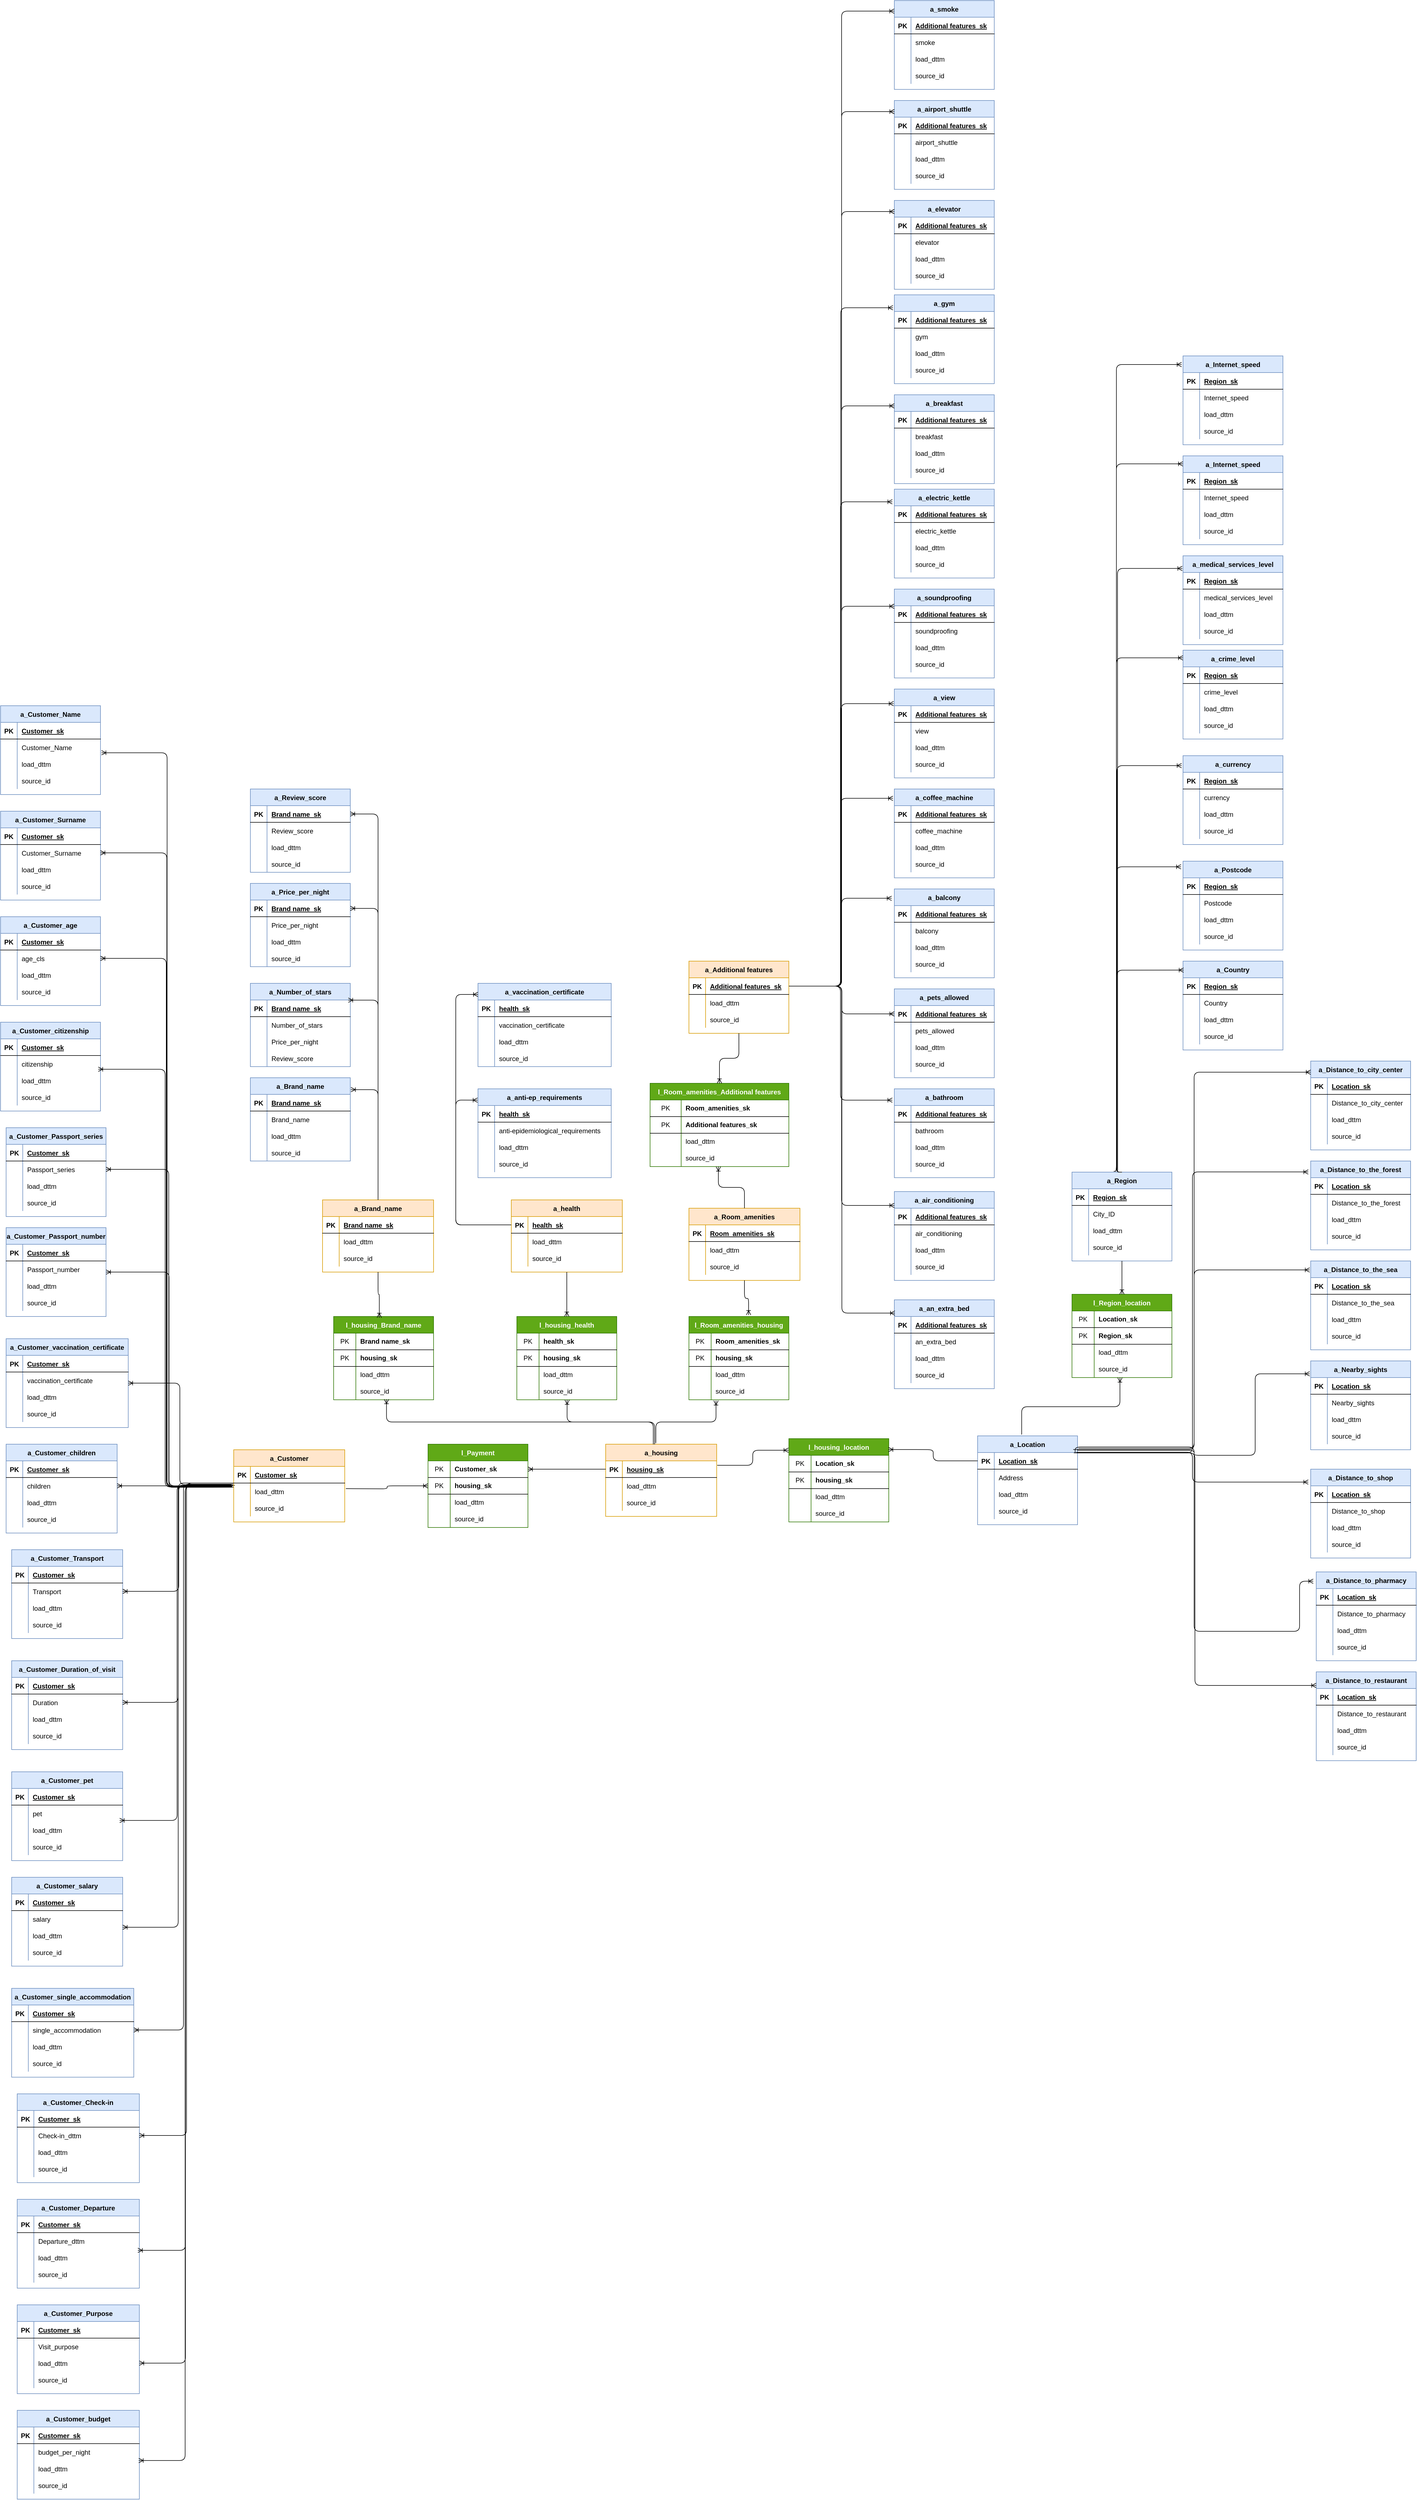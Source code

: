 <mxfile version="15.3.1" type="github">
  <diagram id="gEAheXQx98I1xUldGSAA" name="Anchor">
    <mxGraphModel dx="1837" dy="4270" grid="1" gridSize="10" guides="1" tooltips="1" connect="1" arrows="1" fold="1" page="1" pageScale="1" pageWidth="4681" pageHeight="3300" math="0" shadow="0">
      <root>
        <mxCell id="HFzL4lwA6kuBiwJx2JND-0" />
        <mxCell id="HFzL4lwA6kuBiwJx2JND-1" parent="HFzL4lwA6kuBiwJx2JND-0" />
        <mxCell id="h3uw2L-a6x81hB72HnKl-0" value="a_Customer_Name" style="shape=table;startSize=30;container=1;collapsible=1;childLayout=tableLayout;fixedRows=1;rowLines=0;fontStyle=1;align=center;resizeLast=1;fillColor=#dae8fc;strokeColor=#6c8ebf;" parent="HFzL4lwA6kuBiwJx2JND-1" vertex="1">
          <mxGeometry y="-200" width="180" height="160" as="geometry" />
        </mxCell>
        <mxCell id="h3uw2L-a6x81hB72HnKl-1" value="" style="shape=partialRectangle;collapsible=0;dropTarget=0;pointerEvents=0;fillColor=none;top=0;left=0;bottom=1;right=0;points=[[0,0.5],[1,0.5]];portConstraint=eastwest;" parent="h3uw2L-a6x81hB72HnKl-0" vertex="1">
          <mxGeometry y="30" width="180" height="30" as="geometry" />
        </mxCell>
        <mxCell id="h3uw2L-a6x81hB72HnKl-2" value="PK" style="shape=partialRectangle;connectable=0;fillColor=none;top=0;left=0;bottom=0;right=0;fontStyle=1;overflow=hidden;" parent="h3uw2L-a6x81hB72HnKl-1" vertex="1">
          <mxGeometry width="30" height="30" as="geometry">
            <mxRectangle width="30" height="30" as="alternateBounds" />
          </mxGeometry>
        </mxCell>
        <mxCell id="h3uw2L-a6x81hB72HnKl-3" value="Customer_sk" style="shape=partialRectangle;connectable=0;fillColor=none;top=0;left=0;bottom=0;right=0;align=left;spacingLeft=6;fontStyle=5;overflow=hidden;" parent="h3uw2L-a6x81hB72HnKl-1" vertex="1">
          <mxGeometry x="30" width="150" height="30" as="geometry">
            <mxRectangle width="150" height="30" as="alternateBounds" />
          </mxGeometry>
        </mxCell>
        <mxCell id="h3uw2L-a6x81hB72HnKl-4" value="" style="shape=partialRectangle;collapsible=0;dropTarget=0;pointerEvents=0;fillColor=none;top=0;left=0;bottom=0;right=0;points=[[0,0.5],[1,0.5]];portConstraint=eastwest;" parent="h3uw2L-a6x81hB72HnKl-0" vertex="1">
          <mxGeometry y="60" width="180" height="30" as="geometry" />
        </mxCell>
        <mxCell id="h3uw2L-a6x81hB72HnKl-5" value="" style="shape=partialRectangle;connectable=0;fillColor=none;top=0;left=0;bottom=0;right=0;editable=1;overflow=hidden;" parent="h3uw2L-a6x81hB72HnKl-4" vertex="1">
          <mxGeometry width="30" height="30" as="geometry">
            <mxRectangle width="30" height="30" as="alternateBounds" />
          </mxGeometry>
        </mxCell>
        <mxCell id="h3uw2L-a6x81hB72HnKl-6" value="Customer_Name" style="shape=partialRectangle;connectable=0;fillColor=none;top=0;left=0;bottom=0;right=0;align=left;spacingLeft=6;overflow=hidden;" parent="h3uw2L-a6x81hB72HnKl-4" vertex="1">
          <mxGeometry x="30" width="150" height="30" as="geometry">
            <mxRectangle width="150" height="30" as="alternateBounds" />
          </mxGeometry>
        </mxCell>
        <mxCell id="h3uw2L-a6x81hB72HnKl-16" value="" style="shape=partialRectangle;collapsible=0;dropTarget=0;pointerEvents=0;fillColor=none;top=0;left=0;bottom=0;right=0;points=[[0,0.5],[1,0.5]];portConstraint=eastwest;" parent="h3uw2L-a6x81hB72HnKl-0" vertex="1">
          <mxGeometry y="90" width="180" height="30" as="geometry" />
        </mxCell>
        <mxCell id="h3uw2L-a6x81hB72HnKl-17" value="" style="shape=partialRectangle;connectable=0;fillColor=none;top=0;left=0;bottom=0;right=0;editable=1;overflow=hidden;" parent="h3uw2L-a6x81hB72HnKl-16" vertex="1">
          <mxGeometry width="30" height="30" as="geometry">
            <mxRectangle width="30" height="30" as="alternateBounds" />
          </mxGeometry>
        </mxCell>
        <mxCell id="h3uw2L-a6x81hB72HnKl-18" value="load_dttm" style="shape=partialRectangle;connectable=0;fillColor=none;top=0;left=0;bottom=0;right=0;align=left;spacingLeft=6;overflow=hidden;" parent="h3uw2L-a6x81hB72HnKl-16" vertex="1">
          <mxGeometry x="30" width="150" height="30" as="geometry">
            <mxRectangle width="150" height="30" as="alternateBounds" />
          </mxGeometry>
        </mxCell>
        <mxCell id="h3uw2L-a6x81hB72HnKl-19" value="" style="shape=partialRectangle;collapsible=0;dropTarget=0;pointerEvents=0;fillColor=none;top=0;left=0;bottom=0;right=0;points=[[0,0.5],[1,0.5]];portConstraint=eastwest;" parent="h3uw2L-a6x81hB72HnKl-0" vertex="1">
          <mxGeometry y="120" width="180" height="30" as="geometry" />
        </mxCell>
        <mxCell id="h3uw2L-a6x81hB72HnKl-20" value="" style="shape=partialRectangle;connectable=0;fillColor=none;top=0;left=0;bottom=0;right=0;editable=1;overflow=hidden;" parent="h3uw2L-a6x81hB72HnKl-19" vertex="1">
          <mxGeometry width="30" height="30" as="geometry">
            <mxRectangle width="30" height="30" as="alternateBounds" />
          </mxGeometry>
        </mxCell>
        <mxCell id="h3uw2L-a6x81hB72HnKl-21" value="source_id" style="shape=partialRectangle;connectable=0;fillColor=none;top=0;left=0;bottom=0;right=0;align=left;spacingLeft=6;overflow=hidden;" parent="h3uw2L-a6x81hB72HnKl-19" vertex="1">
          <mxGeometry x="30" width="150" height="30" as="geometry">
            <mxRectangle width="150" height="30" as="alternateBounds" />
          </mxGeometry>
        </mxCell>
        <mxCell id="h3uw2L-a6x81hB72HnKl-35" value="a_Customer_Surname" style="shape=table;startSize=30;container=1;collapsible=1;childLayout=tableLayout;fixedRows=1;rowLines=0;fontStyle=1;align=center;resizeLast=1;fillColor=#dae8fc;strokeColor=#6c8ebf;" parent="HFzL4lwA6kuBiwJx2JND-1" vertex="1">
          <mxGeometry y="-10" width="180" height="160" as="geometry" />
        </mxCell>
        <mxCell id="h3uw2L-a6x81hB72HnKl-36" value="" style="shape=partialRectangle;collapsible=0;dropTarget=0;pointerEvents=0;fillColor=none;top=0;left=0;bottom=1;right=0;points=[[0,0.5],[1,0.5]];portConstraint=eastwest;" parent="h3uw2L-a6x81hB72HnKl-35" vertex="1">
          <mxGeometry y="30" width="180" height="30" as="geometry" />
        </mxCell>
        <mxCell id="h3uw2L-a6x81hB72HnKl-37" value="PK" style="shape=partialRectangle;connectable=0;fillColor=none;top=0;left=0;bottom=0;right=0;fontStyle=1;overflow=hidden;" parent="h3uw2L-a6x81hB72HnKl-36" vertex="1">
          <mxGeometry width="30" height="30" as="geometry">
            <mxRectangle width="30" height="30" as="alternateBounds" />
          </mxGeometry>
        </mxCell>
        <mxCell id="h3uw2L-a6x81hB72HnKl-38" value="Customer_sk" style="shape=partialRectangle;connectable=0;fillColor=none;top=0;left=0;bottom=0;right=0;align=left;spacingLeft=6;fontStyle=5;overflow=hidden;" parent="h3uw2L-a6x81hB72HnKl-36" vertex="1">
          <mxGeometry x="30" width="150" height="30" as="geometry">
            <mxRectangle width="150" height="30" as="alternateBounds" />
          </mxGeometry>
        </mxCell>
        <mxCell id="h3uw2L-a6x81hB72HnKl-39" value="" style="shape=partialRectangle;collapsible=0;dropTarget=0;pointerEvents=0;fillColor=none;top=0;left=0;bottom=0;right=0;points=[[0,0.5],[1,0.5]];portConstraint=eastwest;" parent="h3uw2L-a6x81hB72HnKl-35" vertex="1">
          <mxGeometry y="60" width="180" height="30" as="geometry" />
        </mxCell>
        <mxCell id="h3uw2L-a6x81hB72HnKl-40" value="" style="shape=partialRectangle;connectable=0;fillColor=none;top=0;left=0;bottom=0;right=0;editable=1;overflow=hidden;" parent="h3uw2L-a6x81hB72HnKl-39" vertex="1">
          <mxGeometry width="30" height="30" as="geometry">
            <mxRectangle width="30" height="30" as="alternateBounds" />
          </mxGeometry>
        </mxCell>
        <mxCell id="h3uw2L-a6x81hB72HnKl-41" value="Customer_Surname" style="shape=partialRectangle;connectable=0;fillColor=none;top=0;left=0;bottom=0;right=0;align=left;spacingLeft=6;overflow=hidden;" parent="h3uw2L-a6x81hB72HnKl-39" vertex="1">
          <mxGeometry x="30" width="150" height="30" as="geometry">
            <mxRectangle width="150" height="30" as="alternateBounds" />
          </mxGeometry>
        </mxCell>
        <mxCell id="h3uw2L-a6x81hB72HnKl-42" value="" style="shape=partialRectangle;collapsible=0;dropTarget=0;pointerEvents=0;fillColor=none;top=0;left=0;bottom=0;right=0;points=[[0,0.5],[1,0.5]];portConstraint=eastwest;" parent="h3uw2L-a6x81hB72HnKl-35" vertex="1">
          <mxGeometry y="90" width="180" height="30" as="geometry" />
        </mxCell>
        <mxCell id="h3uw2L-a6x81hB72HnKl-43" value="" style="shape=partialRectangle;connectable=0;fillColor=none;top=0;left=0;bottom=0;right=0;editable=1;overflow=hidden;" parent="h3uw2L-a6x81hB72HnKl-42" vertex="1">
          <mxGeometry width="30" height="30" as="geometry">
            <mxRectangle width="30" height="30" as="alternateBounds" />
          </mxGeometry>
        </mxCell>
        <mxCell id="h3uw2L-a6x81hB72HnKl-44" value="load_dttm" style="shape=partialRectangle;connectable=0;fillColor=none;top=0;left=0;bottom=0;right=0;align=left;spacingLeft=6;overflow=hidden;" parent="h3uw2L-a6x81hB72HnKl-42" vertex="1">
          <mxGeometry x="30" width="150" height="30" as="geometry">
            <mxRectangle width="150" height="30" as="alternateBounds" />
          </mxGeometry>
        </mxCell>
        <mxCell id="h3uw2L-a6x81hB72HnKl-45" value="" style="shape=partialRectangle;collapsible=0;dropTarget=0;pointerEvents=0;fillColor=none;top=0;left=0;bottom=0;right=0;points=[[0,0.5],[1,0.5]];portConstraint=eastwest;" parent="h3uw2L-a6x81hB72HnKl-35" vertex="1">
          <mxGeometry y="120" width="180" height="30" as="geometry" />
        </mxCell>
        <mxCell id="h3uw2L-a6x81hB72HnKl-46" value="" style="shape=partialRectangle;connectable=0;fillColor=none;top=0;left=0;bottom=0;right=0;editable=1;overflow=hidden;" parent="h3uw2L-a6x81hB72HnKl-45" vertex="1">
          <mxGeometry width="30" height="30" as="geometry">
            <mxRectangle width="30" height="30" as="alternateBounds" />
          </mxGeometry>
        </mxCell>
        <mxCell id="h3uw2L-a6x81hB72HnKl-47" value="source_id" style="shape=partialRectangle;connectable=0;fillColor=none;top=0;left=0;bottom=0;right=0;align=left;spacingLeft=6;overflow=hidden;" parent="h3uw2L-a6x81hB72HnKl-45" vertex="1">
          <mxGeometry x="30" width="150" height="30" as="geometry">
            <mxRectangle width="150" height="30" as="alternateBounds" />
          </mxGeometry>
        </mxCell>
        <mxCell id="h3uw2L-a6x81hB72HnKl-48" value="a_Customer_age" style="shape=table;startSize=30;container=1;collapsible=1;childLayout=tableLayout;fixedRows=1;rowLines=0;fontStyle=1;align=center;resizeLast=1;fillColor=#dae8fc;strokeColor=#6c8ebf;" parent="HFzL4lwA6kuBiwJx2JND-1" vertex="1">
          <mxGeometry y="180" width="180" height="160" as="geometry" />
        </mxCell>
        <mxCell id="h3uw2L-a6x81hB72HnKl-49" value="" style="shape=partialRectangle;collapsible=0;dropTarget=0;pointerEvents=0;fillColor=none;top=0;left=0;bottom=1;right=0;points=[[0,0.5],[1,0.5]];portConstraint=eastwest;" parent="h3uw2L-a6x81hB72HnKl-48" vertex="1">
          <mxGeometry y="30" width="180" height="30" as="geometry" />
        </mxCell>
        <mxCell id="h3uw2L-a6x81hB72HnKl-50" value="PK" style="shape=partialRectangle;connectable=0;fillColor=none;top=0;left=0;bottom=0;right=0;fontStyle=1;overflow=hidden;" parent="h3uw2L-a6x81hB72HnKl-49" vertex="1">
          <mxGeometry width="30" height="30" as="geometry">
            <mxRectangle width="30" height="30" as="alternateBounds" />
          </mxGeometry>
        </mxCell>
        <mxCell id="h3uw2L-a6x81hB72HnKl-51" value="Customer_sk" style="shape=partialRectangle;connectable=0;fillColor=none;top=0;left=0;bottom=0;right=0;align=left;spacingLeft=6;fontStyle=5;overflow=hidden;" parent="h3uw2L-a6x81hB72HnKl-49" vertex="1">
          <mxGeometry x="30" width="150" height="30" as="geometry">
            <mxRectangle width="150" height="30" as="alternateBounds" />
          </mxGeometry>
        </mxCell>
        <mxCell id="h3uw2L-a6x81hB72HnKl-52" value="" style="shape=partialRectangle;collapsible=0;dropTarget=0;pointerEvents=0;fillColor=none;top=0;left=0;bottom=0;right=0;points=[[0,0.5],[1,0.5]];portConstraint=eastwest;" parent="h3uw2L-a6x81hB72HnKl-48" vertex="1">
          <mxGeometry y="60" width="180" height="30" as="geometry" />
        </mxCell>
        <mxCell id="h3uw2L-a6x81hB72HnKl-53" value="" style="shape=partialRectangle;connectable=0;fillColor=none;top=0;left=0;bottom=0;right=0;editable=1;overflow=hidden;" parent="h3uw2L-a6x81hB72HnKl-52" vertex="1">
          <mxGeometry width="30" height="30" as="geometry">
            <mxRectangle width="30" height="30" as="alternateBounds" />
          </mxGeometry>
        </mxCell>
        <mxCell id="h3uw2L-a6x81hB72HnKl-54" value="age_cls" style="shape=partialRectangle;connectable=0;fillColor=none;top=0;left=0;bottom=0;right=0;align=left;spacingLeft=6;overflow=hidden;" parent="h3uw2L-a6x81hB72HnKl-52" vertex="1">
          <mxGeometry x="30" width="150" height="30" as="geometry">
            <mxRectangle width="150" height="30" as="alternateBounds" />
          </mxGeometry>
        </mxCell>
        <mxCell id="h3uw2L-a6x81hB72HnKl-55" value="" style="shape=partialRectangle;collapsible=0;dropTarget=0;pointerEvents=0;fillColor=none;top=0;left=0;bottom=0;right=0;points=[[0,0.5],[1,0.5]];portConstraint=eastwest;" parent="h3uw2L-a6x81hB72HnKl-48" vertex="1">
          <mxGeometry y="90" width="180" height="30" as="geometry" />
        </mxCell>
        <mxCell id="h3uw2L-a6x81hB72HnKl-56" value="" style="shape=partialRectangle;connectable=0;fillColor=none;top=0;left=0;bottom=0;right=0;editable=1;overflow=hidden;" parent="h3uw2L-a6x81hB72HnKl-55" vertex="1">
          <mxGeometry width="30" height="30" as="geometry">
            <mxRectangle width="30" height="30" as="alternateBounds" />
          </mxGeometry>
        </mxCell>
        <mxCell id="h3uw2L-a6x81hB72HnKl-57" value="load_dttm" style="shape=partialRectangle;connectable=0;fillColor=none;top=0;left=0;bottom=0;right=0;align=left;spacingLeft=6;overflow=hidden;" parent="h3uw2L-a6x81hB72HnKl-55" vertex="1">
          <mxGeometry x="30" width="150" height="30" as="geometry">
            <mxRectangle width="150" height="30" as="alternateBounds" />
          </mxGeometry>
        </mxCell>
        <mxCell id="h3uw2L-a6x81hB72HnKl-58" value="" style="shape=partialRectangle;collapsible=0;dropTarget=0;pointerEvents=0;fillColor=none;top=0;left=0;bottom=0;right=0;points=[[0,0.5],[1,0.5]];portConstraint=eastwest;" parent="h3uw2L-a6x81hB72HnKl-48" vertex="1">
          <mxGeometry y="120" width="180" height="30" as="geometry" />
        </mxCell>
        <mxCell id="h3uw2L-a6x81hB72HnKl-59" value="" style="shape=partialRectangle;connectable=0;fillColor=none;top=0;left=0;bottom=0;right=0;editable=1;overflow=hidden;" parent="h3uw2L-a6x81hB72HnKl-58" vertex="1">
          <mxGeometry width="30" height="30" as="geometry">
            <mxRectangle width="30" height="30" as="alternateBounds" />
          </mxGeometry>
        </mxCell>
        <mxCell id="h3uw2L-a6x81hB72HnKl-60" value="source_id" style="shape=partialRectangle;connectable=0;fillColor=none;top=0;left=0;bottom=0;right=0;align=left;spacingLeft=6;overflow=hidden;" parent="h3uw2L-a6x81hB72HnKl-58" vertex="1">
          <mxGeometry x="30" width="150" height="30" as="geometry">
            <mxRectangle width="150" height="30" as="alternateBounds" />
          </mxGeometry>
        </mxCell>
        <mxCell id="h3uw2L-a6x81hB72HnKl-61" value="a_Customer_citizenship" style="shape=table;startSize=30;container=1;collapsible=1;childLayout=tableLayout;fixedRows=1;rowLines=0;fontStyle=1;align=center;resizeLast=1;fillColor=#dae8fc;strokeColor=#6c8ebf;" parent="HFzL4lwA6kuBiwJx2JND-1" vertex="1">
          <mxGeometry y="370" width="180" height="160" as="geometry" />
        </mxCell>
        <mxCell id="h3uw2L-a6x81hB72HnKl-62" value="" style="shape=partialRectangle;collapsible=0;dropTarget=0;pointerEvents=0;fillColor=none;top=0;left=0;bottom=1;right=0;points=[[0,0.5],[1,0.5]];portConstraint=eastwest;" parent="h3uw2L-a6x81hB72HnKl-61" vertex="1">
          <mxGeometry y="30" width="180" height="30" as="geometry" />
        </mxCell>
        <mxCell id="h3uw2L-a6x81hB72HnKl-63" value="PK" style="shape=partialRectangle;connectable=0;fillColor=none;top=0;left=0;bottom=0;right=0;fontStyle=1;overflow=hidden;" parent="h3uw2L-a6x81hB72HnKl-62" vertex="1">
          <mxGeometry width="30" height="30" as="geometry">
            <mxRectangle width="30" height="30" as="alternateBounds" />
          </mxGeometry>
        </mxCell>
        <mxCell id="h3uw2L-a6x81hB72HnKl-64" value="Customer_sk" style="shape=partialRectangle;connectable=0;fillColor=none;top=0;left=0;bottom=0;right=0;align=left;spacingLeft=6;fontStyle=5;overflow=hidden;" parent="h3uw2L-a6x81hB72HnKl-62" vertex="1">
          <mxGeometry x="30" width="150" height="30" as="geometry">
            <mxRectangle width="150" height="30" as="alternateBounds" />
          </mxGeometry>
        </mxCell>
        <mxCell id="h3uw2L-a6x81hB72HnKl-65" value="" style="shape=partialRectangle;collapsible=0;dropTarget=0;pointerEvents=0;fillColor=none;top=0;left=0;bottom=0;right=0;points=[[0,0.5],[1,0.5]];portConstraint=eastwest;" parent="h3uw2L-a6x81hB72HnKl-61" vertex="1">
          <mxGeometry y="60" width="180" height="30" as="geometry" />
        </mxCell>
        <mxCell id="h3uw2L-a6x81hB72HnKl-66" value="" style="shape=partialRectangle;connectable=0;fillColor=none;top=0;left=0;bottom=0;right=0;editable=1;overflow=hidden;" parent="h3uw2L-a6x81hB72HnKl-65" vertex="1">
          <mxGeometry width="30" height="30" as="geometry">
            <mxRectangle width="30" height="30" as="alternateBounds" />
          </mxGeometry>
        </mxCell>
        <mxCell id="h3uw2L-a6x81hB72HnKl-67" value="citizenship" style="shape=partialRectangle;connectable=0;fillColor=none;top=0;left=0;bottom=0;right=0;align=left;spacingLeft=6;overflow=hidden;" parent="h3uw2L-a6x81hB72HnKl-65" vertex="1">
          <mxGeometry x="30" width="150" height="30" as="geometry">
            <mxRectangle width="150" height="30" as="alternateBounds" />
          </mxGeometry>
        </mxCell>
        <mxCell id="h3uw2L-a6x81hB72HnKl-68" value="" style="shape=partialRectangle;collapsible=0;dropTarget=0;pointerEvents=0;fillColor=none;top=0;left=0;bottom=0;right=0;points=[[0,0.5],[1,0.5]];portConstraint=eastwest;" parent="h3uw2L-a6x81hB72HnKl-61" vertex="1">
          <mxGeometry y="90" width="180" height="30" as="geometry" />
        </mxCell>
        <mxCell id="h3uw2L-a6x81hB72HnKl-69" value="" style="shape=partialRectangle;connectable=0;fillColor=none;top=0;left=0;bottom=0;right=0;editable=1;overflow=hidden;" parent="h3uw2L-a6x81hB72HnKl-68" vertex="1">
          <mxGeometry width="30" height="30" as="geometry">
            <mxRectangle width="30" height="30" as="alternateBounds" />
          </mxGeometry>
        </mxCell>
        <mxCell id="h3uw2L-a6x81hB72HnKl-70" value="load_dttm" style="shape=partialRectangle;connectable=0;fillColor=none;top=0;left=0;bottom=0;right=0;align=left;spacingLeft=6;overflow=hidden;" parent="h3uw2L-a6x81hB72HnKl-68" vertex="1">
          <mxGeometry x="30" width="150" height="30" as="geometry">
            <mxRectangle width="150" height="30" as="alternateBounds" />
          </mxGeometry>
        </mxCell>
        <mxCell id="h3uw2L-a6x81hB72HnKl-71" value="" style="shape=partialRectangle;collapsible=0;dropTarget=0;pointerEvents=0;fillColor=none;top=0;left=0;bottom=0;right=0;points=[[0,0.5],[1,0.5]];portConstraint=eastwest;" parent="h3uw2L-a6x81hB72HnKl-61" vertex="1">
          <mxGeometry y="120" width="180" height="30" as="geometry" />
        </mxCell>
        <mxCell id="h3uw2L-a6x81hB72HnKl-72" value="" style="shape=partialRectangle;connectable=0;fillColor=none;top=0;left=0;bottom=0;right=0;editable=1;overflow=hidden;" parent="h3uw2L-a6x81hB72HnKl-71" vertex="1">
          <mxGeometry width="30" height="30" as="geometry">
            <mxRectangle width="30" height="30" as="alternateBounds" />
          </mxGeometry>
        </mxCell>
        <mxCell id="h3uw2L-a6x81hB72HnKl-73" value="source_id" style="shape=partialRectangle;connectable=0;fillColor=none;top=0;left=0;bottom=0;right=0;align=left;spacingLeft=6;overflow=hidden;" parent="h3uw2L-a6x81hB72HnKl-71" vertex="1">
          <mxGeometry x="30" width="150" height="30" as="geometry">
            <mxRectangle width="150" height="30" as="alternateBounds" />
          </mxGeometry>
        </mxCell>
        <mxCell id="h3uw2L-a6x81hB72HnKl-74" value="a_Customer_Passport_series" style="shape=table;startSize=30;container=1;collapsible=1;childLayout=tableLayout;fixedRows=1;rowLines=0;fontStyle=1;align=center;resizeLast=1;fillColor=#dae8fc;strokeColor=#6c8ebf;" parent="HFzL4lwA6kuBiwJx2JND-1" vertex="1">
          <mxGeometry x="10" y="560" width="180" height="160" as="geometry" />
        </mxCell>
        <mxCell id="h3uw2L-a6x81hB72HnKl-75" value="" style="shape=partialRectangle;collapsible=0;dropTarget=0;pointerEvents=0;fillColor=none;top=0;left=0;bottom=1;right=0;points=[[0,0.5],[1,0.5]];portConstraint=eastwest;" parent="h3uw2L-a6x81hB72HnKl-74" vertex="1">
          <mxGeometry y="30" width="180" height="30" as="geometry" />
        </mxCell>
        <mxCell id="h3uw2L-a6x81hB72HnKl-76" value="PK" style="shape=partialRectangle;connectable=0;fillColor=none;top=0;left=0;bottom=0;right=0;fontStyle=1;overflow=hidden;" parent="h3uw2L-a6x81hB72HnKl-75" vertex="1">
          <mxGeometry width="30" height="30" as="geometry">
            <mxRectangle width="30" height="30" as="alternateBounds" />
          </mxGeometry>
        </mxCell>
        <mxCell id="h3uw2L-a6x81hB72HnKl-77" value="Customer_sk" style="shape=partialRectangle;connectable=0;fillColor=none;top=0;left=0;bottom=0;right=0;align=left;spacingLeft=6;fontStyle=5;overflow=hidden;" parent="h3uw2L-a6x81hB72HnKl-75" vertex="1">
          <mxGeometry x="30" width="150" height="30" as="geometry">
            <mxRectangle width="150" height="30" as="alternateBounds" />
          </mxGeometry>
        </mxCell>
        <mxCell id="h3uw2L-a6x81hB72HnKl-78" value="" style="shape=partialRectangle;collapsible=0;dropTarget=0;pointerEvents=0;fillColor=none;top=0;left=0;bottom=0;right=0;points=[[0,0.5],[1,0.5]];portConstraint=eastwest;" parent="h3uw2L-a6x81hB72HnKl-74" vertex="1">
          <mxGeometry y="60" width="180" height="30" as="geometry" />
        </mxCell>
        <mxCell id="h3uw2L-a6x81hB72HnKl-79" value="" style="shape=partialRectangle;connectable=0;fillColor=none;top=0;left=0;bottom=0;right=0;editable=1;overflow=hidden;" parent="h3uw2L-a6x81hB72HnKl-78" vertex="1">
          <mxGeometry width="30" height="30" as="geometry">
            <mxRectangle width="30" height="30" as="alternateBounds" />
          </mxGeometry>
        </mxCell>
        <mxCell id="h3uw2L-a6x81hB72HnKl-80" value="Passport_series" style="shape=partialRectangle;connectable=0;fillColor=none;top=0;left=0;bottom=0;right=0;align=left;spacingLeft=6;overflow=hidden;" parent="h3uw2L-a6x81hB72HnKl-78" vertex="1">
          <mxGeometry x="30" width="150" height="30" as="geometry">
            <mxRectangle width="150" height="30" as="alternateBounds" />
          </mxGeometry>
        </mxCell>
        <mxCell id="h3uw2L-a6x81hB72HnKl-81" value="" style="shape=partialRectangle;collapsible=0;dropTarget=0;pointerEvents=0;fillColor=none;top=0;left=0;bottom=0;right=0;points=[[0,0.5],[1,0.5]];portConstraint=eastwest;" parent="h3uw2L-a6x81hB72HnKl-74" vertex="1">
          <mxGeometry y="90" width="180" height="30" as="geometry" />
        </mxCell>
        <mxCell id="h3uw2L-a6x81hB72HnKl-82" value="" style="shape=partialRectangle;connectable=0;fillColor=none;top=0;left=0;bottom=0;right=0;editable=1;overflow=hidden;" parent="h3uw2L-a6x81hB72HnKl-81" vertex="1">
          <mxGeometry width="30" height="30" as="geometry">
            <mxRectangle width="30" height="30" as="alternateBounds" />
          </mxGeometry>
        </mxCell>
        <mxCell id="h3uw2L-a6x81hB72HnKl-83" value="load_dttm" style="shape=partialRectangle;connectable=0;fillColor=none;top=0;left=0;bottom=0;right=0;align=left;spacingLeft=6;overflow=hidden;" parent="h3uw2L-a6x81hB72HnKl-81" vertex="1">
          <mxGeometry x="30" width="150" height="30" as="geometry">
            <mxRectangle width="150" height="30" as="alternateBounds" />
          </mxGeometry>
        </mxCell>
        <mxCell id="h3uw2L-a6x81hB72HnKl-84" value="" style="shape=partialRectangle;collapsible=0;dropTarget=0;pointerEvents=0;fillColor=none;top=0;left=0;bottom=0;right=0;points=[[0,0.5],[1,0.5]];portConstraint=eastwest;" parent="h3uw2L-a6x81hB72HnKl-74" vertex="1">
          <mxGeometry y="120" width="180" height="30" as="geometry" />
        </mxCell>
        <mxCell id="h3uw2L-a6x81hB72HnKl-85" value="" style="shape=partialRectangle;connectable=0;fillColor=none;top=0;left=0;bottom=0;right=0;editable=1;overflow=hidden;" parent="h3uw2L-a6x81hB72HnKl-84" vertex="1">
          <mxGeometry width="30" height="30" as="geometry">
            <mxRectangle width="30" height="30" as="alternateBounds" />
          </mxGeometry>
        </mxCell>
        <mxCell id="h3uw2L-a6x81hB72HnKl-86" value="source_id" style="shape=partialRectangle;connectable=0;fillColor=none;top=0;left=0;bottom=0;right=0;align=left;spacingLeft=6;overflow=hidden;" parent="h3uw2L-a6x81hB72HnKl-84" vertex="1">
          <mxGeometry x="30" width="150" height="30" as="geometry">
            <mxRectangle width="150" height="30" as="alternateBounds" />
          </mxGeometry>
        </mxCell>
        <mxCell id="h3uw2L-a6x81hB72HnKl-87" value="a_Customer_Passport_number" style="shape=table;startSize=30;container=1;collapsible=1;childLayout=tableLayout;fixedRows=1;rowLines=0;fontStyle=1;align=center;resizeLast=1;fillColor=#dae8fc;strokeColor=#6c8ebf;" parent="HFzL4lwA6kuBiwJx2JND-1" vertex="1">
          <mxGeometry x="10" y="740" width="180" height="160" as="geometry" />
        </mxCell>
        <mxCell id="h3uw2L-a6x81hB72HnKl-88" value="" style="shape=partialRectangle;collapsible=0;dropTarget=0;pointerEvents=0;fillColor=none;top=0;left=0;bottom=1;right=0;points=[[0,0.5],[1,0.5]];portConstraint=eastwest;" parent="h3uw2L-a6x81hB72HnKl-87" vertex="1">
          <mxGeometry y="30" width="180" height="30" as="geometry" />
        </mxCell>
        <mxCell id="h3uw2L-a6x81hB72HnKl-89" value="PK" style="shape=partialRectangle;connectable=0;fillColor=none;top=0;left=0;bottom=0;right=0;fontStyle=1;overflow=hidden;" parent="h3uw2L-a6x81hB72HnKl-88" vertex="1">
          <mxGeometry width="30" height="30" as="geometry">
            <mxRectangle width="30" height="30" as="alternateBounds" />
          </mxGeometry>
        </mxCell>
        <mxCell id="h3uw2L-a6x81hB72HnKl-90" value="Customer_sk" style="shape=partialRectangle;connectable=0;fillColor=none;top=0;left=0;bottom=0;right=0;align=left;spacingLeft=6;fontStyle=5;overflow=hidden;" parent="h3uw2L-a6x81hB72HnKl-88" vertex="1">
          <mxGeometry x="30" width="150" height="30" as="geometry">
            <mxRectangle width="150" height="30" as="alternateBounds" />
          </mxGeometry>
        </mxCell>
        <mxCell id="h3uw2L-a6x81hB72HnKl-91" value="" style="shape=partialRectangle;collapsible=0;dropTarget=0;pointerEvents=0;fillColor=none;top=0;left=0;bottom=0;right=0;points=[[0,0.5],[1,0.5]];portConstraint=eastwest;" parent="h3uw2L-a6x81hB72HnKl-87" vertex="1">
          <mxGeometry y="60" width="180" height="30" as="geometry" />
        </mxCell>
        <mxCell id="h3uw2L-a6x81hB72HnKl-92" value="" style="shape=partialRectangle;connectable=0;fillColor=none;top=0;left=0;bottom=0;right=0;editable=1;overflow=hidden;" parent="h3uw2L-a6x81hB72HnKl-91" vertex="1">
          <mxGeometry width="30" height="30" as="geometry">
            <mxRectangle width="30" height="30" as="alternateBounds" />
          </mxGeometry>
        </mxCell>
        <mxCell id="h3uw2L-a6x81hB72HnKl-93" value="Passport_number" style="shape=partialRectangle;connectable=0;fillColor=none;top=0;left=0;bottom=0;right=0;align=left;spacingLeft=6;overflow=hidden;" parent="h3uw2L-a6x81hB72HnKl-91" vertex="1">
          <mxGeometry x="30" width="150" height="30" as="geometry">
            <mxRectangle width="150" height="30" as="alternateBounds" />
          </mxGeometry>
        </mxCell>
        <mxCell id="h3uw2L-a6x81hB72HnKl-94" value="" style="shape=partialRectangle;collapsible=0;dropTarget=0;pointerEvents=0;fillColor=none;top=0;left=0;bottom=0;right=0;points=[[0,0.5],[1,0.5]];portConstraint=eastwest;" parent="h3uw2L-a6x81hB72HnKl-87" vertex="1">
          <mxGeometry y="90" width="180" height="30" as="geometry" />
        </mxCell>
        <mxCell id="h3uw2L-a6x81hB72HnKl-95" value="" style="shape=partialRectangle;connectable=0;fillColor=none;top=0;left=0;bottom=0;right=0;editable=1;overflow=hidden;" parent="h3uw2L-a6x81hB72HnKl-94" vertex="1">
          <mxGeometry width="30" height="30" as="geometry">
            <mxRectangle width="30" height="30" as="alternateBounds" />
          </mxGeometry>
        </mxCell>
        <mxCell id="h3uw2L-a6x81hB72HnKl-96" value="load_dttm" style="shape=partialRectangle;connectable=0;fillColor=none;top=0;left=0;bottom=0;right=0;align=left;spacingLeft=6;overflow=hidden;" parent="h3uw2L-a6x81hB72HnKl-94" vertex="1">
          <mxGeometry x="30" width="150" height="30" as="geometry">
            <mxRectangle width="150" height="30" as="alternateBounds" />
          </mxGeometry>
        </mxCell>
        <mxCell id="h3uw2L-a6x81hB72HnKl-97" value="" style="shape=partialRectangle;collapsible=0;dropTarget=0;pointerEvents=0;fillColor=none;top=0;left=0;bottom=0;right=0;points=[[0,0.5],[1,0.5]];portConstraint=eastwest;" parent="h3uw2L-a6x81hB72HnKl-87" vertex="1">
          <mxGeometry y="120" width="180" height="30" as="geometry" />
        </mxCell>
        <mxCell id="h3uw2L-a6x81hB72HnKl-98" value="" style="shape=partialRectangle;connectable=0;fillColor=none;top=0;left=0;bottom=0;right=0;editable=1;overflow=hidden;" parent="h3uw2L-a6x81hB72HnKl-97" vertex="1">
          <mxGeometry width="30" height="30" as="geometry">
            <mxRectangle width="30" height="30" as="alternateBounds" />
          </mxGeometry>
        </mxCell>
        <mxCell id="h3uw2L-a6x81hB72HnKl-99" value="source_id" style="shape=partialRectangle;connectable=0;fillColor=none;top=0;left=0;bottom=0;right=0;align=left;spacingLeft=6;overflow=hidden;" parent="h3uw2L-a6x81hB72HnKl-97" vertex="1">
          <mxGeometry x="30" width="150" height="30" as="geometry">
            <mxRectangle width="150" height="30" as="alternateBounds" />
          </mxGeometry>
        </mxCell>
        <mxCell id="h3uw2L-a6x81hB72HnKl-100" value="a_Customer_vaccination_certificate" style="shape=table;startSize=30;container=1;collapsible=1;childLayout=tableLayout;fixedRows=1;rowLines=0;fontStyle=1;align=center;resizeLast=1;fillColor=#dae8fc;strokeColor=#6c8ebf;" parent="HFzL4lwA6kuBiwJx2JND-1" vertex="1">
          <mxGeometry x="10" y="940" width="220" height="160" as="geometry" />
        </mxCell>
        <mxCell id="h3uw2L-a6x81hB72HnKl-101" value="" style="shape=partialRectangle;collapsible=0;dropTarget=0;pointerEvents=0;fillColor=none;top=0;left=0;bottom=1;right=0;points=[[0,0.5],[1,0.5]];portConstraint=eastwest;" parent="h3uw2L-a6x81hB72HnKl-100" vertex="1">
          <mxGeometry y="30" width="220" height="30" as="geometry" />
        </mxCell>
        <mxCell id="h3uw2L-a6x81hB72HnKl-102" value="PK" style="shape=partialRectangle;connectable=0;fillColor=none;top=0;left=0;bottom=0;right=0;fontStyle=1;overflow=hidden;" parent="h3uw2L-a6x81hB72HnKl-101" vertex="1">
          <mxGeometry width="30" height="30" as="geometry">
            <mxRectangle width="30" height="30" as="alternateBounds" />
          </mxGeometry>
        </mxCell>
        <mxCell id="h3uw2L-a6x81hB72HnKl-103" value="Customer_sk" style="shape=partialRectangle;connectable=0;fillColor=none;top=0;left=0;bottom=0;right=0;align=left;spacingLeft=6;fontStyle=5;overflow=hidden;" parent="h3uw2L-a6x81hB72HnKl-101" vertex="1">
          <mxGeometry x="30" width="190" height="30" as="geometry">
            <mxRectangle width="190" height="30" as="alternateBounds" />
          </mxGeometry>
        </mxCell>
        <mxCell id="h3uw2L-a6x81hB72HnKl-104" value="" style="shape=partialRectangle;collapsible=0;dropTarget=0;pointerEvents=0;fillColor=none;top=0;left=0;bottom=0;right=0;points=[[0,0.5],[1,0.5]];portConstraint=eastwest;" parent="h3uw2L-a6x81hB72HnKl-100" vertex="1">
          <mxGeometry y="60" width="220" height="30" as="geometry" />
        </mxCell>
        <mxCell id="h3uw2L-a6x81hB72HnKl-105" value="" style="shape=partialRectangle;connectable=0;fillColor=none;top=0;left=0;bottom=0;right=0;editable=1;overflow=hidden;" parent="h3uw2L-a6x81hB72HnKl-104" vertex="1">
          <mxGeometry width="30" height="30" as="geometry">
            <mxRectangle width="30" height="30" as="alternateBounds" />
          </mxGeometry>
        </mxCell>
        <mxCell id="h3uw2L-a6x81hB72HnKl-106" value="vaccination_certificate" style="shape=partialRectangle;connectable=0;fillColor=none;top=0;left=0;bottom=0;right=0;align=left;spacingLeft=6;overflow=hidden;" parent="h3uw2L-a6x81hB72HnKl-104" vertex="1">
          <mxGeometry x="30" width="190" height="30" as="geometry">
            <mxRectangle width="190" height="30" as="alternateBounds" />
          </mxGeometry>
        </mxCell>
        <mxCell id="h3uw2L-a6x81hB72HnKl-107" value="" style="shape=partialRectangle;collapsible=0;dropTarget=0;pointerEvents=0;fillColor=none;top=0;left=0;bottom=0;right=0;points=[[0,0.5],[1,0.5]];portConstraint=eastwest;" parent="h3uw2L-a6x81hB72HnKl-100" vertex="1">
          <mxGeometry y="90" width="220" height="30" as="geometry" />
        </mxCell>
        <mxCell id="h3uw2L-a6x81hB72HnKl-108" value="" style="shape=partialRectangle;connectable=0;fillColor=none;top=0;left=0;bottom=0;right=0;editable=1;overflow=hidden;" parent="h3uw2L-a6x81hB72HnKl-107" vertex="1">
          <mxGeometry width="30" height="30" as="geometry">
            <mxRectangle width="30" height="30" as="alternateBounds" />
          </mxGeometry>
        </mxCell>
        <mxCell id="h3uw2L-a6x81hB72HnKl-109" value="load_dttm" style="shape=partialRectangle;connectable=0;fillColor=none;top=0;left=0;bottom=0;right=0;align=left;spacingLeft=6;overflow=hidden;" parent="h3uw2L-a6x81hB72HnKl-107" vertex="1">
          <mxGeometry x="30" width="190" height="30" as="geometry">
            <mxRectangle width="190" height="30" as="alternateBounds" />
          </mxGeometry>
        </mxCell>
        <mxCell id="h3uw2L-a6x81hB72HnKl-110" value="" style="shape=partialRectangle;collapsible=0;dropTarget=0;pointerEvents=0;fillColor=none;top=0;left=0;bottom=0;right=0;points=[[0,0.5],[1,0.5]];portConstraint=eastwest;" parent="h3uw2L-a6x81hB72HnKl-100" vertex="1">
          <mxGeometry y="120" width="220" height="30" as="geometry" />
        </mxCell>
        <mxCell id="h3uw2L-a6x81hB72HnKl-111" value="" style="shape=partialRectangle;connectable=0;fillColor=none;top=0;left=0;bottom=0;right=0;editable=1;overflow=hidden;" parent="h3uw2L-a6x81hB72HnKl-110" vertex="1">
          <mxGeometry width="30" height="30" as="geometry">
            <mxRectangle width="30" height="30" as="alternateBounds" />
          </mxGeometry>
        </mxCell>
        <mxCell id="h3uw2L-a6x81hB72HnKl-112" value="source_id" style="shape=partialRectangle;connectable=0;fillColor=none;top=0;left=0;bottom=0;right=0;align=left;spacingLeft=6;overflow=hidden;" parent="h3uw2L-a6x81hB72HnKl-110" vertex="1">
          <mxGeometry x="30" width="190" height="30" as="geometry">
            <mxRectangle width="190" height="30" as="alternateBounds" />
          </mxGeometry>
        </mxCell>
        <mxCell id="h3uw2L-a6x81hB72HnKl-113" value="a_Customer_children" style="shape=table;startSize=30;container=1;collapsible=1;childLayout=tableLayout;fixedRows=1;rowLines=0;fontStyle=1;align=center;resizeLast=1;fillColor=#dae8fc;strokeColor=#6c8ebf;" parent="HFzL4lwA6kuBiwJx2JND-1" vertex="1">
          <mxGeometry x="10" y="1130" width="200" height="160" as="geometry" />
        </mxCell>
        <mxCell id="h3uw2L-a6x81hB72HnKl-114" value="" style="shape=partialRectangle;collapsible=0;dropTarget=0;pointerEvents=0;fillColor=none;top=0;left=0;bottom=1;right=0;points=[[0,0.5],[1,0.5]];portConstraint=eastwest;" parent="h3uw2L-a6x81hB72HnKl-113" vertex="1">
          <mxGeometry y="30" width="200" height="30" as="geometry" />
        </mxCell>
        <mxCell id="h3uw2L-a6x81hB72HnKl-115" value="PK" style="shape=partialRectangle;connectable=0;fillColor=none;top=0;left=0;bottom=0;right=0;fontStyle=1;overflow=hidden;" parent="h3uw2L-a6x81hB72HnKl-114" vertex="1">
          <mxGeometry width="30" height="30" as="geometry">
            <mxRectangle width="30" height="30" as="alternateBounds" />
          </mxGeometry>
        </mxCell>
        <mxCell id="h3uw2L-a6x81hB72HnKl-116" value="Customer_sk" style="shape=partialRectangle;connectable=0;fillColor=none;top=0;left=0;bottom=0;right=0;align=left;spacingLeft=6;fontStyle=5;overflow=hidden;" parent="h3uw2L-a6x81hB72HnKl-114" vertex="1">
          <mxGeometry x="30" width="170" height="30" as="geometry">
            <mxRectangle width="170" height="30" as="alternateBounds" />
          </mxGeometry>
        </mxCell>
        <mxCell id="h3uw2L-a6x81hB72HnKl-117" value="" style="shape=partialRectangle;collapsible=0;dropTarget=0;pointerEvents=0;fillColor=none;top=0;left=0;bottom=0;right=0;points=[[0,0.5],[1,0.5]];portConstraint=eastwest;" parent="h3uw2L-a6x81hB72HnKl-113" vertex="1">
          <mxGeometry y="60" width="200" height="30" as="geometry" />
        </mxCell>
        <mxCell id="h3uw2L-a6x81hB72HnKl-118" value="" style="shape=partialRectangle;connectable=0;fillColor=none;top=0;left=0;bottom=0;right=0;editable=1;overflow=hidden;" parent="h3uw2L-a6x81hB72HnKl-117" vertex="1">
          <mxGeometry width="30" height="30" as="geometry">
            <mxRectangle width="30" height="30" as="alternateBounds" />
          </mxGeometry>
        </mxCell>
        <mxCell id="h3uw2L-a6x81hB72HnKl-119" value="children" style="shape=partialRectangle;connectable=0;fillColor=none;top=0;left=0;bottom=0;right=0;align=left;spacingLeft=6;overflow=hidden;" parent="h3uw2L-a6x81hB72HnKl-117" vertex="1">
          <mxGeometry x="30" width="170" height="30" as="geometry">
            <mxRectangle width="170" height="30" as="alternateBounds" />
          </mxGeometry>
        </mxCell>
        <mxCell id="h3uw2L-a6x81hB72HnKl-120" value="" style="shape=partialRectangle;collapsible=0;dropTarget=0;pointerEvents=0;fillColor=none;top=0;left=0;bottom=0;right=0;points=[[0,0.5],[1,0.5]];portConstraint=eastwest;" parent="h3uw2L-a6x81hB72HnKl-113" vertex="1">
          <mxGeometry y="90" width="200" height="30" as="geometry" />
        </mxCell>
        <mxCell id="h3uw2L-a6x81hB72HnKl-121" value="" style="shape=partialRectangle;connectable=0;fillColor=none;top=0;left=0;bottom=0;right=0;editable=1;overflow=hidden;" parent="h3uw2L-a6x81hB72HnKl-120" vertex="1">
          <mxGeometry width="30" height="30" as="geometry">
            <mxRectangle width="30" height="30" as="alternateBounds" />
          </mxGeometry>
        </mxCell>
        <mxCell id="h3uw2L-a6x81hB72HnKl-122" value="load_dttm" style="shape=partialRectangle;connectable=0;fillColor=none;top=0;left=0;bottom=0;right=0;align=left;spacingLeft=6;overflow=hidden;" parent="h3uw2L-a6x81hB72HnKl-120" vertex="1">
          <mxGeometry x="30" width="170" height="30" as="geometry">
            <mxRectangle width="170" height="30" as="alternateBounds" />
          </mxGeometry>
        </mxCell>
        <mxCell id="h3uw2L-a6x81hB72HnKl-123" value="" style="shape=partialRectangle;collapsible=0;dropTarget=0;pointerEvents=0;fillColor=none;top=0;left=0;bottom=0;right=0;points=[[0,0.5],[1,0.5]];portConstraint=eastwest;" parent="h3uw2L-a6x81hB72HnKl-113" vertex="1">
          <mxGeometry y="120" width="200" height="30" as="geometry" />
        </mxCell>
        <mxCell id="h3uw2L-a6x81hB72HnKl-124" value="" style="shape=partialRectangle;connectable=0;fillColor=none;top=0;left=0;bottom=0;right=0;editable=1;overflow=hidden;" parent="h3uw2L-a6x81hB72HnKl-123" vertex="1">
          <mxGeometry width="30" height="30" as="geometry">
            <mxRectangle width="30" height="30" as="alternateBounds" />
          </mxGeometry>
        </mxCell>
        <mxCell id="h3uw2L-a6x81hB72HnKl-125" value="source_id" style="shape=partialRectangle;connectable=0;fillColor=none;top=0;left=0;bottom=0;right=0;align=left;spacingLeft=6;overflow=hidden;" parent="h3uw2L-a6x81hB72HnKl-123" vertex="1">
          <mxGeometry x="30" width="170" height="30" as="geometry">
            <mxRectangle width="170" height="30" as="alternateBounds" />
          </mxGeometry>
        </mxCell>
        <mxCell id="h3uw2L-a6x81hB72HnKl-126" value="a_Customer_Transport" style="shape=table;startSize=30;container=1;collapsible=1;childLayout=tableLayout;fixedRows=1;rowLines=0;fontStyle=1;align=center;resizeLast=1;fillColor=#dae8fc;strokeColor=#6c8ebf;" parent="HFzL4lwA6kuBiwJx2JND-1" vertex="1">
          <mxGeometry x="20" y="1320" width="200" height="160" as="geometry" />
        </mxCell>
        <mxCell id="h3uw2L-a6x81hB72HnKl-127" value="" style="shape=partialRectangle;collapsible=0;dropTarget=0;pointerEvents=0;fillColor=none;top=0;left=0;bottom=1;right=0;points=[[0,0.5],[1,0.5]];portConstraint=eastwest;" parent="h3uw2L-a6x81hB72HnKl-126" vertex="1">
          <mxGeometry y="30" width="200" height="30" as="geometry" />
        </mxCell>
        <mxCell id="h3uw2L-a6x81hB72HnKl-128" value="PK" style="shape=partialRectangle;connectable=0;fillColor=none;top=0;left=0;bottom=0;right=0;fontStyle=1;overflow=hidden;" parent="h3uw2L-a6x81hB72HnKl-127" vertex="1">
          <mxGeometry width="30" height="30" as="geometry">
            <mxRectangle width="30" height="30" as="alternateBounds" />
          </mxGeometry>
        </mxCell>
        <mxCell id="h3uw2L-a6x81hB72HnKl-129" value="Customer_sk" style="shape=partialRectangle;connectable=0;fillColor=none;top=0;left=0;bottom=0;right=0;align=left;spacingLeft=6;fontStyle=5;overflow=hidden;" parent="h3uw2L-a6x81hB72HnKl-127" vertex="1">
          <mxGeometry x="30" width="170" height="30" as="geometry">
            <mxRectangle width="170" height="30" as="alternateBounds" />
          </mxGeometry>
        </mxCell>
        <mxCell id="h3uw2L-a6x81hB72HnKl-130" value="" style="shape=partialRectangle;collapsible=0;dropTarget=0;pointerEvents=0;fillColor=none;top=0;left=0;bottom=0;right=0;points=[[0,0.5],[1,0.5]];portConstraint=eastwest;" parent="h3uw2L-a6x81hB72HnKl-126" vertex="1">
          <mxGeometry y="60" width="200" height="30" as="geometry" />
        </mxCell>
        <mxCell id="h3uw2L-a6x81hB72HnKl-131" value="" style="shape=partialRectangle;connectable=0;fillColor=none;top=0;left=0;bottom=0;right=0;editable=1;overflow=hidden;" parent="h3uw2L-a6x81hB72HnKl-130" vertex="1">
          <mxGeometry width="30" height="30" as="geometry">
            <mxRectangle width="30" height="30" as="alternateBounds" />
          </mxGeometry>
        </mxCell>
        <mxCell id="h3uw2L-a6x81hB72HnKl-132" value="Transport" style="shape=partialRectangle;connectable=0;fillColor=none;top=0;left=0;bottom=0;right=0;align=left;spacingLeft=6;overflow=hidden;" parent="h3uw2L-a6x81hB72HnKl-130" vertex="1">
          <mxGeometry x="30" width="170" height="30" as="geometry">
            <mxRectangle width="170" height="30" as="alternateBounds" />
          </mxGeometry>
        </mxCell>
        <mxCell id="h3uw2L-a6x81hB72HnKl-133" value="" style="shape=partialRectangle;collapsible=0;dropTarget=0;pointerEvents=0;fillColor=none;top=0;left=0;bottom=0;right=0;points=[[0,0.5],[1,0.5]];portConstraint=eastwest;" parent="h3uw2L-a6x81hB72HnKl-126" vertex="1">
          <mxGeometry y="90" width="200" height="30" as="geometry" />
        </mxCell>
        <mxCell id="h3uw2L-a6x81hB72HnKl-134" value="" style="shape=partialRectangle;connectable=0;fillColor=none;top=0;left=0;bottom=0;right=0;editable=1;overflow=hidden;" parent="h3uw2L-a6x81hB72HnKl-133" vertex="1">
          <mxGeometry width="30" height="30" as="geometry">
            <mxRectangle width="30" height="30" as="alternateBounds" />
          </mxGeometry>
        </mxCell>
        <mxCell id="h3uw2L-a6x81hB72HnKl-135" value="load_dttm" style="shape=partialRectangle;connectable=0;fillColor=none;top=0;left=0;bottom=0;right=0;align=left;spacingLeft=6;overflow=hidden;" parent="h3uw2L-a6x81hB72HnKl-133" vertex="1">
          <mxGeometry x="30" width="170" height="30" as="geometry">
            <mxRectangle width="170" height="30" as="alternateBounds" />
          </mxGeometry>
        </mxCell>
        <mxCell id="h3uw2L-a6x81hB72HnKl-136" value="" style="shape=partialRectangle;collapsible=0;dropTarget=0;pointerEvents=0;fillColor=none;top=0;left=0;bottom=0;right=0;points=[[0,0.5],[1,0.5]];portConstraint=eastwest;" parent="h3uw2L-a6x81hB72HnKl-126" vertex="1">
          <mxGeometry y="120" width="200" height="30" as="geometry" />
        </mxCell>
        <mxCell id="h3uw2L-a6x81hB72HnKl-137" value="" style="shape=partialRectangle;connectable=0;fillColor=none;top=0;left=0;bottom=0;right=0;editable=1;overflow=hidden;" parent="h3uw2L-a6x81hB72HnKl-136" vertex="1">
          <mxGeometry width="30" height="30" as="geometry">
            <mxRectangle width="30" height="30" as="alternateBounds" />
          </mxGeometry>
        </mxCell>
        <mxCell id="h3uw2L-a6x81hB72HnKl-138" value="source_id" style="shape=partialRectangle;connectable=0;fillColor=none;top=0;left=0;bottom=0;right=0;align=left;spacingLeft=6;overflow=hidden;" parent="h3uw2L-a6x81hB72HnKl-136" vertex="1">
          <mxGeometry x="30" width="170" height="30" as="geometry">
            <mxRectangle width="170" height="30" as="alternateBounds" />
          </mxGeometry>
        </mxCell>
        <mxCell id="h3uw2L-a6x81hB72HnKl-139" value="a_Customer_Duration_of_visit" style="shape=table;startSize=30;container=1;collapsible=1;childLayout=tableLayout;fixedRows=1;rowLines=0;fontStyle=1;align=center;resizeLast=1;fillColor=#dae8fc;strokeColor=#6c8ebf;" parent="HFzL4lwA6kuBiwJx2JND-1" vertex="1">
          <mxGeometry x="20" y="1520" width="200" height="160" as="geometry" />
        </mxCell>
        <mxCell id="h3uw2L-a6x81hB72HnKl-140" value="" style="shape=partialRectangle;collapsible=0;dropTarget=0;pointerEvents=0;fillColor=none;top=0;left=0;bottom=1;right=0;points=[[0,0.5],[1,0.5]];portConstraint=eastwest;" parent="h3uw2L-a6x81hB72HnKl-139" vertex="1">
          <mxGeometry y="30" width="200" height="30" as="geometry" />
        </mxCell>
        <mxCell id="h3uw2L-a6x81hB72HnKl-141" value="PK" style="shape=partialRectangle;connectable=0;fillColor=none;top=0;left=0;bottom=0;right=0;fontStyle=1;overflow=hidden;" parent="h3uw2L-a6x81hB72HnKl-140" vertex="1">
          <mxGeometry width="30" height="30" as="geometry">
            <mxRectangle width="30" height="30" as="alternateBounds" />
          </mxGeometry>
        </mxCell>
        <mxCell id="h3uw2L-a6x81hB72HnKl-142" value="Customer_sk" style="shape=partialRectangle;connectable=0;fillColor=none;top=0;left=0;bottom=0;right=0;align=left;spacingLeft=6;fontStyle=5;overflow=hidden;" parent="h3uw2L-a6x81hB72HnKl-140" vertex="1">
          <mxGeometry x="30" width="170" height="30" as="geometry">
            <mxRectangle width="170" height="30" as="alternateBounds" />
          </mxGeometry>
        </mxCell>
        <mxCell id="h3uw2L-a6x81hB72HnKl-143" value="" style="shape=partialRectangle;collapsible=0;dropTarget=0;pointerEvents=0;fillColor=none;top=0;left=0;bottom=0;right=0;points=[[0,0.5],[1,0.5]];portConstraint=eastwest;" parent="h3uw2L-a6x81hB72HnKl-139" vertex="1">
          <mxGeometry y="60" width="200" height="30" as="geometry" />
        </mxCell>
        <mxCell id="h3uw2L-a6x81hB72HnKl-144" value="" style="shape=partialRectangle;connectable=0;fillColor=none;top=0;left=0;bottom=0;right=0;editable=1;overflow=hidden;" parent="h3uw2L-a6x81hB72HnKl-143" vertex="1">
          <mxGeometry width="30" height="30" as="geometry">
            <mxRectangle width="30" height="30" as="alternateBounds" />
          </mxGeometry>
        </mxCell>
        <mxCell id="h3uw2L-a6x81hB72HnKl-145" value="Duration" style="shape=partialRectangle;connectable=0;fillColor=none;top=0;left=0;bottom=0;right=0;align=left;spacingLeft=6;overflow=hidden;" parent="h3uw2L-a6x81hB72HnKl-143" vertex="1">
          <mxGeometry x="30" width="170" height="30" as="geometry">
            <mxRectangle width="170" height="30" as="alternateBounds" />
          </mxGeometry>
        </mxCell>
        <mxCell id="h3uw2L-a6x81hB72HnKl-146" value="" style="shape=partialRectangle;collapsible=0;dropTarget=0;pointerEvents=0;fillColor=none;top=0;left=0;bottom=0;right=0;points=[[0,0.5],[1,0.5]];portConstraint=eastwest;" parent="h3uw2L-a6x81hB72HnKl-139" vertex="1">
          <mxGeometry y="90" width="200" height="30" as="geometry" />
        </mxCell>
        <mxCell id="h3uw2L-a6x81hB72HnKl-147" value="" style="shape=partialRectangle;connectable=0;fillColor=none;top=0;left=0;bottom=0;right=0;editable=1;overflow=hidden;" parent="h3uw2L-a6x81hB72HnKl-146" vertex="1">
          <mxGeometry width="30" height="30" as="geometry">
            <mxRectangle width="30" height="30" as="alternateBounds" />
          </mxGeometry>
        </mxCell>
        <mxCell id="h3uw2L-a6x81hB72HnKl-148" value="load_dttm" style="shape=partialRectangle;connectable=0;fillColor=none;top=0;left=0;bottom=0;right=0;align=left;spacingLeft=6;overflow=hidden;" parent="h3uw2L-a6x81hB72HnKl-146" vertex="1">
          <mxGeometry x="30" width="170" height="30" as="geometry">
            <mxRectangle width="170" height="30" as="alternateBounds" />
          </mxGeometry>
        </mxCell>
        <mxCell id="h3uw2L-a6x81hB72HnKl-149" value="" style="shape=partialRectangle;collapsible=0;dropTarget=0;pointerEvents=0;fillColor=none;top=0;left=0;bottom=0;right=0;points=[[0,0.5],[1,0.5]];portConstraint=eastwest;" parent="h3uw2L-a6x81hB72HnKl-139" vertex="1">
          <mxGeometry y="120" width="200" height="30" as="geometry" />
        </mxCell>
        <mxCell id="h3uw2L-a6x81hB72HnKl-150" value="" style="shape=partialRectangle;connectable=0;fillColor=none;top=0;left=0;bottom=0;right=0;editable=1;overflow=hidden;" parent="h3uw2L-a6x81hB72HnKl-149" vertex="1">
          <mxGeometry width="30" height="30" as="geometry">
            <mxRectangle width="30" height="30" as="alternateBounds" />
          </mxGeometry>
        </mxCell>
        <mxCell id="h3uw2L-a6x81hB72HnKl-151" value="source_id" style="shape=partialRectangle;connectable=0;fillColor=none;top=0;left=0;bottom=0;right=0;align=left;spacingLeft=6;overflow=hidden;" parent="h3uw2L-a6x81hB72HnKl-149" vertex="1">
          <mxGeometry x="30" width="170" height="30" as="geometry">
            <mxRectangle width="170" height="30" as="alternateBounds" />
          </mxGeometry>
        </mxCell>
        <mxCell id="h3uw2L-a6x81hB72HnKl-152" value="a_Customer_pet" style="shape=table;startSize=30;container=1;collapsible=1;childLayout=tableLayout;fixedRows=1;rowLines=0;fontStyle=1;align=center;resizeLast=1;fillColor=#dae8fc;strokeColor=#6c8ebf;" parent="HFzL4lwA6kuBiwJx2JND-1" vertex="1">
          <mxGeometry x="20" y="1720" width="200" height="160" as="geometry" />
        </mxCell>
        <mxCell id="h3uw2L-a6x81hB72HnKl-153" value="" style="shape=partialRectangle;collapsible=0;dropTarget=0;pointerEvents=0;fillColor=none;top=0;left=0;bottom=1;right=0;points=[[0,0.5],[1,0.5]];portConstraint=eastwest;" parent="h3uw2L-a6x81hB72HnKl-152" vertex="1">
          <mxGeometry y="30" width="200" height="30" as="geometry" />
        </mxCell>
        <mxCell id="h3uw2L-a6x81hB72HnKl-154" value="PK" style="shape=partialRectangle;connectable=0;fillColor=none;top=0;left=0;bottom=0;right=0;fontStyle=1;overflow=hidden;" parent="h3uw2L-a6x81hB72HnKl-153" vertex="1">
          <mxGeometry width="30" height="30" as="geometry">
            <mxRectangle width="30" height="30" as="alternateBounds" />
          </mxGeometry>
        </mxCell>
        <mxCell id="h3uw2L-a6x81hB72HnKl-155" value="Customer_sk" style="shape=partialRectangle;connectable=0;fillColor=none;top=0;left=0;bottom=0;right=0;align=left;spacingLeft=6;fontStyle=5;overflow=hidden;" parent="h3uw2L-a6x81hB72HnKl-153" vertex="1">
          <mxGeometry x="30" width="170" height="30" as="geometry">
            <mxRectangle width="170" height="30" as="alternateBounds" />
          </mxGeometry>
        </mxCell>
        <mxCell id="h3uw2L-a6x81hB72HnKl-156" value="" style="shape=partialRectangle;collapsible=0;dropTarget=0;pointerEvents=0;fillColor=none;top=0;left=0;bottom=0;right=0;points=[[0,0.5],[1,0.5]];portConstraint=eastwest;" parent="h3uw2L-a6x81hB72HnKl-152" vertex="1">
          <mxGeometry y="60" width="200" height="30" as="geometry" />
        </mxCell>
        <mxCell id="h3uw2L-a6x81hB72HnKl-157" value="" style="shape=partialRectangle;connectable=0;fillColor=none;top=0;left=0;bottom=0;right=0;editable=1;overflow=hidden;" parent="h3uw2L-a6x81hB72HnKl-156" vertex="1">
          <mxGeometry width="30" height="30" as="geometry">
            <mxRectangle width="30" height="30" as="alternateBounds" />
          </mxGeometry>
        </mxCell>
        <mxCell id="h3uw2L-a6x81hB72HnKl-158" value="pet" style="shape=partialRectangle;connectable=0;fillColor=none;top=0;left=0;bottom=0;right=0;align=left;spacingLeft=6;overflow=hidden;" parent="h3uw2L-a6x81hB72HnKl-156" vertex="1">
          <mxGeometry x="30" width="170" height="30" as="geometry">
            <mxRectangle width="170" height="30" as="alternateBounds" />
          </mxGeometry>
        </mxCell>
        <mxCell id="h3uw2L-a6x81hB72HnKl-159" value="" style="shape=partialRectangle;collapsible=0;dropTarget=0;pointerEvents=0;fillColor=none;top=0;left=0;bottom=0;right=0;points=[[0,0.5],[1,0.5]];portConstraint=eastwest;" parent="h3uw2L-a6x81hB72HnKl-152" vertex="1">
          <mxGeometry y="90" width="200" height="30" as="geometry" />
        </mxCell>
        <mxCell id="h3uw2L-a6x81hB72HnKl-160" value="" style="shape=partialRectangle;connectable=0;fillColor=none;top=0;left=0;bottom=0;right=0;editable=1;overflow=hidden;" parent="h3uw2L-a6x81hB72HnKl-159" vertex="1">
          <mxGeometry width="30" height="30" as="geometry">
            <mxRectangle width="30" height="30" as="alternateBounds" />
          </mxGeometry>
        </mxCell>
        <mxCell id="h3uw2L-a6x81hB72HnKl-161" value="load_dttm" style="shape=partialRectangle;connectable=0;fillColor=none;top=0;left=0;bottom=0;right=0;align=left;spacingLeft=6;overflow=hidden;" parent="h3uw2L-a6x81hB72HnKl-159" vertex="1">
          <mxGeometry x="30" width="170" height="30" as="geometry">
            <mxRectangle width="170" height="30" as="alternateBounds" />
          </mxGeometry>
        </mxCell>
        <mxCell id="h3uw2L-a6x81hB72HnKl-162" value="" style="shape=partialRectangle;collapsible=0;dropTarget=0;pointerEvents=0;fillColor=none;top=0;left=0;bottom=0;right=0;points=[[0,0.5],[1,0.5]];portConstraint=eastwest;" parent="h3uw2L-a6x81hB72HnKl-152" vertex="1">
          <mxGeometry y="120" width="200" height="30" as="geometry" />
        </mxCell>
        <mxCell id="h3uw2L-a6x81hB72HnKl-163" value="" style="shape=partialRectangle;connectable=0;fillColor=none;top=0;left=0;bottom=0;right=0;editable=1;overflow=hidden;" parent="h3uw2L-a6x81hB72HnKl-162" vertex="1">
          <mxGeometry width="30" height="30" as="geometry">
            <mxRectangle width="30" height="30" as="alternateBounds" />
          </mxGeometry>
        </mxCell>
        <mxCell id="h3uw2L-a6x81hB72HnKl-164" value="source_id" style="shape=partialRectangle;connectable=0;fillColor=none;top=0;left=0;bottom=0;right=0;align=left;spacingLeft=6;overflow=hidden;" parent="h3uw2L-a6x81hB72HnKl-162" vertex="1">
          <mxGeometry x="30" width="170" height="30" as="geometry">
            <mxRectangle width="170" height="30" as="alternateBounds" />
          </mxGeometry>
        </mxCell>
        <mxCell id="h3uw2L-a6x81hB72HnKl-165" value="a_Customer_salary" style="shape=table;startSize=30;container=1;collapsible=1;childLayout=tableLayout;fixedRows=1;rowLines=0;fontStyle=1;align=center;resizeLast=1;fillColor=#dae8fc;strokeColor=#6c8ebf;" parent="HFzL4lwA6kuBiwJx2JND-1" vertex="1">
          <mxGeometry x="20" y="1910" width="200" height="160" as="geometry" />
        </mxCell>
        <mxCell id="h3uw2L-a6x81hB72HnKl-166" value="" style="shape=partialRectangle;collapsible=0;dropTarget=0;pointerEvents=0;fillColor=none;top=0;left=0;bottom=1;right=0;points=[[0,0.5],[1,0.5]];portConstraint=eastwest;" parent="h3uw2L-a6x81hB72HnKl-165" vertex="1">
          <mxGeometry y="30" width="200" height="30" as="geometry" />
        </mxCell>
        <mxCell id="h3uw2L-a6x81hB72HnKl-167" value="PK" style="shape=partialRectangle;connectable=0;fillColor=none;top=0;left=0;bottom=0;right=0;fontStyle=1;overflow=hidden;" parent="h3uw2L-a6x81hB72HnKl-166" vertex="1">
          <mxGeometry width="30" height="30" as="geometry">
            <mxRectangle width="30" height="30" as="alternateBounds" />
          </mxGeometry>
        </mxCell>
        <mxCell id="h3uw2L-a6x81hB72HnKl-168" value="Customer_sk" style="shape=partialRectangle;connectable=0;fillColor=none;top=0;left=0;bottom=0;right=0;align=left;spacingLeft=6;fontStyle=5;overflow=hidden;" parent="h3uw2L-a6x81hB72HnKl-166" vertex="1">
          <mxGeometry x="30" width="170" height="30" as="geometry">
            <mxRectangle width="170" height="30" as="alternateBounds" />
          </mxGeometry>
        </mxCell>
        <mxCell id="h3uw2L-a6x81hB72HnKl-169" value="" style="shape=partialRectangle;collapsible=0;dropTarget=0;pointerEvents=0;fillColor=none;top=0;left=0;bottom=0;right=0;points=[[0,0.5],[1,0.5]];portConstraint=eastwest;" parent="h3uw2L-a6x81hB72HnKl-165" vertex="1">
          <mxGeometry y="60" width="200" height="30" as="geometry" />
        </mxCell>
        <mxCell id="h3uw2L-a6x81hB72HnKl-170" value="" style="shape=partialRectangle;connectable=0;fillColor=none;top=0;left=0;bottom=0;right=0;editable=1;overflow=hidden;" parent="h3uw2L-a6x81hB72HnKl-169" vertex="1">
          <mxGeometry width="30" height="30" as="geometry">
            <mxRectangle width="30" height="30" as="alternateBounds" />
          </mxGeometry>
        </mxCell>
        <mxCell id="h3uw2L-a6x81hB72HnKl-171" value="salary" style="shape=partialRectangle;connectable=0;fillColor=none;top=0;left=0;bottom=0;right=0;align=left;spacingLeft=6;overflow=hidden;" parent="h3uw2L-a6x81hB72HnKl-169" vertex="1">
          <mxGeometry x="30" width="170" height="30" as="geometry">
            <mxRectangle width="170" height="30" as="alternateBounds" />
          </mxGeometry>
        </mxCell>
        <mxCell id="h3uw2L-a6x81hB72HnKl-172" value="" style="shape=partialRectangle;collapsible=0;dropTarget=0;pointerEvents=0;fillColor=none;top=0;left=0;bottom=0;right=0;points=[[0,0.5],[1,0.5]];portConstraint=eastwest;" parent="h3uw2L-a6x81hB72HnKl-165" vertex="1">
          <mxGeometry y="90" width="200" height="30" as="geometry" />
        </mxCell>
        <mxCell id="h3uw2L-a6x81hB72HnKl-173" value="" style="shape=partialRectangle;connectable=0;fillColor=none;top=0;left=0;bottom=0;right=0;editable=1;overflow=hidden;" parent="h3uw2L-a6x81hB72HnKl-172" vertex="1">
          <mxGeometry width="30" height="30" as="geometry">
            <mxRectangle width="30" height="30" as="alternateBounds" />
          </mxGeometry>
        </mxCell>
        <mxCell id="h3uw2L-a6x81hB72HnKl-174" value="load_dttm" style="shape=partialRectangle;connectable=0;fillColor=none;top=0;left=0;bottom=0;right=0;align=left;spacingLeft=6;overflow=hidden;" parent="h3uw2L-a6x81hB72HnKl-172" vertex="1">
          <mxGeometry x="30" width="170" height="30" as="geometry">
            <mxRectangle width="170" height="30" as="alternateBounds" />
          </mxGeometry>
        </mxCell>
        <mxCell id="h3uw2L-a6x81hB72HnKl-175" value="" style="shape=partialRectangle;collapsible=0;dropTarget=0;pointerEvents=0;fillColor=none;top=0;left=0;bottom=0;right=0;points=[[0,0.5],[1,0.5]];portConstraint=eastwest;" parent="h3uw2L-a6x81hB72HnKl-165" vertex="1">
          <mxGeometry y="120" width="200" height="30" as="geometry" />
        </mxCell>
        <mxCell id="h3uw2L-a6x81hB72HnKl-176" value="" style="shape=partialRectangle;connectable=0;fillColor=none;top=0;left=0;bottom=0;right=0;editable=1;overflow=hidden;" parent="h3uw2L-a6x81hB72HnKl-175" vertex="1">
          <mxGeometry width="30" height="30" as="geometry">
            <mxRectangle width="30" height="30" as="alternateBounds" />
          </mxGeometry>
        </mxCell>
        <mxCell id="h3uw2L-a6x81hB72HnKl-177" value="source_id" style="shape=partialRectangle;connectable=0;fillColor=none;top=0;left=0;bottom=0;right=0;align=left;spacingLeft=6;overflow=hidden;" parent="h3uw2L-a6x81hB72HnKl-175" vertex="1">
          <mxGeometry x="30" width="170" height="30" as="geometry">
            <mxRectangle width="170" height="30" as="alternateBounds" />
          </mxGeometry>
        </mxCell>
        <mxCell id="h3uw2L-a6x81hB72HnKl-178" value="a_Customer_single_accommodation" style="shape=table;startSize=30;container=1;collapsible=1;childLayout=tableLayout;fixedRows=1;rowLines=0;fontStyle=1;align=center;resizeLast=1;fillColor=#dae8fc;strokeColor=#6c8ebf;" parent="HFzL4lwA6kuBiwJx2JND-1" vertex="1">
          <mxGeometry x="20" y="2110" width="220" height="160" as="geometry" />
        </mxCell>
        <mxCell id="h3uw2L-a6x81hB72HnKl-179" value="" style="shape=partialRectangle;collapsible=0;dropTarget=0;pointerEvents=0;fillColor=none;top=0;left=0;bottom=1;right=0;points=[[0,0.5],[1,0.5]];portConstraint=eastwest;" parent="h3uw2L-a6x81hB72HnKl-178" vertex="1">
          <mxGeometry y="30" width="220" height="30" as="geometry" />
        </mxCell>
        <mxCell id="h3uw2L-a6x81hB72HnKl-180" value="PK" style="shape=partialRectangle;connectable=0;fillColor=none;top=0;left=0;bottom=0;right=0;fontStyle=1;overflow=hidden;" parent="h3uw2L-a6x81hB72HnKl-179" vertex="1">
          <mxGeometry width="30" height="30" as="geometry">
            <mxRectangle width="30" height="30" as="alternateBounds" />
          </mxGeometry>
        </mxCell>
        <mxCell id="h3uw2L-a6x81hB72HnKl-181" value="Customer_sk" style="shape=partialRectangle;connectable=0;fillColor=none;top=0;left=0;bottom=0;right=0;align=left;spacingLeft=6;fontStyle=5;overflow=hidden;" parent="h3uw2L-a6x81hB72HnKl-179" vertex="1">
          <mxGeometry x="30" width="190" height="30" as="geometry">
            <mxRectangle width="190" height="30" as="alternateBounds" />
          </mxGeometry>
        </mxCell>
        <mxCell id="h3uw2L-a6x81hB72HnKl-182" value="" style="shape=partialRectangle;collapsible=0;dropTarget=0;pointerEvents=0;fillColor=none;top=0;left=0;bottom=0;right=0;points=[[0,0.5],[1,0.5]];portConstraint=eastwest;" parent="h3uw2L-a6x81hB72HnKl-178" vertex="1">
          <mxGeometry y="60" width="220" height="30" as="geometry" />
        </mxCell>
        <mxCell id="h3uw2L-a6x81hB72HnKl-183" value="" style="shape=partialRectangle;connectable=0;fillColor=none;top=0;left=0;bottom=0;right=0;editable=1;overflow=hidden;" parent="h3uw2L-a6x81hB72HnKl-182" vertex="1">
          <mxGeometry width="30" height="30" as="geometry">
            <mxRectangle width="30" height="30" as="alternateBounds" />
          </mxGeometry>
        </mxCell>
        <mxCell id="h3uw2L-a6x81hB72HnKl-184" value="single_accommodation" style="shape=partialRectangle;connectable=0;fillColor=none;top=0;left=0;bottom=0;right=0;align=left;spacingLeft=6;overflow=hidden;" parent="h3uw2L-a6x81hB72HnKl-182" vertex="1">
          <mxGeometry x="30" width="190" height="30" as="geometry">
            <mxRectangle width="190" height="30" as="alternateBounds" />
          </mxGeometry>
        </mxCell>
        <mxCell id="h3uw2L-a6x81hB72HnKl-185" value="" style="shape=partialRectangle;collapsible=0;dropTarget=0;pointerEvents=0;fillColor=none;top=0;left=0;bottom=0;right=0;points=[[0,0.5],[1,0.5]];portConstraint=eastwest;" parent="h3uw2L-a6x81hB72HnKl-178" vertex="1">
          <mxGeometry y="90" width="220" height="30" as="geometry" />
        </mxCell>
        <mxCell id="h3uw2L-a6x81hB72HnKl-186" value="" style="shape=partialRectangle;connectable=0;fillColor=none;top=0;left=0;bottom=0;right=0;editable=1;overflow=hidden;" parent="h3uw2L-a6x81hB72HnKl-185" vertex="1">
          <mxGeometry width="30" height="30" as="geometry">
            <mxRectangle width="30" height="30" as="alternateBounds" />
          </mxGeometry>
        </mxCell>
        <mxCell id="h3uw2L-a6x81hB72HnKl-187" value="load_dttm" style="shape=partialRectangle;connectable=0;fillColor=none;top=0;left=0;bottom=0;right=0;align=left;spacingLeft=6;overflow=hidden;" parent="h3uw2L-a6x81hB72HnKl-185" vertex="1">
          <mxGeometry x="30" width="190" height="30" as="geometry">
            <mxRectangle width="190" height="30" as="alternateBounds" />
          </mxGeometry>
        </mxCell>
        <mxCell id="h3uw2L-a6x81hB72HnKl-188" value="" style="shape=partialRectangle;collapsible=0;dropTarget=0;pointerEvents=0;fillColor=none;top=0;left=0;bottom=0;right=0;points=[[0,0.5],[1,0.5]];portConstraint=eastwest;" parent="h3uw2L-a6x81hB72HnKl-178" vertex="1">
          <mxGeometry y="120" width="220" height="30" as="geometry" />
        </mxCell>
        <mxCell id="h3uw2L-a6x81hB72HnKl-189" value="" style="shape=partialRectangle;connectable=0;fillColor=none;top=0;left=0;bottom=0;right=0;editable=1;overflow=hidden;" parent="h3uw2L-a6x81hB72HnKl-188" vertex="1">
          <mxGeometry width="30" height="30" as="geometry">
            <mxRectangle width="30" height="30" as="alternateBounds" />
          </mxGeometry>
        </mxCell>
        <mxCell id="h3uw2L-a6x81hB72HnKl-190" value="source_id" style="shape=partialRectangle;connectable=0;fillColor=none;top=0;left=0;bottom=0;right=0;align=left;spacingLeft=6;overflow=hidden;" parent="h3uw2L-a6x81hB72HnKl-188" vertex="1">
          <mxGeometry x="30" width="190" height="30" as="geometry">
            <mxRectangle width="190" height="30" as="alternateBounds" />
          </mxGeometry>
        </mxCell>
        <mxCell id="h3uw2L-a6x81hB72HnKl-191" value="a_Customer_Check-in" style="shape=table;startSize=30;container=1;collapsible=1;childLayout=tableLayout;fixedRows=1;rowLines=0;fontStyle=1;align=center;resizeLast=1;fillColor=#dae8fc;strokeColor=#6c8ebf;" parent="HFzL4lwA6kuBiwJx2JND-1" vertex="1">
          <mxGeometry x="30" y="2300" width="220" height="160" as="geometry" />
        </mxCell>
        <mxCell id="h3uw2L-a6x81hB72HnKl-192" value="" style="shape=partialRectangle;collapsible=0;dropTarget=0;pointerEvents=0;fillColor=none;top=0;left=0;bottom=1;right=0;points=[[0,0.5],[1,0.5]];portConstraint=eastwest;" parent="h3uw2L-a6x81hB72HnKl-191" vertex="1">
          <mxGeometry y="30" width="220" height="30" as="geometry" />
        </mxCell>
        <mxCell id="h3uw2L-a6x81hB72HnKl-193" value="PK" style="shape=partialRectangle;connectable=0;fillColor=none;top=0;left=0;bottom=0;right=0;fontStyle=1;overflow=hidden;" parent="h3uw2L-a6x81hB72HnKl-192" vertex="1">
          <mxGeometry width="30" height="30" as="geometry">
            <mxRectangle width="30" height="30" as="alternateBounds" />
          </mxGeometry>
        </mxCell>
        <mxCell id="h3uw2L-a6x81hB72HnKl-194" value="Customer_sk" style="shape=partialRectangle;connectable=0;fillColor=none;top=0;left=0;bottom=0;right=0;align=left;spacingLeft=6;fontStyle=5;overflow=hidden;" parent="h3uw2L-a6x81hB72HnKl-192" vertex="1">
          <mxGeometry x="30" width="190" height="30" as="geometry">
            <mxRectangle width="190" height="30" as="alternateBounds" />
          </mxGeometry>
        </mxCell>
        <mxCell id="h3uw2L-a6x81hB72HnKl-195" value="" style="shape=partialRectangle;collapsible=0;dropTarget=0;pointerEvents=0;fillColor=none;top=0;left=0;bottom=0;right=0;points=[[0,0.5],[1,0.5]];portConstraint=eastwest;" parent="h3uw2L-a6x81hB72HnKl-191" vertex="1">
          <mxGeometry y="60" width="220" height="30" as="geometry" />
        </mxCell>
        <mxCell id="h3uw2L-a6x81hB72HnKl-196" value="" style="shape=partialRectangle;connectable=0;fillColor=none;top=0;left=0;bottom=0;right=0;editable=1;overflow=hidden;" parent="h3uw2L-a6x81hB72HnKl-195" vertex="1">
          <mxGeometry width="30" height="30" as="geometry">
            <mxRectangle width="30" height="30" as="alternateBounds" />
          </mxGeometry>
        </mxCell>
        <mxCell id="h3uw2L-a6x81hB72HnKl-197" value="Check-in_dttm" style="shape=partialRectangle;connectable=0;fillColor=none;top=0;left=0;bottom=0;right=0;align=left;spacingLeft=6;overflow=hidden;" parent="h3uw2L-a6x81hB72HnKl-195" vertex="1">
          <mxGeometry x="30" width="190" height="30" as="geometry">
            <mxRectangle width="190" height="30" as="alternateBounds" />
          </mxGeometry>
        </mxCell>
        <mxCell id="h3uw2L-a6x81hB72HnKl-198" value="" style="shape=partialRectangle;collapsible=0;dropTarget=0;pointerEvents=0;fillColor=none;top=0;left=0;bottom=0;right=0;points=[[0,0.5],[1,0.5]];portConstraint=eastwest;" parent="h3uw2L-a6x81hB72HnKl-191" vertex="1">
          <mxGeometry y="90" width="220" height="30" as="geometry" />
        </mxCell>
        <mxCell id="h3uw2L-a6x81hB72HnKl-199" value="" style="shape=partialRectangle;connectable=0;fillColor=none;top=0;left=0;bottom=0;right=0;editable=1;overflow=hidden;" parent="h3uw2L-a6x81hB72HnKl-198" vertex="1">
          <mxGeometry width="30" height="30" as="geometry">
            <mxRectangle width="30" height="30" as="alternateBounds" />
          </mxGeometry>
        </mxCell>
        <mxCell id="h3uw2L-a6x81hB72HnKl-200" value="load_dttm" style="shape=partialRectangle;connectable=0;fillColor=none;top=0;left=0;bottom=0;right=0;align=left;spacingLeft=6;overflow=hidden;" parent="h3uw2L-a6x81hB72HnKl-198" vertex="1">
          <mxGeometry x="30" width="190" height="30" as="geometry">
            <mxRectangle width="190" height="30" as="alternateBounds" />
          </mxGeometry>
        </mxCell>
        <mxCell id="h3uw2L-a6x81hB72HnKl-201" value="" style="shape=partialRectangle;collapsible=0;dropTarget=0;pointerEvents=0;fillColor=none;top=0;left=0;bottom=0;right=0;points=[[0,0.5],[1,0.5]];portConstraint=eastwest;" parent="h3uw2L-a6x81hB72HnKl-191" vertex="1">
          <mxGeometry y="120" width="220" height="30" as="geometry" />
        </mxCell>
        <mxCell id="h3uw2L-a6x81hB72HnKl-202" value="" style="shape=partialRectangle;connectable=0;fillColor=none;top=0;left=0;bottom=0;right=0;editable=1;overflow=hidden;" parent="h3uw2L-a6x81hB72HnKl-201" vertex="1">
          <mxGeometry width="30" height="30" as="geometry">
            <mxRectangle width="30" height="30" as="alternateBounds" />
          </mxGeometry>
        </mxCell>
        <mxCell id="h3uw2L-a6x81hB72HnKl-203" value="source_id" style="shape=partialRectangle;connectable=0;fillColor=none;top=0;left=0;bottom=0;right=0;align=left;spacingLeft=6;overflow=hidden;" parent="h3uw2L-a6x81hB72HnKl-201" vertex="1">
          <mxGeometry x="30" width="190" height="30" as="geometry">
            <mxRectangle width="190" height="30" as="alternateBounds" />
          </mxGeometry>
        </mxCell>
        <mxCell id="h3uw2L-a6x81hB72HnKl-204" value="a_Customer_Departure" style="shape=table;startSize=30;container=1;collapsible=1;childLayout=tableLayout;fixedRows=1;rowLines=0;fontStyle=1;align=center;resizeLast=1;fillColor=#dae8fc;strokeColor=#6c8ebf;" parent="HFzL4lwA6kuBiwJx2JND-1" vertex="1">
          <mxGeometry x="30" y="2490" width="220" height="160" as="geometry" />
        </mxCell>
        <mxCell id="h3uw2L-a6x81hB72HnKl-205" value="" style="shape=partialRectangle;collapsible=0;dropTarget=0;pointerEvents=0;fillColor=none;top=0;left=0;bottom=1;right=0;points=[[0,0.5],[1,0.5]];portConstraint=eastwest;" parent="h3uw2L-a6x81hB72HnKl-204" vertex="1">
          <mxGeometry y="30" width="220" height="30" as="geometry" />
        </mxCell>
        <mxCell id="h3uw2L-a6x81hB72HnKl-206" value="PK" style="shape=partialRectangle;connectable=0;fillColor=none;top=0;left=0;bottom=0;right=0;fontStyle=1;overflow=hidden;" parent="h3uw2L-a6x81hB72HnKl-205" vertex="1">
          <mxGeometry width="30" height="30" as="geometry">
            <mxRectangle width="30" height="30" as="alternateBounds" />
          </mxGeometry>
        </mxCell>
        <mxCell id="h3uw2L-a6x81hB72HnKl-207" value="Customer_sk" style="shape=partialRectangle;connectable=0;fillColor=none;top=0;left=0;bottom=0;right=0;align=left;spacingLeft=6;fontStyle=5;overflow=hidden;" parent="h3uw2L-a6x81hB72HnKl-205" vertex="1">
          <mxGeometry x="30" width="190" height="30" as="geometry">
            <mxRectangle width="190" height="30" as="alternateBounds" />
          </mxGeometry>
        </mxCell>
        <mxCell id="h3uw2L-a6x81hB72HnKl-208" value="" style="shape=partialRectangle;collapsible=0;dropTarget=0;pointerEvents=0;fillColor=none;top=0;left=0;bottom=0;right=0;points=[[0,0.5],[1,0.5]];portConstraint=eastwest;" parent="h3uw2L-a6x81hB72HnKl-204" vertex="1">
          <mxGeometry y="60" width="220" height="30" as="geometry" />
        </mxCell>
        <mxCell id="h3uw2L-a6x81hB72HnKl-209" value="" style="shape=partialRectangle;connectable=0;fillColor=none;top=0;left=0;bottom=0;right=0;editable=1;overflow=hidden;" parent="h3uw2L-a6x81hB72HnKl-208" vertex="1">
          <mxGeometry width="30" height="30" as="geometry">
            <mxRectangle width="30" height="30" as="alternateBounds" />
          </mxGeometry>
        </mxCell>
        <mxCell id="h3uw2L-a6x81hB72HnKl-210" value="Departure_dttm" style="shape=partialRectangle;connectable=0;fillColor=none;top=0;left=0;bottom=0;right=0;align=left;spacingLeft=6;overflow=hidden;" parent="h3uw2L-a6x81hB72HnKl-208" vertex="1">
          <mxGeometry x="30" width="190" height="30" as="geometry">
            <mxRectangle width="190" height="30" as="alternateBounds" />
          </mxGeometry>
        </mxCell>
        <mxCell id="h3uw2L-a6x81hB72HnKl-211" value="" style="shape=partialRectangle;collapsible=0;dropTarget=0;pointerEvents=0;fillColor=none;top=0;left=0;bottom=0;right=0;points=[[0,0.5],[1,0.5]];portConstraint=eastwest;" parent="h3uw2L-a6x81hB72HnKl-204" vertex="1">
          <mxGeometry y="90" width="220" height="30" as="geometry" />
        </mxCell>
        <mxCell id="h3uw2L-a6x81hB72HnKl-212" value="" style="shape=partialRectangle;connectable=0;fillColor=none;top=0;left=0;bottom=0;right=0;editable=1;overflow=hidden;" parent="h3uw2L-a6x81hB72HnKl-211" vertex="1">
          <mxGeometry width="30" height="30" as="geometry">
            <mxRectangle width="30" height="30" as="alternateBounds" />
          </mxGeometry>
        </mxCell>
        <mxCell id="h3uw2L-a6x81hB72HnKl-213" value="load_dttm" style="shape=partialRectangle;connectable=0;fillColor=none;top=0;left=0;bottom=0;right=0;align=left;spacingLeft=6;overflow=hidden;" parent="h3uw2L-a6x81hB72HnKl-211" vertex="1">
          <mxGeometry x="30" width="190" height="30" as="geometry">
            <mxRectangle width="190" height="30" as="alternateBounds" />
          </mxGeometry>
        </mxCell>
        <mxCell id="h3uw2L-a6x81hB72HnKl-214" value="" style="shape=partialRectangle;collapsible=0;dropTarget=0;pointerEvents=0;fillColor=none;top=0;left=0;bottom=0;right=0;points=[[0,0.5],[1,0.5]];portConstraint=eastwest;" parent="h3uw2L-a6x81hB72HnKl-204" vertex="1">
          <mxGeometry y="120" width="220" height="30" as="geometry" />
        </mxCell>
        <mxCell id="h3uw2L-a6x81hB72HnKl-215" value="" style="shape=partialRectangle;connectable=0;fillColor=none;top=0;left=0;bottom=0;right=0;editable=1;overflow=hidden;" parent="h3uw2L-a6x81hB72HnKl-214" vertex="1">
          <mxGeometry width="30" height="30" as="geometry">
            <mxRectangle width="30" height="30" as="alternateBounds" />
          </mxGeometry>
        </mxCell>
        <mxCell id="h3uw2L-a6x81hB72HnKl-216" value="source_id" style="shape=partialRectangle;connectable=0;fillColor=none;top=0;left=0;bottom=0;right=0;align=left;spacingLeft=6;overflow=hidden;" parent="h3uw2L-a6x81hB72HnKl-214" vertex="1">
          <mxGeometry x="30" width="190" height="30" as="geometry">
            <mxRectangle width="190" height="30" as="alternateBounds" />
          </mxGeometry>
        </mxCell>
        <mxCell id="h3uw2L-a6x81hB72HnKl-217" value="a_Customer_Purpose" style="shape=table;startSize=30;container=1;collapsible=1;childLayout=tableLayout;fixedRows=1;rowLines=0;fontStyle=1;align=center;resizeLast=1;fillColor=#dae8fc;strokeColor=#6c8ebf;" parent="HFzL4lwA6kuBiwJx2JND-1" vertex="1">
          <mxGeometry x="30" y="2680" width="220" height="160" as="geometry" />
        </mxCell>
        <mxCell id="h3uw2L-a6x81hB72HnKl-218" value="" style="shape=partialRectangle;collapsible=0;dropTarget=0;pointerEvents=0;fillColor=none;top=0;left=0;bottom=1;right=0;points=[[0,0.5],[1,0.5]];portConstraint=eastwest;" parent="h3uw2L-a6x81hB72HnKl-217" vertex="1">
          <mxGeometry y="30" width="220" height="30" as="geometry" />
        </mxCell>
        <mxCell id="h3uw2L-a6x81hB72HnKl-219" value="PK" style="shape=partialRectangle;connectable=0;fillColor=none;top=0;left=0;bottom=0;right=0;fontStyle=1;overflow=hidden;" parent="h3uw2L-a6x81hB72HnKl-218" vertex="1">
          <mxGeometry width="30" height="30" as="geometry">
            <mxRectangle width="30" height="30" as="alternateBounds" />
          </mxGeometry>
        </mxCell>
        <mxCell id="h3uw2L-a6x81hB72HnKl-220" value="Customer_sk" style="shape=partialRectangle;connectable=0;fillColor=none;top=0;left=0;bottom=0;right=0;align=left;spacingLeft=6;fontStyle=5;overflow=hidden;" parent="h3uw2L-a6x81hB72HnKl-218" vertex="1">
          <mxGeometry x="30" width="190" height="30" as="geometry">
            <mxRectangle width="190" height="30" as="alternateBounds" />
          </mxGeometry>
        </mxCell>
        <mxCell id="h3uw2L-a6x81hB72HnKl-221" value="" style="shape=partialRectangle;collapsible=0;dropTarget=0;pointerEvents=0;fillColor=none;top=0;left=0;bottom=0;right=0;points=[[0,0.5],[1,0.5]];portConstraint=eastwest;" parent="h3uw2L-a6x81hB72HnKl-217" vertex="1">
          <mxGeometry y="60" width="220" height="30" as="geometry" />
        </mxCell>
        <mxCell id="h3uw2L-a6x81hB72HnKl-222" value="" style="shape=partialRectangle;connectable=0;fillColor=none;top=0;left=0;bottom=0;right=0;editable=1;overflow=hidden;" parent="h3uw2L-a6x81hB72HnKl-221" vertex="1">
          <mxGeometry width="30" height="30" as="geometry">
            <mxRectangle width="30" height="30" as="alternateBounds" />
          </mxGeometry>
        </mxCell>
        <mxCell id="h3uw2L-a6x81hB72HnKl-223" value="Visit_purpose" style="shape=partialRectangle;connectable=0;fillColor=none;top=0;left=0;bottom=0;right=0;align=left;spacingLeft=6;overflow=hidden;" parent="h3uw2L-a6x81hB72HnKl-221" vertex="1">
          <mxGeometry x="30" width="190" height="30" as="geometry">
            <mxRectangle width="190" height="30" as="alternateBounds" />
          </mxGeometry>
        </mxCell>
        <mxCell id="h3uw2L-a6x81hB72HnKl-224" value="" style="shape=partialRectangle;collapsible=0;dropTarget=0;pointerEvents=0;fillColor=none;top=0;left=0;bottom=0;right=0;points=[[0,0.5],[1,0.5]];portConstraint=eastwest;" parent="h3uw2L-a6x81hB72HnKl-217" vertex="1">
          <mxGeometry y="90" width="220" height="30" as="geometry" />
        </mxCell>
        <mxCell id="h3uw2L-a6x81hB72HnKl-225" value="" style="shape=partialRectangle;connectable=0;fillColor=none;top=0;left=0;bottom=0;right=0;editable=1;overflow=hidden;" parent="h3uw2L-a6x81hB72HnKl-224" vertex="1">
          <mxGeometry width="30" height="30" as="geometry">
            <mxRectangle width="30" height="30" as="alternateBounds" />
          </mxGeometry>
        </mxCell>
        <mxCell id="h3uw2L-a6x81hB72HnKl-226" value="load_dttm" style="shape=partialRectangle;connectable=0;fillColor=none;top=0;left=0;bottom=0;right=0;align=left;spacingLeft=6;overflow=hidden;" parent="h3uw2L-a6x81hB72HnKl-224" vertex="1">
          <mxGeometry x="30" width="190" height="30" as="geometry">
            <mxRectangle width="190" height="30" as="alternateBounds" />
          </mxGeometry>
        </mxCell>
        <mxCell id="h3uw2L-a6x81hB72HnKl-227" value="" style="shape=partialRectangle;collapsible=0;dropTarget=0;pointerEvents=0;fillColor=none;top=0;left=0;bottom=0;right=0;points=[[0,0.5],[1,0.5]];portConstraint=eastwest;" parent="h3uw2L-a6x81hB72HnKl-217" vertex="1">
          <mxGeometry y="120" width="220" height="30" as="geometry" />
        </mxCell>
        <mxCell id="h3uw2L-a6x81hB72HnKl-228" value="" style="shape=partialRectangle;connectable=0;fillColor=none;top=0;left=0;bottom=0;right=0;editable=1;overflow=hidden;" parent="h3uw2L-a6x81hB72HnKl-227" vertex="1">
          <mxGeometry width="30" height="30" as="geometry">
            <mxRectangle width="30" height="30" as="alternateBounds" />
          </mxGeometry>
        </mxCell>
        <mxCell id="h3uw2L-a6x81hB72HnKl-229" value="source_id" style="shape=partialRectangle;connectable=0;fillColor=none;top=0;left=0;bottom=0;right=0;align=left;spacingLeft=6;overflow=hidden;" parent="h3uw2L-a6x81hB72HnKl-227" vertex="1">
          <mxGeometry x="30" width="190" height="30" as="geometry">
            <mxRectangle width="190" height="30" as="alternateBounds" />
          </mxGeometry>
        </mxCell>
        <mxCell id="h3uw2L-a6x81hB72HnKl-230" value="a_Customer_budget" style="shape=table;startSize=30;container=1;collapsible=1;childLayout=tableLayout;fixedRows=1;rowLines=0;fontStyle=1;align=center;resizeLast=1;fillColor=#dae8fc;strokeColor=#6c8ebf;" parent="HFzL4lwA6kuBiwJx2JND-1" vertex="1">
          <mxGeometry x="30" y="2870" width="220" height="160" as="geometry" />
        </mxCell>
        <mxCell id="h3uw2L-a6x81hB72HnKl-231" value="" style="shape=partialRectangle;collapsible=0;dropTarget=0;pointerEvents=0;fillColor=none;top=0;left=0;bottom=1;right=0;points=[[0,0.5],[1,0.5]];portConstraint=eastwest;" parent="h3uw2L-a6x81hB72HnKl-230" vertex="1">
          <mxGeometry y="30" width="220" height="30" as="geometry" />
        </mxCell>
        <mxCell id="h3uw2L-a6x81hB72HnKl-232" value="PK" style="shape=partialRectangle;connectable=0;fillColor=none;top=0;left=0;bottom=0;right=0;fontStyle=1;overflow=hidden;" parent="h3uw2L-a6x81hB72HnKl-231" vertex="1">
          <mxGeometry width="30" height="30" as="geometry">
            <mxRectangle width="30" height="30" as="alternateBounds" />
          </mxGeometry>
        </mxCell>
        <mxCell id="h3uw2L-a6x81hB72HnKl-233" value="Customer_sk" style="shape=partialRectangle;connectable=0;fillColor=none;top=0;left=0;bottom=0;right=0;align=left;spacingLeft=6;fontStyle=5;overflow=hidden;" parent="h3uw2L-a6x81hB72HnKl-231" vertex="1">
          <mxGeometry x="30" width="190" height="30" as="geometry">
            <mxRectangle width="190" height="30" as="alternateBounds" />
          </mxGeometry>
        </mxCell>
        <mxCell id="h3uw2L-a6x81hB72HnKl-234" value="" style="shape=partialRectangle;collapsible=0;dropTarget=0;pointerEvents=0;fillColor=none;top=0;left=0;bottom=0;right=0;points=[[0,0.5],[1,0.5]];portConstraint=eastwest;" parent="h3uw2L-a6x81hB72HnKl-230" vertex="1">
          <mxGeometry y="60" width="220" height="30" as="geometry" />
        </mxCell>
        <mxCell id="h3uw2L-a6x81hB72HnKl-235" value="" style="shape=partialRectangle;connectable=0;fillColor=none;top=0;left=0;bottom=0;right=0;editable=1;overflow=hidden;" parent="h3uw2L-a6x81hB72HnKl-234" vertex="1">
          <mxGeometry width="30" height="30" as="geometry">
            <mxRectangle width="30" height="30" as="alternateBounds" />
          </mxGeometry>
        </mxCell>
        <mxCell id="h3uw2L-a6x81hB72HnKl-236" value="budget_per_night" style="shape=partialRectangle;connectable=0;fillColor=none;top=0;left=0;bottom=0;right=0;align=left;spacingLeft=6;overflow=hidden;" parent="h3uw2L-a6x81hB72HnKl-234" vertex="1">
          <mxGeometry x="30" width="190" height="30" as="geometry">
            <mxRectangle width="190" height="30" as="alternateBounds" />
          </mxGeometry>
        </mxCell>
        <mxCell id="h3uw2L-a6x81hB72HnKl-237" value="" style="shape=partialRectangle;collapsible=0;dropTarget=0;pointerEvents=0;fillColor=none;top=0;left=0;bottom=0;right=0;points=[[0,0.5],[1,0.5]];portConstraint=eastwest;" parent="h3uw2L-a6x81hB72HnKl-230" vertex="1">
          <mxGeometry y="90" width="220" height="30" as="geometry" />
        </mxCell>
        <mxCell id="h3uw2L-a6x81hB72HnKl-238" value="" style="shape=partialRectangle;connectable=0;fillColor=none;top=0;left=0;bottom=0;right=0;editable=1;overflow=hidden;" parent="h3uw2L-a6x81hB72HnKl-237" vertex="1">
          <mxGeometry width="30" height="30" as="geometry">
            <mxRectangle width="30" height="30" as="alternateBounds" />
          </mxGeometry>
        </mxCell>
        <mxCell id="h3uw2L-a6x81hB72HnKl-239" value="load_dttm" style="shape=partialRectangle;connectable=0;fillColor=none;top=0;left=0;bottom=0;right=0;align=left;spacingLeft=6;overflow=hidden;" parent="h3uw2L-a6x81hB72HnKl-237" vertex="1">
          <mxGeometry x="30" width="190" height="30" as="geometry">
            <mxRectangle width="190" height="30" as="alternateBounds" />
          </mxGeometry>
        </mxCell>
        <mxCell id="h3uw2L-a6x81hB72HnKl-240" value="" style="shape=partialRectangle;collapsible=0;dropTarget=0;pointerEvents=0;fillColor=none;top=0;left=0;bottom=0;right=0;points=[[0,0.5],[1,0.5]];portConstraint=eastwest;" parent="h3uw2L-a6x81hB72HnKl-230" vertex="1">
          <mxGeometry y="120" width="220" height="30" as="geometry" />
        </mxCell>
        <mxCell id="h3uw2L-a6x81hB72HnKl-241" value="" style="shape=partialRectangle;connectable=0;fillColor=none;top=0;left=0;bottom=0;right=0;editable=1;overflow=hidden;" parent="h3uw2L-a6x81hB72HnKl-240" vertex="1">
          <mxGeometry width="30" height="30" as="geometry">
            <mxRectangle width="30" height="30" as="alternateBounds" />
          </mxGeometry>
        </mxCell>
        <mxCell id="h3uw2L-a6x81hB72HnKl-242" value="source_id" style="shape=partialRectangle;connectable=0;fillColor=none;top=0;left=0;bottom=0;right=0;align=left;spacingLeft=6;overflow=hidden;" parent="h3uw2L-a6x81hB72HnKl-240" vertex="1">
          <mxGeometry x="30" width="190" height="30" as="geometry">
            <mxRectangle width="190" height="30" as="alternateBounds" />
          </mxGeometry>
        </mxCell>
        <mxCell id="h3uw2L-a6x81hB72HnKl-243" value="" style="edgeStyle=elbowEdgeStyle;fontSize=12;html=1;endArrow=ERoneToMany;exitX=-0.015;exitY=0.167;exitDx=0;exitDy=0;exitPerimeter=0;entryX=1;entryY=0.5;entryDx=0;entryDy=0;" parent="HFzL4lwA6kuBiwJx2JND-1" source="h3uw2L-a6x81hB72HnKl-267" target="h3uw2L-a6x81hB72HnKl-117" edge="1">
          <mxGeometry width="100" height="100" relative="1" as="geometry">
            <mxPoint x="776.04" y="1626" as="sourcePoint" />
            <mxPoint x="550" y="900" as="targetPoint" />
          </mxGeometry>
        </mxCell>
        <mxCell id="h3uw2L-a6x81hB72HnKl-244" value="" style="edgeStyle=elbowEdgeStyle;fontSize=12;html=1;endArrow=ERoneToMany;exitX=-0.02;exitY=0.1;exitDx=0;exitDy=0;exitPerimeter=0;entryX=1;entryY=0.667;entryDx=0;entryDy=0;entryPerimeter=0;" parent="HFzL4lwA6kuBiwJx2JND-1" source="h3uw2L-a6x81hB72HnKl-267" target="h3uw2L-a6x81hB72HnKl-104" edge="1">
          <mxGeometry width="100" height="100" relative="1" as="geometry">
            <mxPoint x="777.48" y="1623.3" as="sourcePoint" />
            <mxPoint x="550" y="900" as="targetPoint" />
          </mxGeometry>
        </mxCell>
        <mxCell id="h3uw2L-a6x81hB72HnKl-245" value="" style="edgeStyle=elbowEdgeStyle;fontSize=12;html=1;endArrow=ERoneToMany;exitX=-0.015;exitY=0.167;exitDx=0;exitDy=0;exitPerimeter=0;entryX=1;entryY=0.667;entryDx=0;entryDy=0;entryPerimeter=0;" parent="HFzL4lwA6kuBiwJx2JND-1" source="h3uw2L-a6x81hB72HnKl-267" target="h3uw2L-a6x81hB72HnKl-91" edge="1">
          <mxGeometry width="100" height="100" relative="1" as="geometry">
            <mxPoint x="780.36" y="1623.3" as="sourcePoint" />
            <mxPoint x="550" y="900" as="targetPoint" />
          </mxGeometry>
        </mxCell>
        <mxCell id="h3uw2L-a6x81hB72HnKl-246" value="" style="edgeStyle=elbowEdgeStyle;fontSize=12;html=1;endArrow=ERoneToMany;exitX=-0.02;exitY=0.233;exitDx=0;exitDy=0;exitPerimeter=0;entryX=1;entryY=0.5;entryDx=0;entryDy=0;" parent="HFzL4lwA6kuBiwJx2JND-1" source="h3uw2L-a6x81hB72HnKl-267" target="h3uw2L-a6x81hB72HnKl-78" edge="1">
          <mxGeometry width="100" height="100" relative="1" as="geometry">
            <mxPoint x="774.6" y="1617.57" as="sourcePoint" />
            <mxPoint x="550" y="900" as="targetPoint" />
          </mxGeometry>
        </mxCell>
        <mxCell id="h3uw2L-a6x81hB72HnKl-247" value="" style="edgeStyle=elbowEdgeStyle;fontSize=12;html=1;endArrow=ERoneToMany;entryX=0.978;entryY=-0.176;entryDx=0;entryDy=0;entryPerimeter=0;exitX=-0.015;exitY=0.233;exitDx=0;exitDy=0;exitPerimeter=0;" parent="HFzL4lwA6kuBiwJx2JND-1" source="h3uw2L-a6x81hB72HnKl-267" target="h3uw2L-a6x81hB72HnKl-68" edge="1">
          <mxGeometry width="100" height="100" relative="1" as="geometry">
            <mxPoint x="780" y="1620" as="sourcePoint" />
            <mxPoint x="550" y="760" as="targetPoint" />
          </mxGeometry>
        </mxCell>
        <mxCell id="h3uw2L-a6x81hB72HnKl-248" value="" style="edgeStyle=elbowEdgeStyle;fontSize=12;html=1;endArrow=ERoneToMany;exitX=-0.015;exitY=0.2;exitDx=0;exitDy=0;exitPerimeter=0;entryX=1;entryY=0.5;entryDx=0;entryDy=0;" parent="HFzL4lwA6kuBiwJx2JND-1" source="h3uw2L-a6x81hB72HnKl-267" target="h3uw2L-a6x81hB72HnKl-52" edge="1">
          <mxGeometry width="100" height="100" relative="1" as="geometry">
            <mxPoint x="777.48" y="1616.13" as="sourcePoint" />
            <mxPoint x="550" y="190" as="targetPoint" />
          </mxGeometry>
        </mxCell>
        <mxCell id="h3uw2L-a6x81hB72HnKl-249" value="" style="edgeStyle=elbowEdgeStyle;fontSize=12;html=1;endArrow=ERoneToMany;exitX=-0.005;exitY=0.167;exitDx=0;exitDy=0;exitPerimeter=0;entryX=1;entryY=0.5;entryDx=0;entryDy=0;" parent="HFzL4lwA6kuBiwJx2JND-1" source="h3uw2L-a6x81hB72HnKl-267" target="h3uw2L-a6x81hB72HnKl-39" edge="1">
          <mxGeometry width="100" height="100" relative="1" as="geometry">
            <mxPoint x="780.36" y="1616.13" as="sourcePoint" />
            <mxPoint x="550" y="190" as="targetPoint" />
          </mxGeometry>
        </mxCell>
        <mxCell id="h3uw2L-a6x81hB72HnKl-250" value="" style="edgeStyle=orthogonalEdgeStyle;fontSize=12;html=1;endArrow=ERoneToMany;exitX=0;exitY=0.252;exitDx=0;exitDy=0;exitPerimeter=0;entryX=1.01;entryY=-0.176;entryDx=0;entryDy=0;entryPerimeter=0;" parent="HFzL4lwA6kuBiwJx2JND-1" source="h3uw2L-a6x81hB72HnKl-267" target="h3uw2L-a6x81hB72HnKl-16" edge="1">
          <mxGeometry width="100" height="100" relative="1" as="geometry">
            <mxPoint x="776.04" y="1617.57" as="sourcePoint" />
            <mxPoint x="550" y="190" as="targetPoint" />
          </mxGeometry>
        </mxCell>
        <mxCell id="h3uw2L-a6x81hB72HnKl-251" value="" style="edgeStyle=elbowEdgeStyle;fontSize=12;html=1;endArrow=ERoneToMany;entryX=1;entryY=0.5;entryDx=0;entryDy=0;exitX=0.01;exitY=0.133;exitDx=0;exitDy=0;exitPerimeter=0;" parent="HFzL4lwA6kuBiwJx2JND-1" source="h3uw2L-a6x81hB72HnKl-267" target="h3uw2L-a6x81hB72HnKl-130" edge="1">
          <mxGeometry width="100" height="100" relative="1" as="geometry">
            <mxPoint x="784.5" y="1619.01" as="sourcePoint" />
            <mxPoint x="550" y="1480" as="targetPoint" />
          </mxGeometry>
        </mxCell>
        <mxCell id="h3uw2L-a6x81hB72HnKl-252" value="" style="edgeStyle=elbowEdgeStyle;fontSize=12;html=1;endArrow=ERoneToMany;exitX=0;exitY=0.133;exitDx=0;exitDy=0;exitPerimeter=0;entryX=1;entryY=0.5;entryDx=0;entryDy=0;" parent="HFzL4lwA6kuBiwJx2JND-1" source="h3uw2L-a6x81hB72HnKl-267" target="h3uw2L-a6x81hB72HnKl-143" edge="1">
          <mxGeometry width="100" height="100" relative="1" as="geometry">
            <mxPoint x="784.5" y="1621.86" as="sourcePoint" />
            <mxPoint x="550" y="1480" as="targetPoint" />
          </mxGeometry>
        </mxCell>
        <mxCell id="h3uw2L-a6x81hB72HnKl-253" value="" style="edgeStyle=elbowEdgeStyle;fontSize=12;html=1;endArrow=ERoneToMany;exitX=0.005;exitY=0.133;exitDx=0;exitDy=0;entryX=0.973;entryY=-0.081;entryDx=0;entryDy=0;entryPerimeter=0;exitPerimeter=0;" parent="HFzL4lwA6kuBiwJx2JND-1" source="h3uw2L-a6x81hB72HnKl-267" target="h3uw2L-a6x81hB72HnKl-159" edge="1">
          <mxGeometry width="100" height="100" relative="1" as="geometry">
            <mxPoint x="790.08" y="1620" as="sourcePoint" />
            <mxPoint x="550" y="1910" as="targetPoint" />
          </mxGeometry>
        </mxCell>
        <mxCell id="h3uw2L-a6x81hB72HnKl-254" value="" style="edgeStyle=elbowEdgeStyle;fontSize=12;html=1;endArrow=ERoneToMany;exitX=0;exitY=0;exitDx=0;exitDy=0;entryX=1;entryY=0;entryDx=0;entryDy=0;entryPerimeter=0;exitPerimeter=0;" parent="HFzL4lwA6kuBiwJx2JND-1" source="h3uw2L-a6x81hB72HnKl-267" target="h3uw2L-a6x81hB72HnKl-172" edge="1">
          <mxGeometry width="100" height="100" relative="1" as="geometry">
            <mxPoint x="780" y="1605" as="sourcePoint" />
            <mxPoint x="550" y="1910" as="targetPoint" />
          </mxGeometry>
        </mxCell>
        <mxCell id="h3uw2L-a6x81hB72HnKl-255" value="" style="edgeStyle=elbowEdgeStyle;fontSize=12;html=1;endArrow=ERoneToMany;exitX=-0.005;exitY=0.067;exitDx=0;exitDy=0;entryX=1;entryY=0.5;entryDx=0;entryDy=0;exitPerimeter=0;" parent="HFzL4lwA6kuBiwJx2JND-1" source="h3uw2L-a6x81hB72HnKl-267" target="h3uw2L-a6x81hB72HnKl-182" edge="1">
          <mxGeometry width="100" height="100" relative="1" as="geometry">
            <mxPoint x="780" y="1605" as="sourcePoint" />
            <mxPoint x="550" y="2340" as="targetPoint" />
          </mxGeometry>
        </mxCell>
        <mxCell id="h3uw2L-a6x81hB72HnKl-256" value="" style="edgeStyle=elbowEdgeStyle;fontSize=12;html=1;endArrow=ERoneToMany;exitX=0;exitY=0;exitDx=0;exitDy=0;entryX=1;entryY=0.5;entryDx=0;entryDy=0;exitPerimeter=0;" parent="HFzL4lwA6kuBiwJx2JND-1" source="h3uw2L-a6x81hB72HnKl-267" target="h3uw2L-a6x81hB72HnKl-195" edge="1">
          <mxGeometry width="100" height="100" relative="1" as="geometry">
            <mxPoint x="780" y="1605" as="sourcePoint" />
            <mxPoint x="550" y="2340" as="targetPoint" />
          </mxGeometry>
        </mxCell>
        <mxCell id="h3uw2L-a6x81hB72HnKl-257" value="" style="edgeStyle=elbowEdgeStyle;fontSize=12;html=1;endArrow=ERoneToMany;exitX=-0.005;exitY=0.133;exitDx=0;exitDy=0;entryX=0.988;entryY=0.062;entryDx=0;entryDy=0;entryPerimeter=0;exitPerimeter=0;" parent="HFzL4lwA6kuBiwJx2JND-1" source="h3uw2L-a6x81hB72HnKl-267" target="h3uw2L-a6x81hB72HnKl-211" edge="1">
          <mxGeometry width="100" height="100" relative="1" as="geometry">
            <mxPoint x="780" y="1605" as="sourcePoint" />
            <mxPoint x="550" y="2620" as="targetPoint" />
          </mxGeometry>
        </mxCell>
        <mxCell id="h3uw2L-a6x81hB72HnKl-258" value="" style="edgeStyle=elbowEdgeStyle;fontSize=12;html=1;endArrow=ERoneToMany;exitX=-0.02;exitY=0.167;exitDx=0;exitDy=0;entryX=1;entryY=0.5;entryDx=0;entryDy=0;exitPerimeter=0;" parent="HFzL4lwA6kuBiwJx2JND-1" source="h3uw2L-a6x81hB72HnKl-267" target="h3uw2L-a6x81hB72HnKl-224" edge="1">
          <mxGeometry width="100" height="100" relative="1" as="geometry">
            <mxPoint x="780" y="1605" as="sourcePoint" />
            <mxPoint x="550" y="2620" as="targetPoint" />
          </mxGeometry>
        </mxCell>
        <mxCell id="h3uw2L-a6x81hB72HnKl-259" value="" style="edgeStyle=elbowEdgeStyle;fontSize=12;html=1;endArrow=ERoneToMany;exitX=-0.02;exitY=0.2;exitDx=0;exitDy=0;entryX=0.995;entryY=0.014;entryDx=0;entryDy=0;entryPerimeter=0;exitPerimeter=0;" parent="HFzL4lwA6kuBiwJx2JND-1" source="h3uw2L-a6x81hB72HnKl-267" target="h3uw2L-a6x81hB72HnKl-237" edge="1">
          <mxGeometry width="100" height="100" relative="1" as="geometry">
            <mxPoint x="780" y="1605" as="sourcePoint" />
            <mxPoint x="550" y="2620" as="targetPoint" />
          </mxGeometry>
        </mxCell>
        <mxCell id="h3uw2L-a6x81hB72HnKl-260" value="a_Customer" style="shape=table;startSize=30;container=1;collapsible=1;childLayout=tableLayout;fixedRows=1;rowLines=0;fontStyle=1;align=center;resizeLast=1;fillColor=#ffe6cc;strokeColor=#d79b00;" parent="HFzL4lwA6kuBiwJx2JND-1" vertex="1">
          <mxGeometry x="420" y="1140" width="200" height="130" as="geometry" />
        </mxCell>
        <mxCell id="h3uw2L-a6x81hB72HnKl-261" value="" style="shape=partialRectangle;collapsible=0;dropTarget=0;pointerEvents=0;fillColor=none;top=0;left=0;bottom=1;right=0;points=[[0,0.5],[1,0.5]];portConstraint=eastwest;" parent="h3uw2L-a6x81hB72HnKl-260" vertex="1">
          <mxGeometry y="30" width="200" height="30" as="geometry" />
        </mxCell>
        <mxCell id="h3uw2L-a6x81hB72HnKl-262" value="PK" style="shape=partialRectangle;connectable=0;fillColor=none;top=0;left=0;bottom=0;right=0;fontStyle=1;overflow=hidden;" parent="h3uw2L-a6x81hB72HnKl-261" vertex="1">
          <mxGeometry width="30" height="30" as="geometry">
            <mxRectangle width="30" height="30" as="alternateBounds" />
          </mxGeometry>
        </mxCell>
        <mxCell id="h3uw2L-a6x81hB72HnKl-263" value="Customer_sk" style="shape=partialRectangle;connectable=0;fillColor=none;top=0;left=0;bottom=0;right=0;align=left;spacingLeft=6;fontStyle=5;overflow=hidden;" parent="h3uw2L-a6x81hB72HnKl-261" vertex="1">
          <mxGeometry x="30" width="170" height="30" as="geometry">
            <mxRectangle width="170" height="30" as="alternateBounds" />
          </mxGeometry>
        </mxCell>
        <mxCell id="h3uw2L-a6x81hB72HnKl-267" value="" style="shape=partialRectangle;collapsible=0;dropTarget=0;pointerEvents=0;fillColor=none;top=0;left=0;bottom=0;right=0;points=[[0,0.5],[1,0.5]];portConstraint=eastwest;" parent="h3uw2L-a6x81hB72HnKl-260" vertex="1">
          <mxGeometry y="60" width="200" height="30" as="geometry" />
        </mxCell>
        <mxCell id="h3uw2L-a6x81hB72HnKl-268" value="" style="shape=partialRectangle;connectable=0;fillColor=none;top=0;left=0;bottom=0;right=0;editable=1;overflow=hidden;" parent="h3uw2L-a6x81hB72HnKl-267" vertex="1">
          <mxGeometry width="30" height="30" as="geometry">
            <mxRectangle width="30" height="30" as="alternateBounds" />
          </mxGeometry>
        </mxCell>
        <mxCell id="h3uw2L-a6x81hB72HnKl-269" value="load_dttm" style="shape=partialRectangle;connectable=0;fillColor=none;top=0;left=0;bottom=0;right=0;align=left;spacingLeft=6;overflow=hidden;" parent="h3uw2L-a6x81hB72HnKl-267" vertex="1">
          <mxGeometry x="30" width="170" height="30" as="geometry">
            <mxRectangle width="170" height="30" as="alternateBounds" />
          </mxGeometry>
        </mxCell>
        <mxCell id="h3uw2L-a6x81hB72HnKl-270" value="" style="shape=partialRectangle;collapsible=0;dropTarget=0;pointerEvents=0;fillColor=none;top=0;left=0;bottom=0;right=0;points=[[0,0.5],[1,0.5]];portConstraint=eastwest;" parent="h3uw2L-a6x81hB72HnKl-260" vertex="1">
          <mxGeometry y="90" width="200" height="30" as="geometry" />
        </mxCell>
        <mxCell id="h3uw2L-a6x81hB72HnKl-271" value="" style="shape=partialRectangle;connectable=0;fillColor=none;top=0;left=0;bottom=0;right=0;editable=1;overflow=hidden;" parent="h3uw2L-a6x81hB72HnKl-270" vertex="1">
          <mxGeometry width="30" height="30" as="geometry">
            <mxRectangle width="30" height="30" as="alternateBounds" />
          </mxGeometry>
        </mxCell>
        <mxCell id="h3uw2L-a6x81hB72HnKl-272" value="source_id" style="shape=partialRectangle;connectable=0;fillColor=none;top=0;left=0;bottom=0;right=0;align=left;spacingLeft=6;overflow=hidden;" parent="h3uw2L-a6x81hB72HnKl-270" vertex="1">
          <mxGeometry x="30" width="170" height="30" as="geometry">
            <mxRectangle width="170" height="30" as="alternateBounds" />
          </mxGeometry>
        </mxCell>
        <mxCell id="TZ_VjRAZFy8gTZeK2viF-0" value="a_housing" style="shape=table;startSize=30;container=1;collapsible=1;childLayout=tableLayout;fixedRows=1;rowLines=0;fontStyle=1;align=center;resizeLast=1;fillColor=#ffe6cc;strokeColor=#d79b00;" parent="HFzL4lwA6kuBiwJx2JND-1" vertex="1">
          <mxGeometry x="1090" y="1130" width="200" height="130" as="geometry" />
        </mxCell>
        <mxCell id="TZ_VjRAZFy8gTZeK2viF-1" value="" style="shape=partialRectangle;collapsible=0;dropTarget=0;pointerEvents=0;fillColor=none;top=0;left=0;bottom=1;right=0;points=[[0,0.5],[1,0.5]];portConstraint=eastwest;" parent="TZ_VjRAZFy8gTZeK2viF-0" vertex="1">
          <mxGeometry y="30" width="200" height="30" as="geometry" />
        </mxCell>
        <mxCell id="TZ_VjRAZFy8gTZeK2viF-2" value="PK" style="shape=partialRectangle;connectable=0;fillColor=none;top=0;left=0;bottom=0;right=0;fontStyle=1;overflow=hidden;" parent="TZ_VjRAZFy8gTZeK2viF-1" vertex="1">
          <mxGeometry width="30" height="30" as="geometry">
            <mxRectangle width="30" height="30" as="alternateBounds" />
          </mxGeometry>
        </mxCell>
        <mxCell id="TZ_VjRAZFy8gTZeK2viF-3" value="housing_sk" style="shape=partialRectangle;connectable=0;fillColor=none;top=0;left=0;bottom=0;right=0;align=left;spacingLeft=6;fontStyle=5;overflow=hidden;" parent="TZ_VjRAZFy8gTZeK2viF-1" vertex="1">
          <mxGeometry x="30" width="170" height="30" as="geometry">
            <mxRectangle width="170" height="30" as="alternateBounds" />
          </mxGeometry>
        </mxCell>
        <mxCell id="TZ_VjRAZFy8gTZeK2viF-4" value="" style="shape=partialRectangle;collapsible=0;dropTarget=0;pointerEvents=0;fillColor=none;top=0;left=0;bottom=0;right=0;points=[[0,0.5],[1,0.5]];portConstraint=eastwest;" parent="TZ_VjRAZFy8gTZeK2viF-0" vertex="1">
          <mxGeometry y="60" width="200" height="30" as="geometry" />
        </mxCell>
        <mxCell id="TZ_VjRAZFy8gTZeK2viF-5" value="" style="shape=partialRectangle;connectable=0;fillColor=none;top=0;left=0;bottom=0;right=0;editable=1;overflow=hidden;" parent="TZ_VjRAZFy8gTZeK2viF-4" vertex="1">
          <mxGeometry width="30" height="30" as="geometry">
            <mxRectangle width="30" height="30" as="alternateBounds" />
          </mxGeometry>
        </mxCell>
        <mxCell id="TZ_VjRAZFy8gTZeK2viF-6" value="load_dttm" style="shape=partialRectangle;connectable=0;fillColor=none;top=0;left=0;bottom=0;right=0;align=left;spacingLeft=6;overflow=hidden;" parent="TZ_VjRAZFy8gTZeK2viF-4" vertex="1">
          <mxGeometry x="30" width="170" height="30" as="geometry">
            <mxRectangle width="170" height="30" as="alternateBounds" />
          </mxGeometry>
        </mxCell>
        <mxCell id="TZ_VjRAZFy8gTZeK2viF-7" value="" style="shape=partialRectangle;collapsible=0;dropTarget=0;pointerEvents=0;fillColor=none;top=0;left=0;bottom=0;right=0;points=[[0,0.5],[1,0.5]];portConstraint=eastwest;" parent="TZ_VjRAZFy8gTZeK2viF-0" vertex="1">
          <mxGeometry y="90" width="200" height="30" as="geometry" />
        </mxCell>
        <mxCell id="TZ_VjRAZFy8gTZeK2viF-8" value="" style="shape=partialRectangle;connectable=0;fillColor=none;top=0;left=0;bottom=0;right=0;editable=1;overflow=hidden;" parent="TZ_VjRAZFy8gTZeK2viF-7" vertex="1">
          <mxGeometry width="30" height="30" as="geometry">
            <mxRectangle width="30" height="30" as="alternateBounds" />
          </mxGeometry>
        </mxCell>
        <mxCell id="TZ_VjRAZFy8gTZeK2viF-9" value="source_id" style="shape=partialRectangle;connectable=0;fillColor=none;top=0;left=0;bottom=0;right=0;align=left;spacingLeft=6;overflow=hidden;" parent="TZ_VjRAZFy8gTZeK2viF-7" vertex="1">
          <mxGeometry x="30" width="170" height="30" as="geometry">
            <mxRectangle width="170" height="30" as="alternateBounds" />
          </mxGeometry>
        </mxCell>
        <mxCell id="t_Vj1EAU-eXqbMGOGEO0-0" value="l_Payment" style="shape=table;startSize=30;container=1;collapsible=0;childLayout=tableLayout;fixedRows=1;rowLines=0;fontStyle=1;align=center;pointerEvents=1;fillColor=#60a917;strokeColor=#2D7600;fontColor=#ffffff;" parent="HFzL4lwA6kuBiwJx2JND-1" vertex="1">
          <mxGeometry x="770" y="1130" width="180" height="150" as="geometry" />
        </mxCell>
        <mxCell id="t_Vj1EAU-eXqbMGOGEO0-1" value="" style="shape=partialRectangle;html=1;whiteSpace=wrap;collapsible=0;dropTarget=0;pointerEvents=1;fillColor=none;top=0;left=0;bottom=1;right=0;points=[[0,0.5],[1,0.5]];portConstraint=eastwest;" parent="t_Vj1EAU-eXqbMGOGEO0-0" vertex="1">
          <mxGeometry y="30" width="180" height="30" as="geometry" />
        </mxCell>
        <mxCell id="t_Vj1EAU-eXqbMGOGEO0-2" value="PK" style="shape=partialRectangle;html=1;whiteSpace=wrap;connectable=0;fillColor=none;top=0;left=0;bottom=0;right=0;overflow=hidden;pointerEvents=1;" parent="t_Vj1EAU-eXqbMGOGEO0-1" vertex="1">
          <mxGeometry width="40" height="30" as="geometry">
            <mxRectangle width="40" height="30" as="alternateBounds" />
          </mxGeometry>
        </mxCell>
        <mxCell id="t_Vj1EAU-eXqbMGOGEO0-3" value="&lt;span style=&quot;font-weight: 700&quot;&gt;Customer_sk&lt;/span&gt;" style="shape=partialRectangle;html=1;whiteSpace=wrap;connectable=0;fillColor=none;top=0;left=0;bottom=0;right=0;align=left;spacingLeft=6;overflow=hidden;pointerEvents=1;" parent="t_Vj1EAU-eXqbMGOGEO0-1" vertex="1">
          <mxGeometry x="40" width="140" height="30" as="geometry">
            <mxRectangle width="140" height="30" as="alternateBounds" />
          </mxGeometry>
        </mxCell>
        <mxCell id="t_Vj1EAU-eXqbMGOGEO0-4" value="" style="shape=partialRectangle;html=1;whiteSpace=wrap;collapsible=0;dropTarget=0;pointerEvents=1;fillColor=none;top=0;left=0;bottom=1;right=0;points=[[0,0.5],[1,0.5]];portConstraint=eastwest;" parent="t_Vj1EAU-eXqbMGOGEO0-0" vertex="1">
          <mxGeometry y="60" width="180" height="30" as="geometry" />
        </mxCell>
        <mxCell id="t_Vj1EAU-eXqbMGOGEO0-5" value="PK" style="shape=partialRectangle;html=1;whiteSpace=wrap;connectable=0;fillColor=none;top=0;left=0;bottom=0;right=0;overflow=hidden;pointerEvents=1;" parent="t_Vj1EAU-eXqbMGOGEO0-4" vertex="1">
          <mxGeometry width="40" height="30" as="geometry">
            <mxRectangle width="40" height="30" as="alternateBounds" />
          </mxGeometry>
        </mxCell>
        <mxCell id="t_Vj1EAU-eXqbMGOGEO0-6" value="&lt;div style=&quot;text-align: center&quot;&gt;&lt;span style=&quot;font-weight: 700&quot;&gt;housing_sk&lt;/span&gt;&lt;br&gt;&lt;/div&gt;" style="shape=partialRectangle;html=1;whiteSpace=wrap;connectable=0;fillColor=none;top=0;left=0;bottom=0;right=0;align=left;spacingLeft=6;overflow=hidden;pointerEvents=1;" parent="t_Vj1EAU-eXqbMGOGEO0-4" vertex="1">
          <mxGeometry x="40" width="140" height="30" as="geometry">
            <mxRectangle width="140" height="30" as="alternateBounds" />
          </mxGeometry>
        </mxCell>
        <mxCell id="t_Vj1EAU-eXqbMGOGEO0-7" value="" style="shape=partialRectangle;html=1;whiteSpace=wrap;collapsible=0;dropTarget=0;pointerEvents=1;fillColor=none;top=0;left=0;bottom=0;right=0;points=[[0,0.5],[1,0.5]];portConstraint=eastwest;" parent="t_Vj1EAU-eXqbMGOGEO0-0" vertex="1">
          <mxGeometry y="90" width="180" height="30" as="geometry" />
        </mxCell>
        <mxCell id="t_Vj1EAU-eXqbMGOGEO0-8" value="" style="shape=partialRectangle;html=1;whiteSpace=wrap;connectable=0;fillColor=none;top=0;left=0;bottom=0;right=0;overflow=hidden;pointerEvents=1;" parent="t_Vj1EAU-eXqbMGOGEO0-7" vertex="1">
          <mxGeometry width="40" height="30" as="geometry">
            <mxRectangle width="40" height="30" as="alternateBounds" />
          </mxGeometry>
        </mxCell>
        <mxCell id="t_Vj1EAU-eXqbMGOGEO0-9" value="load_dttm" style="shape=partialRectangle;html=1;whiteSpace=wrap;connectable=0;fillColor=none;top=0;left=0;bottom=0;right=0;align=left;spacingLeft=6;overflow=hidden;pointerEvents=1;" parent="t_Vj1EAU-eXqbMGOGEO0-7" vertex="1">
          <mxGeometry x="40" width="140" height="30" as="geometry">
            <mxRectangle width="140" height="30" as="alternateBounds" />
          </mxGeometry>
        </mxCell>
        <mxCell id="t_Vj1EAU-eXqbMGOGEO0-10" value="" style="shape=partialRectangle;html=1;whiteSpace=wrap;collapsible=0;dropTarget=0;pointerEvents=1;fillColor=none;top=0;left=0;bottom=0;right=0;points=[[0,0.5],[1,0.5]];portConstraint=eastwest;" parent="t_Vj1EAU-eXqbMGOGEO0-0" vertex="1">
          <mxGeometry y="120" width="180" height="30" as="geometry" />
        </mxCell>
        <mxCell id="t_Vj1EAU-eXqbMGOGEO0-11" value="" style="shape=partialRectangle;html=1;whiteSpace=wrap;connectable=0;fillColor=none;top=0;left=0;bottom=0;right=0;overflow=hidden;pointerEvents=1;" parent="t_Vj1EAU-eXqbMGOGEO0-10" vertex="1">
          <mxGeometry width="40" height="30" as="geometry">
            <mxRectangle width="40" height="30" as="alternateBounds" />
          </mxGeometry>
        </mxCell>
        <mxCell id="t_Vj1EAU-eXqbMGOGEO0-12" value="source_id" style="shape=partialRectangle;html=1;whiteSpace=wrap;connectable=0;fillColor=none;top=0;left=0;bottom=0;right=0;align=left;spacingLeft=6;overflow=hidden;pointerEvents=1;" parent="t_Vj1EAU-eXqbMGOGEO0-10" vertex="1">
          <mxGeometry x="40" width="140" height="30" as="geometry">
            <mxRectangle width="140" height="30" as="alternateBounds" />
          </mxGeometry>
        </mxCell>
        <mxCell id="KKqJqM-basXmT1779QwR-0" value="" style="edgeStyle=orthogonalEdgeStyle;fontSize=12;html=1;endArrow=ERoneToMany;entryX=0;entryY=0.5;entryDx=0;entryDy=0;" parent="HFzL4lwA6kuBiwJx2JND-1" target="t_Vj1EAU-eXqbMGOGEO0-4" edge="1">
          <mxGeometry width="100" height="100" relative="1" as="geometry">
            <mxPoint x="622" y="1210" as="sourcePoint" />
            <mxPoint x="950" y="1090" as="targetPoint" />
          </mxGeometry>
        </mxCell>
        <mxCell id="EE-5lb7u_YvHHKmq65Ep-0" value="" style="edgeStyle=orthogonalEdgeStyle;fontSize=12;html=1;endArrow=ERoneToMany;exitX=0;exitY=0.5;exitDx=0;exitDy=0;entryX=1;entryY=0.5;entryDx=0;entryDy=0;" parent="HFzL4lwA6kuBiwJx2JND-1" source="TZ_VjRAZFy8gTZeK2viF-1" target="t_Vj1EAU-eXqbMGOGEO0-1" edge="1">
          <mxGeometry width="100" height="100" relative="1" as="geometry">
            <mxPoint x="850" y="1190" as="sourcePoint" />
            <mxPoint x="950" y="1090" as="targetPoint" />
          </mxGeometry>
        </mxCell>
        <mxCell id="t7USKXJKv6h1q1Gjuu9g-0" value="l_housing_location" style="shape=table;startSize=30;container=1;collapsible=0;childLayout=tableLayout;fixedRows=1;rowLines=0;fontStyle=1;align=center;pointerEvents=1;fillColor=#60a917;strokeColor=#2D7600;fontColor=#ffffff;" parent="HFzL4lwA6kuBiwJx2JND-1" vertex="1">
          <mxGeometry x="1420" y="1120" width="180" height="150" as="geometry" />
        </mxCell>
        <mxCell id="t7USKXJKv6h1q1Gjuu9g-1" value="" style="shape=partialRectangle;html=1;whiteSpace=wrap;collapsible=0;dropTarget=0;pointerEvents=1;fillColor=none;top=0;left=0;bottom=1;right=0;points=[[0,0.5],[1,0.5]];portConstraint=eastwest;" parent="t7USKXJKv6h1q1Gjuu9g-0" vertex="1">
          <mxGeometry y="30" width="180" height="30" as="geometry" />
        </mxCell>
        <mxCell id="t7USKXJKv6h1q1Gjuu9g-2" value="PK" style="shape=partialRectangle;html=1;whiteSpace=wrap;connectable=0;fillColor=none;top=0;left=0;bottom=0;right=0;overflow=hidden;pointerEvents=1;" parent="t7USKXJKv6h1q1Gjuu9g-1" vertex="1">
          <mxGeometry width="40" height="30" as="geometry">
            <mxRectangle width="40" height="30" as="alternateBounds" />
          </mxGeometry>
        </mxCell>
        <mxCell id="t7USKXJKv6h1q1Gjuu9g-3" value="&lt;span style=&quot;font-weight: 700&quot;&gt;Location_sk&lt;/span&gt;" style="shape=partialRectangle;html=1;whiteSpace=wrap;connectable=0;fillColor=none;top=0;left=0;bottom=0;right=0;align=left;spacingLeft=6;overflow=hidden;pointerEvents=1;" parent="t7USKXJKv6h1q1Gjuu9g-1" vertex="1">
          <mxGeometry x="40" width="140" height="30" as="geometry">
            <mxRectangle width="140" height="30" as="alternateBounds" />
          </mxGeometry>
        </mxCell>
        <mxCell id="t7USKXJKv6h1q1Gjuu9g-4" value="" style="shape=partialRectangle;html=1;whiteSpace=wrap;collapsible=0;dropTarget=0;pointerEvents=1;fillColor=none;top=0;left=0;bottom=1;right=0;points=[[0,0.5],[1,0.5]];portConstraint=eastwest;" parent="t7USKXJKv6h1q1Gjuu9g-0" vertex="1">
          <mxGeometry y="60" width="180" height="30" as="geometry" />
        </mxCell>
        <mxCell id="t7USKXJKv6h1q1Gjuu9g-5" value="PK" style="shape=partialRectangle;html=1;whiteSpace=wrap;connectable=0;fillColor=none;top=0;left=0;bottom=0;right=0;overflow=hidden;pointerEvents=1;" parent="t7USKXJKv6h1q1Gjuu9g-4" vertex="1">
          <mxGeometry width="40" height="30" as="geometry">
            <mxRectangle width="40" height="30" as="alternateBounds" />
          </mxGeometry>
        </mxCell>
        <mxCell id="t7USKXJKv6h1q1Gjuu9g-6" value="&lt;div style=&quot;text-align: center&quot;&gt;&lt;span style=&quot;font-weight: 700&quot;&gt;housing_sk&lt;/span&gt;&lt;br&gt;&lt;/div&gt;" style="shape=partialRectangle;html=1;whiteSpace=wrap;connectable=0;fillColor=none;top=0;left=0;bottom=0;right=0;align=left;spacingLeft=6;overflow=hidden;pointerEvents=1;" parent="t7USKXJKv6h1q1Gjuu9g-4" vertex="1">
          <mxGeometry x="40" width="140" height="30" as="geometry">
            <mxRectangle width="140" height="30" as="alternateBounds" />
          </mxGeometry>
        </mxCell>
        <mxCell id="t7USKXJKv6h1q1Gjuu9g-7" value="" style="shape=partialRectangle;html=1;whiteSpace=wrap;collapsible=0;dropTarget=0;pointerEvents=1;fillColor=none;top=0;left=0;bottom=0;right=0;points=[[0,0.5],[1,0.5]];portConstraint=eastwest;" parent="t7USKXJKv6h1q1Gjuu9g-0" vertex="1">
          <mxGeometry y="90" width="180" height="30" as="geometry" />
        </mxCell>
        <mxCell id="t7USKXJKv6h1q1Gjuu9g-8" value="" style="shape=partialRectangle;html=1;whiteSpace=wrap;connectable=0;fillColor=none;top=0;left=0;bottom=0;right=0;overflow=hidden;pointerEvents=1;" parent="t7USKXJKv6h1q1Gjuu9g-7" vertex="1">
          <mxGeometry width="40" height="30" as="geometry">
            <mxRectangle width="40" height="30" as="alternateBounds" />
          </mxGeometry>
        </mxCell>
        <mxCell id="t7USKXJKv6h1q1Gjuu9g-9" value="load_dttm" style="shape=partialRectangle;html=1;whiteSpace=wrap;connectable=0;fillColor=none;top=0;left=0;bottom=0;right=0;align=left;spacingLeft=6;overflow=hidden;pointerEvents=1;" parent="t7USKXJKv6h1q1Gjuu9g-7" vertex="1">
          <mxGeometry x="40" width="140" height="30" as="geometry">
            <mxRectangle width="140" height="30" as="alternateBounds" />
          </mxGeometry>
        </mxCell>
        <mxCell id="t7USKXJKv6h1q1Gjuu9g-10" value="" style="shape=partialRectangle;html=1;whiteSpace=wrap;collapsible=0;dropTarget=0;pointerEvents=1;fillColor=none;top=0;left=0;bottom=0;right=0;points=[[0,0.5],[1,0.5]];portConstraint=eastwest;" parent="t7USKXJKv6h1q1Gjuu9g-0" vertex="1">
          <mxGeometry y="120" width="180" height="30" as="geometry" />
        </mxCell>
        <mxCell id="t7USKXJKv6h1q1Gjuu9g-11" value="" style="shape=partialRectangle;html=1;whiteSpace=wrap;connectable=0;fillColor=none;top=0;left=0;bottom=0;right=0;overflow=hidden;pointerEvents=1;" parent="t7USKXJKv6h1q1Gjuu9g-10" vertex="1">
          <mxGeometry width="40" height="30" as="geometry">
            <mxRectangle width="40" height="30" as="alternateBounds" />
          </mxGeometry>
        </mxCell>
        <mxCell id="t7USKXJKv6h1q1Gjuu9g-12" value="source_id" style="shape=partialRectangle;html=1;whiteSpace=wrap;connectable=0;fillColor=none;top=0;left=0;bottom=0;right=0;align=left;spacingLeft=6;overflow=hidden;pointerEvents=1;" parent="t7USKXJKv6h1q1Gjuu9g-10" vertex="1">
          <mxGeometry x="40" width="140" height="30" as="geometry">
            <mxRectangle width="140" height="30" as="alternateBounds" />
          </mxGeometry>
        </mxCell>
        <mxCell id="JJznyQGtvL-kvOuEln64-28" value="a_Location" style="shape=table;startSize=30;container=1;collapsible=1;childLayout=tableLayout;fixedRows=1;rowLines=0;fontStyle=1;align=center;resizeLast=1;fillColor=#dae8fc;strokeColor=#6c8ebf;" parent="HFzL4lwA6kuBiwJx2JND-1" vertex="1">
          <mxGeometry x="1760" y="1115" width="180" height="160" as="geometry" />
        </mxCell>
        <mxCell id="JJznyQGtvL-kvOuEln64-29" value="" style="shape=partialRectangle;collapsible=0;dropTarget=0;pointerEvents=0;fillColor=none;top=0;left=0;bottom=1;right=0;points=[[0,0.5],[1,0.5]];portConstraint=eastwest;" parent="JJznyQGtvL-kvOuEln64-28" vertex="1">
          <mxGeometry y="30" width="180" height="30" as="geometry" />
        </mxCell>
        <mxCell id="JJznyQGtvL-kvOuEln64-30" value="PK" style="shape=partialRectangle;connectable=0;fillColor=none;top=0;left=0;bottom=0;right=0;fontStyle=1;overflow=hidden;" parent="JJznyQGtvL-kvOuEln64-29" vertex="1">
          <mxGeometry width="30" height="30" as="geometry">
            <mxRectangle width="30" height="30" as="alternateBounds" />
          </mxGeometry>
        </mxCell>
        <mxCell id="JJznyQGtvL-kvOuEln64-31" value="Location_sk" style="shape=partialRectangle;connectable=0;fillColor=none;top=0;left=0;bottom=0;right=0;align=left;spacingLeft=6;fontStyle=5;overflow=hidden;" parent="JJznyQGtvL-kvOuEln64-29" vertex="1">
          <mxGeometry x="30" width="150" height="30" as="geometry">
            <mxRectangle width="150" height="30" as="alternateBounds" />
          </mxGeometry>
        </mxCell>
        <mxCell id="JJznyQGtvL-kvOuEln64-32" value="" style="shape=partialRectangle;collapsible=0;dropTarget=0;pointerEvents=0;fillColor=none;top=0;left=0;bottom=0;right=0;points=[[0,0.5],[1,0.5]];portConstraint=eastwest;" parent="JJznyQGtvL-kvOuEln64-28" vertex="1">
          <mxGeometry y="60" width="180" height="30" as="geometry" />
        </mxCell>
        <mxCell id="JJznyQGtvL-kvOuEln64-33" value="" style="shape=partialRectangle;connectable=0;fillColor=none;top=0;left=0;bottom=0;right=0;editable=1;overflow=hidden;" parent="JJznyQGtvL-kvOuEln64-32" vertex="1">
          <mxGeometry width="30" height="30" as="geometry">
            <mxRectangle width="30" height="30" as="alternateBounds" />
          </mxGeometry>
        </mxCell>
        <mxCell id="JJznyQGtvL-kvOuEln64-34" value="Address" style="shape=partialRectangle;connectable=0;fillColor=none;top=0;left=0;bottom=0;right=0;align=left;spacingLeft=6;overflow=hidden;" parent="JJznyQGtvL-kvOuEln64-32" vertex="1">
          <mxGeometry x="30" width="150" height="30" as="geometry">
            <mxRectangle width="150" height="30" as="alternateBounds" />
          </mxGeometry>
        </mxCell>
        <mxCell id="JJznyQGtvL-kvOuEln64-35" value="" style="shape=partialRectangle;collapsible=0;dropTarget=0;pointerEvents=0;fillColor=none;top=0;left=0;bottom=0;right=0;points=[[0,0.5],[1,0.5]];portConstraint=eastwest;" parent="JJznyQGtvL-kvOuEln64-28" vertex="1">
          <mxGeometry y="90" width="180" height="30" as="geometry" />
        </mxCell>
        <mxCell id="JJznyQGtvL-kvOuEln64-36" value="" style="shape=partialRectangle;connectable=0;fillColor=none;top=0;left=0;bottom=0;right=0;editable=1;overflow=hidden;" parent="JJznyQGtvL-kvOuEln64-35" vertex="1">
          <mxGeometry width="30" height="30" as="geometry">
            <mxRectangle width="30" height="30" as="alternateBounds" />
          </mxGeometry>
        </mxCell>
        <mxCell id="JJznyQGtvL-kvOuEln64-37" value="load_dttm" style="shape=partialRectangle;connectable=0;fillColor=none;top=0;left=0;bottom=0;right=0;align=left;spacingLeft=6;overflow=hidden;" parent="JJznyQGtvL-kvOuEln64-35" vertex="1">
          <mxGeometry x="30" width="150" height="30" as="geometry">
            <mxRectangle width="150" height="30" as="alternateBounds" />
          </mxGeometry>
        </mxCell>
        <mxCell id="JJznyQGtvL-kvOuEln64-38" value="" style="shape=partialRectangle;collapsible=0;dropTarget=0;pointerEvents=0;fillColor=none;top=0;left=0;bottom=0;right=0;points=[[0,0.5],[1,0.5]];portConstraint=eastwest;" parent="JJznyQGtvL-kvOuEln64-28" vertex="1">
          <mxGeometry y="120" width="180" height="30" as="geometry" />
        </mxCell>
        <mxCell id="JJznyQGtvL-kvOuEln64-39" value="" style="shape=partialRectangle;connectable=0;fillColor=none;top=0;left=0;bottom=0;right=0;editable=1;overflow=hidden;" parent="JJznyQGtvL-kvOuEln64-38" vertex="1">
          <mxGeometry width="30" height="30" as="geometry">
            <mxRectangle width="30" height="30" as="alternateBounds" />
          </mxGeometry>
        </mxCell>
        <mxCell id="JJznyQGtvL-kvOuEln64-40" value="source_id" style="shape=partialRectangle;connectable=0;fillColor=none;top=0;left=0;bottom=0;right=0;align=left;spacingLeft=6;overflow=hidden;" parent="JJznyQGtvL-kvOuEln64-38" vertex="1">
          <mxGeometry x="30" width="150" height="30" as="geometry">
            <mxRectangle width="150" height="30" as="alternateBounds" />
          </mxGeometry>
        </mxCell>
        <mxCell id="JJznyQGtvL-kvOuEln64-41" value="a_Distance_to_the_sea" style="shape=table;startSize=30;container=1;collapsible=1;childLayout=tableLayout;fixedRows=1;rowLines=0;fontStyle=1;align=center;resizeLast=1;fillColor=#dae8fc;strokeColor=#6c8ebf;" parent="HFzL4lwA6kuBiwJx2JND-1" vertex="1">
          <mxGeometry x="2360" y="800" width="180" height="160" as="geometry" />
        </mxCell>
        <mxCell id="JJznyQGtvL-kvOuEln64-42" value="" style="shape=partialRectangle;collapsible=0;dropTarget=0;pointerEvents=0;fillColor=none;top=0;left=0;bottom=1;right=0;points=[[0,0.5],[1,0.5]];portConstraint=eastwest;" parent="JJznyQGtvL-kvOuEln64-41" vertex="1">
          <mxGeometry y="30" width="180" height="30" as="geometry" />
        </mxCell>
        <mxCell id="JJznyQGtvL-kvOuEln64-43" value="PK" style="shape=partialRectangle;connectable=0;fillColor=none;top=0;left=0;bottom=0;right=0;fontStyle=1;overflow=hidden;" parent="JJznyQGtvL-kvOuEln64-42" vertex="1">
          <mxGeometry width="30" height="30" as="geometry">
            <mxRectangle width="30" height="30" as="alternateBounds" />
          </mxGeometry>
        </mxCell>
        <mxCell id="JJznyQGtvL-kvOuEln64-44" value="Location_sk" style="shape=partialRectangle;connectable=0;fillColor=none;top=0;left=0;bottom=0;right=0;align=left;spacingLeft=6;fontStyle=5;overflow=hidden;" parent="JJznyQGtvL-kvOuEln64-42" vertex="1">
          <mxGeometry x="30" width="150" height="30" as="geometry">
            <mxRectangle width="150" height="30" as="alternateBounds" />
          </mxGeometry>
        </mxCell>
        <mxCell id="JJznyQGtvL-kvOuEln64-45" value="" style="shape=partialRectangle;collapsible=0;dropTarget=0;pointerEvents=0;fillColor=none;top=0;left=0;bottom=0;right=0;points=[[0,0.5],[1,0.5]];portConstraint=eastwest;" parent="JJznyQGtvL-kvOuEln64-41" vertex="1">
          <mxGeometry y="60" width="180" height="30" as="geometry" />
        </mxCell>
        <mxCell id="JJznyQGtvL-kvOuEln64-46" value="" style="shape=partialRectangle;connectable=0;fillColor=none;top=0;left=0;bottom=0;right=0;editable=1;overflow=hidden;" parent="JJznyQGtvL-kvOuEln64-45" vertex="1">
          <mxGeometry width="30" height="30" as="geometry">
            <mxRectangle width="30" height="30" as="alternateBounds" />
          </mxGeometry>
        </mxCell>
        <mxCell id="JJznyQGtvL-kvOuEln64-47" value="Distance_to_the_sea" style="shape=partialRectangle;connectable=0;fillColor=none;top=0;left=0;bottom=0;right=0;align=left;spacingLeft=6;overflow=hidden;" parent="JJznyQGtvL-kvOuEln64-45" vertex="1">
          <mxGeometry x="30" width="150" height="30" as="geometry">
            <mxRectangle width="150" height="30" as="alternateBounds" />
          </mxGeometry>
        </mxCell>
        <mxCell id="JJznyQGtvL-kvOuEln64-48" value="" style="shape=partialRectangle;collapsible=0;dropTarget=0;pointerEvents=0;fillColor=none;top=0;left=0;bottom=0;right=0;points=[[0,0.5],[1,0.5]];portConstraint=eastwest;" parent="JJznyQGtvL-kvOuEln64-41" vertex="1">
          <mxGeometry y="90" width="180" height="30" as="geometry" />
        </mxCell>
        <mxCell id="JJznyQGtvL-kvOuEln64-49" value="" style="shape=partialRectangle;connectable=0;fillColor=none;top=0;left=0;bottom=0;right=0;editable=1;overflow=hidden;" parent="JJznyQGtvL-kvOuEln64-48" vertex="1">
          <mxGeometry width="30" height="30" as="geometry">
            <mxRectangle width="30" height="30" as="alternateBounds" />
          </mxGeometry>
        </mxCell>
        <mxCell id="JJznyQGtvL-kvOuEln64-50" value="load_dttm" style="shape=partialRectangle;connectable=0;fillColor=none;top=0;left=0;bottom=0;right=0;align=left;spacingLeft=6;overflow=hidden;" parent="JJznyQGtvL-kvOuEln64-48" vertex="1">
          <mxGeometry x="30" width="150" height="30" as="geometry">
            <mxRectangle width="150" height="30" as="alternateBounds" />
          </mxGeometry>
        </mxCell>
        <mxCell id="JJznyQGtvL-kvOuEln64-51" value="" style="shape=partialRectangle;collapsible=0;dropTarget=0;pointerEvents=0;fillColor=none;top=0;left=0;bottom=0;right=0;points=[[0,0.5],[1,0.5]];portConstraint=eastwest;" parent="JJznyQGtvL-kvOuEln64-41" vertex="1">
          <mxGeometry y="120" width="180" height="30" as="geometry" />
        </mxCell>
        <mxCell id="JJznyQGtvL-kvOuEln64-52" value="" style="shape=partialRectangle;connectable=0;fillColor=none;top=0;left=0;bottom=0;right=0;editable=1;overflow=hidden;" parent="JJznyQGtvL-kvOuEln64-51" vertex="1">
          <mxGeometry width="30" height="30" as="geometry">
            <mxRectangle width="30" height="30" as="alternateBounds" />
          </mxGeometry>
        </mxCell>
        <mxCell id="JJznyQGtvL-kvOuEln64-53" value="source_id" style="shape=partialRectangle;connectable=0;fillColor=none;top=0;left=0;bottom=0;right=0;align=left;spacingLeft=6;overflow=hidden;" parent="JJznyQGtvL-kvOuEln64-51" vertex="1">
          <mxGeometry x="30" width="150" height="30" as="geometry">
            <mxRectangle width="150" height="30" as="alternateBounds" />
          </mxGeometry>
        </mxCell>
        <mxCell id="M3kjkhu8X9UA_pjmSnFY-0" value="" style="edgeStyle=orthogonalEdgeStyle;fontSize=12;html=1;endArrow=ERoneToMany;entryX=0.996;entryY=0.131;entryDx=0;entryDy=0;entryPerimeter=0;exitX=0;exitY=0.5;exitDx=0;exitDy=0;" parent="HFzL4lwA6kuBiwJx2JND-1" source="JJznyQGtvL-kvOuEln64-29" target="t7USKXJKv6h1q1Gjuu9g-0" edge="1">
          <mxGeometry width="100" height="100" relative="1" as="geometry">
            <mxPoint x="1820" y="830" as="sourcePoint" />
            <mxPoint x="1920" y="730" as="targetPoint" />
          </mxGeometry>
        </mxCell>
        <mxCell id="M3kjkhu8X9UA_pjmSnFY-1" value="a_Distance_to_the_forest" style="shape=table;startSize=30;container=1;collapsible=1;childLayout=tableLayout;fixedRows=1;rowLines=0;fontStyle=1;align=center;resizeLast=1;fillColor=#dae8fc;strokeColor=#6c8ebf;" parent="HFzL4lwA6kuBiwJx2JND-1" vertex="1">
          <mxGeometry x="2360" y="620" width="180" height="160" as="geometry" />
        </mxCell>
        <mxCell id="M3kjkhu8X9UA_pjmSnFY-2" value="" style="shape=partialRectangle;collapsible=0;dropTarget=0;pointerEvents=0;fillColor=none;top=0;left=0;bottom=1;right=0;points=[[0,0.5],[1,0.5]];portConstraint=eastwest;" parent="M3kjkhu8X9UA_pjmSnFY-1" vertex="1">
          <mxGeometry y="30" width="180" height="30" as="geometry" />
        </mxCell>
        <mxCell id="M3kjkhu8X9UA_pjmSnFY-3" value="PK" style="shape=partialRectangle;connectable=0;fillColor=none;top=0;left=0;bottom=0;right=0;fontStyle=1;overflow=hidden;" parent="M3kjkhu8X9UA_pjmSnFY-2" vertex="1">
          <mxGeometry width="30" height="30" as="geometry">
            <mxRectangle width="30" height="30" as="alternateBounds" />
          </mxGeometry>
        </mxCell>
        <mxCell id="M3kjkhu8X9UA_pjmSnFY-4" value="Location_sk" style="shape=partialRectangle;connectable=0;fillColor=none;top=0;left=0;bottom=0;right=0;align=left;spacingLeft=6;fontStyle=5;overflow=hidden;" parent="M3kjkhu8X9UA_pjmSnFY-2" vertex="1">
          <mxGeometry x="30" width="150" height="30" as="geometry">
            <mxRectangle width="150" height="30" as="alternateBounds" />
          </mxGeometry>
        </mxCell>
        <mxCell id="M3kjkhu8X9UA_pjmSnFY-5" value="" style="shape=partialRectangle;collapsible=0;dropTarget=0;pointerEvents=0;fillColor=none;top=0;left=0;bottom=0;right=0;points=[[0,0.5],[1,0.5]];portConstraint=eastwest;" parent="M3kjkhu8X9UA_pjmSnFY-1" vertex="1">
          <mxGeometry y="60" width="180" height="30" as="geometry" />
        </mxCell>
        <mxCell id="M3kjkhu8X9UA_pjmSnFY-6" value="" style="shape=partialRectangle;connectable=0;fillColor=none;top=0;left=0;bottom=0;right=0;editable=1;overflow=hidden;" parent="M3kjkhu8X9UA_pjmSnFY-5" vertex="1">
          <mxGeometry width="30" height="30" as="geometry">
            <mxRectangle width="30" height="30" as="alternateBounds" />
          </mxGeometry>
        </mxCell>
        <mxCell id="M3kjkhu8X9UA_pjmSnFY-7" value="Distance_to_the_forest" style="shape=partialRectangle;connectable=0;fillColor=none;top=0;left=0;bottom=0;right=0;align=left;spacingLeft=6;overflow=hidden;" parent="M3kjkhu8X9UA_pjmSnFY-5" vertex="1">
          <mxGeometry x="30" width="150" height="30" as="geometry">
            <mxRectangle width="150" height="30" as="alternateBounds" />
          </mxGeometry>
        </mxCell>
        <mxCell id="M3kjkhu8X9UA_pjmSnFY-8" value="" style="shape=partialRectangle;collapsible=0;dropTarget=0;pointerEvents=0;fillColor=none;top=0;left=0;bottom=0;right=0;points=[[0,0.5],[1,0.5]];portConstraint=eastwest;" parent="M3kjkhu8X9UA_pjmSnFY-1" vertex="1">
          <mxGeometry y="90" width="180" height="30" as="geometry" />
        </mxCell>
        <mxCell id="M3kjkhu8X9UA_pjmSnFY-9" value="" style="shape=partialRectangle;connectable=0;fillColor=none;top=0;left=0;bottom=0;right=0;editable=1;overflow=hidden;" parent="M3kjkhu8X9UA_pjmSnFY-8" vertex="1">
          <mxGeometry width="30" height="30" as="geometry">
            <mxRectangle width="30" height="30" as="alternateBounds" />
          </mxGeometry>
        </mxCell>
        <mxCell id="M3kjkhu8X9UA_pjmSnFY-10" value="load_dttm" style="shape=partialRectangle;connectable=0;fillColor=none;top=0;left=0;bottom=0;right=0;align=left;spacingLeft=6;overflow=hidden;" parent="M3kjkhu8X9UA_pjmSnFY-8" vertex="1">
          <mxGeometry x="30" width="150" height="30" as="geometry">
            <mxRectangle width="150" height="30" as="alternateBounds" />
          </mxGeometry>
        </mxCell>
        <mxCell id="M3kjkhu8X9UA_pjmSnFY-11" value="" style="shape=partialRectangle;collapsible=0;dropTarget=0;pointerEvents=0;fillColor=none;top=0;left=0;bottom=0;right=0;points=[[0,0.5],[1,0.5]];portConstraint=eastwest;" parent="M3kjkhu8X9UA_pjmSnFY-1" vertex="1">
          <mxGeometry y="120" width="180" height="30" as="geometry" />
        </mxCell>
        <mxCell id="M3kjkhu8X9UA_pjmSnFY-12" value="" style="shape=partialRectangle;connectable=0;fillColor=none;top=0;left=0;bottom=0;right=0;editable=1;overflow=hidden;" parent="M3kjkhu8X9UA_pjmSnFY-11" vertex="1">
          <mxGeometry width="30" height="30" as="geometry">
            <mxRectangle width="30" height="30" as="alternateBounds" />
          </mxGeometry>
        </mxCell>
        <mxCell id="M3kjkhu8X9UA_pjmSnFY-13" value="source_id" style="shape=partialRectangle;connectable=0;fillColor=none;top=0;left=0;bottom=0;right=0;align=left;spacingLeft=6;overflow=hidden;" parent="M3kjkhu8X9UA_pjmSnFY-11" vertex="1">
          <mxGeometry x="30" width="150" height="30" as="geometry">
            <mxRectangle width="150" height="30" as="alternateBounds" />
          </mxGeometry>
        </mxCell>
        <mxCell id="M3kjkhu8X9UA_pjmSnFY-14" value="a_Distance_to_city_center" style="shape=table;startSize=30;container=1;collapsible=1;childLayout=tableLayout;fixedRows=1;rowLines=0;fontStyle=1;align=center;resizeLast=1;fillColor=#dae8fc;strokeColor=#6c8ebf;" parent="HFzL4lwA6kuBiwJx2JND-1" vertex="1">
          <mxGeometry x="2360" y="440" width="180" height="160" as="geometry" />
        </mxCell>
        <mxCell id="M3kjkhu8X9UA_pjmSnFY-15" value="" style="shape=partialRectangle;collapsible=0;dropTarget=0;pointerEvents=0;fillColor=none;top=0;left=0;bottom=1;right=0;points=[[0,0.5],[1,0.5]];portConstraint=eastwest;" parent="M3kjkhu8X9UA_pjmSnFY-14" vertex="1">
          <mxGeometry y="30" width="180" height="30" as="geometry" />
        </mxCell>
        <mxCell id="M3kjkhu8X9UA_pjmSnFY-16" value="PK" style="shape=partialRectangle;connectable=0;fillColor=none;top=0;left=0;bottom=0;right=0;fontStyle=1;overflow=hidden;" parent="M3kjkhu8X9UA_pjmSnFY-15" vertex="1">
          <mxGeometry width="30" height="30" as="geometry">
            <mxRectangle width="30" height="30" as="alternateBounds" />
          </mxGeometry>
        </mxCell>
        <mxCell id="M3kjkhu8X9UA_pjmSnFY-17" value="Location_sk" style="shape=partialRectangle;connectable=0;fillColor=none;top=0;left=0;bottom=0;right=0;align=left;spacingLeft=6;fontStyle=5;overflow=hidden;" parent="M3kjkhu8X9UA_pjmSnFY-15" vertex="1">
          <mxGeometry x="30" width="150" height="30" as="geometry">
            <mxRectangle width="150" height="30" as="alternateBounds" />
          </mxGeometry>
        </mxCell>
        <mxCell id="M3kjkhu8X9UA_pjmSnFY-18" value="" style="shape=partialRectangle;collapsible=0;dropTarget=0;pointerEvents=0;fillColor=none;top=0;left=0;bottom=0;right=0;points=[[0,0.5],[1,0.5]];portConstraint=eastwest;" parent="M3kjkhu8X9UA_pjmSnFY-14" vertex="1">
          <mxGeometry y="60" width="180" height="30" as="geometry" />
        </mxCell>
        <mxCell id="M3kjkhu8X9UA_pjmSnFY-19" value="" style="shape=partialRectangle;connectable=0;fillColor=none;top=0;left=0;bottom=0;right=0;editable=1;overflow=hidden;" parent="M3kjkhu8X9UA_pjmSnFY-18" vertex="1">
          <mxGeometry width="30" height="30" as="geometry">
            <mxRectangle width="30" height="30" as="alternateBounds" />
          </mxGeometry>
        </mxCell>
        <mxCell id="M3kjkhu8X9UA_pjmSnFY-20" value="Distance_to_city_center" style="shape=partialRectangle;connectable=0;fillColor=none;top=0;left=0;bottom=0;right=0;align=left;spacingLeft=6;overflow=hidden;" parent="M3kjkhu8X9UA_pjmSnFY-18" vertex="1">
          <mxGeometry x="30" width="150" height="30" as="geometry">
            <mxRectangle width="150" height="30" as="alternateBounds" />
          </mxGeometry>
        </mxCell>
        <mxCell id="M3kjkhu8X9UA_pjmSnFY-21" value="" style="shape=partialRectangle;collapsible=0;dropTarget=0;pointerEvents=0;fillColor=none;top=0;left=0;bottom=0;right=0;points=[[0,0.5],[1,0.5]];portConstraint=eastwest;" parent="M3kjkhu8X9UA_pjmSnFY-14" vertex="1">
          <mxGeometry y="90" width="180" height="30" as="geometry" />
        </mxCell>
        <mxCell id="M3kjkhu8X9UA_pjmSnFY-22" value="" style="shape=partialRectangle;connectable=0;fillColor=none;top=0;left=0;bottom=0;right=0;editable=1;overflow=hidden;" parent="M3kjkhu8X9UA_pjmSnFY-21" vertex="1">
          <mxGeometry width="30" height="30" as="geometry">
            <mxRectangle width="30" height="30" as="alternateBounds" />
          </mxGeometry>
        </mxCell>
        <mxCell id="M3kjkhu8X9UA_pjmSnFY-23" value="load_dttm" style="shape=partialRectangle;connectable=0;fillColor=none;top=0;left=0;bottom=0;right=0;align=left;spacingLeft=6;overflow=hidden;" parent="M3kjkhu8X9UA_pjmSnFY-21" vertex="1">
          <mxGeometry x="30" width="150" height="30" as="geometry">
            <mxRectangle width="150" height="30" as="alternateBounds" />
          </mxGeometry>
        </mxCell>
        <mxCell id="M3kjkhu8X9UA_pjmSnFY-24" value="" style="shape=partialRectangle;collapsible=0;dropTarget=0;pointerEvents=0;fillColor=none;top=0;left=0;bottom=0;right=0;points=[[0,0.5],[1,0.5]];portConstraint=eastwest;" parent="M3kjkhu8X9UA_pjmSnFY-14" vertex="1">
          <mxGeometry y="120" width="180" height="30" as="geometry" />
        </mxCell>
        <mxCell id="M3kjkhu8X9UA_pjmSnFY-25" value="" style="shape=partialRectangle;connectable=0;fillColor=none;top=0;left=0;bottom=0;right=0;editable=1;overflow=hidden;" parent="M3kjkhu8X9UA_pjmSnFY-24" vertex="1">
          <mxGeometry width="30" height="30" as="geometry">
            <mxRectangle width="30" height="30" as="alternateBounds" />
          </mxGeometry>
        </mxCell>
        <mxCell id="M3kjkhu8X9UA_pjmSnFY-26" value="source_id" style="shape=partialRectangle;connectable=0;fillColor=none;top=0;left=0;bottom=0;right=0;align=left;spacingLeft=6;overflow=hidden;" parent="M3kjkhu8X9UA_pjmSnFY-24" vertex="1">
          <mxGeometry x="30" width="150" height="30" as="geometry">
            <mxRectangle width="150" height="30" as="alternateBounds" />
          </mxGeometry>
        </mxCell>
        <mxCell id="M3kjkhu8X9UA_pjmSnFY-27" value="a_Nearby_sights" style="shape=table;startSize=30;container=1;collapsible=1;childLayout=tableLayout;fixedRows=1;rowLines=0;fontStyle=1;align=center;resizeLast=1;fillColor=#dae8fc;strokeColor=#6c8ebf;" parent="HFzL4lwA6kuBiwJx2JND-1" vertex="1">
          <mxGeometry x="2360" y="980" width="180" height="160" as="geometry" />
        </mxCell>
        <mxCell id="M3kjkhu8X9UA_pjmSnFY-28" value="" style="shape=partialRectangle;collapsible=0;dropTarget=0;pointerEvents=0;fillColor=none;top=0;left=0;bottom=1;right=0;points=[[0,0.5],[1,0.5]];portConstraint=eastwest;" parent="M3kjkhu8X9UA_pjmSnFY-27" vertex="1">
          <mxGeometry y="30" width="180" height="30" as="geometry" />
        </mxCell>
        <mxCell id="M3kjkhu8X9UA_pjmSnFY-29" value="PK" style="shape=partialRectangle;connectable=0;fillColor=none;top=0;left=0;bottom=0;right=0;fontStyle=1;overflow=hidden;" parent="M3kjkhu8X9UA_pjmSnFY-28" vertex="1">
          <mxGeometry width="30" height="30" as="geometry">
            <mxRectangle width="30" height="30" as="alternateBounds" />
          </mxGeometry>
        </mxCell>
        <mxCell id="M3kjkhu8X9UA_pjmSnFY-30" value="Location_sk" style="shape=partialRectangle;connectable=0;fillColor=none;top=0;left=0;bottom=0;right=0;align=left;spacingLeft=6;fontStyle=5;overflow=hidden;" parent="M3kjkhu8X9UA_pjmSnFY-28" vertex="1">
          <mxGeometry x="30" width="150" height="30" as="geometry">
            <mxRectangle width="150" height="30" as="alternateBounds" />
          </mxGeometry>
        </mxCell>
        <mxCell id="M3kjkhu8X9UA_pjmSnFY-31" value="" style="shape=partialRectangle;collapsible=0;dropTarget=0;pointerEvents=0;fillColor=none;top=0;left=0;bottom=0;right=0;points=[[0,0.5],[1,0.5]];portConstraint=eastwest;" parent="M3kjkhu8X9UA_pjmSnFY-27" vertex="1">
          <mxGeometry y="60" width="180" height="30" as="geometry" />
        </mxCell>
        <mxCell id="M3kjkhu8X9UA_pjmSnFY-32" value="" style="shape=partialRectangle;connectable=0;fillColor=none;top=0;left=0;bottom=0;right=0;editable=1;overflow=hidden;" parent="M3kjkhu8X9UA_pjmSnFY-31" vertex="1">
          <mxGeometry width="30" height="30" as="geometry">
            <mxRectangle width="30" height="30" as="alternateBounds" />
          </mxGeometry>
        </mxCell>
        <mxCell id="M3kjkhu8X9UA_pjmSnFY-33" value="Nearby_sights" style="shape=partialRectangle;connectable=0;fillColor=none;top=0;left=0;bottom=0;right=0;align=left;spacingLeft=6;overflow=hidden;" parent="M3kjkhu8X9UA_pjmSnFY-31" vertex="1">
          <mxGeometry x="30" width="150" height="30" as="geometry">
            <mxRectangle width="150" height="30" as="alternateBounds" />
          </mxGeometry>
        </mxCell>
        <mxCell id="M3kjkhu8X9UA_pjmSnFY-34" value="" style="shape=partialRectangle;collapsible=0;dropTarget=0;pointerEvents=0;fillColor=none;top=0;left=0;bottom=0;right=0;points=[[0,0.5],[1,0.5]];portConstraint=eastwest;" parent="M3kjkhu8X9UA_pjmSnFY-27" vertex="1">
          <mxGeometry y="90" width="180" height="30" as="geometry" />
        </mxCell>
        <mxCell id="M3kjkhu8X9UA_pjmSnFY-35" value="" style="shape=partialRectangle;connectable=0;fillColor=none;top=0;left=0;bottom=0;right=0;editable=1;overflow=hidden;" parent="M3kjkhu8X9UA_pjmSnFY-34" vertex="1">
          <mxGeometry width="30" height="30" as="geometry">
            <mxRectangle width="30" height="30" as="alternateBounds" />
          </mxGeometry>
        </mxCell>
        <mxCell id="M3kjkhu8X9UA_pjmSnFY-36" value="load_dttm" style="shape=partialRectangle;connectable=0;fillColor=none;top=0;left=0;bottom=0;right=0;align=left;spacingLeft=6;overflow=hidden;" parent="M3kjkhu8X9UA_pjmSnFY-34" vertex="1">
          <mxGeometry x="30" width="150" height="30" as="geometry">
            <mxRectangle width="150" height="30" as="alternateBounds" />
          </mxGeometry>
        </mxCell>
        <mxCell id="M3kjkhu8X9UA_pjmSnFY-37" value="" style="shape=partialRectangle;collapsible=0;dropTarget=0;pointerEvents=0;fillColor=none;top=0;left=0;bottom=0;right=0;points=[[0,0.5],[1,0.5]];portConstraint=eastwest;" parent="M3kjkhu8X9UA_pjmSnFY-27" vertex="1">
          <mxGeometry y="120" width="180" height="30" as="geometry" />
        </mxCell>
        <mxCell id="M3kjkhu8X9UA_pjmSnFY-38" value="" style="shape=partialRectangle;connectable=0;fillColor=none;top=0;left=0;bottom=0;right=0;editable=1;overflow=hidden;" parent="M3kjkhu8X9UA_pjmSnFY-37" vertex="1">
          <mxGeometry width="30" height="30" as="geometry">
            <mxRectangle width="30" height="30" as="alternateBounds" />
          </mxGeometry>
        </mxCell>
        <mxCell id="M3kjkhu8X9UA_pjmSnFY-39" value="source_id" style="shape=partialRectangle;connectable=0;fillColor=none;top=0;left=0;bottom=0;right=0;align=left;spacingLeft=6;overflow=hidden;" parent="M3kjkhu8X9UA_pjmSnFY-37" vertex="1">
          <mxGeometry x="30" width="150" height="30" as="geometry">
            <mxRectangle width="150" height="30" as="alternateBounds" />
          </mxGeometry>
        </mxCell>
        <mxCell id="M3kjkhu8X9UA_pjmSnFY-40" value="a_Distance_to_shop" style="shape=table;startSize=30;container=1;collapsible=1;childLayout=tableLayout;fixedRows=1;rowLines=0;fontStyle=1;align=center;resizeLast=1;fillColor=#dae8fc;strokeColor=#6c8ebf;" parent="HFzL4lwA6kuBiwJx2JND-1" vertex="1">
          <mxGeometry x="2360" y="1175" width="180" height="160" as="geometry" />
        </mxCell>
        <mxCell id="M3kjkhu8X9UA_pjmSnFY-41" value="" style="shape=partialRectangle;collapsible=0;dropTarget=0;pointerEvents=0;fillColor=none;top=0;left=0;bottom=1;right=0;points=[[0,0.5],[1,0.5]];portConstraint=eastwest;" parent="M3kjkhu8X9UA_pjmSnFY-40" vertex="1">
          <mxGeometry y="30" width="180" height="30" as="geometry" />
        </mxCell>
        <mxCell id="M3kjkhu8X9UA_pjmSnFY-42" value="PK" style="shape=partialRectangle;connectable=0;fillColor=none;top=0;left=0;bottom=0;right=0;fontStyle=1;overflow=hidden;" parent="M3kjkhu8X9UA_pjmSnFY-41" vertex="1">
          <mxGeometry width="30" height="30" as="geometry">
            <mxRectangle width="30" height="30" as="alternateBounds" />
          </mxGeometry>
        </mxCell>
        <mxCell id="M3kjkhu8X9UA_pjmSnFY-43" value="Location_sk" style="shape=partialRectangle;connectable=0;fillColor=none;top=0;left=0;bottom=0;right=0;align=left;spacingLeft=6;fontStyle=5;overflow=hidden;" parent="M3kjkhu8X9UA_pjmSnFY-41" vertex="1">
          <mxGeometry x="30" width="150" height="30" as="geometry">
            <mxRectangle width="150" height="30" as="alternateBounds" />
          </mxGeometry>
        </mxCell>
        <mxCell id="M3kjkhu8X9UA_pjmSnFY-44" value="" style="shape=partialRectangle;collapsible=0;dropTarget=0;pointerEvents=0;fillColor=none;top=0;left=0;bottom=0;right=0;points=[[0,0.5],[1,0.5]];portConstraint=eastwest;" parent="M3kjkhu8X9UA_pjmSnFY-40" vertex="1">
          <mxGeometry y="60" width="180" height="30" as="geometry" />
        </mxCell>
        <mxCell id="M3kjkhu8X9UA_pjmSnFY-45" value="" style="shape=partialRectangle;connectable=0;fillColor=none;top=0;left=0;bottom=0;right=0;editable=1;overflow=hidden;" parent="M3kjkhu8X9UA_pjmSnFY-44" vertex="1">
          <mxGeometry width="30" height="30" as="geometry">
            <mxRectangle width="30" height="30" as="alternateBounds" />
          </mxGeometry>
        </mxCell>
        <mxCell id="M3kjkhu8X9UA_pjmSnFY-46" value="Distance_to_shop" style="shape=partialRectangle;connectable=0;fillColor=none;top=0;left=0;bottom=0;right=0;align=left;spacingLeft=6;overflow=hidden;" parent="M3kjkhu8X9UA_pjmSnFY-44" vertex="1">
          <mxGeometry x="30" width="150" height="30" as="geometry">
            <mxRectangle width="150" height="30" as="alternateBounds" />
          </mxGeometry>
        </mxCell>
        <mxCell id="M3kjkhu8X9UA_pjmSnFY-47" value="" style="shape=partialRectangle;collapsible=0;dropTarget=0;pointerEvents=0;fillColor=none;top=0;left=0;bottom=0;right=0;points=[[0,0.5],[1,0.5]];portConstraint=eastwest;" parent="M3kjkhu8X9UA_pjmSnFY-40" vertex="1">
          <mxGeometry y="90" width="180" height="30" as="geometry" />
        </mxCell>
        <mxCell id="M3kjkhu8X9UA_pjmSnFY-48" value="" style="shape=partialRectangle;connectable=0;fillColor=none;top=0;left=0;bottom=0;right=0;editable=1;overflow=hidden;" parent="M3kjkhu8X9UA_pjmSnFY-47" vertex="1">
          <mxGeometry width="30" height="30" as="geometry">
            <mxRectangle width="30" height="30" as="alternateBounds" />
          </mxGeometry>
        </mxCell>
        <mxCell id="M3kjkhu8X9UA_pjmSnFY-49" value="load_dttm" style="shape=partialRectangle;connectable=0;fillColor=none;top=0;left=0;bottom=0;right=0;align=left;spacingLeft=6;overflow=hidden;" parent="M3kjkhu8X9UA_pjmSnFY-47" vertex="1">
          <mxGeometry x="30" width="150" height="30" as="geometry">
            <mxRectangle width="150" height="30" as="alternateBounds" />
          </mxGeometry>
        </mxCell>
        <mxCell id="M3kjkhu8X9UA_pjmSnFY-50" value="" style="shape=partialRectangle;collapsible=0;dropTarget=0;pointerEvents=0;fillColor=none;top=0;left=0;bottom=0;right=0;points=[[0,0.5],[1,0.5]];portConstraint=eastwest;" parent="M3kjkhu8X9UA_pjmSnFY-40" vertex="1">
          <mxGeometry y="120" width="180" height="30" as="geometry" />
        </mxCell>
        <mxCell id="M3kjkhu8X9UA_pjmSnFY-51" value="" style="shape=partialRectangle;connectable=0;fillColor=none;top=0;left=0;bottom=0;right=0;editable=1;overflow=hidden;" parent="M3kjkhu8X9UA_pjmSnFY-50" vertex="1">
          <mxGeometry width="30" height="30" as="geometry">
            <mxRectangle width="30" height="30" as="alternateBounds" />
          </mxGeometry>
        </mxCell>
        <mxCell id="M3kjkhu8X9UA_pjmSnFY-52" value="source_id" style="shape=partialRectangle;connectable=0;fillColor=none;top=0;left=0;bottom=0;right=0;align=left;spacingLeft=6;overflow=hidden;" parent="M3kjkhu8X9UA_pjmSnFY-50" vertex="1">
          <mxGeometry x="30" width="150" height="30" as="geometry">
            <mxRectangle width="150" height="30" as="alternateBounds" />
          </mxGeometry>
        </mxCell>
        <mxCell id="M3kjkhu8X9UA_pjmSnFY-53" value="a_Distance_to_pharmacy" style="shape=table;startSize=30;container=1;collapsible=1;childLayout=tableLayout;fixedRows=1;rowLines=0;fontStyle=1;align=center;resizeLast=1;fillColor=#dae8fc;strokeColor=#6c8ebf;" parent="HFzL4lwA6kuBiwJx2JND-1" vertex="1">
          <mxGeometry x="2370" y="1360" width="180" height="160" as="geometry" />
        </mxCell>
        <mxCell id="M3kjkhu8X9UA_pjmSnFY-54" value="" style="shape=partialRectangle;collapsible=0;dropTarget=0;pointerEvents=0;fillColor=none;top=0;left=0;bottom=1;right=0;points=[[0,0.5],[1,0.5]];portConstraint=eastwest;" parent="M3kjkhu8X9UA_pjmSnFY-53" vertex="1">
          <mxGeometry y="30" width="180" height="30" as="geometry" />
        </mxCell>
        <mxCell id="M3kjkhu8X9UA_pjmSnFY-55" value="PK" style="shape=partialRectangle;connectable=0;fillColor=none;top=0;left=0;bottom=0;right=0;fontStyle=1;overflow=hidden;" parent="M3kjkhu8X9UA_pjmSnFY-54" vertex="1">
          <mxGeometry width="30" height="30" as="geometry">
            <mxRectangle width="30" height="30" as="alternateBounds" />
          </mxGeometry>
        </mxCell>
        <mxCell id="M3kjkhu8X9UA_pjmSnFY-56" value="Location_sk" style="shape=partialRectangle;connectable=0;fillColor=none;top=0;left=0;bottom=0;right=0;align=left;spacingLeft=6;fontStyle=5;overflow=hidden;" parent="M3kjkhu8X9UA_pjmSnFY-54" vertex="1">
          <mxGeometry x="30" width="150" height="30" as="geometry">
            <mxRectangle width="150" height="30" as="alternateBounds" />
          </mxGeometry>
        </mxCell>
        <mxCell id="M3kjkhu8X9UA_pjmSnFY-57" value="" style="shape=partialRectangle;collapsible=0;dropTarget=0;pointerEvents=0;fillColor=none;top=0;left=0;bottom=0;right=0;points=[[0,0.5],[1,0.5]];portConstraint=eastwest;" parent="M3kjkhu8X9UA_pjmSnFY-53" vertex="1">
          <mxGeometry y="60" width="180" height="30" as="geometry" />
        </mxCell>
        <mxCell id="M3kjkhu8X9UA_pjmSnFY-58" value="" style="shape=partialRectangle;connectable=0;fillColor=none;top=0;left=0;bottom=0;right=0;editable=1;overflow=hidden;" parent="M3kjkhu8X9UA_pjmSnFY-57" vertex="1">
          <mxGeometry width="30" height="30" as="geometry">
            <mxRectangle width="30" height="30" as="alternateBounds" />
          </mxGeometry>
        </mxCell>
        <mxCell id="M3kjkhu8X9UA_pjmSnFY-59" value="Distance_to_pharmacy" style="shape=partialRectangle;connectable=0;fillColor=none;top=0;left=0;bottom=0;right=0;align=left;spacingLeft=6;overflow=hidden;" parent="M3kjkhu8X9UA_pjmSnFY-57" vertex="1">
          <mxGeometry x="30" width="150" height="30" as="geometry">
            <mxRectangle width="150" height="30" as="alternateBounds" />
          </mxGeometry>
        </mxCell>
        <mxCell id="M3kjkhu8X9UA_pjmSnFY-60" value="" style="shape=partialRectangle;collapsible=0;dropTarget=0;pointerEvents=0;fillColor=none;top=0;left=0;bottom=0;right=0;points=[[0,0.5],[1,0.5]];portConstraint=eastwest;" parent="M3kjkhu8X9UA_pjmSnFY-53" vertex="1">
          <mxGeometry y="90" width="180" height="30" as="geometry" />
        </mxCell>
        <mxCell id="M3kjkhu8X9UA_pjmSnFY-61" value="" style="shape=partialRectangle;connectable=0;fillColor=none;top=0;left=0;bottom=0;right=0;editable=1;overflow=hidden;" parent="M3kjkhu8X9UA_pjmSnFY-60" vertex="1">
          <mxGeometry width="30" height="30" as="geometry">
            <mxRectangle width="30" height="30" as="alternateBounds" />
          </mxGeometry>
        </mxCell>
        <mxCell id="M3kjkhu8X9UA_pjmSnFY-62" value="load_dttm" style="shape=partialRectangle;connectable=0;fillColor=none;top=0;left=0;bottom=0;right=0;align=left;spacingLeft=6;overflow=hidden;" parent="M3kjkhu8X9UA_pjmSnFY-60" vertex="1">
          <mxGeometry x="30" width="150" height="30" as="geometry">
            <mxRectangle width="150" height="30" as="alternateBounds" />
          </mxGeometry>
        </mxCell>
        <mxCell id="M3kjkhu8X9UA_pjmSnFY-63" value="" style="shape=partialRectangle;collapsible=0;dropTarget=0;pointerEvents=0;fillColor=none;top=0;left=0;bottom=0;right=0;points=[[0,0.5],[1,0.5]];portConstraint=eastwest;" parent="M3kjkhu8X9UA_pjmSnFY-53" vertex="1">
          <mxGeometry y="120" width="180" height="30" as="geometry" />
        </mxCell>
        <mxCell id="M3kjkhu8X9UA_pjmSnFY-64" value="" style="shape=partialRectangle;connectable=0;fillColor=none;top=0;left=0;bottom=0;right=0;editable=1;overflow=hidden;" parent="M3kjkhu8X9UA_pjmSnFY-63" vertex="1">
          <mxGeometry width="30" height="30" as="geometry">
            <mxRectangle width="30" height="30" as="alternateBounds" />
          </mxGeometry>
        </mxCell>
        <mxCell id="M3kjkhu8X9UA_pjmSnFY-65" value="source_id" style="shape=partialRectangle;connectable=0;fillColor=none;top=0;left=0;bottom=0;right=0;align=left;spacingLeft=6;overflow=hidden;" parent="M3kjkhu8X9UA_pjmSnFY-63" vertex="1">
          <mxGeometry x="30" width="150" height="30" as="geometry">
            <mxRectangle width="150" height="30" as="alternateBounds" />
          </mxGeometry>
        </mxCell>
        <mxCell id="M3kjkhu8X9UA_pjmSnFY-66" value="a_Distance_to_restaurant" style="shape=table;startSize=30;container=1;collapsible=1;childLayout=tableLayout;fixedRows=1;rowLines=0;fontStyle=1;align=center;resizeLast=1;fillColor=#dae8fc;strokeColor=#6c8ebf;" parent="HFzL4lwA6kuBiwJx2JND-1" vertex="1">
          <mxGeometry x="2370" y="1540" width="180" height="160" as="geometry" />
        </mxCell>
        <mxCell id="M3kjkhu8X9UA_pjmSnFY-67" value="" style="shape=partialRectangle;collapsible=0;dropTarget=0;pointerEvents=0;fillColor=none;top=0;left=0;bottom=1;right=0;points=[[0,0.5],[1,0.5]];portConstraint=eastwest;" parent="M3kjkhu8X9UA_pjmSnFY-66" vertex="1">
          <mxGeometry y="30" width="180" height="30" as="geometry" />
        </mxCell>
        <mxCell id="M3kjkhu8X9UA_pjmSnFY-68" value="PK" style="shape=partialRectangle;connectable=0;fillColor=none;top=0;left=0;bottom=0;right=0;fontStyle=1;overflow=hidden;" parent="M3kjkhu8X9UA_pjmSnFY-67" vertex="1">
          <mxGeometry width="30" height="30" as="geometry">
            <mxRectangle width="30" height="30" as="alternateBounds" />
          </mxGeometry>
        </mxCell>
        <mxCell id="M3kjkhu8X9UA_pjmSnFY-69" value="Location_sk" style="shape=partialRectangle;connectable=0;fillColor=none;top=0;left=0;bottom=0;right=0;align=left;spacingLeft=6;fontStyle=5;overflow=hidden;" parent="M3kjkhu8X9UA_pjmSnFY-67" vertex="1">
          <mxGeometry x="30" width="150" height="30" as="geometry">
            <mxRectangle width="150" height="30" as="alternateBounds" />
          </mxGeometry>
        </mxCell>
        <mxCell id="M3kjkhu8X9UA_pjmSnFY-70" value="" style="shape=partialRectangle;collapsible=0;dropTarget=0;pointerEvents=0;fillColor=none;top=0;left=0;bottom=0;right=0;points=[[0,0.5],[1,0.5]];portConstraint=eastwest;" parent="M3kjkhu8X9UA_pjmSnFY-66" vertex="1">
          <mxGeometry y="60" width="180" height="30" as="geometry" />
        </mxCell>
        <mxCell id="M3kjkhu8X9UA_pjmSnFY-71" value="" style="shape=partialRectangle;connectable=0;fillColor=none;top=0;left=0;bottom=0;right=0;editable=1;overflow=hidden;" parent="M3kjkhu8X9UA_pjmSnFY-70" vertex="1">
          <mxGeometry width="30" height="30" as="geometry">
            <mxRectangle width="30" height="30" as="alternateBounds" />
          </mxGeometry>
        </mxCell>
        <mxCell id="M3kjkhu8X9UA_pjmSnFY-72" value="Distance_to_restaurant" style="shape=partialRectangle;connectable=0;fillColor=none;top=0;left=0;bottom=0;right=0;align=left;spacingLeft=6;overflow=hidden;" parent="M3kjkhu8X9UA_pjmSnFY-70" vertex="1">
          <mxGeometry x="30" width="150" height="30" as="geometry">
            <mxRectangle width="150" height="30" as="alternateBounds" />
          </mxGeometry>
        </mxCell>
        <mxCell id="M3kjkhu8X9UA_pjmSnFY-73" value="" style="shape=partialRectangle;collapsible=0;dropTarget=0;pointerEvents=0;fillColor=none;top=0;left=0;bottom=0;right=0;points=[[0,0.5],[1,0.5]];portConstraint=eastwest;" parent="M3kjkhu8X9UA_pjmSnFY-66" vertex="1">
          <mxGeometry y="90" width="180" height="30" as="geometry" />
        </mxCell>
        <mxCell id="M3kjkhu8X9UA_pjmSnFY-74" value="" style="shape=partialRectangle;connectable=0;fillColor=none;top=0;left=0;bottom=0;right=0;editable=1;overflow=hidden;" parent="M3kjkhu8X9UA_pjmSnFY-73" vertex="1">
          <mxGeometry width="30" height="30" as="geometry">
            <mxRectangle width="30" height="30" as="alternateBounds" />
          </mxGeometry>
        </mxCell>
        <mxCell id="M3kjkhu8X9UA_pjmSnFY-75" value="load_dttm" style="shape=partialRectangle;connectable=0;fillColor=none;top=0;left=0;bottom=0;right=0;align=left;spacingLeft=6;overflow=hidden;" parent="M3kjkhu8X9UA_pjmSnFY-73" vertex="1">
          <mxGeometry x="30" width="150" height="30" as="geometry">
            <mxRectangle width="150" height="30" as="alternateBounds" />
          </mxGeometry>
        </mxCell>
        <mxCell id="M3kjkhu8X9UA_pjmSnFY-76" value="" style="shape=partialRectangle;collapsible=0;dropTarget=0;pointerEvents=0;fillColor=none;top=0;left=0;bottom=0;right=0;points=[[0,0.5],[1,0.5]];portConstraint=eastwest;" parent="M3kjkhu8X9UA_pjmSnFY-66" vertex="1">
          <mxGeometry y="120" width="180" height="30" as="geometry" />
        </mxCell>
        <mxCell id="M3kjkhu8X9UA_pjmSnFY-77" value="" style="shape=partialRectangle;connectable=0;fillColor=none;top=0;left=0;bottom=0;right=0;editable=1;overflow=hidden;" parent="M3kjkhu8X9UA_pjmSnFY-76" vertex="1">
          <mxGeometry width="30" height="30" as="geometry">
            <mxRectangle width="30" height="30" as="alternateBounds" />
          </mxGeometry>
        </mxCell>
        <mxCell id="M3kjkhu8X9UA_pjmSnFY-78" value="source_id" style="shape=partialRectangle;connectable=0;fillColor=none;top=0;left=0;bottom=0;right=0;align=left;spacingLeft=6;overflow=hidden;" parent="M3kjkhu8X9UA_pjmSnFY-76" vertex="1">
          <mxGeometry x="30" width="150" height="30" as="geometry">
            <mxRectangle width="150" height="30" as="alternateBounds" />
          </mxGeometry>
        </mxCell>
        <mxCell id="jrc7fRhT4L28Fz5EOD7J-0" value="l_Region_location" style="shape=table;startSize=30;container=1;collapsible=0;childLayout=tableLayout;fixedRows=1;rowLines=0;fontStyle=1;align=center;pointerEvents=1;fillColor=#60a917;strokeColor=#2D7600;fontColor=#ffffff;" parent="HFzL4lwA6kuBiwJx2JND-1" vertex="1">
          <mxGeometry x="1930" y="860" width="180" height="150" as="geometry" />
        </mxCell>
        <mxCell id="jrc7fRhT4L28Fz5EOD7J-1" value="" style="shape=partialRectangle;html=1;whiteSpace=wrap;collapsible=0;dropTarget=0;pointerEvents=1;fillColor=none;top=0;left=0;bottom=1;right=0;points=[[0,0.5],[1,0.5]];portConstraint=eastwest;" parent="jrc7fRhT4L28Fz5EOD7J-0" vertex="1">
          <mxGeometry y="30" width="180" height="30" as="geometry" />
        </mxCell>
        <mxCell id="jrc7fRhT4L28Fz5EOD7J-2" value="PK" style="shape=partialRectangle;html=1;whiteSpace=wrap;connectable=0;fillColor=none;top=0;left=0;bottom=0;right=0;overflow=hidden;pointerEvents=1;" parent="jrc7fRhT4L28Fz5EOD7J-1" vertex="1">
          <mxGeometry width="40" height="30" as="geometry">
            <mxRectangle width="40" height="30" as="alternateBounds" />
          </mxGeometry>
        </mxCell>
        <mxCell id="jrc7fRhT4L28Fz5EOD7J-3" value="&lt;span style=&quot;font-weight: 700&quot;&gt;Location_sk&lt;/span&gt;" style="shape=partialRectangle;html=1;whiteSpace=wrap;connectable=0;fillColor=none;top=0;left=0;bottom=0;right=0;align=left;spacingLeft=6;overflow=hidden;pointerEvents=1;" parent="jrc7fRhT4L28Fz5EOD7J-1" vertex="1">
          <mxGeometry x="40" width="140" height="30" as="geometry">
            <mxRectangle width="140" height="30" as="alternateBounds" />
          </mxGeometry>
        </mxCell>
        <mxCell id="jrc7fRhT4L28Fz5EOD7J-4" value="" style="shape=partialRectangle;html=1;whiteSpace=wrap;collapsible=0;dropTarget=0;pointerEvents=1;fillColor=none;top=0;left=0;bottom=1;right=0;points=[[0,0.5],[1,0.5]];portConstraint=eastwest;" parent="jrc7fRhT4L28Fz5EOD7J-0" vertex="1">
          <mxGeometry y="60" width="180" height="30" as="geometry" />
        </mxCell>
        <mxCell id="jrc7fRhT4L28Fz5EOD7J-5" value="PK" style="shape=partialRectangle;html=1;whiteSpace=wrap;connectable=0;fillColor=none;top=0;left=0;bottom=0;right=0;overflow=hidden;pointerEvents=1;" parent="jrc7fRhT4L28Fz5EOD7J-4" vertex="1">
          <mxGeometry width="40" height="30" as="geometry">
            <mxRectangle width="40" height="30" as="alternateBounds" />
          </mxGeometry>
        </mxCell>
        <mxCell id="jrc7fRhT4L28Fz5EOD7J-6" value="&lt;div style=&quot;text-align: center&quot;&gt;&lt;span style=&quot;font-weight: 700&quot;&gt;Region_sk&lt;/span&gt;&lt;br&gt;&lt;/div&gt;" style="shape=partialRectangle;html=1;whiteSpace=wrap;connectable=0;fillColor=none;top=0;left=0;bottom=0;right=0;align=left;spacingLeft=6;overflow=hidden;pointerEvents=1;" parent="jrc7fRhT4L28Fz5EOD7J-4" vertex="1">
          <mxGeometry x="40" width="140" height="30" as="geometry">
            <mxRectangle width="140" height="30" as="alternateBounds" />
          </mxGeometry>
        </mxCell>
        <mxCell id="jrc7fRhT4L28Fz5EOD7J-7" value="" style="shape=partialRectangle;html=1;whiteSpace=wrap;collapsible=0;dropTarget=0;pointerEvents=1;fillColor=none;top=0;left=0;bottom=0;right=0;points=[[0,0.5],[1,0.5]];portConstraint=eastwest;" parent="jrc7fRhT4L28Fz5EOD7J-0" vertex="1">
          <mxGeometry y="90" width="180" height="30" as="geometry" />
        </mxCell>
        <mxCell id="jrc7fRhT4L28Fz5EOD7J-8" value="" style="shape=partialRectangle;html=1;whiteSpace=wrap;connectable=0;fillColor=none;top=0;left=0;bottom=0;right=0;overflow=hidden;pointerEvents=1;" parent="jrc7fRhT4L28Fz5EOD7J-7" vertex="1">
          <mxGeometry width="40" height="30" as="geometry">
            <mxRectangle width="40" height="30" as="alternateBounds" />
          </mxGeometry>
        </mxCell>
        <mxCell id="jrc7fRhT4L28Fz5EOD7J-9" value="load_dttm" style="shape=partialRectangle;html=1;whiteSpace=wrap;connectable=0;fillColor=none;top=0;left=0;bottom=0;right=0;align=left;spacingLeft=6;overflow=hidden;pointerEvents=1;" parent="jrc7fRhT4L28Fz5EOD7J-7" vertex="1">
          <mxGeometry x="40" width="140" height="30" as="geometry">
            <mxRectangle width="140" height="30" as="alternateBounds" />
          </mxGeometry>
        </mxCell>
        <mxCell id="jrc7fRhT4L28Fz5EOD7J-10" value="" style="shape=partialRectangle;html=1;whiteSpace=wrap;collapsible=0;dropTarget=0;pointerEvents=1;fillColor=none;top=0;left=0;bottom=0;right=0;points=[[0,0.5],[1,0.5]];portConstraint=eastwest;" parent="jrc7fRhT4L28Fz5EOD7J-0" vertex="1">
          <mxGeometry y="120" width="180" height="30" as="geometry" />
        </mxCell>
        <mxCell id="jrc7fRhT4L28Fz5EOD7J-11" value="" style="shape=partialRectangle;html=1;whiteSpace=wrap;connectable=0;fillColor=none;top=0;left=0;bottom=0;right=0;overflow=hidden;pointerEvents=1;" parent="jrc7fRhT4L28Fz5EOD7J-10" vertex="1">
          <mxGeometry width="40" height="30" as="geometry">
            <mxRectangle width="40" height="30" as="alternateBounds" />
          </mxGeometry>
        </mxCell>
        <mxCell id="jrc7fRhT4L28Fz5EOD7J-12" value="source_id" style="shape=partialRectangle;html=1;whiteSpace=wrap;connectable=0;fillColor=none;top=0;left=0;bottom=0;right=0;align=left;spacingLeft=6;overflow=hidden;pointerEvents=1;" parent="jrc7fRhT4L28Fz5EOD7J-10" vertex="1">
          <mxGeometry x="40" width="140" height="30" as="geometry">
            <mxRectangle width="140" height="30" as="alternateBounds" />
          </mxGeometry>
        </mxCell>
        <mxCell id="2pmqf-wbzEyXhCc1Ycl1-29" value="a_Region" style="shape=table;startSize=30;container=1;collapsible=1;childLayout=tableLayout;fixedRows=1;rowLines=0;fontStyle=1;align=center;resizeLast=1;fillColor=#dae8fc;strokeColor=#6c8ebf;" parent="HFzL4lwA6kuBiwJx2JND-1" vertex="1">
          <mxGeometry x="1930" y="640" width="180" height="160" as="geometry" />
        </mxCell>
        <mxCell id="2pmqf-wbzEyXhCc1Ycl1-30" value="" style="shape=partialRectangle;collapsible=0;dropTarget=0;pointerEvents=0;fillColor=none;top=0;left=0;bottom=1;right=0;points=[[0,0.5],[1,0.5]];portConstraint=eastwest;" parent="2pmqf-wbzEyXhCc1Ycl1-29" vertex="1">
          <mxGeometry y="30" width="180" height="30" as="geometry" />
        </mxCell>
        <mxCell id="2pmqf-wbzEyXhCc1Ycl1-31" value="PK" style="shape=partialRectangle;connectable=0;fillColor=none;top=0;left=0;bottom=0;right=0;fontStyle=1;overflow=hidden;" parent="2pmqf-wbzEyXhCc1Ycl1-30" vertex="1">
          <mxGeometry width="30" height="30" as="geometry">
            <mxRectangle width="30" height="30" as="alternateBounds" />
          </mxGeometry>
        </mxCell>
        <mxCell id="2pmqf-wbzEyXhCc1Ycl1-32" value="Region_sk" style="shape=partialRectangle;connectable=0;fillColor=none;top=0;left=0;bottom=0;right=0;align=left;spacingLeft=6;fontStyle=5;overflow=hidden;" parent="2pmqf-wbzEyXhCc1Ycl1-30" vertex="1">
          <mxGeometry x="30" width="150" height="30" as="geometry">
            <mxRectangle width="150" height="30" as="alternateBounds" />
          </mxGeometry>
        </mxCell>
        <mxCell id="2pmqf-wbzEyXhCc1Ycl1-33" value="" style="shape=partialRectangle;collapsible=0;dropTarget=0;pointerEvents=0;fillColor=none;top=0;left=0;bottom=0;right=0;points=[[0,0.5],[1,0.5]];portConstraint=eastwest;" parent="2pmqf-wbzEyXhCc1Ycl1-29" vertex="1">
          <mxGeometry y="60" width="180" height="30" as="geometry" />
        </mxCell>
        <mxCell id="2pmqf-wbzEyXhCc1Ycl1-34" value="" style="shape=partialRectangle;connectable=0;fillColor=none;top=0;left=0;bottom=0;right=0;editable=1;overflow=hidden;" parent="2pmqf-wbzEyXhCc1Ycl1-33" vertex="1">
          <mxGeometry width="30" height="30" as="geometry">
            <mxRectangle width="30" height="30" as="alternateBounds" />
          </mxGeometry>
        </mxCell>
        <mxCell id="2pmqf-wbzEyXhCc1Ycl1-35" value="City_ID" style="shape=partialRectangle;connectable=0;fillColor=none;top=0;left=0;bottom=0;right=0;align=left;spacingLeft=6;overflow=hidden;" parent="2pmqf-wbzEyXhCc1Ycl1-33" vertex="1">
          <mxGeometry x="30" width="150" height="30" as="geometry">
            <mxRectangle width="150" height="30" as="alternateBounds" />
          </mxGeometry>
        </mxCell>
        <mxCell id="2pmqf-wbzEyXhCc1Ycl1-36" value="" style="shape=partialRectangle;collapsible=0;dropTarget=0;pointerEvents=0;fillColor=none;top=0;left=0;bottom=0;right=0;points=[[0,0.5],[1,0.5]];portConstraint=eastwest;" parent="2pmqf-wbzEyXhCc1Ycl1-29" vertex="1">
          <mxGeometry y="90" width="180" height="30" as="geometry" />
        </mxCell>
        <mxCell id="2pmqf-wbzEyXhCc1Ycl1-37" value="" style="shape=partialRectangle;connectable=0;fillColor=none;top=0;left=0;bottom=0;right=0;editable=1;overflow=hidden;" parent="2pmqf-wbzEyXhCc1Ycl1-36" vertex="1">
          <mxGeometry width="30" height="30" as="geometry">
            <mxRectangle width="30" height="30" as="alternateBounds" />
          </mxGeometry>
        </mxCell>
        <mxCell id="2pmqf-wbzEyXhCc1Ycl1-38" value="load_dttm" style="shape=partialRectangle;connectable=0;fillColor=none;top=0;left=0;bottom=0;right=0;align=left;spacingLeft=6;overflow=hidden;" parent="2pmqf-wbzEyXhCc1Ycl1-36" vertex="1">
          <mxGeometry x="30" width="150" height="30" as="geometry">
            <mxRectangle width="150" height="30" as="alternateBounds" />
          </mxGeometry>
        </mxCell>
        <mxCell id="2pmqf-wbzEyXhCc1Ycl1-39" value="" style="shape=partialRectangle;collapsible=0;dropTarget=0;pointerEvents=0;fillColor=none;top=0;left=0;bottom=0;right=0;points=[[0,0.5],[1,0.5]];portConstraint=eastwest;" parent="2pmqf-wbzEyXhCc1Ycl1-29" vertex="1">
          <mxGeometry y="120" width="180" height="30" as="geometry" />
        </mxCell>
        <mxCell id="2pmqf-wbzEyXhCc1Ycl1-40" value="" style="shape=partialRectangle;connectable=0;fillColor=none;top=0;left=0;bottom=0;right=0;editable=1;overflow=hidden;" parent="2pmqf-wbzEyXhCc1Ycl1-39" vertex="1">
          <mxGeometry width="30" height="30" as="geometry">
            <mxRectangle width="30" height="30" as="alternateBounds" />
          </mxGeometry>
        </mxCell>
        <mxCell id="2pmqf-wbzEyXhCc1Ycl1-41" value="source_id" style="shape=partialRectangle;connectable=0;fillColor=none;top=0;left=0;bottom=0;right=0;align=left;spacingLeft=6;overflow=hidden;" parent="2pmqf-wbzEyXhCc1Ycl1-39" vertex="1">
          <mxGeometry x="30" width="150" height="30" as="geometry">
            <mxRectangle width="150" height="30" as="alternateBounds" />
          </mxGeometry>
        </mxCell>
        <mxCell id="2pmqf-wbzEyXhCc1Ycl1-42" value="" style="edgeStyle=orthogonalEdgeStyle;fontSize=12;html=1;endArrow=ERoneToMany;entryX=0.5;entryY=0;entryDx=0;entryDy=0;exitX=0.5;exitY=1;exitDx=0;exitDy=0;" parent="HFzL4lwA6kuBiwJx2JND-1" source="2pmqf-wbzEyXhCc1Ycl1-29" target="jrc7fRhT4L28Fz5EOD7J-0" edge="1">
          <mxGeometry width="100" height="100" relative="1" as="geometry">
            <mxPoint x="1820" y="600" as="sourcePoint" />
            <mxPoint x="1920" y="500" as="targetPoint" />
          </mxGeometry>
        </mxCell>
        <mxCell id="2pmqf-wbzEyXhCc1Ycl1-43" value="a_Country" style="shape=table;startSize=30;container=1;collapsible=1;childLayout=tableLayout;fixedRows=1;rowLines=0;fontStyle=1;align=center;resizeLast=1;fillColor=#dae8fc;strokeColor=#6c8ebf;" parent="HFzL4lwA6kuBiwJx2JND-1" vertex="1">
          <mxGeometry x="2130" y="260" width="180" height="160" as="geometry" />
        </mxCell>
        <mxCell id="2pmqf-wbzEyXhCc1Ycl1-44" value="" style="shape=partialRectangle;collapsible=0;dropTarget=0;pointerEvents=0;fillColor=none;top=0;left=0;bottom=1;right=0;points=[[0,0.5],[1,0.5]];portConstraint=eastwest;" parent="2pmqf-wbzEyXhCc1Ycl1-43" vertex="1">
          <mxGeometry y="30" width="180" height="30" as="geometry" />
        </mxCell>
        <mxCell id="2pmqf-wbzEyXhCc1Ycl1-45" value="PK" style="shape=partialRectangle;connectable=0;fillColor=none;top=0;left=0;bottom=0;right=0;fontStyle=1;overflow=hidden;" parent="2pmqf-wbzEyXhCc1Ycl1-44" vertex="1">
          <mxGeometry width="30" height="30" as="geometry">
            <mxRectangle width="30" height="30" as="alternateBounds" />
          </mxGeometry>
        </mxCell>
        <mxCell id="2pmqf-wbzEyXhCc1Ycl1-46" value="Region_sk" style="shape=partialRectangle;connectable=0;fillColor=none;top=0;left=0;bottom=0;right=0;align=left;spacingLeft=6;fontStyle=5;overflow=hidden;" parent="2pmqf-wbzEyXhCc1Ycl1-44" vertex="1">
          <mxGeometry x="30" width="150" height="30" as="geometry">
            <mxRectangle width="150" height="30" as="alternateBounds" />
          </mxGeometry>
        </mxCell>
        <mxCell id="2pmqf-wbzEyXhCc1Ycl1-47" value="" style="shape=partialRectangle;collapsible=0;dropTarget=0;pointerEvents=0;fillColor=none;top=0;left=0;bottom=0;right=0;points=[[0,0.5],[1,0.5]];portConstraint=eastwest;" parent="2pmqf-wbzEyXhCc1Ycl1-43" vertex="1">
          <mxGeometry y="60" width="180" height="30" as="geometry" />
        </mxCell>
        <mxCell id="2pmqf-wbzEyXhCc1Ycl1-48" value="" style="shape=partialRectangle;connectable=0;fillColor=none;top=0;left=0;bottom=0;right=0;editable=1;overflow=hidden;" parent="2pmqf-wbzEyXhCc1Ycl1-47" vertex="1">
          <mxGeometry width="30" height="30" as="geometry">
            <mxRectangle width="30" height="30" as="alternateBounds" />
          </mxGeometry>
        </mxCell>
        <mxCell id="2pmqf-wbzEyXhCc1Ycl1-49" value="Country" style="shape=partialRectangle;connectable=0;fillColor=none;top=0;left=0;bottom=0;right=0;align=left;spacingLeft=6;overflow=hidden;" parent="2pmqf-wbzEyXhCc1Ycl1-47" vertex="1">
          <mxGeometry x="30" width="150" height="30" as="geometry">
            <mxRectangle width="150" height="30" as="alternateBounds" />
          </mxGeometry>
        </mxCell>
        <mxCell id="2pmqf-wbzEyXhCc1Ycl1-50" value="" style="shape=partialRectangle;collapsible=0;dropTarget=0;pointerEvents=0;fillColor=none;top=0;left=0;bottom=0;right=0;points=[[0,0.5],[1,0.5]];portConstraint=eastwest;" parent="2pmqf-wbzEyXhCc1Ycl1-43" vertex="1">
          <mxGeometry y="90" width="180" height="30" as="geometry" />
        </mxCell>
        <mxCell id="2pmqf-wbzEyXhCc1Ycl1-51" value="" style="shape=partialRectangle;connectable=0;fillColor=none;top=0;left=0;bottom=0;right=0;editable=1;overflow=hidden;" parent="2pmqf-wbzEyXhCc1Ycl1-50" vertex="1">
          <mxGeometry width="30" height="30" as="geometry">
            <mxRectangle width="30" height="30" as="alternateBounds" />
          </mxGeometry>
        </mxCell>
        <mxCell id="2pmqf-wbzEyXhCc1Ycl1-52" value="load_dttm" style="shape=partialRectangle;connectable=0;fillColor=none;top=0;left=0;bottom=0;right=0;align=left;spacingLeft=6;overflow=hidden;" parent="2pmqf-wbzEyXhCc1Ycl1-50" vertex="1">
          <mxGeometry x="30" width="150" height="30" as="geometry">
            <mxRectangle width="150" height="30" as="alternateBounds" />
          </mxGeometry>
        </mxCell>
        <mxCell id="2pmqf-wbzEyXhCc1Ycl1-53" value="" style="shape=partialRectangle;collapsible=0;dropTarget=0;pointerEvents=0;fillColor=none;top=0;left=0;bottom=0;right=0;points=[[0,0.5],[1,0.5]];portConstraint=eastwest;" parent="2pmqf-wbzEyXhCc1Ycl1-43" vertex="1">
          <mxGeometry y="120" width="180" height="30" as="geometry" />
        </mxCell>
        <mxCell id="2pmqf-wbzEyXhCc1Ycl1-54" value="" style="shape=partialRectangle;connectable=0;fillColor=none;top=0;left=0;bottom=0;right=0;editable=1;overflow=hidden;" parent="2pmqf-wbzEyXhCc1Ycl1-53" vertex="1">
          <mxGeometry width="30" height="30" as="geometry">
            <mxRectangle width="30" height="30" as="alternateBounds" />
          </mxGeometry>
        </mxCell>
        <mxCell id="2pmqf-wbzEyXhCc1Ycl1-55" value="source_id" style="shape=partialRectangle;connectable=0;fillColor=none;top=0;left=0;bottom=0;right=0;align=left;spacingLeft=6;overflow=hidden;" parent="2pmqf-wbzEyXhCc1Ycl1-53" vertex="1">
          <mxGeometry x="30" width="150" height="30" as="geometry">
            <mxRectangle width="150" height="30" as="alternateBounds" />
          </mxGeometry>
        </mxCell>
        <mxCell id="2pmqf-wbzEyXhCc1Ycl1-56" value="a_Postcode" style="shape=table;startSize=30;container=1;collapsible=1;childLayout=tableLayout;fixedRows=1;rowLines=0;fontStyle=1;align=center;resizeLast=1;fillColor=#dae8fc;strokeColor=#6c8ebf;" parent="HFzL4lwA6kuBiwJx2JND-1" vertex="1">
          <mxGeometry x="2130" y="80" width="180" height="160" as="geometry" />
        </mxCell>
        <mxCell id="2pmqf-wbzEyXhCc1Ycl1-57" value="" style="shape=partialRectangle;collapsible=0;dropTarget=0;pointerEvents=0;fillColor=none;top=0;left=0;bottom=1;right=0;points=[[0,0.5],[1,0.5]];portConstraint=eastwest;" parent="2pmqf-wbzEyXhCc1Ycl1-56" vertex="1">
          <mxGeometry y="30" width="180" height="30" as="geometry" />
        </mxCell>
        <mxCell id="2pmqf-wbzEyXhCc1Ycl1-58" value="PK" style="shape=partialRectangle;connectable=0;fillColor=none;top=0;left=0;bottom=0;right=0;fontStyle=1;overflow=hidden;" parent="2pmqf-wbzEyXhCc1Ycl1-57" vertex="1">
          <mxGeometry width="30" height="30" as="geometry">
            <mxRectangle width="30" height="30" as="alternateBounds" />
          </mxGeometry>
        </mxCell>
        <mxCell id="2pmqf-wbzEyXhCc1Ycl1-59" value="Region_sk" style="shape=partialRectangle;connectable=0;fillColor=none;top=0;left=0;bottom=0;right=0;align=left;spacingLeft=6;fontStyle=5;overflow=hidden;" parent="2pmqf-wbzEyXhCc1Ycl1-57" vertex="1">
          <mxGeometry x="30" width="150" height="30" as="geometry">
            <mxRectangle width="150" height="30" as="alternateBounds" />
          </mxGeometry>
        </mxCell>
        <mxCell id="2pmqf-wbzEyXhCc1Ycl1-60" value="" style="shape=partialRectangle;collapsible=0;dropTarget=0;pointerEvents=0;fillColor=none;top=0;left=0;bottom=0;right=0;points=[[0,0.5],[1,0.5]];portConstraint=eastwest;" parent="2pmqf-wbzEyXhCc1Ycl1-56" vertex="1">
          <mxGeometry y="60" width="180" height="30" as="geometry" />
        </mxCell>
        <mxCell id="2pmqf-wbzEyXhCc1Ycl1-61" value="" style="shape=partialRectangle;connectable=0;fillColor=none;top=0;left=0;bottom=0;right=0;editable=1;overflow=hidden;" parent="2pmqf-wbzEyXhCc1Ycl1-60" vertex="1">
          <mxGeometry width="30" height="30" as="geometry">
            <mxRectangle width="30" height="30" as="alternateBounds" />
          </mxGeometry>
        </mxCell>
        <mxCell id="2pmqf-wbzEyXhCc1Ycl1-62" value="Postcode" style="shape=partialRectangle;connectable=0;fillColor=none;top=0;left=0;bottom=0;right=0;align=left;spacingLeft=6;overflow=hidden;" parent="2pmqf-wbzEyXhCc1Ycl1-60" vertex="1">
          <mxGeometry x="30" width="150" height="30" as="geometry">
            <mxRectangle width="150" height="30" as="alternateBounds" />
          </mxGeometry>
        </mxCell>
        <mxCell id="2pmqf-wbzEyXhCc1Ycl1-63" value="" style="shape=partialRectangle;collapsible=0;dropTarget=0;pointerEvents=0;fillColor=none;top=0;left=0;bottom=0;right=0;points=[[0,0.5],[1,0.5]];portConstraint=eastwest;" parent="2pmqf-wbzEyXhCc1Ycl1-56" vertex="1">
          <mxGeometry y="90" width="180" height="30" as="geometry" />
        </mxCell>
        <mxCell id="2pmqf-wbzEyXhCc1Ycl1-64" value="" style="shape=partialRectangle;connectable=0;fillColor=none;top=0;left=0;bottom=0;right=0;editable=1;overflow=hidden;" parent="2pmqf-wbzEyXhCc1Ycl1-63" vertex="1">
          <mxGeometry width="30" height="30" as="geometry">
            <mxRectangle width="30" height="30" as="alternateBounds" />
          </mxGeometry>
        </mxCell>
        <mxCell id="2pmqf-wbzEyXhCc1Ycl1-65" value="load_dttm" style="shape=partialRectangle;connectable=0;fillColor=none;top=0;left=0;bottom=0;right=0;align=left;spacingLeft=6;overflow=hidden;" parent="2pmqf-wbzEyXhCc1Ycl1-63" vertex="1">
          <mxGeometry x="30" width="150" height="30" as="geometry">
            <mxRectangle width="150" height="30" as="alternateBounds" />
          </mxGeometry>
        </mxCell>
        <mxCell id="2pmqf-wbzEyXhCc1Ycl1-66" value="" style="shape=partialRectangle;collapsible=0;dropTarget=0;pointerEvents=0;fillColor=none;top=0;left=0;bottom=0;right=0;points=[[0,0.5],[1,0.5]];portConstraint=eastwest;" parent="2pmqf-wbzEyXhCc1Ycl1-56" vertex="1">
          <mxGeometry y="120" width="180" height="30" as="geometry" />
        </mxCell>
        <mxCell id="2pmqf-wbzEyXhCc1Ycl1-67" value="" style="shape=partialRectangle;connectable=0;fillColor=none;top=0;left=0;bottom=0;right=0;editable=1;overflow=hidden;" parent="2pmqf-wbzEyXhCc1Ycl1-66" vertex="1">
          <mxGeometry width="30" height="30" as="geometry">
            <mxRectangle width="30" height="30" as="alternateBounds" />
          </mxGeometry>
        </mxCell>
        <mxCell id="2pmqf-wbzEyXhCc1Ycl1-68" value="source_id" style="shape=partialRectangle;connectable=0;fillColor=none;top=0;left=0;bottom=0;right=0;align=left;spacingLeft=6;overflow=hidden;" parent="2pmqf-wbzEyXhCc1Ycl1-66" vertex="1">
          <mxGeometry x="30" width="150" height="30" as="geometry">
            <mxRectangle width="150" height="30" as="alternateBounds" />
          </mxGeometry>
        </mxCell>
        <mxCell id="2pmqf-wbzEyXhCc1Ycl1-69" value="a_currency" style="shape=table;startSize=30;container=1;collapsible=1;childLayout=tableLayout;fixedRows=1;rowLines=0;fontStyle=1;align=center;resizeLast=1;fillColor=#dae8fc;strokeColor=#6c8ebf;" parent="HFzL4lwA6kuBiwJx2JND-1" vertex="1">
          <mxGeometry x="2130" y="-110" width="180" height="160" as="geometry" />
        </mxCell>
        <mxCell id="2pmqf-wbzEyXhCc1Ycl1-70" value="" style="shape=partialRectangle;collapsible=0;dropTarget=0;pointerEvents=0;fillColor=none;top=0;left=0;bottom=1;right=0;points=[[0,0.5],[1,0.5]];portConstraint=eastwest;" parent="2pmqf-wbzEyXhCc1Ycl1-69" vertex="1">
          <mxGeometry y="30" width="180" height="30" as="geometry" />
        </mxCell>
        <mxCell id="2pmqf-wbzEyXhCc1Ycl1-71" value="PK" style="shape=partialRectangle;connectable=0;fillColor=none;top=0;left=0;bottom=0;right=0;fontStyle=1;overflow=hidden;" parent="2pmqf-wbzEyXhCc1Ycl1-70" vertex="1">
          <mxGeometry width="30" height="30" as="geometry">
            <mxRectangle width="30" height="30" as="alternateBounds" />
          </mxGeometry>
        </mxCell>
        <mxCell id="2pmqf-wbzEyXhCc1Ycl1-72" value="Region_sk" style="shape=partialRectangle;connectable=0;fillColor=none;top=0;left=0;bottom=0;right=0;align=left;spacingLeft=6;fontStyle=5;overflow=hidden;" parent="2pmqf-wbzEyXhCc1Ycl1-70" vertex="1">
          <mxGeometry x="30" width="150" height="30" as="geometry">
            <mxRectangle width="150" height="30" as="alternateBounds" />
          </mxGeometry>
        </mxCell>
        <mxCell id="2pmqf-wbzEyXhCc1Ycl1-73" value="" style="shape=partialRectangle;collapsible=0;dropTarget=0;pointerEvents=0;fillColor=none;top=0;left=0;bottom=0;right=0;points=[[0,0.5],[1,0.5]];portConstraint=eastwest;" parent="2pmqf-wbzEyXhCc1Ycl1-69" vertex="1">
          <mxGeometry y="60" width="180" height="30" as="geometry" />
        </mxCell>
        <mxCell id="2pmqf-wbzEyXhCc1Ycl1-74" value="" style="shape=partialRectangle;connectable=0;fillColor=none;top=0;left=0;bottom=0;right=0;editable=1;overflow=hidden;" parent="2pmqf-wbzEyXhCc1Ycl1-73" vertex="1">
          <mxGeometry width="30" height="30" as="geometry">
            <mxRectangle width="30" height="30" as="alternateBounds" />
          </mxGeometry>
        </mxCell>
        <mxCell id="2pmqf-wbzEyXhCc1Ycl1-75" value="currency" style="shape=partialRectangle;connectable=0;fillColor=none;top=0;left=0;bottom=0;right=0;align=left;spacingLeft=6;overflow=hidden;" parent="2pmqf-wbzEyXhCc1Ycl1-73" vertex="1">
          <mxGeometry x="30" width="150" height="30" as="geometry">
            <mxRectangle width="150" height="30" as="alternateBounds" />
          </mxGeometry>
        </mxCell>
        <mxCell id="2pmqf-wbzEyXhCc1Ycl1-76" value="" style="shape=partialRectangle;collapsible=0;dropTarget=0;pointerEvents=0;fillColor=none;top=0;left=0;bottom=0;right=0;points=[[0,0.5],[1,0.5]];portConstraint=eastwest;" parent="2pmqf-wbzEyXhCc1Ycl1-69" vertex="1">
          <mxGeometry y="90" width="180" height="30" as="geometry" />
        </mxCell>
        <mxCell id="2pmqf-wbzEyXhCc1Ycl1-77" value="" style="shape=partialRectangle;connectable=0;fillColor=none;top=0;left=0;bottom=0;right=0;editable=1;overflow=hidden;" parent="2pmqf-wbzEyXhCc1Ycl1-76" vertex="1">
          <mxGeometry width="30" height="30" as="geometry">
            <mxRectangle width="30" height="30" as="alternateBounds" />
          </mxGeometry>
        </mxCell>
        <mxCell id="2pmqf-wbzEyXhCc1Ycl1-78" value="load_dttm" style="shape=partialRectangle;connectable=0;fillColor=none;top=0;left=0;bottom=0;right=0;align=left;spacingLeft=6;overflow=hidden;" parent="2pmqf-wbzEyXhCc1Ycl1-76" vertex="1">
          <mxGeometry x="30" width="150" height="30" as="geometry">
            <mxRectangle width="150" height="30" as="alternateBounds" />
          </mxGeometry>
        </mxCell>
        <mxCell id="2pmqf-wbzEyXhCc1Ycl1-79" value="" style="shape=partialRectangle;collapsible=0;dropTarget=0;pointerEvents=0;fillColor=none;top=0;left=0;bottom=0;right=0;points=[[0,0.5],[1,0.5]];portConstraint=eastwest;" parent="2pmqf-wbzEyXhCc1Ycl1-69" vertex="1">
          <mxGeometry y="120" width="180" height="30" as="geometry" />
        </mxCell>
        <mxCell id="2pmqf-wbzEyXhCc1Ycl1-80" value="" style="shape=partialRectangle;connectable=0;fillColor=none;top=0;left=0;bottom=0;right=0;editable=1;overflow=hidden;" parent="2pmqf-wbzEyXhCc1Ycl1-79" vertex="1">
          <mxGeometry width="30" height="30" as="geometry">
            <mxRectangle width="30" height="30" as="alternateBounds" />
          </mxGeometry>
        </mxCell>
        <mxCell id="2pmqf-wbzEyXhCc1Ycl1-81" value="source_id" style="shape=partialRectangle;connectable=0;fillColor=none;top=0;left=0;bottom=0;right=0;align=left;spacingLeft=6;overflow=hidden;" parent="2pmqf-wbzEyXhCc1Ycl1-79" vertex="1">
          <mxGeometry x="30" width="150" height="30" as="geometry">
            <mxRectangle width="150" height="30" as="alternateBounds" />
          </mxGeometry>
        </mxCell>
        <mxCell id="2pmqf-wbzEyXhCc1Ycl1-82" value="a_crime_level" style="shape=table;startSize=30;container=1;collapsible=1;childLayout=tableLayout;fixedRows=1;rowLines=0;fontStyle=1;align=center;resizeLast=1;fillColor=#dae8fc;strokeColor=#6c8ebf;" parent="HFzL4lwA6kuBiwJx2JND-1" vertex="1">
          <mxGeometry x="2130" y="-300" width="180" height="160" as="geometry" />
        </mxCell>
        <mxCell id="2pmqf-wbzEyXhCc1Ycl1-83" value="" style="shape=partialRectangle;collapsible=0;dropTarget=0;pointerEvents=0;fillColor=none;top=0;left=0;bottom=1;right=0;points=[[0,0.5],[1,0.5]];portConstraint=eastwest;" parent="2pmqf-wbzEyXhCc1Ycl1-82" vertex="1">
          <mxGeometry y="30" width="180" height="30" as="geometry" />
        </mxCell>
        <mxCell id="2pmqf-wbzEyXhCc1Ycl1-84" value="PK" style="shape=partialRectangle;connectable=0;fillColor=none;top=0;left=0;bottom=0;right=0;fontStyle=1;overflow=hidden;" parent="2pmqf-wbzEyXhCc1Ycl1-83" vertex="1">
          <mxGeometry width="30" height="30" as="geometry">
            <mxRectangle width="30" height="30" as="alternateBounds" />
          </mxGeometry>
        </mxCell>
        <mxCell id="2pmqf-wbzEyXhCc1Ycl1-85" value="Region_sk" style="shape=partialRectangle;connectable=0;fillColor=none;top=0;left=0;bottom=0;right=0;align=left;spacingLeft=6;fontStyle=5;overflow=hidden;" parent="2pmqf-wbzEyXhCc1Ycl1-83" vertex="1">
          <mxGeometry x="30" width="150" height="30" as="geometry">
            <mxRectangle width="150" height="30" as="alternateBounds" />
          </mxGeometry>
        </mxCell>
        <mxCell id="2pmqf-wbzEyXhCc1Ycl1-86" value="" style="shape=partialRectangle;collapsible=0;dropTarget=0;pointerEvents=0;fillColor=none;top=0;left=0;bottom=0;right=0;points=[[0,0.5],[1,0.5]];portConstraint=eastwest;" parent="2pmqf-wbzEyXhCc1Ycl1-82" vertex="1">
          <mxGeometry y="60" width="180" height="30" as="geometry" />
        </mxCell>
        <mxCell id="2pmqf-wbzEyXhCc1Ycl1-87" value="" style="shape=partialRectangle;connectable=0;fillColor=none;top=0;left=0;bottom=0;right=0;editable=1;overflow=hidden;" parent="2pmqf-wbzEyXhCc1Ycl1-86" vertex="1">
          <mxGeometry width="30" height="30" as="geometry">
            <mxRectangle width="30" height="30" as="alternateBounds" />
          </mxGeometry>
        </mxCell>
        <mxCell id="2pmqf-wbzEyXhCc1Ycl1-88" value="crime_level" style="shape=partialRectangle;connectable=0;fillColor=none;top=0;left=0;bottom=0;right=0;align=left;spacingLeft=6;overflow=hidden;" parent="2pmqf-wbzEyXhCc1Ycl1-86" vertex="1">
          <mxGeometry x="30" width="150" height="30" as="geometry">
            <mxRectangle width="150" height="30" as="alternateBounds" />
          </mxGeometry>
        </mxCell>
        <mxCell id="2pmqf-wbzEyXhCc1Ycl1-89" value="" style="shape=partialRectangle;collapsible=0;dropTarget=0;pointerEvents=0;fillColor=none;top=0;left=0;bottom=0;right=0;points=[[0,0.5],[1,0.5]];portConstraint=eastwest;" parent="2pmqf-wbzEyXhCc1Ycl1-82" vertex="1">
          <mxGeometry y="90" width="180" height="30" as="geometry" />
        </mxCell>
        <mxCell id="2pmqf-wbzEyXhCc1Ycl1-90" value="" style="shape=partialRectangle;connectable=0;fillColor=none;top=0;left=0;bottom=0;right=0;editable=1;overflow=hidden;" parent="2pmqf-wbzEyXhCc1Ycl1-89" vertex="1">
          <mxGeometry width="30" height="30" as="geometry">
            <mxRectangle width="30" height="30" as="alternateBounds" />
          </mxGeometry>
        </mxCell>
        <mxCell id="2pmqf-wbzEyXhCc1Ycl1-91" value="load_dttm" style="shape=partialRectangle;connectable=0;fillColor=none;top=0;left=0;bottom=0;right=0;align=left;spacingLeft=6;overflow=hidden;" parent="2pmqf-wbzEyXhCc1Ycl1-89" vertex="1">
          <mxGeometry x="30" width="150" height="30" as="geometry">
            <mxRectangle width="150" height="30" as="alternateBounds" />
          </mxGeometry>
        </mxCell>
        <mxCell id="2pmqf-wbzEyXhCc1Ycl1-92" value="" style="shape=partialRectangle;collapsible=0;dropTarget=0;pointerEvents=0;fillColor=none;top=0;left=0;bottom=0;right=0;points=[[0,0.5],[1,0.5]];portConstraint=eastwest;" parent="2pmqf-wbzEyXhCc1Ycl1-82" vertex="1">
          <mxGeometry y="120" width="180" height="30" as="geometry" />
        </mxCell>
        <mxCell id="2pmqf-wbzEyXhCc1Ycl1-93" value="" style="shape=partialRectangle;connectable=0;fillColor=none;top=0;left=0;bottom=0;right=0;editable=1;overflow=hidden;" parent="2pmqf-wbzEyXhCc1Ycl1-92" vertex="1">
          <mxGeometry width="30" height="30" as="geometry">
            <mxRectangle width="30" height="30" as="alternateBounds" />
          </mxGeometry>
        </mxCell>
        <mxCell id="2pmqf-wbzEyXhCc1Ycl1-94" value="source_id" style="shape=partialRectangle;connectable=0;fillColor=none;top=0;left=0;bottom=0;right=0;align=left;spacingLeft=6;overflow=hidden;" parent="2pmqf-wbzEyXhCc1Ycl1-92" vertex="1">
          <mxGeometry x="30" width="150" height="30" as="geometry">
            <mxRectangle width="150" height="30" as="alternateBounds" />
          </mxGeometry>
        </mxCell>
        <mxCell id="2pmqf-wbzEyXhCc1Ycl1-95" value="a_medical_services_level" style="shape=table;startSize=30;container=1;collapsible=1;childLayout=tableLayout;fixedRows=1;rowLines=0;fontStyle=1;align=center;resizeLast=1;fillColor=#dae8fc;strokeColor=#6c8ebf;" parent="HFzL4lwA6kuBiwJx2JND-1" vertex="1">
          <mxGeometry x="2130" y="-470" width="180" height="160" as="geometry" />
        </mxCell>
        <mxCell id="2pmqf-wbzEyXhCc1Ycl1-96" value="" style="shape=partialRectangle;collapsible=0;dropTarget=0;pointerEvents=0;fillColor=none;top=0;left=0;bottom=1;right=0;points=[[0,0.5],[1,0.5]];portConstraint=eastwest;" parent="2pmqf-wbzEyXhCc1Ycl1-95" vertex="1">
          <mxGeometry y="30" width="180" height="30" as="geometry" />
        </mxCell>
        <mxCell id="2pmqf-wbzEyXhCc1Ycl1-97" value="PK" style="shape=partialRectangle;connectable=0;fillColor=none;top=0;left=0;bottom=0;right=0;fontStyle=1;overflow=hidden;" parent="2pmqf-wbzEyXhCc1Ycl1-96" vertex="1">
          <mxGeometry width="30" height="30" as="geometry">
            <mxRectangle width="30" height="30" as="alternateBounds" />
          </mxGeometry>
        </mxCell>
        <mxCell id="2pmqf-wbzEyXhCc1Ycl1-98" value="Region_sk" style="shape=partialRectangle;connectable=0;fillColor=none;top=0;left=0;bottom=0;right=0;align=left;spacingLeft=6;fontStyle=5;overflow=hidden;" parent="2pmqf-wbzEyXhCc1Ycl1-96" vertex="1">
          <mxGeometry x="30" width="150" height="30" as="geometry">
            <mxRectangle width="150" height="30" as="alternateBounds" />
          </mxGeometry>
        </mxCell>
        <mxCell id="2pmqf-wbzEyXhCc1Ycl1-99" value="" style="shape=partialRectangle;collapsible=0;dropTarget=0;pointerEvents=0;fillColor=none;top=0;left=0;bottom=0;right=0;points=[[0,0.5],[1,0.5]];portConstraint=eastwest;" parent="2pmqf-wbzEyXhCc1Ycl1-95" vertex="1">
          <mxGeometry y="60" width="180" height="30" as="geometry" />
        </mxCell>
        <mxCell id="2pmqf-wbzEyXhCc1Ycl1-100" value="" style="shape=partialRectangle;connectable=0;fillColor=none;top=0;left=0;bottom=0;right=0;editable=1;overflow=hidden;" parent="2pmqf-wbzEyXhCc1Ycl1-99" vertex="1">
          <mxGeometry width="30" height="30" as="geometry">
            <mxRectangle width="30" height="30" as="alternateBounds" />
          </mxGeometry>
        </mxCell>
        <mxCell id="2pmqf-wbzEyXhCc1Ycl1-101" value="medical_services_level" style="shape=partialRectangle;connectable=0;fillColor=none;top=0;left=0;bottom=0;right=0;align=left;spacingLeft=6;overflow=hidden;" parent="2pmqf-wbzEyXhCc1Ycl1-99" vertex="1">
          <mxGeometry x="30" width="150" height="30" as="geometry">
            <mxRectangle width="150" height="30" as="alternateBounds" />
          </mxGeometry>
        </mxCell>
        <mxCell id="2pmqf-wbzEyXhCc1Ycl1-102" value="" style="shape=partialRectangle;collapsible=0;dropTarget=0;pointerEvents=0;fillColor=none;top=0;left=0;bottom=0;right=0;points=[[0,0.5],[1,0.5]];portConstraint=eastwest;" parent="2pmqf-wbzEyXhCc1Ycl1-95" vertex="1">
          <mxGeometry y="90" width="180" height="30" as="geometry" />
        </mxCell>
        <mxCell id="2pmqf-wbzEyXhCc1Ycl1-103" value="" style="shape=partialRectangle;connectable=0;fillColor=none;top=0;left=0;bottom=0;right=0;editable=1;overflow=hidden;" parent="2pmqf-wbzEyXhCc1Ycl1-102" vertex="1">
          <mxGeometry width="30" height="30" as="geometry">
            <mxRectangle width="30" height="30" as="alternateBounds" />
          </mxGeometry>
        </mxCell>
        <mxCell id="2pmqf-wbzEyXhCc1Ycl1-104" value="load_dttm" style="shape=partialRectangle;connectable=0;fillColor=none;top=0;left=0;bottom=0;right=0;align=left;spacingLeft=6;overflow=hidden;" parent="2pmqf-wbzEyXhCc1Ycl1-102" vertex="1">
          <mxGeometry x="30" width="150" height="30" as="geometry">
            <mxRectangle width="150" height="30" as="alternateBounds" />
          </mxGeometry>
        </mxCell>
        <mxCell id="2pmqf-wbzEyXhCc1Ycl1-105" value="" style="shape=partialRectangle;collapsible=0;dropTarget=0;pointerEvents=0;fillColor=none;top=0;left=0;bottom=0;right=0;points=[[0,0.5],[1,0.5]];portConstraint=eastwest;" parent="2pmqf-wbzEyXhCc1Ycl1-95" vertex="1">
          <mxGeometry y="120" width="180" height="30" as="geometry" />
        </mxCell>
        <mxCell id="2pmqf-wbzEyXhCc1Ycl1-106" value="" style="shape=partialRectangle;connectable=0;fillColor=none;top=0;left=0;bottom=0;right=0;editable=1;overflow=hidden;" parent="2pmqf-wbzEyXhCc1Ycl1-105" vertex="1">
          <mxGeometry width="30" height="30" as="geometry">
            <mxRectangle width="30" height="30" as="alternateBounds" />
          </mxGeometry>
        </mxCell>
        <mxCell id="2pmqf-wbzEyXhCc1Ycl1-107" value="source_id" style="shape=partialRectangle;connectable=0;fillColor=none;top=0;left=0;bottom=0;right=0;align=left;spacingLeft=6;overflow=hidden;" parent="2pmqf-wbzEyXhCc1Ycl1-105" vertex="1">
          <mxGeometry x="30" width="150" height="30" as="geometry">
            <mxRectangle width="150" height="30" as="alternateBounds" />
          </mxGeometry>
        </mxCell>
        <mxCell id="2pmqf-wbzEyXhCc1Ycl1-108" value="a_Internet_speed" style="shape=table;startSize=30;container=1;collapsible=1;childLayout=tableLayout;fixedRows=1;rowLines=0;fontStyle=1;align=center;resizeLast=1;fillColor=#dae8fc;strokeColor=#6c8ebf;" parent="HFzL4lwA6kuBiwJx2JND-1" vertex="1">
          <mxGeometry x="2130" y="-650" width="180" height="160" as="geometry" />
        </mxCell>
        <mxCell id="2pmqf-wbzEyXhCc1Ycl1-109" value="" style="shape=partialRectangle;collapsible=0;dropTarget=0;pointerEvents=0;fillColor=none;top=0;left=0;bottom=1;right=0;points=[[0,0.5],[1,0.5]];portConstraint=eastwest;" parent="2pmqf-wbzEyXhCc1Ycl1-108" vertex="1">
          <mxGeometry y="30" width="180" height="30" as="geometry" />
        </mxCell>
        <mxCell id="2pmqf-wbzEyXhCc1Ycl1-110" value="PK" style="shape=partialRectangle;connectable=0;fillColor=none;top=0;left=0;bottom=0;right=0;fontStyle=1;overflow=hidden;" parent="2pmqf-wbzEyXhCc1Ycl1-109" vertex="1">
          <mxGeometry width="30" height="30" as="geometry">
            <mxRectangle width="30" height="30" as="alternateBounds" />
          </mxGeometry>
        </mxCell>
        <mxCell id="2pmqf-wbzEyXhCc1Ycl1-111" value="Region_sk" style="shape=partialRectangle;connectable=0;fillColor=none;top=0;left=0;bottom=0;right=0;align=left;spacingLeft=6;fontStyle=5;overflow=hidden;" parent="2pmqf-wbzEyXhCc1Ycl1-109" vertex="1">
          <mxGeometry x="30" width="150" height="30" as="geometry">
            <mxRectangle width="150" height="30" as="alternateBounds" />
          </mxGeometry>
        </mxCell>
        <mxCell id="2pmqf-wbzEyXhCc1Ycl1-112" value="" style="shape=partialRectangle;collapsible=0;dropTarget=0;pointerEvents=0;fillColor=none;top=0;left=0;bottom=0;right=0;points=[[0,0.5],[1,0.5]];portConstraint=eastwest;" parent="2pmqf-wbzEyXhCc1Ycl1-108" vertex="1">
          <mxGeometry y="60" width="180" height="30" as="geometry" />
        </mxCell>
        <mxCell id="2pmqf-wbzEyXhCc1Ycl1-113" value="" style="shape=partialRectangle;connectable=0;fillColor=none;top=0;left=0;bottom=0;right=0;editable=1;overflow=hidden;" parent="2pmqf-wbzEyXhCc1Ycl1-112" vertex="1">
          <mxGeometry width="30" height="30" as="geometry">
            <mxRectangle width="30" height="30" as="alternateBounds" />
          </mxGeometry>
        </mxCell>
        <mxCell id="2pmqf-wbzEyXhCc1Ycl1-114" value="Internet_speed" style="shape=partialRectangle;connectable=0;fillColor=none;top=0;left=0;bottom=0;right=0;align=left;spacingLeft=6;overflow=hidden;" parent="2pmqf-wbzEyXhCc1Ycl1-112" vertex="1">
          <mxGeometry x="30" width="150" height="30" as="geometry">
            <mxRectangle width="150" height="30" as="alternateBounds" />
          </mxGeometry>
        </mxCell>
        <mxCell id="2pmqf-wbzEyXhCc1Ycl1-115" value="" style="shape=partialRectangle;collapsible=0;dropTarget=0;pointerEvents=0;fillColor=none;top=0;left=0;bottom=0;right=0;points=[[0,0.5],[1,0.5]];portConstraint=eastwest;" parent="2pmqf-wbzEyXhCc1Ycl1-108" vertex="1">
          <mxGeometry y="90" width="180" height="30" as="geometry" />
        </mxCell>
        <mxCell id="2pmqf-wbzEyXhCc1Ycl1-116" value="" style="shape=partialRectangle;connectable=0;fillColor=none;top=0;left=0;bottom=0;right=0;editable=1;overflow=hidden;" parent="2pmqf-wbzEyXhCc1Ycl1-115" vertex="1">
          <mxGeometry width="30" height="30" as="geometry">
            <mxRectangle width="30" height="30" as="alternateBounds" />
          </mxGeometry>
        </mxCell>
        <mxCell id="2pmqf-wbzEyXhCc1Ycl1-117" value="load_dttm" style="shape=partialRectangle;connectable=0;fillColor=none;top=0;left=0;bottom=0;right=0;align=left;spacingLeft=6;overflow=hidden;" parent="2pmqf-wbzEyXhCc1Ycl1-115" vertex="1">
          <mxGeometry x="30" width="150" height="30" as="geometry">
            <mxRectangle width="150" height="30" as="alternateBounds" />
          </mxGeometry>
        </mxCell>
        <mxCell id="2pmqf-wbzEyXhCc1Ycl1-118" value="" style="shape=partialRectangle;collapsible=0;dropTarget=0;pointerEvents=0;fillColor=none;top=0;left=0;bottom=0;right=0;points=[[0,0.5],[1,0.5]];portConstraint=eastwest;" parent="2pmqf-wbzEyXhCc1Ycl1-108" vertex="1">
          <mxGeometry y="120" width="180" height="30" as="geometry" />
        </mxCell>
        <mxCell id="2pmqf-wbzEyXhCc1Ycl1-119" value="" style="shape=partialRectangle;connectable=0;fillColor=none;top=0;left=0;bottom=0;right=0;editable=1;overflow=hidden;" parent="2pmqf-wbzEyXhCc1Ycl1-118" vertex="1">
          <mxGeometry width="30" height="30" as="geometry">
            <mxRectangle width="30" height="30" as="alternateBounds" />
          </mxGeometry>
        </mxCell>
        <mxCell id="2pmqf-wbzEyXhCc1Ycl1-120" value="source_id" style="shape=partialRectangle;connectable=0;fillColor=none;top=0;left=0;bottom=0;right=0;align=left;spacingLeft=6;overflow=hidden;" parent="2pmqf-wbzEyXhCc1Ycl1-118" vertex="1">
          <mxGeometry x="30" width="150" height="30" as="geometry">
            <mxRectangle width="150" height="30" as="alternateBounds" />
          </mxGeometry>
        </mxCell>
        <mxCell id="2pmqf-wbzEyXhCc1Ycl1-121" value="a_Internet_speed" style="shape=table;startSize=30;container=1;collapsible=1;childLayout=tableLayout;fixedRows=1;rowLines=0;fontStyle=1;align=center;resizeLast=1;fillColor=#dae8fc;strokeColor=#6c8ebf;" parent="HFzL4lwA6kuBiwJx2JND-1" vertex="1">
          <mxGeometry x="2130" y="-830" width="180" height="160" as="geometry" />
        </mxCell>
        <mxCell id="2pmqf-wbzEyXhCc1Ycl1-122" value="" style="shape=partialRectangle;collapsible=0;dropTarget=0;pointerEvents=0;fillColor=none;top=0;left=0;bottom=1;right=0;points=[[0,0.5],[1,0.5]];portConstraint=eastwest;" parent="2pmqf-wbzEyXhCc1Ycl1-121" vertex="1">
          <mxGeometry y="30" width="180" height="30" as="geometry" />
        </mxCell>
        <mxCell id="2pmqf-wbzEyXhCc1Ycl1-123" value="PK" style="shape=partialRectangle;connectable=0;fillColor=none;top=0;left=0;bottom=0;right=0;fontStyle=1;overflow=hidden;" parent="2pmqf-wbzEyXhCc1Ycl1-122" vertex="1">
          <mxGeometry width="30" height="30" as="geometry">
            <mxRectangle width="30" height="30" as="alternateBounds" />
          </mxGeometry>
        </mxCell>
        <mxCell id="2pmqf-wbzEyXhCc1Ycl1-124" value="Region_sk" style="shape=partialRectangle;connectable=0;fillColor=none;top=0;left=0;bottom=0;right=0;align=left;spacingLeft=6;fontStyle=5;overflow=hidden;" parent="2pmqf-wbzEyXhCc1Ycl1-122" vertex="1">
          <mxGeometry x="30" width="150" height="30" as="geometry">
            <mxRectangle width="150" height="30" as="alternateBounds" />
          </mxGeometry>
        </mxCell>
        <mxCell id="2pmqf-wbzEyXhCc1Ycl1-125" value="" style="shape=partialRectangle;collapsible=0;dropTarget=0;pointerEvents=0;fillColor=none;top=0;left=0;bottom=0;right=0;points=[[0,0.5],[1,0.5]];portConstraint=eastwest;" parent="2pmqf-wbzEyXhCc1Ycl1-121" vertex="1">
          <mxGeometry y="60" width="180" height="30" as="geometry" />
        </mxCell>
        <mxCell id="2pmqf-wbzEyXhCc1Ycl1-126" value="" style="shape=partialRectangle;connectable=0;fillColor=none;top=0;left=0;bottom=0;right=0;editable=1;overflow=hidden;" parent="2pmqf-wbzEyXhCc1Ycl1-125" vertex="1">
          <mxGeometry width="30" height="30" as="geometry">
            <mxRectangle width="30" height="30" as="alternateBounds" />
          </mxGeometry>
        </mxCell>
        <mxCell id="2pmqf-wbzEyXhCc1Ycl1-127" value="Internet_speed" style="shape=partialRectangle;connectable=0;fillColor=none;top=0;left=0;bottom=0;right=0;align=left;spacingLeft=6;overflow=hidden;" parent="2pmqf-wbzEyXhCc1Ycl1-125" vertex="1">
          <mxGeometry x="30" width="150" height="30" as="geometry">
            <mxRectangle width="150" height="30" as="alternateBounds" />
          </mxGeometry>
        </mxCell>
        <mxCell id="2pmqf-wbzEyXhCc1Ycl1-128" value="" style="shape=partialRectangle;collapsible=0;dropTarget=0;pointerEvents=0;fillColor=none;top=0;left=0;bottom=0;right=0;points=[[0,0.5],[1,0.5]];portConstraint=eastwest;" parent="2pmqf-wbzEyXhCc1Ycl1-121" vertex="1">
          <mxGeometry y="90" width="180" height="30" as="geometry" />
        </mxCell>
        <mxCell id="2pmqf-wbzEyXhCc1Ycl1-129" value="" style="shape=partialRectangle;connectable=0;fillColor=none;top=0;left=0;bottom=0;right=0;editable=1;overflow=hidden;" parent="2pmqf-wbzEyXhCc1Ycl1-128" vertex="1">
          <mxGeometry width="30" height="30" as="geometry">
            <mxRectangle width="30" height="30" as="alternateBounds" />
          </mxGeometry>
        </mxCell>
        <mxCell id="2pmqf-wbzEyXhCc1Ycl1-130" value="load_dttm" style="shape=partialRectangle;connectable=0;fillColor=none;top=0;left=0;bottom=0;right=0;align=left;spacingLeft=6;overflow=hidden;" parent="2pmqf-wbzEyXhCc1Ycl1-128" vertex="1">
          <mxGeometry x="30" width="150" height="30" as="geometry">
            <mxRectangle width="150" height="30" as="alternateBounds" />
          </mxGeometry>
        </mxCell>
        <mxCell id="2pmqf-wbzEyXhCc1Ycl1-131" value="" style="shape=partialRectangle;collapsible=0;dropTarget=0;pointerEvents=0;fillColor=none;top=0;left=0;bottom=0;right=0;points=[[0,0.5],[1,0.5]];portConstraint=eastwest;" parent="2pmqf-wbzEyXhCc1Ycl1-121" vertex="1">
          <mxGeometry y="120" width="180" height="30" as="geometry" />
        </mxCell>
        <mxCell id="2pmqf-wbzEyXhCc1Ycl1-132" value="" style="shape=partialRectangle;connectable=0;fillColor=none;top=0;left=0;bottom=0;right=0;editable=1;overflow=hidden;" parent="2pmqf-wbzEyXhCc1Ycl1-131" vertex="1">
          <mxGeometry width="30" height="30" as="geometry">
            <mxRectangle width="30" height="30" as="alternateBounds" />
          </mxGeometry>
        </mxCell>
        <mxCell id="2pmqf-wbzEyXhCc1Ycl1-133" value="source_id" style="shape=partialRectangle;connectable=0;fillColor=none;top=0;left=0;bottom=0;right=0;align=left;spacingLeft=6;overflow=hidden;" parent="2pmqf-wbzEyXhCc1Ycl1-131" vertex="1">
          <mxGeometry x="30" width="150" height="30" as="geometry">
            <mxRectangle width="150" height="30" as="alternateBounds" />
          </mxGeometry>
        </mxCell>
        <mxCell id="P5EbfwbwMlGUMrg-raZd-0" value="" style="edgeStyle=orthogonalEdgeStyle;fontSize=12;html=1;endArrow=ERoneToMany;entryX=-0.004;entryY=0.139;entryDx=0;entryDy=0;entryPerimeter=0;exitX=1.005;exitY=0.265;exitDx=0;exitDy=0;exitPerimeter=0;" parent="HFzL4lwA6kuBiwJx2JND-1" source="TZ_VjRAZFy8gTZeK2viF-1" target="t7USKXJKv6h1q1Gjuu9g-0" edge="1">
          <mxGeometry width="100" height="100" relative="1" as="geometry">
            <mxPoint x="1300" y="1090" as="sourcePoint" />
            <mxPoint x="1400" y="990" as="targetPoint" />
          </mxGeometry>
        </mxCell>
        <mxCell id="P5EbfwbwMlGUMrg-raZd-1" value="" style="edgeStyle=orthogonalEdgeStyle;fontSize=12;html=1;endArrow=ERoneToMany;entryX=0.48;entryY=1.01;entryDx=0;entryDy=0;entryPerimeter=0;exitX=0.441;exitY=-0.015;exitDx=0;exitDy=0;exitPerimeter=0;" parent="HFzL4lwA6kuBiwJx2JND-1" source="JJznyQGtvL-kvOuEln64-28" target="jrc7fRhT4L28Fz5EOD7J-10" edge="1">
          <mxGeometry width="100" height="100" relative="1" as="geometry">
            <mxPoint x="1980" y="980" as="sourcePoint" />
            <mxPoint x="2080" y="880" as="targetPoint" />
          </mxGeometry>
        </mxCell>
        <mxCell id="P5EbfwbwMlGUMrg-raZd-2" value="" style="edgeStyle=orthogonalEdgeStyle;fontSize=12;html=1;endArrow=ERoneToMany;exitX=0.45;exitY=-0.009;exitDx=0;exitDy=0;exitPerimeter=0;entryX=0.006;entryY=0.101;entryDx=0;entryDy=0;entryPerimeter=0;" parent="HFzL4lwA6kuBiwJx2JND-1" source="2pmqf-wbzEyXhCc1Ycl1-29" target="2pmqf-wbzEyXhCc1Ycl1-43" edge="1">
          <mxGeometry width="100" height="100" relative="1" as="geometry">
            <mxPoint x="2000" y="610" as="sourcePoint" />
            <mxPoint x="2100" y="510" as="targetPoint" />
            <Array as="points">
              <mxPoint x="2011" y="276" />
            </Array>
          </mxGeometry>
        </mxCell>
        <mxCell id="P5EbfwbwMlGUMrg-raZd-3" value="" style="edgeStyle=orthogonalEdgeStyle;fontSize=12;html=1;endArrow=ERoneToMany;entryX=-0.01;entryY=0.145;entryDx=0;entryDy=0;entryPerimeter=0;exitX=0.996;exitY=-0.137;exitDx=0;exitDy=0;exitPerimeter=0;" parent="HFzL4lwA6kuBiwJx2JND-1" source="JJznyQGtvL-kvOuEln64-29" target="M3kjkhu8X9UA_pjmSnFY-27" edge="1">
          <mxGeometry width="100" height="100" relative="1" as="geometry">
            <mxPoint x="1980" y="1210" as="sourcePoint" />
            <mxPoint x="2080" y="1110" as="targetPoint" />
            <Array as="points">
              <mxPoint x="2150" y="1141" />
              <mxPoint x="2150" y="1150" />
              <mxPoint x="2260" y="1150" />
              <mxPoint x="2260" y="1003" />
            </Array>
          </mxGeometry>
        </mxCell>
        <mxCell id="P5EbfwbwMlGUMrg-raZd-4" value="" style="edgeStyle=elbowEdgeStyle;fontSize=12;html=1;endArrow=ERoneToMany;entryX=-0.024;entryY=0.145;entryDx=0;entryDy=0;entryPerimeter=0;exitX=0.99;exitY=-0.02;exitDx=0;exitDy=0;exitPerimeter=0;" parent="HFzL4lwA6kuBiwJx2JND-1" source="JJznyQGtvL-kvOuEln64-29" target="M3kjkhu8X9UA_pjmSnFY-40" edge="1">
          <mxGeometry width="100" height="100" relative="1" as="geometry">
            <mxPoint x="1980" y="1210" as="sourcePoint" />
            <mxPoint x="2080" y="1110" as="targetPoint" />
          </mxGeometry>
        </mxCell>
        <mxCell id="P5EbfwbwMlGUMrg-raZd-5" value="" style="edgeStyle=orthogonalEdgeStyle;fontSize=12;html=1;endArrow=ERoneToMany;entryX=-0.03;entryY=0.105;entryDx=0;entryDy=0;entryPerimeter=0;exitX=0.976;exitY=0.02;exitDx=0;exitDy=0;exitPerimeter=0;" parent="HFzL4lwA6kuBiwJx2JND-1" source="JJznyQGtvL-kvOuEln64-29" target="M3kjkhu8X9UA_pjmSnFY-53" edge="1">
          <mxGeometry width="100" height="100" relative="1" as="geometry">
            <mxPoint x="1980" y="1210" as="sourcePoint" />
            <mxPoint x="2080" y="1110" as="targetPoint" />
            <Array as="points">
              <mxPoint x="1936" y="1135" />
              <mxPoint x="2150" y="1135" />
              <mxPoint x="2150" y="1467" />
              <mxPoint x="2340" y="1467" />
              <mxPoint x="2340" y="1377" />
            </Array>
          </mxGeometry>
        </mxCell>
        <mxCell id="P5EbfwbwMlGUMrg-raZd-6" value="" style="edgeStyle=elbowEdgeStyle;fontSize=12;html=1;endArrow=ERoneToMany;entryX=-0.01;entryY=0.101;entryDx=0;entryDy=0;entryPerimeter=0;exitX=1.009;exitY=0.14;exitDx=0;exitDy=0;exitPerimeter=0;" parent="HFzL4lwA6kuBiwJx2JND-1" source="JJznyQGtvL-kvOuEln64-28" target="JJznyQGtvL-kvOuEln64-41" edge="1">
          <mxGeometry width="100" height="100" relative="1" as="geometry">
            <mxPoint x="1980" y="980" as="sourcePoint" />
            <mxPoint x="2080" y="880" as="targetPoint" />
          </mxGeometry>
        </mxCell>
        <mxCell id="P5EbfwbwMlGUMrg-raZd-7" value="" style="edgeStyle=elbowEdgeStyle;fontSize=12;html=1;endArrow=ERoneToMany;entryX=-0.024;entryY=0.123;entryDx=0;entryDy=0;entryPerimeter=0;exitX=0.99;exitY=0.02;exitDx=0;exitDy=0;exitPerimeter=0;" parent="HFzL4lwA6kuBiwJx2JND-1" source="JJznyQGtvL-kvOuEln64-29" target="M3kjkhu8X9UA_pjmSnFY-1" edge="1">
          <mxGeometry width="100" height="100" relative="1" as="geometry">
            <mxPoint x="1980" y="980" as="sourcePoint" />
            <mxPoint x="2080" y="880" as="targetPoint" />
          </mxGeometry>
        </mxCell>
        <mxCell id="P5EbfwbwMlGUMrg-raZd-8" value="" style="edgeStyle=orthogonalEdgeStyle;fontSize=12;html=1;endArrow=ERoneToMany;entryX=0;entryY=0.125;entryDx=0;entryDy=0;entryPerimeter=0;exitX=0.957;exitY=0.154;exitDx=0;exitDy=0;exitPerimeter=0;" parent="HFzL4lwA6kuBiwJx2JND-1" source="JJznyQGtvL-kvOuEln64-28" target="M3kjkhu8X9UA_pjmSnFY-14" edge="1">
          <mxGeometry width="100" height="100" relative="1" as="geometry">
            <mxPoint x="1940" y="1140" as="sourcePoint" />
            <mxPoint x="2080" y="640" as="targetPoint" />
          </mxGeometry>
        </mxCell>
        <mxCell id="P5EbfwbwMlGUMrg-raZd-9" value="" style="edgeStyle=elbowEdgeStyle;fontSize=12;html=1;endArrow=ERoneToMany;entryX=-0.001;entryY=0.153;entryDx=0;entryDy=0;entryPerimeter=0;exitX=0.963;exitY=0.02;exitDx=0;exitDy=0;exitPerimeter=0;" parent="HFzL4lwA6kuBiwJx2JND-1" source="JJznyQGtvL-kvOuEln64-29" target="M3kjkhu8X9UA_pjmSnFY-66" edge="1">
          <mxGeometry width="100" height="100" relative="1" as="geometry">
            <mxPoint x="1980" y="1450" as="sourcePoint" />
            <mxPoint x="2080" y="1350" as="targetPoint" />
          </mxGeometry>
        </mxCell>
        <mxCell id="P5EbfwbwMlGUMrg-raZd-10" value="" style="edgeStyle=elbowEdgeStyle;fontSize=12;html=1;endArrow=ERoneToMany;exitX=0.424;exitY=-0.009;exitDx=0;exitDy=0;exitPerimeter=0;entryX=-0.02;entryY=0.063;entryDx=0;entryDy=0;entryPerimeter=0;" parent="HFzL4lwA6kuBiwJx2JND-1" source="2pmqf-wbzEyXhCc1Ycl1-29" target="2pmqf-wbzEyXhCc1Ycl1-56" edge="1">
          <mxGeometry width="100" height="100" relative="1" as="geometry">
            <mxPoint x="1980" y="390" as="sourcePoint" />
            <mxPoint x="2080" y="290" as="targetPoint" />
            <Array as="points">
              <mxPoint x="2010" y="320" />
            </Array>
          </mxGeometry>
        </mxCell>
        <mxCell id="P5EbfwbwMlGUMrg-raZd-11" value="" style="edgeStyle=elbowEdgeStyle;fontSize=12;html=1;endArrow=ERoneToMany;entryX=-0.014;entryY=0.112;entryDx=0;entryDy=0;entryPerimeter=0;exitX=0.45;exitY=-0.017;exitDx=0;exitDy=0;exitPerimeter=0;" parent="HFzL4lwA6kuBiwJx2JND-1" source="2pmqf-wbzEyXhCc1Ycl1-29" target="2pmqf-wbzEyXhCc1Ycl1-69" edge="1">
          <mxGeometry width="100" height="100" relative="1" as="geometry">
            <mxPoint x="1980" y="30" as="sourcePoint" />
            <mxPoint x="2080" y="-70" as="targetPoint" />
            <Array as="points">
              <mxPoint x="2011" y="260" />
            </Array>
          </mxGeometry>
        </mxCell>
        <mxCell id="P5EbfwbwMlGUMrg-raZd-12" value="" style="edgeStyle=elbowEdgeStyle;fontSize=12;html=1;endArrow=ERoneToMany;entryX=-0.001;entryY=0.086;entryDx=0;entryDy=0;entryPerimeter=0;exitX=0.418;exitY=-0.009;exitDx=0;exitDy=0;exitPerimeter=0;" parent="HFzL4lwA6kuBiwJx2JND-1" source="2pmqf-wbzEyXhCc1Ycl1-29" target="2pmqf-wbzEyXhCc1Ycl1-82" edge="1">
          <mxGeometry width="100" height="100" relative="1" as="geometry">
            <mxPoint x="1980" y="30" as="sourcePoint" />
            <mxPoint x="2080" y="-70" as="targetPoint" />
            <Array as="points">
              <mxPoint x="2010" y="170" />
            </Array>
          </mxGeometry>
        </mxCell>
        <mxCell id="P5EbfwbwMlGUMrg-raZd-13" value="" style="edgeStyle=elbowEdgeStyle;fontSize=12;html=1;endArrow=ERoneToMany;entryX=-0.007;entryY=0.142;entryDx=0;entryDy=0;entryPerimeter=0;exitX=0.457;exitY=-0.002;exitDx=0;exitDy=0;exitPerimeter=0;" parent="HFzL4lwA6kuBiwJx2JND-1" source="2pmqf-wbzEyXhCc1Ycl1-29" target="2pmqf-wbzEyXhCc1Ycl1-95" edge="1">
          <mxGeometry width="100" height="100" relative="1" as="geometry">
            <mxPoint x="1980" y="-200" as="sourcePoint" />
            <mxPoint x="2080" y="-300" as="targetPoint" />
            <Array as="points">
              <mxPoint x="2012" y="110" />
            </Array>
          </mxGeometry>
        </mxCell>
        <mxCell id="P5EbfwbwMlGUMrg-raZd-14" value="" style="edgeStyle=elbowEdgeStyle;fontSize=12;html=1;endArrow=ERoneToMany;entryX=-0.001;entryY=0.09;entryDx=0;entryDy=0;entryPerimeter=0;exitX=0.5;exitY=0;exitDx=0;exitDy=0;" parent="HFzL4lwA6kuBiwJx2JND-1" source="2pmqf-wbzEyXhCc1Ycl1-29" target="2pmqf-wbzEyXhCc1Ycl1-108" edge="1">
          <mxGeometry width="100" height="100" relative="1" as="geometry">
            <mxPoint x="1980" y="-550" as="sourcePoint" />
            <mxPoint x="2080" y="-650" as="targetPoint" />
            <Array as="points">
              <mxPoint x="2010" y="10" />
            </Array>
          </mxGeometry>
        </mxCell>
        <mxCell id="P5EbfwbwMlGUMrg-raZd-15" value="" style="edgeStyle=elbowEdgeStyle;fontSize=12;html=1;endArrow=ERoneToMany;entryX=-0.014;entryY=0.097;entryDx=0;entryDy=0;entryPerimeter=0;exitX=0.5;exitY=0;exitDx=0;exitDy=0;" parent="HFzL4lwA6kuBiwJx2JND-1" source="2pmqf-wbzEyXhCc1Ycl1-29" target="2pmqf-wbzEyXhCc1Ycl1-121" edge="1">
          <mxGeometry width="100" height="100" relative="1" as="geometry">
            <mxPoint x="1980" y="-320" as="sourcePoint" />
            <mxPoint x="2080" y="-420" as="targetPoint" />
            <Array as="points">
              <mxPoint x="2010" y="-100" />
            </Array>
          </mxGeometry>
        </mxCell>
        <mxCell id="s9nglkg6UlPlrJ5cuCUc-0" value="l_Room_amenities_housing" style="shape=table;startSize=30;container=1;collapsible=0;childLayout=tableLayout;fixedRows=1;rowLines=0;fontStyle=1;align=center;pointerEvents=1;fillColor=#60a917;strokeColor=#2D7600;fontColor=#ffffff;" parent="HFzL4lwA6kuBiwJx2JND-1" vertex="1">
          <mxGeometry x="1240" y="900" width="180" height="150" as="geometry" />
        </mxCell>
        <mxCell id="s9nglkg6UlPlrJ5cuCUc-1" value="" style="shape=partialRectangle;html=1;whiteSpace=wrap;collapsible=0;dropTarget=0;pointerEvents=1;fillColor=none;top=0;left=0;bottom=1;right=0;points=[[0,0.5],[1,0.5]];portConstraint=eastwest;" parent="s9nglkg6UlPlrJ5cuCUc-0" vertex="1">
          <mxGeometry y="30" width="180" height="30" as="geometry" />
        </mxCell>
        <mxCell id="s9nglkg6UlPlrJ5cuCUc-2" value="PK" style="shape=partialRectangle;html=1;whiteSpace=wrap;connectable=0;fillColor=none;top=0;left=0;bottom=0;right=0;overflow=hidden;pointerEvents=1;" parent="s9nglkg6UlPlrJ5cuCUc-1" vertex="1">
          <mxGeometry width="40" height="30" as="geometry">
            <mxRectangle width="40" height="30" as="alternateBounds" />
          </mxGeometry>
        </mxCell>
        <mxCell id="s9nglkg6UlPlrJ5cuCUc-3" value="&lt;span style=&quot;font-weight: 700&quot;&gt;Room_amenities_sk&lt;/span&gt;" style="shape=partialRectangle;html=1;whiteSpace=wrap;connectable=0;fillColor=none;top=0;left=0;bottom=0;right=0;align=left;spacingLeft=6;overflow=hidden;pointerEvents=1;" parent="s9nglkg6UlPlrJ5cuCUc-1" vertex="1">
          <mxGeometry x="40" width="140" height="30" as="geometry">
            <mxRectangle width="140" height="30" as="alternateBounds" />
          </mxGeometry>
        </mxCell>
        <mxCell id="s9nglkg6UlPlrJ5cuCUc-4" value="" style="shape=partialRectangle;html=1;whiteSpace=wrap;collapsible=0;dropTarget=0;pointerEvents=1;fillColor=none;top=0;left=0;bottom=1;right=0;points=[[0,0.5],[1,0.5]];portConstraint=eastwest;" parent="s9nglkg6UlPlrJ5cuCUc-0" vertex="1">
          <mxGeometry y="60" width="180" height="30" as="geometry" />
        </mxCell>
        <mxCell id="s9nglkg6UlPlrJ5cuCUc-5" value="PK" style="shape=partialRectangle;html=1;whiteSpace=wrap;connectable=0;fillColor=none;top=0;left=0;bottom=0;right=0;overflow=hidden;pointerEvents=1;" parent="s9nglkg6UlPlrJ5cuCUc-4" vertex="1">
          <mxGeometry width="40" height="30" as="geometry">
            <mxRectangle width="40" height="30" as="alternateBounds" />
          </mxGeometry>
        </mxCell>
        <mxCell id="s9nglkg6UlPlrJ5cuCUc-6" value="&lt;div style=&quot;text-align: center&quot;&gt;&lt;span style=&quot;font-weight: 700&quot;&gt;housing_sk&lt;/span&gt;&lt;br&gt;&lt;/div&gt;" style="shape=partialRectangle;html=1;whiteSpace=wrap;connectable=0;fillColor=none;top=0;left=0;bottom=0;right=0;align=left;spacingLeft=6;overflow=hidden;pointerEvents=1;" parent="s9nglkg6UlPlrJ5cuCUc-4" vertex="1">
          <mxGeometry x="40" width="140" height="30" as="geometry">
            <mxRectangle width="140" height="30" as="alternateBounds" />
          </mxGeometry>
        </mxCell>
        <mxCell id="s9nglkg6UlPlrJ5cuCUc-10" value="" style="shape=partialRectangle;html=1;whiteSpace=wrap;collapsible=0;dropTarget=0;pointerEvents=1;fillColor=none;top=0;left=0;bottom=0;right=0;points=[[0,0.5],[1,0.5]];portConstraint=eastwest;" parent="s9nglkg6UlPlrJ5cuCUc-0" vertex="1">
          <mxGeometry y="90" width="180" height="30" as="geometry" />
        </mxCell>
        <mxCell id="s9nglkg6UlPlrJ5cuCUc-11" value="" style="shape=partialRectangle;html=1;whiteSpace=wrap;connectable=0;fillColor=none;top=0;left=0;bottom=0;right=0;overflow=hidden;pointerEvents=1;" parent="s9nglkg6UlPlrJ5cuCUc-10" vertex="1">
          <mxGeometry width="40" height="30" as="geometry">
            <mxRectangle width="40" height="30" as="alternateBounds" />
          </mxGeometry>
        </mxCell>
        <mxCell id="s9nglkg6UlPlrJ5cuCUc-12" value="load_dttm" style="shape=partialRectangle;html=1;whiteSpace=wrap;connectable=0;fillColor=none;top=0;left=0;bottom=0;right=0;align=left;spacingLeft=6;overflow=hidden;pointerEvents=1;" parent="s9nglkg6UlPlrJ5cuCUc-10" vertex="1">
          <mxGeometry x="40" width="140" height="30" as="geometry">
            <mxRectangle width="140" height="30" as="alternateBounds" />
          </mxGeometry>
        </mxCell>
        <mxCell id="s9nglkg6UlPlrJ5cuCUc-13" value="" style="shape=partialRectangle;html=1;whiteSpace=wrap;collapsible=0;dropTarget=0;pointerEvents=1;fillColor=none;top=0;left=0;bottom=0;right=0;points=[[0,0.5],[1,0.5]];portConstraint=eastwest;" parent="s9nglkg6UlPlrJ5cuCUc-0" vertex="1">
          <mxGeometry y="120" width="180" height="30" as="geometry" />
        </mxCell>
        <mxCell id="s9nglkg6UlPlrJ5cuCUc-14" value="" style="shape=partialRectangle;html=1;whiteSpace=wrap;connectable=0;fillColor=none;top=0;left=0;bottom=0;right=0;overflow=hidden;pointerEvents=1;" parent="s9nglkg6UlPlrJ5cuCUc-13" vertex="1">
          <mxGeometry width="40" height="30" as="geometry">
            <mxRectangle width="40" height="30" as="alternateBounds" />
          </mxGeometry>
        </mxCell>
        <mxCell id="s9nglkg6UlPlrJ5cuCUc-15" value="source_id" style="shape=partialRectangle;html=1;whiteSpace=wrap;connectable=0;fillColor=none;top=0;left=0;bottom=0;right=0;align=left;spacingLeft=6;overflow=hidden;pointerEvents=1;" parent="s9nglkg6UlPlrJ5cuCUc-13" vertex="1">
          <mxGeometry x="40" width="140" height="30" as="geometry">
            <mxRectangle width="140" height="30" as="alternateBounds" />
          </mxGeometry>
        </mxCell>
        <mxCell id="_2MRG8u4JFR8TPGynXFc-0" value="" style="edgeStyle=orthogonalEdgeStyle;fontSize=12;html=1;endArrow=ERoneToMany;entryX=0.271;entryY=1.049;entryDx=0;entryDy=0;entryPerimeter=0;exitX=0.452;exitY=-0.016;exitDx=0;exitDy=0;exitPerimeter=0;" parent="HFzL4lwA6kuBiwJx2JND-1" source="TZ_VjRAZFy8gTZeK2viF-0" target="s9nglkg6UlPlrJ5cuCUc-13" edge="1">
          <mxGeometry width="100" height="100" relative="1" as="geometry">
            <mxPoint x="1110" y="980" as="sourcePoint" />
            <mxPoint x="1210" y="880" as="targetPoint" />
            <Array as="points">
              <mxPoint x="1180" y="1090" />
              <mxPoint x="1289" y="1090" />
            </Array>
          </mxGeometry>
        </mxCell>
        <mxCell id="54c_-hYmKUiQM9HF73Fl-59" value="a_Room_amenities" style="shape=table;startSize=30;container=1;collapsible=1;childLayout=tableLayout;fixedRows=1;rowLines=0;fontStyle=1;align=center;resizeLast=1;fillColor=#ffe6cc;strokeColor=#d79b00;" parent="HFzL4lwA6kuBiwJx2JND-1" vertex="1">
          <mxGeometry x="1240" y="705" width="200" height="130" as="geometry" />
        </mxCell>
        <mxCell id="54c_-hYmKUiQM9HF73Fl-60" value="" style="shape=partialRectangle;collapsible=0;dropTarget=0;pointerEvents=0;fillColor=none;top=0;left=0;bottom=1;right=0;points=[[0,0.5],[1,0.5]];portConstraint=eastwest;" parent="54c_-hYmKUiQM9HF73Fl-59" vertex="1">
          <mxGeometry y="30" width="200" height="30" as="geometry" />
        </mxCell>
        <mxCell id="54c_-hYmKUiQM9HF73Fl-61" value="PK" style="shape=partialRectangle;connectable=0;fillColor=none;top=0;left=0;bottom=0;right=0;fontStyle=1;overflow=hidden;" parent="54c_-hYmKUiQM9HF73Fl-60" vertex="1">
          <mxGeometry width="30" height="30" as="geometry">
            <mxRectangle width="30" height="30" as="alternateBounds" />
          </mxGeometry>
        </mxCell>
        <mxCell id="54c_-hYmKUiQM9HF73Fl-62" value="Room_amenities_sk" style="shape=partialRectangle;connectable=0;fillColor=none;top=0;left=0;bottom=0;right=0;align=left;spacingLeft=6;fontStyle=5;overflow=hidden;" parent="54c_-hYmKUiQM9HF73Fl-60" vertex="1">
          <mxGeometry x="30" width="170" height="30" as="geometry">
            <mxRectangle width="170" height="30" as="alternateBounds" />
          </mxGeometry>
        </mxCell>
        <mxCell id="54c_-hYmKUiQM9HF73Fl-63" value="" style="shape=partialRectangle;collapsible=0;dropTarget=0;pointerEvents=0;fillColor=none;top=0;left=0;bottom=0;right=0;points=[[0,0.5],[1,0.5]];portConstraint=eastwest;" parent="54c_-hYmKUiQM9HF73Fl-59" vertex="1">
          <mxGeometry y="60" width="200" height="30" as="geometry" />
        </mxCell>
        <mxCell id="54c_-hYmKUiQM9HF73Fl-64" value="" style="shape=partialRectangle;connectable=0;fillColor=none;top=0;left=0;bottom=0;right=0;editable=1;overflow=hidden;" parent="54c_-hYmKUiQM9HF73Fl-63" vertex="1">
          <mxGeometry width="30" height="30" as="geometry">
            <mxRectangle width="30" height="30" as="alternateBounds" />
          </mxGeometry>
        </mxCell>
        <mxCell id="54c_-hYmKUiQM9HF73Fl-65" value="load_dttm" style="shape=partialRectangle;connectable=0;fillColor=none;top=0;left=0;bottom=0;right=0;align=left;spacingLeft=6;overflow=hidden;" parent="54c_-hYmKUiQM9HF73Fl-63" vertex="1">
          <mxGeometry x="30" width="170" height="30" as="geometry">
            <mxRectangle width="170" height="30" as="alternateBounds" />
          </mxGeometry>
        </mxCell>
        <mxCell id="54c_-hYmKUiQM9HF73Fl-66" value="" style="shape=partialRectangle;collapsible=0;dropTarget=0;pointerEvents=0;fillColor=none;top=0;left=0;bottom=0;right=0;points=[[0,0.5],[1,0.5]];portConstraint=eastwest;" parent="54c_-hYmKUiQM9HF73Fl-59" vertex="1">
          <mxGeometry y="90" width="200" height="30" as="geometry" />
        </mxCell>
        <mxCell id="54c_-hYmKUiQM9HF73Fl-67" value="" style="shape=partialRectangle;connectable=0;fillColor=none;top=0;left=0;bottom=0;right=0;editable=1;overflow=hidden;" parent="54c_-hYmKUiQM9HF73Fl-66" vertex="1">
          <mxGeometry width="30" height="30" as="geometry">
            <mxRectangle width="30" height="30" as="alternateBounds" />
          </mxGeometry>
        </mxCell>
        <mxCell id="54c_-hYmKUiQM9HF73Fl-68" value="source_id" style="shape=partialRectangle;connectable=0;fillColor=none;top=0;left=0;bottom=0;right=0;align=left;spacingLeft=6;overflow=hidden;" parent="54c_-hYmKUiQM9HF73Fl-66" vertex="1">
          <mxGeometry x="30" width="170" height="30" as="geometry">
            <mxRectangle width="170" height="30" as="alternateBounds" />
          </mxGeometry>
        </mxCell>
        <mxCell id="54c_-hYmKUiQM9HF73Fl-69" value="" style="edgeStyle=orthogonalEdgeStyle;fontSize=12;html=1;endArrow=ERoneToMany;entryX=0.597;entryY=-0.018;entryDx=0;entryDy=0;entryPerimeter=0;exitX=0.5;exitY=1;exitDx=0;exitDy=0;" parent="HFzL4lwA6kuBiwJx2JND-1" source="54c_-hYmKUiQM9HF73Fl-59" target="s9nglkg6UlPlrJ5cuCUc-0" edge="1">
          <mxGeometry width="100" height="100" relative="1" as="geometry">
            <mxPoint x="1350" y="980" as="sourcePoint" />
            <mxPoint x="1450" y="880" as="targetPoint" />
          </mxGeometry>
        </mxCell>
        <mxCell id="54c_-hYmKUiQM9HF73Fl-70" value="l_Room_amenities_Additional features" style="shape=table;startSize=30;container=1;collapsible=0;childLayout=tableLayout;fixedRows=1;rowLines=0;fontStyle=1;align=center;pointerEvents=1;fillColor=#60a917;strokeColor=#2D7600;fontColor=#ffffff;" parent="HFzL4lwA6kuBiwJx2JND-1" vertex="1">
          <mxGeometry x="1170" y="480" width="250" height="150" as="geometry" />
        </mxCell>
        <mxCell id="54c_-hYmKUiQM9HF73Fl-71" value="" style="shape=partialRectangle;html=1;whiteSpace=wrap;collapsible=0;dropTarget=0;pointerEvents=1;fillColor=none;top=0;left=0;bottom=1;right=0;points=[[0,0.5],[1,0.5]];portConstraint=eastwest;" parent="54c_-hYmKUiQM9HF73Fl-70" vertex="1">
          <mxGeometry y="30" width="250" height="30" as="geometry" />
        </mxCell>
        <mxCell id="54c_-hYmKUiQM9HF73Fl-72" value="PK" style="shape=partialRectangle;html=1;whiteSpace=wrap;connectable=0;fillColor=none;top=0;left=0;bottom=0;right=0;overflow=hidden;pointerEvents=1;" parent="54c_-hYmKUiQM9HF73Fl-71" vertex="1">
          <mxGeometry width="56" height="30" as="geometry">
            <mxRectangle width="56" height="30" as="alternateBounds" />
          </mxGeometry>
        </mxCell>
        <mxCell id="54c_-hYmKUiQM9HF73Fl-73" value="&lt;span style=&quot;font-weight: 700&quot;&gt;Room_amenities_sk&lt;/span&gt;" style="shape=partialRectangle;html=1;whiteSpace=wrap;connectable=0;fillColor=none;top=0;left=0;bottom=0;right=0;align=left;spacingLeft=6;overflow=hidden;pointerEvents=1;" parent="54c_-hYmKUiQM9HF73Fl-71" vertex="1">
          <mxGeometry x="56" width="194" height="30" as="geometry">
            <mxRectangle width="194" height="30" as="alternateBounds" />
          </mxGeometry>
        </mxCell>
        <mxCell id="54c_-hYmKUiQM9HF73Fl-74" value="" style="shape=partialRectangle;html=1;whiteSpace=wrap;collapsible=0;dropTarget=0;pointerEvents=1;fillColor=none;top=0;left=0;bottom=1;right=0;points=[[0,0.5],[1,0.5]];portConstraint=eastwest;" parent="54c_-hYmKUiQM9HF73Fl-70" vertex="1">
          <mxGeometry y="60" width="250" height="30" as="geometry" />
        </mxCell>
        <mxCell id="54c_-hYmKUiQM9HF73Fl-75" value="PK" style="shape=partialRectangle;html=1;whiteSpace=wrap;connectable=0;fillColor=none;top=0;left=0;bottom=0;right=0;overflow=hidden;pointerEvents=1;" parent="54c_-hYmKUiQM9HF73Fl-74" vertex="1">
          <mxGeometry width="56" height="30" as="geometry">
            <mxRectangle width="56" height="30" as="alternateBounds" />
          </mxGeometry>
        </mxCell>
        <mxCell id="54c_-hYmKUiQM9HF73Fl-76" value="&lt;div style=&quot;text-align: center&quot;&gt;&lt;span style=&quot;font-weight: 700 ; text-align: left&quot;&gt;Additional features_sk&lt;/span&gt;&lt;br&gt;&lt;/div&gt;" style="shape=partialRectangle;html=1;whiteSpace=wrap;connectable=0;fillColor=none;top=0;left=0;bottom=0;right=0;align=left;spacingLeft=6;overflow=hidden;pointerEvents=1;" parent="54c_-hYmKUiQM9HF73Fl-74" vertex="1">
          <mxGeometry x="56" width="194" height="30" as="geometry">
            <mxRectangle width="194" height="30" as="alternateBounds" />
          </mxGeometry>
        </mxCell>
        <mxCell id="54c_-hYmKUiQM9HF73Fl-77" value="" style="shape=partialRectangle;html=1;whiteSpace=wrap;collapsible=0;dropTarget=0;pointerEvents=1;fillColor=none;top=0;left=0;bottom=0;right=0;points=[[0,0.5],[1,0.5]];portConstraint=eastwest;" parent="54c_-hYmKUiQM9HF73Fl-70" vertex="1">
          <mxGeometry y="90" width="250" height="30" as="geometry" />
        </mxCell>
        <mxCell id="54c_-hYmKUiQM9HF73Fl-78" value="" style="shape=partialRectangle;html=1;whiteSpace=wrap;connectable=0;fillColor=none;top=0;left=0;bottom=0;right=0;overflow=hidden;pointerEvents=1;" parent="54c_-hYmKUiQM9HF73Fl-77" vertex="1">
          <mxGeometry width="56" height="30" as="geometry">
            <mxRectangle width="56" height="30" as="alternateBounds" />
          </mxGeometry>
        </mxCell>
        <mxCell id="54c_-hYmKUiQM9HF73Fl-79" value="load_dttm" style="shape=partialRectangle;html=1;whiteSpace=wrap;connectable=0;fillColor=none;top=0;left=0;bottom=0;right=0;align=left;spacingLeft=6;overflow=hidden;pointerEvents=1;" parent="54c_-hYmKUiQM9HF73Fl-77" vertex="1">
          <mxGeometry x="56" width="194" height="30" as="geometry">
            <mxRectangle width="194" height="30" as="alternateBounds" />
          </mxGeometry>
        </mxCell>
        <mxCell id="54c_-hYmKUiQM9HF73Fl-80" value="" style="shape=partialRectangle;html=1;whiteSpace=wrap;collapsible=0;dropTarget=0;pointerEvents=1;fillColor=none;top=0;left=0;bottom=0;right=0;points=[[0,0.5],[1,0.5]];portConstraint=eastwest;" parent="54c_-hYmKUiQM9HF73Fl-70" vertex="1">
          <mxGeometry y="120" width="250" height="30" as="geometry" />
        </mxCell>
        <mxCell id="54c_-hYmKUiQM9HF73Fl-81" value="" style="shape=partialRectangle;html=1;whiteSpace=wrap;connectable=0;fillColor=none;top=0;left=0;bottom=0;right=0;overflow=hidden;pointerEvents=1;" parent="54c_-hYmKUiQM9HF73Fl-80" vertex="1">
          <mxGeometry width="56" height="30" as="geometry">
            <mxRectangle width="56" height="30" as="alternateBounds" />
          </mxGeometry>
        </mxCell>
        <mxCell id="54c_-hYmKUiQM9HF73Fl-82" value="source_id" style="shape=partialRectangle;html=1;whiteSpace=wrap;connectable=0;fillColor=none;top=0;left=0;bottom=0;right=0;align=left;spacingLeft=6;overflow=hidden;pointerEvents=1;" parent="54c_-hYmKUiQM9HF73Fl-80" vertex="1">
          <mxGeometry x="56" width="194" height="30" as="geometry">
            <mxRectangle width="194" height="30" as="alternateBounds" />
          </mxGeometry>
        </mxCell>
        <mxCell id="54c_-hYmKUiQM9HF73Fl-83" value="" style="edgeStyle=orthogonalEdgeStyle;fontSize=12;html=1;endArrow=ERoneToMany;entryX=0.492;entryY=1.01;entryDx=0;entryDy=0;entryPerimeter=0;exitX=0.5;exitY=0;exitDx=0;exitDy=0;" parent="HFzL4lwA6kuBiwJx2JND-1" source="54c_-hYmKUiQM9HF73Fl-59" target="54c_-hYmKUiQM9HF73Fl-80" edge="1">
          <mxGeometry width="100" height="100" relative="1" as="geometry">
            <mxPoint x="1350" y="740" as="sourcePoint" />
            <mxPoint x="1450" y="640" as="targetPoint" />
          </mxGeometry>
        </mxCell>
        <mxCell id="54c_-hYmKUiQM9HF73Fl-84" value="a_Additional features" style="shape=table;startSize=30;container=1;collapsible=1;childLayout=tableLayout;fixedRows=1;rowLines=0;fontStyle=1;align=center;resizeLast=1;fillColor=#ffe6cc;strokeColor=#d79b00;" parent="HFzL4lwA6kuBiwJx2JND-1" vertex="1">
          <mxGeometry x="1240" y="260" width="180" height="130" as="geometry" />
        </mxCell>
        <mxCell id="54c_-hYmKUiQM9HF73Fl-85" value="" style="shape=partialRectangle;collapsible=0;dropTarget=0;pointerEvents=0;fillColor=none;top=0;left=0;bottom=1;right=0;points=[[0,0.5],[1,0.5]];portConstraint=eastwest;" parent="54c_-hYmKUiQM9HF73Fl-84" vertex="1">
          <mxGeometry y="30" width="180" height="30" as="geometry" />
        </mxCell>
        <mxCell id="54c_-hYmKUiQM9HF73Fl-86" value="PK" style="shape=partialRectangle;connectable=0;fillColor=none;top=0;left=0;bottom=0;right=0;fontStyle=1;overflow=hidden;" parent="54c_-hYmKUiQM9HF73Fl-85" vertex="1">
          <mxGeometry width="30" height="30" as="geometry">
            <mxRectangle width="30" height="30" as="alternateBounds" />
          </mxGeometry>
        </mxCell>
        <mxCell id="54c_-hYmKUiQM9HF73Fl-87" value="Additional features_sk" style="shape=partialRectangle;connectable=0;fillColor=none;top=0;left=0;bottom=0;right=0;align=left;spacingLeft=6;fontStyle=5;overflow=hidden;" parent="54c_-hYmKUiQM9HF73Fl-85" vertex="1">
          <mxGeometry x="30" width="150" height="30" as="geometry">
            <mxRectangle width="150" height="30" as="alternateBounds" />
          </mxGeometry>
        </mxCell>
        <mxCell id="54c_-hYmKUiQM9HF73Fl-91" value="" style="shape=partialRectangle;collapsible=0;dropTarget=0;pointerEvents=0;fillColor=none;top=0;left=0;bottom=0;right=0;points=[[0,0.5],[1,0.5]];portConstraint=eastwest;" parent="54c_-hYmKUiQM9HF73Fl-84" vertex="1">
          <mxGeometry y="60" width="180" height="30" as="geometry" />
        </mxCell>
        <mxCell id="54c_-hYmKUiQM9HF73Fl-92" value="" style="shape=partialRectangle;connectable=0;fillColor=none;top=0;left=0;bottom=0;right=0;editable=1;overflow=hidden;" parent="54c_-hYmKUiQM9HF73Fl-91" vertex="1">
          <mxGeometry width="30" height="30" as="geometry">
            <mxRectangle width="30" height="30" as="alternateBounds" />
          </mxGeometry>
        </mxCell>
        <mxCell id="54c_-hYmKUiQM9HF73Fl-93" value="load_dttm" style="shape=partialRectangle;connectable=0;fillColor=none;top=0;left=0;bottom=0;right=0;align=left;spacingLeft=6;overflow=hidden;" parent="54c_-hYmKUiQM9HF73Fl-91" vertex="1">
          <mxGeometry x="30" width="150" height="30" as="geometry">
            <mxRectangle width="150" height="30" as="alternateBounds" />
          </mxGeometry>
        </mxCell>
        <mxCell id="54c_-hYmKUiQM9HF73Fl-94" value="" style="shape=partialRectangle;collapsible=0;dropTarget=0;pointerEvents=0;fillColor=none;top=0;left=0;bottom=0;right=0;points=[[0,0.5],[1,0.5]];portConstraint=eastwest;" parent="54c_-hYmKUiQM9HF73Fl-84" vertex="1">
          <mxGeometry y="90" width="180" height="30" as="geometry" />
        </mxCell>
        <mxCell id="54c_-hYmKUiQM9HF73Fl-95" value="" style="shape=partialRectangle;connectable=0;fillColor=none;top=0;left=0;bottom=0;right=0;editable=1;overflow=hidden;" parent="54c_-hYmKUiQM9HF73Fl-94" vertex="1">
          <mxGeometry width="30" height="30" as="geometry">
            <mxRectangle width="30" height="30" as="alternateBounds" />
          </mxGeometry>
        </mxCell>
        <mxCell id="54c_-hYmKUiQM9HF73Fl-96" value="source_id" style="shape=partialRectangle;connectable=0;fillColor=none;top=0;left=0;bottom=0;right=0;align=left;spacingLeft=6;overflow=hidden;" parent="54c_-hYmKUiQM9HF73Fl-94" vertex="1">
          <mxGeometry x="30" width="150" height="30" as="geometry">
            <mxRectangle width="150" height="30" as="alternateBounds" />
          </mxGeometry>
        </mxCell>
        <mxCell id="54c_-hYmKUiQM9HF73Fl-98" value="" style="edgeStyle=orthogonalEdgeStyle;fontSize=12;html=1;endArrow=ERoneToMany;exitX=0.5;exitY=1;exitDx=0;exitDy=0;entryX=0.5;entryY=0;entryDx=0;entryDy=0;" parent="HFzL4lwA6kuBiwJx2JND-1" source="54c_-hYmKUiQM9HF73Fl-84" target="54c_-hYmKUiQM9HF73Fl-70" edge="1">
          <mxGeometry width="100" height="100" relative="1" as="geometry">
            <mxPoint x="1350" y="510" as="sourcePoint" />
            <mxPoint x="1450" y="410" as="targetPoint" />
          </mxGeometry>
        </mxCell>
        <mxCell id="54c_-hYmKUiQM9HF73Fl-99" value="a_an_extra_bed" style="shape=table;startSize=30;container=1;collapsible=1;childLayout=tableLayout;fixedRows=1;rowLines=0;fontStyle=1;align=center;resizeLast=1;fillColor=#dae8fc;strokeColor=#6c8ebf;" parent="HFzL4lwA6kuBiwJx2JND-1" vertex="1">
          <mxGeometry x="1610" y="870" width="180" height="160" as="geometry" />
        </mxCell>
        <mxCell id="54c_-hYmKUiQM9HF73Fl-100" value="" style="shape=partialRectangle;collapsible=0;dropTarget=0;pointerEvents=0;fillColor=none;top=0;left=0;bottom=1;right=0;points=[[0,0.5],[1,0.5]];portConstraint=eastwest;" parent="54c_-hYmKUiQM9HF73Fl-99" vertex="1">
          <mxGeometry y="30" width="180" height="30" as="geometry" />
        </mxCell>
        <mxCell id="54c_-hYmKUiQM9HF73Fl-101" value="PK" style="shape=partialRectangle;connectable=0;fillColor=none;top=0;left=0;bottom=0;right=0;fontStyle=1;overflow=hidden;" parent="54c_-hYmKUiQM9HF73Fl-100" vertex="1">
          <mxGeometry width="30" height="30" as="geometry">
            <mxRectangle width="30" height="30" as="alternateBounds" />
          </mxGeometry>
        </mxCell>
        <mxCell id="54c_-hYmKUiQM9HF73Fl-102" value="Additional features_sk" style="shape=partialRectangle;connectable=0;fillColor=none;top=0;left=0;bottom=0;right=0;align=left;spacingLeft=6;fontStyle=5;overflow=hidden;" parent="54c_-hYmKUiQM9HF73Fl-100" vertex="1">
          <mxGeometry x="30" width="150" height="30" as="geometry">
            <mxRectangle width="150" height="30" as="alternateBounds" />
          </mxGeometry>
        </mxCell>
        <mxCell id="54c_-hYmKUiQM9HF73Fl-103" value="" style="shape=partialRectangle;collapsible=0;dropTarget=0;pointerEvents=0;fillColor=none;top=0;left=0;bottom=0;right=0;points=[[0,0.5],[1,0.5]];portConstraint=eastwest;" parent="54c_-hYmKUiQM9HF73Fl-99" vertex="1">
          <mxGeometry y="60" width="180" height="30" as="geometry" />
        </mxCell>
        <mxCell id="54c_-hYmKUiQM9HF73Fl-104" value="" style="shape=partialRectangle;connectable=0;fillColor=none;top=0;left=0;bottom=0;right=0;editable=1;overflow=hidden;" parent="54c_-hYmKUiQM9HF73Fl-103" vertex="1">
          <mxGeometry width="30" height="30" as="geometry">
            <mxRectangle width="30" height="30" as="alternateBounds" />
          </mxGeometry>
        </mxCell>
        <mxCell id="54c_-hYmKUiQM9HF73Fl-105" value="an_extra_bed" style="shape=partialRectangle;connectable=0;fillColor=none;top=0;left=0;bottom=0;right=0;align=left;spacingLeft=6;overflow=hidden;" parent="54c_-hYmKUiQM9HF73Fl-103" vertex="1">
          <mxGeometry x="30" width="150" height="30" as="geometry">
            <mxRectangle width="150" height="30" as="alternateBounds" />
          </mxGeometry>
        </mxCell>
        <mxCell id="54c_-hYmKUiQM9HF73Fl-106" value="" style="shape=partialRectangle;collapsible=0;dropTarget=0;pointerEvents=0;fillColor=none;top=0;left=0;bottom=0;right=0;points=[[0,0.5],[1,0.5]];portConstraint=eastwest;" parent="54c_-hYmKUiQM9HF73Fl-99" vertex="1">
          <mxGeometry y="90" width="180" height="30" as="geometry" />
        </mxCell>
        <mxCell id="54c_-hYmKUiQM9HF73Fl-107" value="" style="shape=partialRectangle;connectable=0;fillColor=none;top=0;left=0;bottom=0;right=0;editable=1;overflow=hidden;" parent="54c_-hYmKUiQM9HF73Fl-106" vertex="1">
          <mxGeometry width="30" height="30" as="geometry">
            <mxRectangle width="30" height="30" as="alternateBounds" />
          </mxGeometry>
        </mxCell>
        <mxCell id="54c_-hYmKUiQM9HF73Fl-108" value="load_dttm" style="shape=partialRectangle;connectable=0;fillColor=none;top=0;left=0;bottom=0;right=0;align=left;spacingLeft=6;overflow=hidden;" parent="54c_-hYmKUiQM9HF73Fl-106" vertex="1">
          <mxGeometry x="30" width="150" height="30" as="geometry">
            <mxRectangle width="150" height="30" as="alternateBounds" />
          </mxGeometry>
        </mxCell>
        <mxCell id="54c_-hYmKUiQM9HF73Fl-109" value="" style="shape=partialRectangle;collapsible=0;dropTarget=0;pointerEvents=0;fillColor=none;top=0;left=0;bottom=0;right=0;points=[[0,0.5],[1,0.5]];portConstraint=eastwest;" parent="54c_-hYmKUiQM9HF73Fl-99" vertex="1">
          <mxGeometry y="120" width="180" height="30" as="geometry" />
        </mxCell>
        <mxCell id="54c_-hYmKUiQM9HF73Fl-110" value="" style="shape=partialRectangle;connectable=0;fillColor=none;top=0;left=0;bottom=0;right=0;editable=1;overflow=hidden;" parent="54c_-hYmKUiQM9HF73Fl-109" vertex="1">
          <mxGeometry width="30" height="30" as="geometry">
            <mxRectangle width="30" height="30" as="alternateBounds" />
          </mxGeometry>
        </mxCell>
        <mxCell id="54c_-hYmKUiQM9HF73Fl-111" value="source_id" style="shape=partialRectangle;connectable=0;fillColor=none;top=0;left=0;bottom=0;right=0;align=left;spacingLeft=6;overflow=hidden;" parent="54c_-hYmKUiQM9HF73Fl-109" vertex="1">
          <mxGeometry x="30" width="150" height="30" as="geometry">
            <mxRectangle width="150" height="30" as="alternateBounds" />
          </mxGeometry>
        </mxCell>
        <mxCell id="54c_-hYmKUiQM9HF73Fl-112" value="a_air_conditioning" style="shape=table;startSize=30;container=1;collapsible=1;childLayout=tableLayout;fixedRows=1;rowLines=0;fontStyle=1;align=center;resizeLast=1;fillColor=#dae8fc;strokeColor=#6c8ebf;" parent="HFzL4lwA6kuBiwJx2JND-1" vertex="1">
          <mxGeometry x="1610" y="675" width="180" height="160" as="geometry" />
        </mxCell>
        <mxCell id="54c_-hYmKUiQM9HF73Fl-113" value="" style="shape=partialRectangle;collapsible=0;dropTarget=0;pointerEvents=0;fillColor=none;top=0;left=0;bottom=1;right=0;points=[[0,0.5],[1,0.5]];portConstraint=eastwest;" parent="54c_-hYmKUiQM9HF73Fl-112" vertex="1">
          <mxGeometry y="30" width="180" height="30" as="geometry" />
        </mxCell>
        <mxCell id="54c_-hYmKUiQM9HF73Fl-114" value="PK" style="shape=partialRectangle;connectable=0;fillColor=none;top=0;left=0;bottom=0;right=0;fontStyle=1;overflow=hidden;" parent="54c_-hYmKUiQM9HF73Fl-113" vertex="1">
          <mxGeometry width="30" height="30" as="geometry">
            <mxRectangle width="30" height="30" as="alternateBounds" />
          </mxGeometry>
        </mxCell>
        <mxCell id="54c_-hYmKUiQM9HF73Fl-115" value="Additional features_sk" style="shape=partialRectangle;connectable=0;fillColor=none;top=0;left=0;bottom=0;right=0;align=left;spacingLeft=6;fontStyle=5;overflow=hidden;" parent="54c_-hYmKUiQM9HF73Fl-113" vertex="1">
          <mxGeometry x="30" width="150" height="30" as="geometry">
            <mxRectangle width="150" height="30" as="alternateBounds" />
          </mxGeometry>
        </mxCell>
        <mxCell id="54c_-hYmKUiQM9HF73Fl-116" value="" style="shape=partialRectangle;collapsible=0;dropTarget=0;pointerEvents=0;fillColor=none;top=0;left=0;bottom=0;right=0;points=[[0,0.5],[1,0.5]];portConstraint=eastwest;" parent="54c_-hYmKUiQM9HF73Fl-112" vertex="1">
          <mxGeometry y="60" width="180" height="30" as="geometry" />
        </mxCell>
        <mxCell id="54c_-hYmKUiQM9HF73Fl-117" value="" style="shape=partialRectangle;connectable=0;fillColor=none;top=0;left=0;bottom=0;right=0;editable=1;overflow=hidden;" parent="54c_-hYmKUiQM9HF73Fl-116" vertex="1">
          <mxGeometry width="30" height="30" as="geometry">
            <mxRectangle width="30" height="30" as="alternateBounds" />
          </mxGeometry>
        </mxCell>
        <mxCell id="54c_-hYmKUiQM9HF73Fl-118" value="air_conditioning" style="shape=partialRectangle;connectable=0;fillColor=none;top=0;left=0;bottom=0;right=0;align=left;spacingLeft=6;overflow=hidden;" parent="54c_-hYmKUiQM9HF73Fl-116" vertex="1">
          <mxGeometry x="30" width="150" height="30" as="geometry">
            <mxRectangle width="150" height="30" as="alternateBounds" />
          </mxGeometry>
        </mxCell>
        <mxCell id="54c_-hYmKUiQM9HF73Fl-119" value="" style="shape=partialRectangle;collapsible=0;dropTarget=0;pointerEvents=0;fillColor=none;top=0;left=0;bottom=0;right=0;points=[[0,0.5],[1,0.5]];portConstraint=eastwest;" parent="54c_-hYmKUiQM9HF73Fl-112" vertex="1">
          <mxGeometry y="90" width="180" height="30" as="geometry" />
        </mxCell>
        <mxCell id="54c_-hYmKUiQM9HF73Fl-120" value="" style="shape=partialRectangle;connectable=0;fillColor=none;top=0;left=0;bottom=0;right=0;editable=1;overflow=hidden;" parent="54c_-hYmKUiQM9HF73Fl-119" vertex="1">
          <mxGeometry width="30" height="30" as="geometry">
            <mxRectangle width="30" height="30" as="alternateBounds" />
          </mxGeometry>
        </mxCell>
        <mxCell id="54c_-hYmKUiQM9HF73Fl-121" value="load_dttm" style="shape=partialRectangle;connectable=0;fillColor=none;top=0;left=0;bottom=0;right=0;align=left;spacingLeft=6;overflow=hidden;" parent="54c_-hYmKUiQM9HF73Fl-119" vertex="1">
          <mxGeometry x="30" width="150" height="30" as="geometry">
            <mxRectangle width="150" height="30" as="alternateBounds" />
          </mxGeometry>
        </mxCell>
        <mxCell id="54c_-hYmKUiQM9HF73Fl-122" value="" style="shape=partialRectangle;collapsible=0;dropTarget=0;pointerEvents=0;fillColor=none;top=0;left=0;bottom=0;right=0;points=[[0,0.5],[1,0.5]];portConstraint=eastwest;" parent="54c_-hYmKUiQM9HF73Fl-112" vertex="1">
          <mxGeometry y="120" width="180" height="30" as="geometry" />
        </mxCell>
        <mxCell id="54c_-hYmKUiQM9HF73Fl-123" value="" style="shape=partialRectangle;connectable=0;fillColor=none;top=0;left=0;bottom=0;right=0;editable=1;overflow=hidden;" parent="54c_-hYmKUiQM9HF73Fl-122" vertex="1">
          <mxGeometry width="30" height="30" as="geometry">
            <mxRectangle width="30" height="30" as="alternateBounds" />
          </mxGeometry>
        </mxCell>
        <mxCell id="54c_-hYmKUiQM9HF73Fl-124" value="source_id" style="shape=partialRectangle;connectable=0;fillColor=none;top=0;left=0;bottom=0;right=0;align=left;spacingLeft=6;overflow=hidden;" parent="54c_-hYmKUiQM9HF73Fl-122" vertex="1">
          <mxGeometry x="30" width="150" height="30" as="geometry">
            <mxRectangle width="150" height="30" as="alternateBounds" />
          </mxGeometry>
        </mxCell>
        <mxCell id="54c_-hYmKUiQM9HF73Fl-125" value="a_bathroom" style="shape=table;startSize=30;container=1;collapsible=1;childLayout=tableLayout;fixedRows=1;rowLines=0;fontStyle=1;align=center;resizeLast=1;fillColor=#dae8fc;strokeColor=#6c8ebf;" parent="HFzL4lwA6kuBiwJx2JND-1" vertex="1">
          <mxGeometry x="1610" y="490" width="180" height="160" as="geometry" />
        </mxCell>
        <mxCell id="54c_-hYmKUiQM9HF73Fl-126" value="" style="shape=partialRectangle;collapsible=0;dropTarget=0;pointerEvents=0;fillColor=none;top=0;left=0;bottom=1;right=0;points=[[0,0.5],[1,0.5]];portConstraint=eastwest;" parent="54c_-hYmKUiQM9HF73Fl-125" vertex="1">
          <mxGeometry y="30" width="180" height="30" as="geometry" />
        </mxCell>
        <mxCell id="54c_-hYmKUiQM9HF73Fl-127" value="PK" style="shape=partialRectangle;connectable=0;fillColor=none;top=0;left=0;bottom=0;right=0;fontStyle=1;overflow=hidden;" parent="54c_-hYmKUiQM9HF73Fl-126" vertex="1">
          <mxGeometry width="30" height="30" as="geometry">
            <mxRectangle width="30" height="30" as="alternateBounds" />
          </mxGeometry>
        </mxCell>
        <mxCell id="54c_-hYmKUiQM9HF73Fl-128" value="Additional features_sk" style="shape=partialRectangle;connectable=0;fillColor=none;top=0;left=0;bottom=0;right=0;align=left;spacingLeft=6;fontStyle=5;overflow=hidden;" parent="54c_-hYmKUiQM9HF73Fl-126" vertex="1">
          <mxGeometry x="30" width="150" height="30" as="geometry">
            <mxRectangle width="150" height="30" as="alternateBounds" />
          </mxGeometry>
        </mxCell>
        <mxCell id="54c_-hYmKUiQM9HF73Fl-129" value="" style="shape=partialRectangle;collapsible=0;dropTarget=0;pointerEvents=0;fillColor=none;top=0;left=0;bottom=0;right=0;points=[[0,0.5],[1,0.5]];portConstraint=eastwest;" parent="54c_-hYmKUiQM9HF73Fl-125" vertex="1">
          <mxGeometry y="60" width="180" height="30" as="geometry" />
        </mxCell>
        <mxCell id="54c_-hYmKUiQM9HF73Fl-130" value="" style="shape=partialRectangle;connectable=0;fillColor=none;top=0;left=0;bottom=0;right=0;editable=1;overflow=hidden;" parent="54c_-hYmKUiQM9HF73Fl-129" vertex="1">
          <mxGeometry width="30" height="30" as="geometry">
            <mxRectangle width="30" height="30" as="alternateBounds" />
          </mxGeometry>
        </mxCell>
        <mxCell id="54c_-hYmKUiQM9HF73Fl-131" value="bathroom" style="shape=partialRectangle;connectable=0;fillColor=none;top=0;left=0;bottom=0;right=0;align=left;spacingLeft=6;overflow=hidden;" parent="54c_-hYmKUiQM9HF73Fl-129" vertex="1">
          <mxGeometry x="30" width="150" height="30" as="geometry">
            <mxRectangle width="150" height="30" as="alternateBounds" />
          </mxGeometry>
        </mxCell>
        <mxCell id="54c_-hYmKUiQM9HF73Fl-132" value="" style="shape=partialRectangle;collapsible=0;dropTarget=0;pointerEvents=0;fillColor=none;top=0;left=0;bottom=0;right=0;points=[[0,0.5],[1,0.5]];portConstraint=eastwest;" parent="54c_-hYmKUiQM9HF73Fl-125" vertex="1">
          <mxGeometry y="90" width="180" height="30" as="geometry" />
        </mxCell>
        <mxCell id="54c_-hYmKUiQM9HF73Fl-133" value="" style="shape=partialRectangle;connectable=0;fillColor=none;top=0;left=0;bottom=0;right=0;editable=1;overflow=hidden;" parent="54c_-hYmKUiQM9HF73Fl-132" vertex="1">
          <mxGeometry width="30" height="30" as="geometry">
            <mxRectangle width="30" height="30" as="alternateBounds" />
          </mxGeometry>
        </mxCell>
        <mxCell id="54c_-hYmKUiQM9HF73Fl-134" value="load_dttm" style="shape=partialRectangle;connectable=0;fillColor=none;top=0;left=0;bottom=0;right=0;align=left;spacingLeft=6;overflow=hidden;" parent="54c_-hYmKUiQM9HF73Fl-132" vertex="1">
          <mxGeometry x="30" width="150" height="30" as="geometry">
            <mxRectangle width="150" height="30" as="alternateBounds" />
          </mxGeometry>
        </mxCell>
        <mxCell id="54c_-hYmKUiQM9HF73Fl-135" value="" style="shape=partialRectangle;collapsible=0;dropTarget=0;pointerEvents=0;fillColor=none;top=0;left=0;bottom=0;right=0;points=[[0,0.5],[1,0.5]];portConstraint=eastwest;" parent="54c_-hYmKUiQM9HF73Fl-125" vertex="1">
          <mxGeometry y="120" width="180" height="30" as="geometry" />
        </mxCell>
        <mxCell id="54c_-hYmKUiQM9HF73Fl-136" value="" style="shape=partialRectangle;connectable=0;fillColor=none;top=0;left=0;bottom=0;right=0;editable=1;overflow=hidden;" parent="54c_-hYmKUiQM9HF73Fl-135" vertex="1">
          <mxGeometry width="30" height="30" as="geometry">
            <mxRectangle width="30" height="30" as="alternateBounds" />
          </mxGeometry>
        </mxCell>
        <mxCell id="54c_-hYmKUiQM9HF73Fl-137" value="source_id" style="shape=partialRectangle;connectable=0;fillColor=none;top=0;left=0;bottom=0;right=0;align=left;spacingLeft=6;overflow=hidden;" parent="54c_-hYmKUiQM9HF73Fl-135" vertex="1">
          <mxGeometry x="30" width="150" height="30" as="geometry">
            <mxRectangle width="150" height="30" as="alternateBounds" />
          </mxGeometry>
        </mxCell>
        <mxCell id="54c_-hYmKUiQM9HF73Fl-138" value="a_pets_allowed" style="shape=table;startSize=30;container=1;collapsible=1;childLayout=tableLayout;fixedRows=1;rowLines=0;fontStyle=1;align=center;resizeLast=1;fillColor=#dae8fc;strokeColor=#6c8ebf;" parent="HFzL4lwA6kuBiwJx2JND-1" vertex="1">
          <mxGeometry x="1610" y="310" width="180" height="160" as="geometry" />
        </mxCell>
        <mxCell id="54c_-hYmKUiQM9HF73Fl-139" value="" style="shape=partialRectangle;collapsible=0;dropTarget=0;pointerEvents=0;fillColor=none;top=0;left=0;bottom=1;right=0;points=[[0,0.5],[1,0.5]];portConstraint=eastwest;" parent="54c_-hYmKUiQM9HF73Fl-138" vertex="1">
          <mxGeometry y="30" width="180" height="30" as="geometry" />
        </mxCell>
        <mxCell id="54c_-hYmKUiQM9HF73Fl-140" value="PK" style="shape=partialRectangle;connectable=0;fillColor=none;top=0;left=0;bottom=0;right=0;fontStyle=1;overflow=hidden;" parent="54c_-hYmKUiQM9HF73Fl-139" vertex="1">
          <mxGeometry width="30" height="30" as="geometry">
            <mxRectangle width="30" height="30" as="alternateBounds" />
          </mxGeometry>
        </mxCell>
        <mxCell id="54c_-hYmKUiQM9HF73Fl-141" value="Additional features_sk" style="shape=partialRectangle;connectable=0;fillColor=none;top=0;left=0;bottom=0;right=0;align=left;spacingLeft=6;fontStyle=5;overflow=hidden;" parent="54c_-hYmKUiQM9HF73Fl-139" vertex="1">
          <mxGeometry x="30" width="150" height="30" as="geometry">
            <mxRectangle width="150" height="30" as="alternateBounds" />
          </mxGeometry>
        </mxCell>
        <mxCell id="54c_-hYmKUiQM9HF73Fl-142" value="" style="shape=partialRectangle;collapsible=0;dropTarget=0;pointerEvents=0;fillColor=none;top=0;left=0;bottom=0;right=0;points=[[0,0.5],[1,0.5]];portConstraint=eastwest;" parent="54c_-hYmKUiQM9HF73Fl-138" vertex="1">
          <mxGeometry y="60" width="180" height="30" as="geometry" />
        </mxCell>
        <mxCell id="54c_-hYmKUiQM9HF73Fl-143" value="" style="shape=partialRectangle;connectable=0;fillColor=none;top=0;left=0;bottom=0;right=0;editable=1;overflow=hidden;" parent="54c_-hYmKUiQM9HF73Fl-142" vertex="1">
          <mxGeometry width="30" height="30" as="geometry">
            <mxRectangle width="30" height="30" as="alternateBounds" />
          </mxGeometry>
        </mxCell>
        <mxCell id="54c_-hYmKUiQM9HF73Fl-144" value="pets_allowed" style="shape=partialRectangle;connectable=0;fillColor=none;top=0;left=0;bottom=0;right=0;align=left;spacingLeft=6;overflow=hidden;" parent="54c_-hYmKUiQM9HF73Fl-142" vertex="1">
          <mxGeometry x="30" width="150" height="30" as="geometry">
            <mxRectangle width="150" height="30" as="alternateBounds" />
          </mxGeometry>
        </mxCell>
        <mxCell id="54c_-hYmKUiQM9HF73Fl-145" value="" style="shape=partialRectangle;collapsible=0;dropTarget=0;pointerEvents=0;fillColor=none;top=0;left=0;bottom=0;right=0;points=[[0,0.5],[1,0.5]];portConstraint=eastwest;" parent="54c_-hYmKUiQM9HF73Fl-138" vertex="1">
          <mxGeometry y="90" width="180" height="30" as="geometry" />
        </mxCell>
        <mxCell id="54c_-hYmKUiQM9HF73Fl-146" value="" style="shape=partialRectangle;connectable=0;fillColor=none;top=0;left=0;bottom=0;right=0;editable=1;overflow=hidden;" parent="54c_-hYmKUiQM9HF73Fl-145" vertex="1">
          <mxGeometry width="30" height="30" as="geometry">
            <mxRectangle width="30" height="30" as="alternateBounds" />
          </mxGeometry>
        </mxCell>
        <mxCell id="54c_-hYmKUiQM9HF73Fl-147" value="load_dttm" style="shape=partialRectangle;connectable=0;fillColor=none;top=0;left=0;bottom=0;right=0;align=left;spacingLeft=6;overflow=hidden;" parent="54c_-hYmKUiQM9HF73Fl-145" vertex="1">
          <mxGeometry x="30" width="150" height="30" as="geometry">
            <mxRectangle width="150" height="30" as="alternateBounds" />
          </mxGeometry>
        </mxCell>
        <mxCell id="54c_-hYmKUiQM9HF73Fl-148" value="" style="shape=partialRectangle;collapsible=0;dropTarget=0;pointerEvents=0;fillColor=none;top=0;left=0;bottom=0;right=0;points=[[0,0.5],[1,0.5]];portConstraint=eastwest;" parent="54c_-hYmKUiQM9HF73Fl-138" vertex="1">
          <mxGeometry y="120" width="180" height="30" as="geometry" />
        </mxCell>
        <mxCell id="54c_-hYmKUiQM9HF73Fl-149" value="" style="shape=partialRectangle;connectable=0;fillColor=none;top=0;left=0;bottom=0;right=0;editable=1;overflow=hidden;" parent="54c_-hYmKUiQM9HF73Fl-148" vertex="1">
          <mxGeometry width="30" height="30" as="geometry">
            <mxRectangle width="30" height="30" as="alternateBounds" />
          </mxGeometry>
        </mxCell>
        <mxCell id="54c_-hYmKUiQM9HF73Fl-150" value="source_id" style="shape=partialRectangle;connectable=0;fillColor=none;top=0;left=0;bottom=0;right=0;align=left;spacingLeft=6;overflow=hidden;" parent="54c_-hYmKUiQM9HF73Fl-148" vertex="1">
          <mxGeometry x="30" width="150" height="30" as="geometry">
            <mxRectangle width="150" height="30" as="alternateBounds" />
          </mxGeometry>
        </mxCell>
        <mxCell id="54c_-hYmKUiQM9HF73Fl-164" value="a_balcony" style="shape=table;startSize=30;container=1;collapsible=1;childLayout=tableLayout;fixedRows=1;rowLines=0;fontStyle=1;align=center;resizeLast=1;fillColor=#dae8fc;strokeColor=#6c8ebf;" parent="HFzL4lwA6kuBiwJx2JND-1" vertex="1">
          <mxGeometry x="1610" y="130" width="180" height="160" as="geometry" />
        </mxCell>
        <mxCell id="54c_-hYmKUiQM9HF73Fl-165" value="" style="shape=partialRectangle;collapsible=0;dropTarget=0;pointerEvents=0;fillColor=none;top=0;left=0;bottom=1;right=0;points=[[0,0.5],[1,0.5]];portConstraint=eastwest;" parent="54c_-hYmKUiQM9HF73Fl-164" vertex="1">
          <mxGeometry y="30" width="180" height="30" as="geometry" />
        </mxCell>
        <mxCell id="54c_-hYmKUiQM9HF73Fl-166" value="PK" style="shape=partialRectangle;connectable=0;fillColor=none;top=0;left=0;bottom=0;right=0;fontStyle=1;overflow=hidden;" parent="54c_-hYmKUiQM9HF73Fl-165" vertex="1">
          <mxGeometry width="30" height="30" as="geometry">
            <mxRectangle width="30" height="30" as="alternateBounds" />
          </mxGeometry>
        </mxCell>
        <mxCell id="54c_-hYmKUiQM9HF73Fl-167" value="Additional features_sk" style="shape=partialRectangle;connectable=0;fillColor=none;top=0;left=0;bottom=0;right=0;align=left;spacingLeft=6;fontStyle=5;overflow=hidden;" parent="54c_-hYmKUiQM9HF73Fl-165" vertex="1">
          <mxGeometry x="30" width="150" height="30" as="geometry">
            <mxRectangle width="150" height="30" as="alternateBounds" />
          </mxGeometry>
        </mxCell>
        <mxCell id="54c_-hYmKUiQM9HF73Fl-168" value="" style="shape=partialRectangle;collapsible=0;dropTarget=0;pointerEvents=0;fillColor=none;top=0;left=0;bottom=0;right=0;points=[[0,0.5],[1,0.5]];portConstraint=eastwest;" parent="54c_-hYmKUiQM9HF73Fl-164" vertex="1">
          <mxGeometry y="60" width="180" height="30" as="geometry" />
        </mxCell>
        <mxCell id="54c_-hYmKUiQM9HF73Fl-169" value="" style="shape=partialRectangle;connectable=0;fillColor=none;top=0;left=0;bottom=0;right=0;editable=1;overflow=hidden;" parent="54c_-hYmKUiQM9HF73Fl-168" vertex="1">
          <mxGeometry width="30" height="30" as="geometry">
            <mxRectangle width="30" height="30" as="alternateBounds" />
          </mxGeometry>
        </mxCell>
        <mxCell id="54c_-hYmKUiQM9HF73Fl-170" value="balcony" style="shape=partialRectangle;connectable=0;fillColor=none;top=0;left=0;bottom=0;right=0;align=left;spacingLeft=6;overflow=hidden;" parent="54c_-hYmKUiQM9HF73Fl-168" vertex="1">
          <mxGeometry x="30" width="150" height="30" as="geometry">
            <mxRectangle width="150" height="30" as="alternateBounds" />
          </mxGeometry>
        </mxCell>
        <mxCell id="54c_-hYmKUiQM9HF73Fl-171" value="" style="shape=partialRectangle;collapsible=0;dropTarget=0;pointerEvents=0;fillColor=none;top=0;left=0;bottom=0;right=0;points=[[0,0.5],[1,0.5]];portConstraint=eastwest;" parent="54c_-hYmKUiQM9HF73Fl-164" vertex="1">
          <mxGeometry y="90" width="180" height="30" as="geometry" />
        </mxCell>
        <mxCell id="54c_-hYmKUiQM9HF73Fl-172" value="" style="shape=partialRectangle;connectable=0;fillColor=none;top=0;left=0;bottom=0;right=0;editable=1;overflow=hidden;" parent="54c_-hYmKUiQM9HF73Fl-171" vertex="1">
          <mxGeometry width="30" height="30" as="geometry">
            <mxRectangle width="30" height="30" as="alternateBounds" />
          </mxGeometry>
        </mxCell>
        <mxCell id="54c_-hYmKUiQM9HF73Fl-173" value="load_dttm" style="shape=partialRectangle;connectable=0;fillColor=none;top=0;left=0;bottom=0;right=0;align=left;spacingLeft=6;overflow=hidden;" parent="54c_-hYmKUiQM9HF73Fl-171" vertex="1">
          <mxGeometry x="30" width="150" height="30" as="geometry">
            <mxRectangle width="150" height="30" as="alternateBounds" />
          </mxGeometry>
        </mxCell>
        <mxCell id="54c_-hYmKUiQM9HF73Fl-174" value="" style="shape=partialRectangle;collapsible=0;dropTarget=0;pointerEvents=0;fillColor=none;top=0;left=0;bottom=0;right=0;points=[[0,0.5],[1,0.5]];portConstraint=eastwest;" parent="54c_-hYmKUiQM9HF73Fl-164" vertex="1">
          <mxGeometry y="120" width="180" height="30" as="geometry" />
        </mxCell>
        <mxCell id="54c_-hYmKUiQM9HF73Fl-175" value="" style="shape=partialRectangle;connectable=0;fillColor=none;top=0;left=0;bottom=0;right=0;editable=1;overflow=hidden;" parent="54c_-hYmKUiQM9HF73Fl-174" vertex="1">
          <mxGeometry width="30" height="30" as="geometry">
            <mxRectangle width="30" height="30" as="alternateBounds" />
          </mxGeometry>
        </mxCell>
        <mxCell id="54c_-hYmKUiQM9HF73Fl-176" value="source_id" style="shape=partialRectangle;connectable=0;fillColor=none;top=0;left=0;bottom=0;right=0;align=left;spacingLeft=6;overflow=hidden;" parent="54c_-hYmKUiQM9HF73Fl-174" vertex="1">
          <mxGeometry x="30" width="150" height="30" as="geometry">
            <mxRectangle width="150" height="30" as="alternateBounds" />
          </mxGeometry>
        </mxCell>
        <mxCell id="54c_-hYmKUiQM9HF73Fl-177" value="a_coffee_machine" style="shape=table;startSize=30;container=1;collapsible=1;childLayout=tableLayout;fixedRows=1;rowLines=0;fontStyle=1;align=center;resizeLast=1;fillColor=#dae8fc;strokeColor=#6c8ebf;" parent="HFzL4lwA6kuBiwJx2JND-1" vertex="1">
          <mxGeometry x="1610" y="-50" width="180" height="160" as="geometry" />
        </mxCell>
        <mxCell id="54c_-hYmKUiQM9HF73Fl-178" value="" style="shape=partialRectangle;collapsible=0;dropTarget=0;pointerEvents=0;fillColor=none;top=0;left=0;bottom=1;right=0;points=[[0,0.5],[1,0.5]];portConstraint=eastwest;" parent="54c_-hYmKUiQM9HF73Fl-177" vertex="1">
          <mxGeometry y="30" width="180" height="30" as="geometry" />
        </mxCell>
        <mxCell id="54c_-hYmKUiQM9HF73Fl-179" value="PK" style="shape=partialRectangle;connectable=0;fillColor=none;top=0;left=0;bottom=0;right=0;fontStyle=1;overflow=hidden;" parent="54c_-hYmKUiQM9HF73Fl-178" vertex="1">
          <mxGeometry width="30" height="30" as="geometry">
            <mxRectangle width="30" height="30" as="alternateBounds" />
          </mxGeometry>
        </mxCell>
        <mxCell id="54c_-hYmKUiQM9HF73Fl-180" value="Additional features_sk" style="shape=partialRectangle;connectable=0;fillColor=none;top=0;left=0;bottom=0;right=0;align=left;spacingLeft=6;fontStyle=5;overflow=hidden;" parent="54c_-hYmKUiQM9HF73Fl-178" vertex="1">
          <mxGeometry x="30" width="150" height="30" as="geometry">
            <mxRectangle width="150" height="30" as="alternateBounds" />
          </mxGeometry>
        </mxCell>
        <mxCell id="54c_-hYmKUiQM9HF73Fl-181" value="" style="shape=partialRectangle;collapsible=0;dropTarget=0;pointerEvents=0;fillColor=none;top=0;left=0;bottom=0;right=0;points=[[0,0.5],[1,0.5]];portConstraint=eastwest;" parent="54c_-hYmKUiQM9HF73Fl-177" vertex="1">
          <mxGeometry y="60" width="180" height="30" as="geometry" />
        </mxCell>
        <mxCell id="54c_-hYmKUiQM9HF73Fl-182" value="" style="shape=partialRectangle;connectable=0;fillColor=none;top=0;left=0;bottom=0;right=0;editable=1;overflow=hidden;" parent="54c_-hYmKUiQM9HF73Fl-181" vertex="1">
          <mxGeometry width="30" height="30" as="geometry">
            <mxRectangle width="30" height="30" as="alternateBounds" />
          </mxGeometry>
        </mxCell>
        <mxCell id="54c_-hYmKUiQM9HF73Fl-183" value="coffee_machine" style="shape=partialRectangle;connectable=0;fillColor=none;top=0;left=0;bottom=0;right=0;align=left;spacingLeft=6;overflow=hidden;" parent="54c_-hYmKUiQM9HF73Fl-181" vertex="1">
          <mxGeometry x="30" width="150" height="30" as="geometry">
            <mxRectangle width="150" height="30" as="alternateBounds" />
          </mxGeometry>
        </mxCell>
        <mxCell id="54c_-hYmKUiQM9HF73Fl-184" value="" style="shape=partialRectangle;collapsible=0;dropTarget=0;pointerEvents=0;fillColor=none;top=0;left=0;bottom=0;right=0;points=[[0,0.5],[1,0.5]];portConstraint=eastwest;" parent="54c_-hYmKUiQM9HF73Fl-177" vertex="1">
          <mxGeometry y="90" width="180" height="30" as="geometry" />
        </mxCell>
        <mxCell id="54c_-hYmKUiQM9HF73Fl-185" value="" style="shape=partialRectangle;connectable=0;fillColor=none;top=0;left=0;bottom=0;right=0;editable=1;overflow=hidden;" parent="54c_-hYmKUiQM9HF73Fl-184" vertex="1">
          <mxGeometry width="30" height="30" as="geometry">
            <mxRectangle width="30" height="30" as="alternateBounds" />
          </mxGeometry>
        </mxCell>
        <mxCell id="54c_-hYmKUiQM9HF73Fl-186" value="load_dttm" style="shape=partialRectangle;connectable=0;fillColor=none;top=0;left=0;bottom=0;right=0;align=left;spacingLeft=6;overflow=hidden;" parent="54c_-hYmKUiQM9HF73Fl-184" vertex="1">
          <mxGeometry x="30" width="150" height="30" as="geometry">
            <mxRectangle width="150" height="30" as="alternateBounds" />
          </mxGeometry>
        </mxCell>
        <mxCell id="54c_-hYmKUiQM9HF73Fl-187" value="" style="shape=partialRectangle;collapsible=0;dropTarget=0;pointerEvents=0;fillColor=none;top=0;left=0;bottom=0;right=0;points=[[0,0.5],[1,0.5]];portConstraint=eastwest;" parent="54c_-hYmKUiQM9HF73Fl-177" vertex="1">
          <mxGeometry y="120" width="180" height="30" as="geometry" />
        </mxCell>
        <mxCell id="54c_-hYmKUiQM9HF73Fl-188" value="" style="shape=partialRectangle;connectable=0;fillColor=none;top=0;left=0;bottom=0;right=0;editable=1;overflow=hidden;" parent="54c_-hYmKUiQM9HF73Fl-187" vertex="1">
          <mxGeometry width="30" height="30" as="geometry">
            <mxRectangle width="30" height="30" as="alternateBounds" />
          </mxGeometry>
        </mxCell>
        <mxCell id="54c_-hYmKUiQM9HF73Fl-189" value="source_id" style="shape=partialRectangle;connectable=0;fillColor=none;top=0;left=0;bottom=0;right=0;align=left;spacingLeft=6;overflow=hidden;" parent="54c_-hYmKUiQM9HF73Fl-187" vertex="1">
          <mxGeometry x="30" width="150" height="30" as="geometry">
            <mxRectangle width="150" height="30" as="alternateBounds" />
          </mxGeometry>
        </mxCell>
        <mxCell id="54c_-hYmKUiQM9HF73Fl-190" value="" style="edgeStyle=orthogonalEdgeStyle;fontSize=12;html=1;endArrow=ERoneToMany;entryX=-0.027;entryY=0.105;entryDx=0;entryDy=0;entryPerimeter=0;exitX=1;exitY=0.5;exitDx=0;exitDy=0;" parent="HFzL4lwA6kuBiwJx2JND-1" source="54c_-hYmKUiQM9HF73Fl-85" target="54c_-hYmKUiQM9HF73Fl-164" edge="1">
          <mxGeometry width="100" height="100" relative="1" as="geometry">
            <mxPoint x="1250" y="390" as="sourcePoint" />
            <mxPoint x="1350" y="290" as="targetPoint" />
          </mxGeometry>
        </mxCell>
        <mxCell id="54c_-hYmKUiQM9HF73Fl-191" value="" style="edgeStyle=elbowEdgeStyle;fontSize=12;html=1;endArrow=ERoneToMany;exitX=1;exitY=0.5;exitDx=0;exitDy=0;entryX=0;entryY=0.5;entryDx=0;entryDy=0;" parent="HFzL4lwA6kuBiwJx2JND-1" source="54c_-hYmKUiQM9HF73Fl-85" target="54c_-hYmKUiQM9HF73Fl-139" edge="1">
          <mxGeometry width="100" height="100" relative="1" as="geometry">
            <mxPoint x="1250" y="390" as="sourcePoint" />
            <mxPoint x="1350" y="290" as="targetPoint" />
          </mxGeometry>
        </mxCell>
        <mxCell id="54c_-hYmKUiQM9HF73Fl-192" value="" style="edgeStyle=elbowEdgeStyle;fontSize=12;html=1;endArrow=ERoneToMany;entryX=-0.02;entryY=0.127;entryDx=0;entryDy=0;entryPerimeter=0;exitX=1;exitY=0.5;exitDx=0;exitDy=0;" parent="HFzL4lwA6kuBiwJx2JND-1" source="54c_-hYmKUiQM9HF73Fl-85" target="54c_-hYmKUiQM9HF73Fl-125" edge="1">
          <mxGeometry width="100" height="100" relative="1" as="geometry">
            <mxPoint x="1250" y="390" as="sourcePoint" />
            <mxPoint x="1350" y="290" as="targetPoint" />
          </mxGeometry>
        </mxCell>
        <mxCell id="54c_-hYmKUiQM9HF73Fl-193" value="" style="edgeStyle=elbowEdgeStyle;fontSize=12;html=1;endArrow=ERoneToMany;entryX=0;entryY=0.156;entryDx=0;entryDy=0;entryPerimeter=0;exitX=1;exitY=0.5;exitDx=0;exitDy=0;" parent="HFzL4lwA6kuBiwJx2JND-1" source="54c_-hYmKUiQM9HF73Fl-85" target="54c_-hYmKUiQM9HF73Fl-112" edge="1">
          <mxGeometry width="100" height="100" relative="1" as="geometry">
            <mxPoint x="1250" y="630" as="sourcePoint" />
            <mxPoint x="1350" y="530" as="targetPoint" />
          </mxGeometry>
        </mxCell>
        <mxCell id="54c_-hYmKUiQM9HF73Fl-194" value="" style="edgeStyle=elbowEdgeStyle;fontSize=12;html=1;endArrow=ERoneToMany;entryX=0.006;entryY=0.149;entryDx=0;entryDy=0;entryPerimeter=0;exitX=1;exitY=0.5;exitDx=0;exitDy=0;" parent="HFzL4lwA6kuBiwJx2JND-1" source="54c_-hYmKUiQM9HF73Fl-85" target="54c_-hYmKUiQM9HF73Fl-99" edge="1">
          <mxGeometry width="100" height="100" relative="1" as="geometry">
            <mxPoint x="1250" y="630" as="sourcePoint" />
            <mxPoint x="1350" y="530" as="targetPoint" />
          </mxGeometry>
        </mxCell>
        <mxCell id="54c_-hYmKUiQM9HF73Fl-195" value="" style="edgeStyle=elbowEdgeStyle;fontSize=12;html=1;endArrow=ERoneToMany;entryX=-0.014;entryY=0.105;entryDx=0;entryDy=0;entryPerimeter=0;exitX=1;exitY=0.5;exitDx=0;exitDy=0;" parent="HFzL4lwA6kuBiwJx2JND-1" source="54c_-hYmKUiQM9HF73Fl-85" target="54c_-hYmKUiQM9HF73Fl-177" edge="1">
          <mxGeometry width="100" height="100" relative="1" as="geometry">
            <mxPoint x="1250" y="150" as="sourcePoint" />
            <mxPoint x="1350" y="50" as="targetPoint" />
          </mxGeometry>
        </mxCell>
        <mxCell id="54c_-hYmKUiQM9HF73Fl-196" value="a_view" style="shape=table;startSize=30;container=1;collapsible=1;childLayout=tableLayout;fixedRows=1;rowLines=0;fontStyle=1;align=center;resizeLast=1;fillColor=#dae8fc;strokeColor=#6c8ebf;" parent="HFzL4lwA6kuBiwJx2JND-1" vertex="1">
          <mxGeometry x="1610" y="-230" width="180" height="160" as="geometry" />
        </mxCell>
        <mxCell id="54c_-hYmKUiQM9HF73Fl-197" value="" style="shape=partialRectangle;collapsible=0;dropTarget=0;pointerEvents=0;fillColor=none;top=0;left=0;bottom=1;right=0;points=[[0,0.5],[1,0.5]];portConstraint=eastwest;" parent="54c_-hYmKUiQM9HF73Fl-196" vertex="1">
          <mxGeometry y="30" width="180" height="30" as="geometry" />
        </mxCell>
        <mxCell id="54c_-hYmKUiQM9HF73Fl-198" value="PK" style="shape=partialRectangle;connectable=0;fillColor=none;top=0;left=0;bottom=0;right=0;fontStyle=1;overflow=hidden;" parent="54c_-hYmKUiQM9HF73Fl-197" vertex="1">
          <mxGeometry width="30" height="30" as="geometry">
            <mxRectangle width="30" height="30" as="alternateBounds" />
          </mxGeometry>
        </mxCell>
        <mxCell id="54c_-hYmKUiQM9HF73Fl-199" value="Additional features_sk" style="shape=partialRectangle;connectable=0;fillColor=none;top=0;left=0;bottom=0;right=0;align=left;spacingLeft=6;fontStyle=5;overflow=hidden;" parent="54c_-hYmKUiQM9HF73Fl-197" vertex="1">
          <mxGeometry x="30" width="150" height="30" as="geometry">
            <mxRectangle width="150" height="30" as="alternateBounds" />
          </mxGeometry>
        </mxCell>
        <mxCell id="54c_-hYmKUiQM9HF73Fl-200" value="" style="shape=partialRectangle;collapsible=0;dropTarget=0;pointerEvents=0;fillColor=none;top=0;left=0;bottom=0;right=0;points=[[0,0.5],[1,0.5]];portConstraint=eastwest;" parent="54c_-hYmKUiQM9HF73Fl-196" vertex="1">
          <mxGeometry y="60" width="180" height="30" as="geometry" />
        </mxCell>
        <mxCell id="54c_-hYmKUiQM9HF73Fl-201" value="" style="shape=partialRectangle;connectable=0;fillColor=none;top=0;left=0;bottom=0;right=0;editable=1;overflow=hidden;" parent="54c_-hYmKUiQM9HF73Fl-200" vertex="1">
          <mxGeometry width="30" height="30" as="geometry">
            <mxRectangle width="30" height="30" as="alternateBounds" />
          </mxGeometry>
        </mxCell>
        <mxCell id="54c_-hYmKUiQM9HF73Fl-202" value="view" style="shape=partialRectangle;connectable=0;fillColor=none;top=0;left=0;bottom=0;right=0;align=left;spacingLeft=6;overflow=hidden;" parent="54c_-hYmKUiQM9HF73Fl-200" vertex="1">
          <mxGeometry x="30" width="150" height="30" as="geometry">
            <mxRectangle width="150" height="30" as="alternateBounds" />
          </mxGeometry>
        </mxCell>
        <mxCell id="54c_-hYmKUiQM9HF73Fl-203" value="" style="shape=partialRectangle;collapsible=0;dropTarget=0;pointerEvents=0;fillColor=none;top=0;left=0;bottom=0;right=0;points=[[0,0.5],[1,0.5]];portConstraint=eastwest;" parent="54c_-hYmKUiQM9HF73Fl-196" vertex="1">
          <mxGeometry y="90" width="180" height="30" as="geometry" />
        </mxCell>
        <mxCell id="54c_-hYmKUiQM9HF73Fl-204" value="" style="shape=partialRectangle;connectable=0;fillColor=none;top=0;left=0;bottom=0;right=0;editable=1;overflow=hidden;" parent="54c_-hYmKUiQM9HF73Fl-203" vertex="1">
          <mxGeometry width="30" height="30" as="geometry">
            <mxRectangle width="30" height="30" as="alternateBounds" />
          </mxGeometry>
        </mxCell>
        <mxCell id="54c_-hYmKUiQM9HF73Fl-205" value="load_dttm" style="shape=partialRectangle;connectable=0;fillColor=none;top=0;left=0;bottom=0;right=0;align=left;spacingLeft=6;overflow=hidden;" parent="54c_-hYmKUiQM9HF73Fl-203" vertex="1">
          <mxGeometry x="30" width="150" height="30" as="geometry">
            <mxRectangle width="150" height="30" as="alternateBounds" />
          </mxGeometry>
        </mxCell>
        <mxCell id="54c_-hYmKUiQM9HF73Fl-206" value="" style="shape=partialRectangle;collapsible=0;dropTarget=0;pointerEvents=0;fillColor=none;top=0;left=0;bottom=0;right=0;points=[[0,0.5],[1,0.5]];portConstraint=eastwest;" parent="54c_-hYmKUiQM9HF73Fl-196" vertex="1">
          <mxGeometry y="120" width="180" height="30" as="geometry" />
        </mxCell>
        <mxCell id="54c_-hYmKUiQM9HF73Fl-207" value="" style="shape=partialRectangle;connectable=0;fillColor=none;top=0;left=0;bottom=0;right=0;editable=1;overflow=hidden;" parent="54c_-hYmKUiQM9HF73Fl-206" vertex="1">
          <mxGeometry width="30" height="30" as="geometry">
            <mxRectangle width="30" height="30" as="alternateBounds" />
          </mxGeometry>
        </mxCell>
        <mxCell id="54c_-hYmKUiQM9HF73Fl-208" value="source_id" style="shape=partialRectangle;connectable=0;fillColor=none;top=0;left=0;bottom=0;right=0;align=left;spacingLeft=6;overflow=hidden;" parent="54c_-hYmKUiQM9HF73Fl-206" vertex="1">
          <mxGeometry x="30" width="150" height="30" as="geometry">
            <mxRectangle width="150" height="30" as="alternateBounds" />
          </mxGeometry>
        </mxCell>
        <mxCell id="54c_-hYmKUiQM9HF73Fl-209" value="a_soundproofing" style="shape=table;startSize=30;container=1;collapsible=1;childLayout=tableLayout;fixedRows=1;rowLines=0;fontStyle=1;align=center;resizeLast=1;fillColor=#dae8fc;strokeColor=#6c8ebf;" parent="HFzL4lwA6kuBiwJx2JND-1" vertex="1">
          <mxGeometry x="1610" y="-410" width="180" height="160" as="geometry" />
        </mxCell>
        <mxCell id="54c_-hYmKUiQM9HF73Fl-210" value="" style="shape=partialRectangle;collapsible=0;dropTarget=0;pointerEvents=0;fillColor=none;top=0;left=0;bottom=1;right=0;points=[[0,0.5],[1,0.5]];portConstraint=eastwest;" parent="54c_-hYmKUiQM9HF73Fl-209" vertex="1">
          <mxGeometry y="30" width="180" height="30" as="geometry" />
        </mxCell>
        <mxCell id="54c_-hYmKUiQM9HF73Fl-211" value="PK" style="shape=partialRectangle;connectable=0;fillColor=none;top=0;left=0;bottom=0;right=0;fontStyle=1;overflow=hidden;" parent="54c_-hYmKUiQM9HF73Fl-210" vertex="1">
          <mxGeometry width="30" height="30" as="geometry">
            <mxRectangle width="30" height="30" as="alternateBounds" />
          </mxGeometry>
        </mxCell>
        <mxCell id="54c_-hYmKUiQM9HF73Fl-212" value="Additional features_sk" style="shape=partialRectangle;connectable=0;fillColor=none;top=0;left=0;bottom=0;right=0;align=left;spacingLeft=6;fontStyle=5;overflow=hidden;" parent="54c_-hYmKUiQM9HF73Fl-210" vertex="1">
          <mxGeometry x="30" width="150" height="30" as="geometry">
            <mxRectangle width="150" height="30" as="alternateBounds" />
          </mxGeometry>
        </mxCell>
        <mxCell id="54c_-hYmKUiQM9HF73Fl-213" value="" style="shape=partialRectangle;collapsible=0;dropTarget=0;pointerEvents=0;fillColor=none;top=0;left=0;bottom=0;right=0;points=[[0,0.5],[1,0.5]];portConstraint=eastwest;" parent="54c_-hYmKUiQM9HF73Fl-209" vertex="1">
          <mxGeometry y="60" width="180" height="30" as="geometry" />
        </mxCell>
        <mxCell id="54c_-hYmKUiQM9HF73Fl-214" value="" style="shape=partialRectangle;connectable=0;fillColor=none;top=0;left=0;bottom=0;right=0;editable=1;overflow=hidden;" parent="54c_-hYmKUiQM9HF73Fl-213" vertex="1">
          <mxGeometry width="30" height="30" as="geometry">
            <mxRectangle width="30" height="30" as="alternateBounds" />
          </mxGeometry>
        </mxCell>
        <mxCell id="54c_-hYmKUiQM9HF73Fl-215" value="soundproofing" style="shape=partialRectangle;connectable=0;fillColor=none;top=0;left=0;bottom=0;right=0;align=left;spacingLeft=6;overflow=hidden;" parent="54c_-hYmKUiQM9HF73Fl-213" vertex="1">
          <mxGeometry x="30" width="150" height="30" as="geometry">
            <mxRectangle width="150" height="30" as="alternateBounds" />
          </mxGeometry>
        </mxCell>
        <mxCell id="54c_-hYmKUiQM9HF73Fl-216" value="" style="shape=partialRectangle;collapsible=0;dropTarget=0;pointerEvents=0;fillColor=none;top=0;left=0;bottom=0;right=0;points=[[0,0.5],[1,0.5]];portConstraint=eastwest;" parent="54c_-hYmKUiQM9HF73Fl-209" vertex="1">
          <mxGeometry y="90" width="180" height="30" as="geometry" />
        </mxCell>
        <mxCell id="54c_-hYmKUiQM9HF73Fl-217" value="" style="shape=partialRectangle;connectable=0;fillColor=none;top=0;left=0;bottom=0;right=0;editable=1;overflow=hidden;" parent="54c_-hYmKUiQM9HF73Fl-216" vertex="1">
          <mxGeometry width="30" height="30" as="geometry">
            <mxRectangle width="30" height="30" as="alternateBounds" />
          </mxGeometry>
        </mxCell>
        <mxCell id="54c_-hYmKUiQM9HF73Fl-218" value="load_dttm" style="shape=partialRectangle;connectable=0;fillColor=none;top=0;left=0;bottom=0;right=0;align=left;spacingLeft=6;overflow=hidden;" parent="54c_-hYmKUiQM9HF73Fl-216" vertex="1">
          <mxGeometry x="30" width="150" height="30" as="geometry">
            <mxRectangle width="150" height="30" as="alternateBounds" />
          </mxGeometry>
        </mxCell>
        <mxCell id="54c_-hYmKUiQM9HF73Fl-219" value="" style="shape=partialRectangle;collapsible=0;dropTarget=0;pointerEvents=0;fillColor=none;top=0;left=0;bottom=0;right=0;points=[[0,0.5],[1,0.5]];portConstraint=eastwest;" parent="54c_-hYmKUiQM9HF73Fl-209" vertex="1">
          <mxGeometry y="120" width="180" height="30" as="geometry" />
        </mxCell>
        <mxCell id="54c_-hYmKUiQM9HF73Fl-220" value="" style="shape=partialRectangle;connectable=0;fillColor=none;top=0;left=0;bottom=0;right=0;editable=1;overflow=hidden;" parent="54c_-hYmKUiQM9HF73Fl-219" vertex="1">
          <mxGeometry width="30" height="30" as="geometry">
            <mxRectangle width="30" height="30" as="alternateBounds" />
          </mxGeometry>
        </mxCell>
        <mxCell id="54c_-hYmKUiQM9HF73Fl-221" value="source_id" style="shape=partialRectangle;connectable=0;fillColor=none;top=0;left=0;bottom=0;right=0;align=left;spacingLeft=6;overflow=hidden;" parent="54c_-hYmKUiQM9HF73Fl-219" vertex="1">
          <mxGeometry x="30" width="150" height="30" as="geometry">
            <mxRectangle width="150" height="30" as="alternateBounds" />
          </mxGeometry>
        </mxCell>
        <mxCell id="54c_-hYmKUiQM9HF73Fl-222" value="a_electric_kettle" style="shape=table;startSize=30;container=1;collapsible=1;childLayout=tableLayout;fixedRows=1;rowLines=0;fontStyle=1;align=center;resizeLast=1;fillColor=#dae8fc;strokeColor=#6c8ebf;" parent="HFzL4lwA6kuBiwJx2JND-1" vertex="1">
          <mxGeometry x="1610" y="-590" width="180" height="160" as="geometry" />
        </mxCell>
        <mxCell id="54c_-hYmKUiQM9HF73Fl-223" value="" style="shape=partialRectangle;collapsible=0;dropTarget=0;pointerEvents=0;fillColor=none;top=0;left=0;bottom=1;right=0;points=[[0,0.5],[1,0.5]];portConstraint=eastwest;" parent="54c_-hYmKUiQM9HF73Fl-222" vertex="1">
          <mxGeometry y="30" width="180" height="30" as="geometry" />
        </mxCell>
        <mxCell id="54c_-hYmKUiQM9HF73Fl-224" value="PK" style="shape=partialRectangle;connectable=0;fillColor=none;top=0;left=0;bottom=0;right=0;fontStyle=1;overflow=hidden;" parent="54c_-hYmKUiQM9HF73Fl-223" vertex="1">
          <mxGeometry width="30" height="30" as="geometry">
            <mxRectangle width="30" height="30" as="alternateBounds" />
          </mxGeometry>
        </mxCell>
        <mxCell id="54c_-hYmKUiQM9HF73Fl-225" value="Additional features_sk" style="shape=partialRectangle;connectable=0;fillColor=none;top=0;left=0;bottom=0;right=0;align=left;spacingLeft=6;fontStyle=5;overflow=hidden;" parent="54c_-hYmKUiQM9HF73Fl-223" vertex="1">
          <mxGeometry x="30" width="150" height="30" as="geometry">
            <mxRectangle width="150" height="30" as="alternateBounds" />
          </mxGeometry>
        </mxCell>
        <mxCell id="54c_-hYmKUiQM9HF73Fl-226" value="" style="shape=partialRectangle;collapsible=0;dropTarget=0;pointerEvents=0;fillColor=none;top=0;left=0;bottom=0;right=0;points=[[0,0.5],[1,0.5]];portConstraint=eastwest;" parent="54c_-hYmKUiQM9HF73Fl-222" vertex="1">
          <mxGeometry y="60" width="180" height="30" as="geometry" />
        </mxCell>
        <mxCell id="54c_-hYmKUiQM9HF73Fl-227" value="" style="shape=partialRectangle;connectable=0;fillColor=none;top=0;left=0;bottom=0;right=0;editable=1;overflow=hidden;" parent="54c_-hYmKUiQM9HF73Fl-226" vertex="1">
          <mxGeometry width="30" height="30" as="geometry">
            <mxRectangle width="30" height="30" as="alternateBounds" />
          </mxGeometry>
        </mxCell>
        <mxCell id="54c_-hYmKUiQM9HF73Fl-228" value="electric_kettle" style="shape=partialRectangle;connectable=0;fillColor=none;top=0;left=0;bottom=0;right=0;align=left;spacingLeft=6;overflow=hidden;" parent="54c_-hYmKUiQM9HF73Fl-226" vertex="1">
          <mxGeometry x="30" width="150" height="30" as="geometry">
            <mxRectangle width="150" height="30" as="alternateBounds" />
          </mxGeometry>
        </mxCell>
        <mxCell id="54c_-hYmKUiQM9HF73Fl-229" value="" style="shape=partialRectangle;collapsible=0;dropTarget=0;pointerEvents=0;fillColor=none;top=0;left=0;bottom=0;right=0;points=[[0,0.5],[1,0.5]];portConstraint=eastwest;" parent="54c_-hYmKUiQM9HF73Fl-222" vertex="1">
          <mxGeometry y="90" width="180" height="30" as="geometry" />
        </mxCell>
        <mxCell id="54c_-hYmKUiQM9HF73Fl-230" value="" style="shape=partialRectangle;connectable=0;fillColor=none;top=0;left=0;bottom=0;right=0;editable=1;overflow=hidden;" parent="54c_-hYmKUiQM9HF73Fl-229" vertex="1">
          <mxGeometry width="30" height="30" as="geometry">
            <mxRectangle width="30" height="30" as="alternateBounds" />
          </mxGeometry>
        </mxCell>
        <mxCell id="54c_-hYmKUiQM9HF73Fl-231" value="load_dttm" style="shape=partialRectangle;connectable=0;fillColor=none;top=0;left=0;bottom=0;right=0;align=left;spacingLeft=6;overflow=hidden;" parent="54c_-hYmKUiQM9HF73Fl-229" vertex="1">
          <mxGeometry x="30" width="150" height="30" as="geometry">
            <mxRectangle width="150" height="30" as="alternateBounds" />
          </mxGeometry>
        </mxCell>
        <mxCell id="54c_-hYmKUiQM9HF73Fl-232" value="" style="shape=partialRectangle;collapsible=0;dropTarget=0;pointerEvents=0;fillColor=none;top=0;left=0;bottom=0;right=0;points=[[0,0.5],[1,0.5]];portConstraint=eastwest;" parent="54c_-hYmKUiQM9HF73Fl-222" vertex="1">
          <mxGeometry y="120" width="180" height="30" as="geometry" />
        </mxCell>
        <mxCell id="54c_-hYmKUiQM9HF73Fl-233" value="" style="shape=partialRectangle;connectable=0;fillColor=none;top=0;left=0;bottom=0;right=0;editable=1;overflow=hidden;" parent="54c_-hYmKUiQM9HF73Fl-232" vertex="1">
          <mxGeometry width="30" height="30" as="geometry">
            <mxRectangle width="30" height="30" as="alternateBounds" />
          </mxGeometry>
        </mxCell>
        <mxCell id="54c_-hYmKUiQM9HF73Fl-234" value="source_id" style="shape=partialRectangle;connectable=0;fillColor=none;top=0;left=0;bottom=0;right=0;align=left;spacingLeft=6;overflow=hidden;" parent="54c_-hYmKUiQM9HF73Fl-232" vertex="1">
          <mxGeometry x="30" width="150" height="30" as="geometry">
            <mxRectangle width="150" height="30" as="alternateBounds" />
          </mxGeometry>
        </mxCell>
        <mxCell id="54c_-hYmKUiQM9HF73Fl-235" value="a_breakfast" style="shape=table;startSize=30;container=1;collapsible=1;childLayout=tableLayout;fixedRows=1;rowLines=0;fontStyle=1;align=center;resizeLast=1;fillColor=#dae8fc;strokeColor=#6c8ebf;" parent="HFzL4lwA6kuBiwJx2JND-1" vertex="1">
          <mxGeometry x="1610" y="-760" width="180" height="160" as="geometry" />
        </mxCell>
        <mxCell id="54c_-hYmKUiQM9HF73Fl-236" value="" style="shape=partialRectangle;collapsible=0;dropTarget=0;pointerEvents=0;fillColor=none;top=0;left=0;bottom=1;right=0;points=[[0,0.5],[1,0.5]];portConstraint=eastwest;" parent="54c_-hYmKUiQM9HF73Fl-235" vertex="1">
          <mxGeometry y="30" width="180" height="30" as="geometry" />
        </mxCell>
        <mxCell id="54c_-hYmKUiQM9HF73Fl-237" value="PK" style="shape=partialRectangle;connectable=0;fillColor=none;top=0;left=0;bottom=0;right=0;fontStyle=1;overflow=hidden;" parent="54c_-hYmKUiQM9HF73Fl-236" vertex="1">
          <mxGeometry width="30" height="30" as="geometry">
            <mxRectangle width="30" height="30" as="alternateBounds" />
          </mxGeometry>
        </mxCell>
        <mxCell id="54c_-hYmKUiQM9HF73Fl-238" value="Additional features_sk" style="shape=partialRectangle;connectable=0;fillColor=none;top=0;left=0;bottom=0;right=0;align=left;spacingLeft=6;fontStyle=5;overflow=hidden;" parent="54c_-hYmKUiQM9HF73Fl-236" vertex="1">
          <mxGeometry x="30" width="150" height="30" as="geometry">
            <mxRectangle width="150" height="30" as="alternateBounds" />
          </mxGeometry>
        </mxCell>
        <mxCell id="54c_-hYmKUiQM9HF73Fl-239" value="" style="shape=partialRectangle;collapsible=0;dropTarget=0;pointerEvents=0;fillColor=none;top=0;left=0;bottom=0;right=0;points=[[0,0.5],[1,0.5]];portConstraint=eastwest;" parent="54c_-hYmKUiQM9HF73Fl-235" vertex="1">
          <mxGeometry y="60" width="180" height="30" as="geometry" />
        </mxCell>
        <mxCell id="54c_-hYmKUiQM9HF73Fl-240" value="" style="shape=partialRectangle;connectable=0;fillColor=none;top=0;left=0;bottom=0;right=0;editable=1;overflow=hidden;" parent="54c_-hYmKUiQM9HF73Fl-239" vertex="1">
          <mxGeometry width="30" height="30" as="geometry">
            <mxRectangle width="30" height="30" as="alternateBounds" />
          </mxGeometry>
        </mxCell>
        <mxCell id="54c_-hYmKUiQM9HF73Fl-241" value="breakfast" style="shape=partialRectangle;connectable=0;fillColor=none;top=0;left=0;bottom=0;right=0;align=left;spacingLeft=6;overflow=hidden;" parent="54c_-hYmKUiQM9HF73Fl-239" vertex="1">
          <mxGeometry x="30" width="150" height="30" as="geometry">
            <mxRectangle width="150" height="30" as="alternateBounds" />
          </mxGeometry>
        </mxCell>
        <mxCell id="54c_-hYmKUiQM9HF73Fl-242" value="" style="shape=partialRectangle;collapsible=0;dropTarget=0;pointerEvents=0;fillColor=none;top=0;left=0;bottom=0;right=0;points=[[0,0.5],[1,0.5]];portConstraint=eastwest;" parent="54c_-hYmKUiQM9HF73Fl-235" vertex="1">
          <mxGeometry y="90" width="180" height="30" as="geometry" />
        </mxCell>
        <mxCell id="54c_-hYmKUiQM9HF73Fl-243" value="" style="shape=partialRectangle;connectable=0;fillColor=none;top=0;left=0;bottom=0;right=0;editable=1;overflow=hidden;" parent="54c_-hYmKUiQM9HF73Fl-242" vertex="1">
          <mxGeometry width="30" height="30" as="geometry">
            <mxRectangle width="30" height="30" as="alternateBounds" />
          </mxGeometry>
        </mxCell>
        <mxCell id="54c_-hYmKUiQM9HF73Fl-244" value="load_dttm" style="shape=partialRectangle;connectable=0;fillColor=none;top=0;left=0;bottom=0;right=0;align=left;spacingLeft=6;overflow=hidden;" parent="54c_-hYmKUiQM9HF73Fl-242" vertex="1">
          <mxGeometry x="30" width="150" height="30" as="geometry">
            <mxRectangle width="150" height="30" as="alternateBounds" />
          </mxGeometry>
        </mxCell>
        <mxCell id="54c_-hYmKUiQM9HF73Fl-245" value="" style="shape=partialRectangle;collapsible=0;dropTarget=0;pointerEvents=0;fillColor=none;top=0;left=0;bottom=0;right=0;points=[[0,0.5],[1,0.5]];portConstraint=eastwest;" parent="54c_-hYmKUiQM9HF73Fl-235" vertex="1">
          <mxGeometry y="120" width="180" height="30" as="geometry" />
        </mxCell>
        <mxCell id="54c_-hYmKUiQM9HF73Fl-246" value="" style="shape=partialRectangle;connectable=0;fillColor=none;top=0;left=0;bottom=0;right=0;editable=1;overflow=hidden;" parent="54c_-hYmKUiQM9HF73Fl-245" vertex="1">
          <mxGeometry width="30" height="30" as="geometry">
            <mxRectangle width="30" height="30" as="alternateBounds" />
          </mxGeometry>
        </mxCell>
        <mxCell id="54c_-hYmKUiQM9HF73Fl-247" value="source_id" style="shape=partialRectangle;connectable=0;fillColor=none;top=0;left=0;bottom=0;right=0;align=left;spacingLeft=6;overflow=hidden;" parent="54c_-hYmKUiQM9HF73Fl-245" vertex="1">
          <mxGeometry x="30" width="150" height="30" as="geometry">
            <mxRectangle width="150" height="30" as="alternateBounds" />
          </mxGeometry>
        </mxCell>
        <mxCell id="54c_-hYmKUiQM9HF73Fl-248" value="a_gym" style="shape=table;startSize=30;container=1;collapsible=1;childLayout=tableLayout;fixedRows=1;rowLines=0;fontStyle=1;align=center;resizeLast=1;fillColor=#dae8fc;strokeColor=#6c8ebf;" parent="HFzL4lwA6kuBiwJx2JND-1" vertex="1">
          <mxGeometry x="1610" y="-940" width="180" height="160" as="geometry" />
        </mxCell>
        <mxCell id="54c_-hYmKUiQM9HF73Fl-249" value="" style="shape=partialRectangle;collapsible=0;dropTarget=0;pointerEvents=0;fillColor=none;top=0;left=0;bottom=1;right=0;points=[[0,0.5],[1,0.5]];portConstraint=eastwest;" parent="54c_-hYmKUiQM9HF73Fl-248" vertex="1">
          <mxGeometry y="30" width="180" height="30" as="geometry" />
        </mxCell>
        <mxCell id="54c_-hYmKUiQM9HF73Fl-250" value="PK" style="shape=partialRectangle;connectable=0;fillColor=none;top=0;left=0;bottom=0;right=0;fontStyle=1;overflow=hidden;" parent="54c_-hYmKUiQM9HF73Fl-249" vertex="1">
          <mxGeometry width="30" height="30" as="geometry">
            <mxRectangle width="30" height="30" as="alternateBounds" />
          </mxGeometry>
        </mxCell>
        <mxCell id="54c_-hYmKUiQM9HF73Fl-251" value="Additional features_sk" style="shape=partialRectangle;connectable=0;fillColor=none;top=0;left=0;bottom=0;right=0;align=left;spacingLeft=6;fontStyle=5;overflow=hidden;" parent="54c_-hYmKUiQM9HF73Fl-249" vertex="1">
          <mxGeometry x="30" width="150" height="30" as="geometry">
            <mxRectangle width="150" height="30" as="alternateBounds" />
          </mxGeometry>
        </mxCell>
        <mxCell id="54c_-hYmKUiQM9HF73Fl-252" value="" style="shape=partialRectangle;collapsible=0;dropTarget=0;pointerEvents=0;fillColor=none;top=0;left=0;bottom=0;right=0;points=[[0,0.5],[1,0.5]];portConstraint=eastwest;" parent="54c_-hYmKUiQM9HF73Fl-248" vertex="1">
          <mxGeometry y="60" width="180" height="30" as="geometry" />
        </mxCell>
        <mxCell id="54c_-hYmKUiQM9HF73Fl-253" value="" style="shape=partialRectangle;connectable=0;fillColor=none;top=0;left=0;bottom=0;right=0;editable=1;overflow=hidden;" parent="54c_-hYmKUiQM9HF73Fl-252" vertex="1">
          <mxGeometry width="30" height="30" as="geometry">
            <mxRectangle width="30" height="30" as="alternateBounds" />
          </mxGeometry>
        </mxCell>
        <mxCell id="54c_-hYmKUiQM9HF73Fl-254" value="gym" style="shape=partialRectangle;connectable=0;fillColor=none;top=0;left=0;bottom=0;right=0;align=left;spacingLeft=6;overflow=hidden;" parent="54c_-hYmKUiQM9HF73Fl-252" vertex="1">
          <mxGeometry x="30" width="150" height="30" as="geometry">
            <mxRectangle width="150" height="30" as="alternateBounds" />
          </mxGeometry>
        </mxCell>
        <mxCell id="54c_-hYmKUiQM9HF73Fl-255" value="" style="shape=partialRectangle;collapsible=0;dropTarget=0;pointerEvents=0;fillColor=none;top=0;left=0;bottom=0;right=0;points=[[0,0.5],[1,0.5]];portConstraint=eastwest;" parent="54c_-hYmKUiQM9HF73Fl-248" vertex="1">
          <mxGeometry y="90" width="180" height="30" as="geometry" />
        </mxCell>
        <mxCell id="54c_-hYmKUiQM9HF73Fl-256" value="" style="shape=partialRectangle;connectable=0;fillColor=none;top=0;left=0;bottom=0;right=0;editable=1;overflow=hidden;" parent="54c_-hYmKUiQM9HF73Fl-255" vertex="1">
          <mxGeometry width="30" height="30" as="geometry">
            <mxRectangle width="30" height="30" as="alternateBounds" />
          </mxGeometry>
        </mxCell>
        <mxCell id="54c_-hYmKUiQM9HF73Fl-257" value="load_dttm" style="shape=partialRectangle;connectable=0;fillColor=none;top=0;left=0;bottom=0;right=0;align=left;spacingLeft=6;overflow=hidden;" parent="54c_-hYmKUiQM9HF73Fl-255" vertex="1">
          <mxGeometry x="30" width="150" height="30" as="geometry">
            <mxRectangle width="150" height="30" as="alternateBounds" />
          </mxGeometry>
        </mxCell>
        <mxCell id="54c_-hYmKUiQM9HF73Fl-258" value="" style="shape=partialRectangle;collapsible=0;dropTarget=0;pointerEvents=0;fillColor=none;top=0;left=0;bottom=0;right=0;points=[[0,0.5],[1,0.5]];portConstraint=eastwest;" parent="54c_-hYmKUiQM9HF73Fl-248" vertex="1">
          <mxGeometry y="120" width="180" height="30" as="geometry" />
        </mxCell>
        <mxCell id="54c_-hYmKUiQM9HF73Fl-259" value="" style="shape=partialRectangle;connectable=0;fillColor=none;top=0;left=0;bottom=0;right=0;editable=1;overflow=hidden;" parent="54c_-hYmKUiQM9HF73Fl-258" vertex="1">
          <mxGeometry width="30" height="30" as="geometry">
            <mxRectangle width="30" height="30" as="alternateBounds" />
          </mxGeometry>
        </mxCell>
        <mxCell id="54c_-hYmKUiQM9HF73Fl-260" value="source_id" style="shape=partialRectangle;connectable=0;fillColor=none;top=0;left=0;bottom=0;right=0;align=left;spacingLeft=6;overflow=hidden;" parent="54c_-hYmKUiQM9HF73Fl-258" vertex="1">
          <mxGeometry x="30" width="150" height="30" as="geometry">
            <mxRectangle width="150" height="30" as="alternateBounds" />
          </mxGeometry>
        </mxCell>
        <mxCell id="54c_-hYmKUiQM9HF73Fl-261" value="a_elevator" style="shape=table;startSize=30;container=1;collapsible=1;childLayout=tableLayout;fixedRows=1;rowLines=0;fontStyle=1;align=center;resizeLast=1;fillColor=#dae8fc;strokeColor=#6c8ebf;" parent="HFzL4lwA6kuBiwJx2JND-1" vertex="1">
          <mxGeometry x="1610" y="-1110" width="180" height="160" as="geometry" />
        </mxCell>
        <mxCell id="54c_-hYmKUiQM9HF73Fl-262" value="" style="shape=partialRectangle;collapsible=0;dropTarget=0;pointerEvents=0;fillColor=none;top=0;left=0;bottom=1;right=0;points=[[0,0.5],[1,0.5]];portConstraint=eastwest;" parent="54c_-hYmKUiQM9HF73Fl-261" vertex="1">
          <mxGeometry y="30" width="180" height="30" as="geometry" />
        </mxCell>
        <mxCell id="54c_-hYmKUiQM9HF73Fl-263" value="PK" style="shape=partialRectangle;connectable=0;fillColor=none;top=0;left=0;bottom=0;right=0;fontStyle=1;overflow=hidden;" parent="54c_-hYmKUiQM9HF73Fl-262" vertex="1">
          <mxGeometry width="30" height="30" as="geometry">
            <mxRectangle width="30" height="30" as="alternateBounds" />
          </mxGeometry>
        </mxCell>
        <mxCell id="54c_-hYmKUiQM9HF73Fl-264" value="Additional features_sk" style="shape=partialRectangle;connectable=0;fillColor=none;top=0;left=0;bottom=0;right=0;align=left;spacingLeft=6;fontStyle=5;overflow=hidden;" parent="54c_-hYmKUiQM9HF73Fl-262" vertex="1">
          <mxGeometry x="30" width="150" height="30" as="geometry">
            <mxRectangle width="150" height="30" as="alternateBounds" />
          </mxGeometry>
        </mxCell>
        <mxCell id="54c_-hYmKUiQM9HF73Fl-265" value="" style="shape=partialRectangle;collapsible=0;dropTarget=0;pointerEvents=0;fillColor=none;top=0;left=0;bottom=0;right=0;points=[[0,0.5],[1,0.5]];portConstraint=eastwest;" parent="54c_-hYmKUiQM9HF73Fl-261" vertex="1">
          <mxGeometry y="60" width="180" height="30" as="geometry" />
        </mxCell>
        <mxCell id="54c_-hYmKUiQM9HF73Fl-266" value="" style="shape=partialRectangle;connectable=0;fillColor=none;top=0;left=0;bottom=0;right=0;editable=1;overflow=hidden;" parent="54c_-hYmKUiQM9HF73Fl-265" vertex="1">
          <mxGeometry width="30" height="30" as="geometry">
            <mxRectangle width="30" height="30" as="alternateBounds" />
          </mxGeometry>
        </mxCell>
        <mxCell id="54c_-hYmKUiQM9HF73Fl-267" value="elevator" style="shape=partialRectangle;connectable=0;fillColor=none;top=0;left=0;bottom=0;right=0;align=left;spacingLeft=6;overflow=hidden;" parent="54c_-hYmKUiQM9HF73Fl-265" vertex="1">
          <mxGeometry x="30" width="150" height="30" as="geometry">
            <mxRectangle width="150" height="30" as="alternateBounds" />
          </mxGeometry>
        </mxCell>
        <mxCell id="54c_-hYmKUiQM9HF73Fl-268" value="" style="shape=partialRectangle;collapsible=0;dropTarget=0;pointerEvents=0;fillColor=none;top=0;left=0;bottom=0;right=0;points=[[0,0.5],[1,0.5]];portConstraint=eastwest;" parent="54c_-hYmKUiQM9HF73Fl-261" vertex="1">
          <mxGeometry y="90" width="180" height="30" as="geometry" />
        </mxCell>
        <mxCell id="54c_-hYmKUiQM9HF73Fl-269" value="" style="shape=partialRectangle;connectable=0;fillColor=none;top=0;left=0;bottom=0;right=0;editable=1;overflow=hidden;" parent="54c_-hYmKUiQM9HF73Fl-268" vertex="1">
          <mxGeometry width="30" height="30" as="geometry">
            <mxRectangle width="30" height="30" as="alternateBounds" />
          </mxGeometry>
        </mxCell>
        <mxCell id="54c_-hYmKUiQM9HF73Fl-270" value="load_dttm" style="shape=partialRectangle;connectable=0;fillColor=none;top=0;left=0;bottom=0;right=0;align=left;spacingLeft=6;overflow=hidden;" parent="54c_-hYmKUiQM9HF73Fl-268" vertex="1">
          <mxGeometry x="30" width="150" height="30" as="geometry">
            <mxRectangle width="150" height="30" as="alternateBounds" />
          </mxGeometry>
        </mxCell>
        <mxCell id="54c_-hYmKUiQM9HF73Fl-271" value="" style="shape=partialRectangle;collapsible=0;dropTarget=0;pointerEvents=0;fillColor=none;top=0;left=0;bottom=0;right=0;points=[[0,0.5],[1,0.5]];portConstraint=eastwest;" parent="54c_-hYmKUiQM9HF73Fl-261" vertex="1">
          <mxGeometry y="120" width="180" height="30" as="geometry" />
        </mxCell>
        <mxCell id="54c_-hYmKUiQM9HF73Fl-272" value="" style="shape=partialRectangle;connectable=0;fillColor=none;top=0;left=0;bottom=0;right=0;editable=1;overflow=hidden;" parent="54c_-hYmKUiQM9HF73Fl-271" vertex="1">
          <mxGeometry width="30" height="30" as="geometry">
            <mxRectangle width="30" height="30" as="alternateBounds" />
          </mxGeometry>
        </mxCell>
        <mxCell id="54c_-hYmKUiQM9HF73Fl-273" value="source_id" style="shape=partialRectangle;connectable=0;fillColor=none;top=0;left=0;bottom=0;right=0;align=left;spacingLeft=6;overflow=hidden;" parent="54c_-hYmKUiQM9HF73Fl-271" vertex="1">
          <mxGeometry x="30" width="150" height="30" as="geometry">
            <mxRectangle width="150" height="30" as="alternateBounds" />
          </mxGeometry>
        </mxCell>
        <mxCell id="54c_-hYmKUiQM9HF73Fl-274" value="a_airport_shuttle" style="shape=table;startSize=30;container=1;collapsible=1;childLayout=tableLayout;fixedRows=1;rowLines=0;fontStyle=1;align=center;resizeLast=1;fillColor=#dae8fc;strokeColor=#6c8ebf;" parent="HFzL4lwA6kuBiwJx2JND-1" vertex="1">
          <mxGeometry x="1610" y="-1290" width="180" height="160" as="geometry" />
        </mxCell>
        <mxCell id="54c_-hYmKUiQM9HF73Fl-275" value="" style="shape=partialRectangle;collapsible=0;dropTarget=0;pointerEvents=0;fillColor=none;top=0;left=0;bottom=1;right=0;points=[[0,0.5],[1,0.5]];portConstraint=eastwest;" parent="54c_-hYmKUiQM9HF73Fl-274" vertex="1">
          <mxGeometry y="30" width="180" height="30" as="geometry" />
        </mxCell>
        <mxCell id="54c_-hYmKUiQM9HF73Fl-276" value="PK" style="shape=partialRectangle;connectable=0;fillColor=none;top=0;left=0;bottom=0;right=0;fontStyle=1;overflow=hidden;" parent="54c_-hYmKUiQM9HF73Fl-275" vertex="1">
          <mxGeometry width="30" height="30" as="geometry">
            <mxRectangle width="30" height="30" as="alternateBounds" />
          </mxGeometry>
        </mxCell>
        <mxCell id="54c_-hYmKUiQM9HF73Fl-277" value="Additional features_sk" style="shape=partialRectangle;connectable=0;fillColor=none;top=0;left=0;bottom=0;right=0;align=left;spacingLeft=6;fontStyle=5;overflow=hidden;" parent="54c_-hYmKUiQM9HF73Fl-275" vertex="1">
          <mxGeometry x="30" width="150" height="30" as="geometry">
            <mxRectangle width="150" height="30" as="alternateBounds" />
          </mxGeometry>
        </mxCell>
        <mxCell id="54c_-hYmKUiQM9HF73Fl-278" value="" style="shape=partialRectangle;collapsible=0;dropTarget=0;pointerEvents=0;fillColor=none;top=0;left=0;bottom=0;right=0;points=[[0,0.5],[1,0.5]];portConstraint=eastwest;" parent="54c_-hYmKUiQM9HF73Fl-274" vertex="1">
          <mxGeometry y="60" width="180" height="30" as="geometry" />
        </mxCell>
        <mxCell id="54c_-hYmKUiQM9HF73Fl-279" value="" style="shape=partialRectangle;connectable=0;fillColor=none;top=0;left=0;bottom=0;right=0;editable=1;overflow=hidden;" parent="54c_-hYmKUiQM9HF73Fl-278" vertex="1">
          <mxGeometry width="30" height="30" as="geometry">
            <mxRectangle width="30" height="30" as="alternateBounds" />
          </mxGeometry>
        </mxCell>
        <mxCell id="54c_-hYmKUiQM9HF73Fl-280" value="airport_shuttle" style="shape=partialRectangle;connectable=0;fillColor=none;top=0;left=0;bottom=0;right=0;align=left;spacingLeft=6;overflow=hidden;" parent="54c_-hYmKUiQM9HF73Fl-278" vertex="1">
          <mxGeometry x="30" width="150" height="30" as="geometry">
            <mxRectangle width="150" height="30" as="alternateBounds" />
          </mxGeometry>
        </mxCell>
        <mxCell id="54c_-hYmKUiQM9HF73Fl-281" value="" style="shape=partialRectangle;collapsible=0;dropTarget=0;pointerEvents=0;fillColor=none;top=0;left=0;bottom=0;right=0;points=[[0,0.5],[1,0.5]];portConstraint=eastwest;" parent="54c_-hYmKUiQM9HF73Fl-274" vertex="1">
          <mxGeometry y="90" width="180" height="30" as="geometry" />
        </mxCell>
        <mxCell id="54c_-hYmKUiQM9HF73Fl-282" value="" style="shape=partialRectangle;connectable=0;fillColor=none;top=0;left=0;bottom=0;right=0;editable=1;overflow=hidden;" parent="54c_-hYmKUiQM9HF73Fl-281" vertex="1">
          <mxGeometry width="30" height="30" as="geometry">
            <mxRectangle width="30" height="30" as="alternateBounds" />
          </mxGeometry>
        </mxCell>
        <mxCell id="54c_-hYmKUiQM9HF73Fl-283" value="load_dttm" style="shape=partialRectangle;connectable=0;fillColor=none;top=0;left=0;bottom=0;right=0;align=left;spacingLeft=6;overflow=hidden;" parent="54c_-hYmKUiQM9HF73Fl-281" vertex="1">
          <mxGeometry x="30" width="150" height="30" as="geometry">
            <mxRectangle width="150" height="30" as="alternateBounds" />
          </mxGeometry>
        </mxCell>
        <mxCell id="54c_-hYmKUiQM9HF73Fl-284" value="" style="shape=partialRectangle;collapsible=0;dropTarget=0;pointerEvents=0;fillColor=none;top=0;left=0;bottom=0;right=0;points=[[0,0.5],[1,0.5]];portConstraint=eastwest;" parent="54c_-hYmKUiQM9HF73Fl-274" vertex="1">
          <mxGeometry y="120" width="180" height="30" as="geometry" />
        </mxCell>
        <mxCell id="54c_-hYmKUiQM9HF73Fl-285" value="" style="shape=partialRectangle;connectable=0;fillColor=none;top=0;left=0;bottom=0;right=0;editable=1;overflow=hidden;" parent="54c_-hYmKUiQM9HF73Fl-284" vertex="1">
          <mxGeometry width="30" height="30" as="geometry">
            <mxRectangle width="30" height="30" as="alternateBounds" />
          </mxGeometry>
        </mxCell>
        <mxCell id="54c_-hYmKUiQM9HF73Fl-286" value="source_id" style="shape=partialRectangle;connectable=0;fillColor=none;top=0;left=0;bottom=0;right=0;align=left;spacingLeft=6;overflow=hidden;" parent="54c_-hYmKUiQM9HF73Fl-284" vertex="1">
          <mxGeometry x="30" width="150" height="30" as="geometry">
            <mxRectangle width="150" height="30" as="alternateBounds" />
          </mxGeometry>
        </mxCell>
        <mxCell id="54c_-hYmKUiQM9HF73Fl-287" value="a_smoke" style="shape=table;startSize=30;container=1;collapsible=1;childLayout=tableLayout;fixedRows=1;rowLines=0;fontStyle=1;align=center;resizeLast=1;fillColor=#dae8fc;strokeColor=#6c8ebf;" parent="HFzL4lwA6kuBiwJx2JND-1" vertex="1">
          <mxGeometry x="1610" y="-1470" width="180" height="160" as="geometry" />
        </mxCell>
        <mxCell id="54c_-hYmKUiQM9HF73Fl-288" value="" style="shape=partialRectangle;collapsible=0;dropTarget=0;pointerEvents=0;fillColor=none;top=0;left=0;bottom=1;right=0;points=[[0,0.5],[1,0.5]];portConstraint=eastwest;" parent="54c_-hYmKUiQM9HF73Fl-287" vertex="1">
          <mxGeometry y="30" width="180" height="30" as="geometry" />
        </mxCell>
        <mxCell id="54c_-hYmKUiQM9HF73Fl-289" value="PK" style="shape=partialRectangle;connectable=0;fillColor=none;top=0;left=0;bottom=0;right=0;fontStyle=1;overflow=hidden;" parent="54c_-hYmKUiQM9HF73Fl-288" vertex="1">
          <mxGeometry width="30" height="30" as="geometry">
            <mxRectangle width="30" height="30" as="alternateBounds" />
          </mxGeometry>
        </mxCell>
        <mxCell id="54c_-hYmKUiQM9HF73Fl-290" value="Additional features_sk" style="shape=partialRectangle;connectable=0;fillColor=none;top=0;left=0;bottom=0;right=0;align=left;spacingLeft=6;fontStyle=5;overflow=hidden;" parent="54c_-hYmKUiQM9HF73Fl-288" vertex="1">
          <mxGeometry x="30" width="150" height="30" as="geometry">
            <mxRectangle width="150" height="30" as="alternateBounds" />
          </mxGeometry>
        </mxCell>
        <mxCell id="54c_-hYmKUiQM9HF73Fl-291" value="" style="shape=partialRectangle;collapsible=0;dropTarget=0;pointerEvents=0;fillColor=none;top=0;left=0;bottom=0;right=0;points=[[0,0.5],[1,0.5]];portConstraint=eastwest;" parent="54c_-hYmKUiQM9HF73Fl-287" vertex="1">
          <mxGeometry y="60" width="180" height="30" as="geometry" />
        </mxCell>
        <mxCell id="54c_-hYmKUiQM9HF73Fl-292" value="" style="shape=partialRectangle;connectable=0;fillColor=none;top=0;left=0;bottom=0;right=0;editable=1;overflow=hidden;" parent="54c_-hYmKUiQM9HF73Fl-291" vertex="1">
          <mxGeometry width="30" height="30" as="geometry">
            <mxRectangle width="30" height="30" as="alternateBounds" />
          </mxGeometry>
        </mxCell>
        <mxCell id="54c_-hYmKUiQM9HF73Fl-293" value="smoke" style="shape=partialRectangle;connectable=0;fillColor=none;top=0;left=0;bottom=0;right=0;align=left;spacingLeft=6;overflow=hidden;" parent="54c_-hYmKUiQM9HF73Fl-291" vertex="1">
          <mxGeometry x="30" width="150" height="30" as="geometry">
            <mxRectangle width="150" height="30" as="alternateBounds" />
          </mxGeometry>
        </mxCell>
        <mxCell id="54c_-hYmKUiQM9HF73Fl-294" value="" style="shape=partialRectangle;collapsible=0;dropTarget=0;pointerEvents=0;fillColor=none;top=0;left=0;bottom=0;right=0;points=[[0,0.5],[1,0.5]];portConstraint=eastwest;" parent="54c_-hYmKUiQM9HF73Fl-287" vertex="1">
          <mxGeometry y="90" width="180" height="30" as="geometry" />
        </mxCell>
        <mxCell id="54c_-hYmKUiQM9HF73Fl-295" value="" style="shape=partialRectangle;connectable=0;fillColor=none;top=0;left=0;bottom=0;right=0;editable=1;overflow=hidden;" parent="54c_-hYmKUiQM9HF73Fl-294" vertex="1">
          <mxGeometry width="30" height="30" as="geometry">
            <mxRectangle width="30" height="30" as="alternateBounds" />
          </mxGeometry>
        </mxCell>
        <mxCell id="54c_-hYmKUiQM9HF73Fl-296" value="load_dttm" style="shape=partialRectangle;connectable=0;fillColor=none;top=0;left=0;bottom=0;right=0;align=left;spacingLeft=6;overflow=hidden;" parent="54c_-hYmKUiQM9HF73Fl-294" vertex="1">
          <mxGeometry x="30" width="150" height="30" as="geometry">
            <mxRectangle width="150" height="30" as="alternateBounds" />
          </mxGeometry>
        </mxCell>
        <mxCell id="54c_-hYmKUiQM9HF73Fl-297" value="" style="shape=partialRectangle;collapsible=0;dropTarget=0;pointerEvents=0;fillColor=none;top=0;left=0;bottom=0;right=0;points=[[0,0.5],[1,0.5]];portConstraint=eastwest;" parent="54c_-hYmKUiQM9HF73Fl-287" vertex="1">
          <mxGeometry y="120" width="180" height="30" as="geometry" />
        </mxCell>
        <mxCell id="54c_-hYmKUiQM9HF73Fl-298" value="" style="shape=partialRectangle;connectable=0;fillColor=none;top=0;left=0;bottom=0;right=0;editable=1;overflow=hidden;" parent="54c_-hYmKUiQM9HF73Fl-297" vertex="1">
          <mxGeometry width="30" height="30" as="geometry">
            <mxRectangle width="30" height="30" as="alternateBounds" />
          </mxGeometry>
        </mxCell>
        <mxCell id="54c_-hYmKUiQM9HF73Fl-299" value="source_id" style="shape=partialRectangle;connectable=0;fillColor=none;top=0;left=0;bottom=0;right=0;align=left;spacingLeft=6;overflow=hidden;" parent="54c_-hYmKUiQM9HF73Fl-297" vertex="1">
          <mxGeometry x="30" width="150" height="30" as="geometry">
            <mxRectangle width="150" height="30" as="alternateBounds" />
          </mxGeometry>
        </mxCell>
        <mxCell id="54c_-hYmKUiQM9HF73Fl-300" value="" style="edgeStyle=elbowEdgeStyle;fontSize=12;html=1;endArrow=ERoneToMany;exitX=1;exitY=0.5;exitDx=0;exitDy=0;entryX=-0.007;entryY=-0.127;entryDx=0;entryDy=0;entryPerimeter=0;" parent="HFzL4lwA6kuBiwJx2JND-1" source="54c_-hYmKUiQM9HF73Fl-85" target="54c_-hYmKUiQM9HF73Fl-197" edge="1">
          <mxGeometry width="100" height="100" relative="1" as="geometry">
            <mxPoint x="1280" y="140" as="sourcePoint" />
            <mxPoint x="1380" y="40" as="targetPoint" />
          </mxGeometry>
        </mxCell>
        <mxCell id="54c_-hYmKUiQM9HF73Fl-301" value="" style="edgeStyle=elbowEdgeStyle;fontSize=12;html=1;endArrow=ERoneToMany;exitX=1;exitY=0.5;exitDx=0;exitDy=0;entryX=-0.001;entryY=0.029;entryDx=0;entryDy=0;entryPerimeter=0;" parent="HFzL4lwA6kuBiwJx2JND-1" source="54c_-hYmKUiQM9HF73Fl-85" target="54c_-hYmKUiQM9HF73Fl-210" edge="1">
          <mxGeometry width="100" height="100" relative="1" as="geometry">
            <mxPoint x="1250" as="sourcePoint" />
            <mxPoint x="1350" y="-100" as="targetPoint" />
          </mxGeometry>
        </mxCell>
        <mxCell id="54c_-hYmKUiQM9HF73Fl-302" value="" style="edgeStyle=elbowEdgeStyle;fontSize=12;html=1;endArrow=ERoneToMany;exitX=1;exitY=0.5;exitDx=0;exitDy=0;entryX=-0.02;entryY=0.142;entryDx=0;entryDy=0;entryPerimeter=0;" parent="HFzL4lwA6kuBiwJx2JND-1" source="54c_-hYmKUiQM9HF73Fl-85" target="54c_-hYmKUiQM9HF73Fl-222" edge="1">
          <mxGeometry width="100" height="100" relative="1" as="geometry">
            <mxPoint x="1250" y="110" as="sourcePoint" />
            <mxPoint x="1350" y="10" as="targetPoint" />
          </mxGeometry>
        </mxCell>
        <mxCell id="54c_-hYmKUiQM9HF73Fl-303" value="" style="edgeStyle=orthogonalEdgeStyle;fontSize=12;html=1;endArrow=ERoneToMany;exitX=1;exitY=0.5;exitDx=0;exitDy=0;entryX=0;entryY=0.125;entryDx=0;entryDy=0;entryPerimeter=0;" parent="HFzL4lwA6kuBiwJx2JND-1" source="54c_-hYmKUiQM9HF73Fl-85" target="54c_-hYmKUiQM9HF73Fl-235" edge="1">
          <mxGeometry width="100" height="100" relative="1" as="geometry">
            <mxPoint x="1250" y="110" as="sourcePoint" />
            <mxPoint x="1350" y="10" as="targetPoint" />
          </mxGeometry>
        </mxCell>
        <mxCell id="54c_-hYmKUiQM9HF73Fl-304" value="" style="edgeStyle=elbowEdgeStyle;fontSize=12;html=1;endArrow=ERoneToMany;exitX=1;exitY=0.5;exitDx=0;exitDy=0;entryX=-0.014;entryY=0.145;entryDx=0;entryDy=0;entryPerimeter=0;" parent="HFzL4lwA6kuBiwJx2JND-1" source="54c_-hYmKUiQM9HF73Fl-85" target="54c_-hYmKUiQM9HF73Fl-248" edge="1">
          <mxGeometry width="100" height="100" relative="1" as="geometry">
            <mxPoint x="1250" y="-360" as="sourcePoint" />
            <mxPoint x="1350" y="-460" as="targetPoint" />
          </mxGeometry>
        </mxCell>
        <mxCell id="54c_-hYmKUiQM9HF73Fl-305" value="" style="edgeStyle=elbowEdgeStyle;fontSize=12;html=1;endArrow=ERoneToMany;entryX=0;entryY=0.125;entryDx=0;entryDy=0;entryPerimeter=0;exitX=1;exitY=0.5;exitDx=0;exitDy=0;" parent="HFzL4lwA6kuBiwJx2JND-1" source="54c_-hYmKUiQM9HF73Fl-85" target="54c_-hYmKUiQM9HF73Fl-261" edge="1">
          <mxGeometry width="100" height="100" relative="1" as="geometry">
            <mxPoint x="1250" y="-1060" as="sourcePoint" />
            <mxPoint x="1350" y="-1160" as="targetPoint" />
          </mxGeometry>
        </mxCell>
        <mxCell id="54c_-hYmKUiQM9HF73Fl-306" value="" style="edgeStyle=orthogonalEdgeStyle;fontSize=12;html=1;endArrow=ERoneToMany;entryX=0;entryY=0.125;entryDx=0;entryDy=0;entryPerimeter=0;exitX=1;exitY=0.5;exitDx=0;exitDy=0;" parent="HFzL4lwA6kuBiwJx2JND-1" source="54c_-hYmKUiQM9HF73Fl-85" target="54c_-hYmKUiQM9HF73Fl-274" edge="1">
          <mxGeometry width="100" height="100" relative="1" as="geometry">
            <mxPoint x="1250" y="-1180" as="sourcePoint" />
            <mxPoint x="1350" y="-1280" as="targetPoint" />
          </mxGeometry>
        </mxCell>
        <mxCell id="54c_-hYmKUiQM9HF73Fl-307" value="" style="edgeStyle=elbowEdgeStyle;fontSize=12;html=1;endArrow=ERoneToMany;exitX=1;exitY=0.5;exitDx=0;exitDy=0;entryX=-0.001;entryY=0.119;entryDx=0;entryDy=0;entryPerimeter=0;" parent="HFzL4lwA6kuBiwJx2JND-1" source="54c_-hYmKUiQM9HF73Fl-85" target="54c_-hYmKUiQM9HF73Fl-287" edge="1">
          <mxGeometry width="100" height="100" relative="1" as="geometry">
            <mxPoint x="1250" y="230" as="sourcePoint" />
            <mxPoint x="1350" y="130" as="targetPoint" />
          </mxGeometry>
        </mxCell>
        <mxCell id="CwqwPFFX2Wk52D_hKSKG-0" value="a_Brand_name" style="shape=table;startSize=30;container=1;collapsible=1;childLayout=tableLayout;fixedRows=1;rowLines=0;fontStyle=1;align=center;resizeLast=1;fillColor=#dae8fc;strokeColor=#6c8ebf;" parent="HFzL4lwA6kuBiwJx2JND-1" vertex="1">
          <mxGeometry x="450" y="470" width="180" height="150" as="geometry" />
        </mxCell>
        <mxCell id="CwqwPFFX2Wk52D_hKSKG-1" value="" style="shape=partialRectangle;collapsible=0;dropTarget=0;pointerEvents=0;fillColor=none;top=0;left=0;bottom=1;right=0;points=[[0,0.5],[1,0.5]];portConstraint=eastwest;" parent="CwqwPFFX2Wk52D_hKSKG-0" vertex="1">
          <mxGeometry y="30" width="180" height="30" as="geometry" />
        </mxCell>
        <mxCell id="CwqwPFFX2Wk52D_hKSKG-2" value="PK" style="shape=partialRectangle;connectable=0;fillColor=none;top=0;left=0;bottom=0;right=0;fontStyle=1;overflow=hidden;" parent="CwqwPFFX2Wk52D_hKSKG-1" vertex="1">
          <mxGeometry width="30" height="30" as="geometry">
            <mxRectangle width="30" height="30" as="alternateBounds" />
          </mxGeometry>
        </mxCell>
        <mxCell id="CwqwPFFX2Wk52D_hKSKG-3" value="Brand name_sk" style="shape=partialRectangle;connectable=0;fillColor=none;top=0;left=0;bottom=0;right=0;align=left;spacingLeft=6;fontStyle=5;overflow=hidden;" parent="CwqwPFFX2Wk52D_hKSKG-1" vertex="1">
          <mxGeometry x="30" width="150" height="30" as="geometry">
            <mxRectangle width="150" height="30" as="alternateBounds" />
          </mxGeometry>
        </mxCell>
        <mxCell id="CwqwPFFX2Wk52D_hKSKG-4" value="" style="shape=partialRectangle;collapsible=0;dropTarget=0;pointerEvents=0;fillColor=none;top=0;left=0;bottom=0;right=0;points=[[0,0.5],[1,0.5]];portConstraint=eastwest;" parent="CwqwPFFX2Wk52D_hKSKG-0" vertex="1">
          <mxGeometry y="60" width="180" height="30" as="geometry" />
        </mxCell>
        <mxCell id="CwqwPFFX2Wk52D_hKSKG-5" value="" style="shape=partialRectangle;connectable=0;fillColor=none;top=0;left=0;bottom=0;right=0;editable=1;overflow=hidden;" parent="CwqwPFFX2Wk52D_hKSKG-4" vertex="1">
          <mxGeometry width="30" height="30" as="geometry">
            <mxRectangle width="30" height="30" as="alternateBounds" />
          </mxGeometry>
        </mxCell>
        <mxCell id="CwqwPFFX2Wk52D_hKSKG-6" value="Brand_name" style="shape=partialRectangle;connectable=0;fillColor=none;top=0;left=0;bottom=0;right=0;align=left;spacingLeft=6;overflow=hidden;" parent="CwqwPFFX2Wk52D_hKSKG-4" vertex="1">
          <mxGeometry x="30" width="150" height="30" as="geometry">
            <mxRectangle width="150" height="30" as="alternateBounds" />
          </mxGeometry>
        </mxCell>
        <mxCell id="CwqwPFFX2Wk52D_hKSKG-10" value="" style="shape=partialRectangle;collapsible=0;dropTarget=0;pointerEvents=0;fillColor=none;top=0;left=0;bottom=0;right=0;points=[[0,0.5],[1,0.5]];portConstraint=eastwest;" parent="CwqwPFFX2Wk52D_hKSKG-0" vertex="1">
          <mxGeometry y="90" width="180" height="30" as="geometry" />
        </mxCell>
        <mxCell id="CwqwPFFX2Wk52D_hKSKG-11" value="" style="shape=partialRectangle;connectable=0;fillColor=none;top=0;left=0;bottom=0;right=0;editable=1;overflow=hidden;" parent="CwqwPFFX2Wk52D_hKSKG-10" vertex="1">
          <mxGeometry width="30" height="30" as="geometry">
            <mxRectangle width="30" height="30" as="alternateBounds" />
          </mxGeometry>
        </mxCell>
        <mxCell id="CwqwPFFX2Wk52D_hKSKG-12" value="load_dttm" style="shape=partialRectangle;connectable=0;fillColor=none;top=0;left=0;bottom=0;right=0;align=left;spacingLeft=6;overflow=hidden;" parent="CwqwPFFX2Wk52D_hKSKG-10" vertex="1">
          <mxGeometry x="30" width="150" height="30" as="geometry">
            <mxRectangle width="150" height="30" as="alternateBounds" />
          </mxGeometry>
        </mxCell>
        <mxCell id="CwqwPFFX2Wk52D_hKSKG-13" value="" style="shape=partialRectangle;collapsible=0;dropTarget=0;pointerEvents=0;fillColor=none;top=0;left=0;bottom=0;right=0;points=[[0,0.5],[1,0.5]];portConstraint=eastwest;" parent="CwqwPFFX2Wk52D_hKSKG-0" vertex="1">
          <mxGeometry y="120" width="180" height="30" as="geometry" />
        </mxCell>
        <mxCell id="CwqwPFFX2Wk52D_hKSKG-14" value="" style="shape=partialRectangle;connectable=0;fillColor=none;top=0;left=0;bottom=0;right=0;editable=1;overflow=hidden;" parent="CwqwPFFX2Wk52D_hKSKG-13" vertex="1">
          <mxGeometry width="30" height="30" as="geometry">
            <mxRectangle width="30" height="30" as="alternateBounds" />
          </mxGeometry>
        </mxCell>
        <mxCell id="CwqwPFFX2Wk52D_hKSKG-15" value="source_id" style="shape=partialRectangle;connectable=0;fillColor=none;top=0;left=0;bottom=0;right=0;align=left;spacingLeft=6;overflow=hidden;" parent="CwqwPFFX2Wk52D_hKSKG-13" vertex="1">
          <mxGeometry x="30" width="150" height="30" as="geometry">
            <mxRectangle width="150" height="30" as="alternateBounds" />
          </mxGeometry>
        </mxCell>
        <mxCell id="Ds0plrm5jYXPV8GLYl9Y-0" value="l_housing_Brand_name" style="shape=table;startSize=30;container=1;collapsible=0;childLayout=tableLayout;fixedRows=1;rowLines=0;fontStyle=1;align=center;pointerEvents=1;fillColor=#60a917;strokeColor=#2D7600;fontColor=#ffffff;" parent="HFzL4lwA6kuBiwJx2JND-1" vertex="1">
          <mxGeometry x="600" y="900" width="180" height="150" as="geometry" />
        </mxCell>
        <mxCell id="Ds0plrm5jYXPV8GLYl9Y-1" value="" style="shape=partialRectangle;html=1;whiteSpace=wrap;collapsible=0;dropTarget=0;pointerEvents=1;fillColor=none;top=0;left=0;bottom=1;right=0;points=[[0,0.5],[1,0.5]];portConstraint=eastwest;" parent="Ds0plrm5jYXPV8GLYl9Y-0" vertex="1">
          <mxGeometry y="30" width="180" height="30" as="geometry" />
        </mxCell>
        <mxCell id="Ds0plrm5jYXPV8GLYl9Y-2" value="PK" style="shape=partialRectangle;html=1;whiteSpace=wrap;connectable=0;fillColor=none;top=0;left=0;bottom=0;right=0;overflow=hidden;pointerEvents=1;" parent="Ds0plrm5jYXPV8GLYl9Y-1" vertex="1">
          <mxGeometry width="40" height="30" as="geometry">
            <mxRectangle width="40" height="30" as="alternateBounds" />
          </mxGeometry>
        </mxCell>
        <mxCell id="Ds0plrm5jYXPV8GLYl9Y-3" value="&lt;span style=&quot;font-weight: 700&quot;&gt;Brand name_sk&lt;/span&gt;" style="shape=partialRectangle;html=1;whiteSpace=wrap;connectable=0;fillColor=none;top=0;left=0;bottom=0;right=0;align=left;spacingLeft=6;overflow=hidden;pointerEvents=1;" parent="Ds0plrm5jYXPV8GLYl9Y-1" vertex="1">
          <mxGeometry x="40" width="140" height="30" as="geometry">
            <mxRectangle width="140" height="30" as="alternateBounds" />
          </mxGeometry>
        </mxCell>
        <mxCell id="Ds0plrm5jYXPV8GLYl9Y-4" value="" style="shape=partialRectangle;html=1;whiteSpace=wrap;collapsible=0;dropTarget=0;pointerEvents=1;fillColor=none;top=0;left=0;bottom=1;right=0;points=[[0,0.5],[1,0.5]];portConstraint=eastwest;" parent="Ds0plrm5jYXPV8GLYl9Y-0" vertex="1">
          <mxGeometry y="60" width="180" height="30" as="geometry" />
        </mxCell>
        <mxCell id="Ds0plrm5jYXPV8GLYl9Y-5" value="PK" style="shape=partialRectangle;html=1;whiteSpace=wrap;connectable=0;fillColor=none;top=0;left=0;bottom=0;right=0;overflow=hidden;pointerEvents=1;" parent="Ds0plrm5jYXPV8GLYl9Y-4" vertex="1">
          <mxGeometry width="40" height="30" as="geometry">
            <mxRectangle width="40" height="30" as="alternateBounds" />
          </mxGeometry>
        </mxCell>
        <mxCell id="Ds0plrm5jYXPV8GLYl9Y-6" value="&lt;div style=&quot;text-align: center&quot;&gt;&lt;span style=&quot;font-weight: 700&quot;&gt;housing_sk&lt;/span&gt;&lt;br&gt;&lt;/div&gt;" style="shape=partialRectangle;html=1;whiteSpace=wrap;connectable=0;fillColor=none;top=0;left=0;bottom=0;right=0;align=left;spacingLeft=6;overflow=hidden;pointerEvents=1;" parent="Ds0plrm5jYXPV8GLYl9Y-4" vertex="1">
          <mxGeometry x="40" width="140" height="30" as="geometry">
            <mxRectangle width="140" height="30" as="alternateBounds" />
          </mxGeometry>
        </mxCell>
        <mxCell id="Ds0plrm5jYXPV8GLYl9Y-7" value="" style="shape=partialRectangle;html=1;whiteSpace=wrap;collapsible=0;dropTarget=0;pointerEvents=1;fillColor=none;top=0;left=0;bottom=0;right=0;points=[[0,0.5],[1,0.5]];portConstraint=eastwest;" parent="Ds0plrm5jYXPV8GLYl9Y-0" vertex="1">
          <mxGeometry y="90" width="180" height="30" as="geometry" />
        </mxCell>
        <mxCell id="Ds0plrm5jYXPV8GLYl9Y-8" value="" style="shape=partialRectangle;html=1;whiteSpace=wrap;connectable=0;fillColor=none;top=0;left=0;bottom=0;right=0;overflow=hidden;pointerEvents=1;" parent="Ds0plrm5jYXPV8GLYl9Y-7" vertex="1">
          <mxGeometry width="40" height="30" as="geometry">
            <mxRectangle width="40" height="30" as="alternateBounds" />
          </mxGeometry>
        </mxCell>
        <mxCell id="Ds0plrm5jYXPV8GLYl9Y-9" value="load_dttm" style="shape=partialRectangle;html=1;whiteSpace=wrap;connectable=0;fillColor=none;top=0;left=0;bottom=0;right=0;align=left;spacingLeft=6;overflow=hidden;pointerEvents=1;" parent="Ds0plrm5jYXPV8GLYl9Y-7" vertex="1">
          <mxGeometry x="40" width="140" height="30" as="geometry">
            <mxRectangle width="140" height="30" as="alternateBounds" />
          </mxGeometry>
        </mxCell>
        <mxCell id="Ds0plrm5jYXPV8GLYl9Y-10" value="" style="shape=partialRectangle;html=1;whiteSpace=wrap;collapsible=0;dropTarget=0;pointerEvents=1;fillColor=none;top=0;left=0;bottom=0;right=0;points=[[0,0.5],[1,0.5]];portConstraint=eastwest;" parent="Ds0plrm5jYXPV8GLYl9Y-0" vertex="1">
          <mxGeometry y="120" width="180" height="30" as="geometry" />
        </mxCell>
        <mxCell id="Ds0plrm5jYXPV8GLYl9Y-11" value="" style="shape=partialRectangle;html=1;whiteSpace=wrap;connectable=0;fillColor=none;top=0;left=0;bottom=0;right=0;overflow=hidden;pointerEvents=1;" parent="Ds0plrm5jYXPV8GLYl9Y-10" vertex="1">
          <mxGeometry width="40" height="30" as="geometry">
            <mxRectangle width="40" height="30" as="alternateBounds" />
          </mxGeometry>
        </mxCell>
        <mxCell id="Ds0plrm5jYXPV8GLYl9Y-12" value="source_id" style="shape=partialRectangle;html=1;whiteSpace=wrap;connectable=0;fillColor=none;top=0;left=0;bottom=0;right=0;align=left;spacingLeft=6;overflow=hidden;pointerEvents=1;" parent="Ds0plrm5jYXPV8GLYl9Y-10" vertex="1">
          <mxGeometry x="40" width="140" height="30" as="geometry">
            <mxRectangle width="140" height="30" as="alternateBounds" />
          </mxGeometry>
        </mxCell>
        <mxCell id="Ds0plrm5jYXPV8GLYl9Y-13" value="" style="edgeStyle=orthogonalEdgeStyle;fontSize=12;html=1;endArrow=ERoneToMany;exitX=0.441;exitY=0.002;exitDx=0;exitDy=0;exitPerimeter=0;entryX=0.529;entryY=0.971;entryDx=0;entryDy=0;entryPerimeter=0;" parent="HFzL4lwA6kuBiwJx2JND-1" source="TZ_VjRAZFy8gTZeK2viF-0" target="Ds0plrm5jYXPV8GLYl9Y-10" edge="1">
          <mxGeometry width="100" height="100" relative="1" as="geometry">
            <mxPoint x="1250" y="1050" as="sourcePoint" />
            <mxPoint x="1350" y="950" as="targetPoint" />
          </mxGeometry>
        </mxCell>
        <mxCell id="Ds0plrm5jYXPV8GLYl9Y-14" value="a_Brand_name" style="shape=table;startSize=30;container=1;collapsible=1;childLayout=tableLayout;fixedRows=1;rowLines=0;fontStyle=1;align=center;resizeLast=1;fillColor=#ffe6cc;strokeColor=#d79b00;" parent="HFzL4lwA6kuBiwJx2JND-1" vertex="1">
          <mxGeometry x="580" y="690" width="200" height="130" as="geometry" />
        </mxCell>
        <mxCell id="Ds0plrm5jYXPV8GLYl9Y-15" value="" style="shape=partialRectangle;collapsible=0;dropTarget=0;pointerEvents=0;fillColor=none;top=0;left=0;bottom=1;right=0;points=[[0,0.5],[1,0.5]];portConstraint=eastwest;" parent="Ds0plrm5jYXPV8GLYl9Y-14" vertex="1">
          <mxGeometry y="30" width="200" height="30" as="geometry" />
        </mxCell>
        <mxCell id="Ds0plrm5jYXPV8GLYl9Y-16" value="PK" style="shape=partialRectangle;connectable=0;fillColor=none;top=0;left=0;bottom=0;right=0;fontStyle=1;overflow=hidden;" parent="Ds0plrm5jYXPV8GLYl9Y-15" vertex="1">
          <mxGeometry width="30" height="30" as="geometry">
            <mxRectangle width="30" height="30" as="alternateBounds" />
          </mxGeometry>
        </mxCell>
        <mxCell id="Ds0plrm5jYXPV8GLYl9Y-17" value="Brand name_sk" style="shape=partialRectangle;connectable=0;fillColor=none;top=0;left=0;bottom=0;right=0;align=left;spacingLeft=6;fontStyle=5;overflow=hidden;" parent="Ds0plrm5jYXPV8GLYl9Y-15" vertex="1">
          <mxGeometry x="30" width="170" height="30" as="geometry">
            <mxRectangle width="170" height="30" as="alternateBounds" />
          </mxGeometry>
        </mxCell>
        <mxCell id="Ds0plrm5jYXPV8GLYl9Y-18" value="" style="shape=partialRectangle;collapsible=0;dropTarget=0;pointerEvents=0;fillColor=none;top=0;left=0;bottom=0;right=0;points=[[0,0.5],[1,0.5]];portConstraint=eastwest;" parent="Ds0plrm5jYXPV8GLYl9Y-14" vertex="1">
          <mxGeometry y="60" width="200" height="30" as="geometry" />
        </mxCell>
        <mxCell id="Ds0plrm5jYXPV8GLYl9Y-19" value="" style="shape=partialRectangle;connectable=0;fillColor=none;top=0;left=0;bottom=0;right=0;editable=1;overflow=hidden;" parent="Ds0plrm5jYXPV8GLYl9Y-18" vertex="1">
          <mxGeometry width="30" height="30" as="geometry">
            <mxRectangle width="30" height="30" as="alternateBounds" />
          </mxGeometry>
        </mxCell>
        <mxCell id="Ds0plrm5jYXPV8GLYl9Y-20" value="load_dttm" style="shape=partialRectangle;connectable=0;fillColor=none;top=0;left=0;bottom=0;right=0;align=left;spacingLeft=6;overflow=hidden;" parent="Ds0plrm5jYXPV8GLYl9Y-18" vertex="1">
          <mxGeometry x="30" width="170" height="30" as="geometry">
            <mxRectangle width="170" height="30" as="alternateBounds" />
          </mxGeometry>
        </mxCell>
        <mxCell id="Ds0plrm5jYXPV8GLYl9Y-21" value="" style="shape=partialRectangle;collapsible=0;dropTarget=0;pointerEvents=0;fillColor=none;top=0;left=0;bottom=0;right=0;points=[[0,0.5],[1,0.5]];portConstraint=eastwest;" parent="Ds0plrm5jYXPV8GLYl9Y-14" vertex="1">
          <mxGeometry y="90" width="200" height="30" as="geometry" />
        </mxCell>
        <mxCell id="Ds0plrm5jYXPV8GLYl9Y-22" value="" style="shape=partialRectangle;connectable=0;fillColor=none;top=0;left=0;bottom=0;right=0;editable=1;overflow=hidden;" parent="Ds0plrm5jYXPV8GLYl9Y-21" vertex="1">
          <mxGeometry width="30" height="30" as="geometry">
            <mxRectangle width="30" height="30" as="alternateBounds" />
          </mxGeometry>
        </mxCell>
        <mxCell id="Ds0plrm5jYXPV8GLYl9Y-23" value="source_id" style="shape=partialRectangle;connectable=0;fillColor=none;top=0;left=0;bottom=0;right=0;align=left;spacingLeft=6;overflow=hidden;" parent="Ds0plrm5jYXPV8GLYl9Y-21" vertex="1">
          <mxGeometry x="30" width="170" height="30" as="geometry">
            <mxRectangle width="170" height="30" as="alternateBounds" />
          </mxGeometry>
        </mxCell>
        <mxCell id="Ds0plrm5jYXPV8GLYl9Y-24" value="" style="edgeStyle=orthogonalEdgeStyle;fontSize=12;html=1;endArrow=ERoneToMany;exitX=0.5;exitY=1;exitDx=0;exitDy=0;entryX=0.457;entryY=0.014;entryDx=0;entryDy=0;entryPerimeter=0;" parent="HFzL4lwA6kuBiwJx2JND-1" source="Ds0plrm5jYXPV8GLYl9Y-14" target="Ds0plrm5jYXPV8GLYl9Y-0" edge="1">
          <mxGeometry width="100" height="100" relative="1" as="geometry">
            <mxPoint x="1250" y="820" as="sourcePoint" />
            <mxPoint x="1350" y="720" as="targetPoint" />
          </mxGeometry>
        </mxCell>
        <mxCell id="Ds0plrm5jYXPV8GLYl9Y-25" value="a_Number_of_stars" style="shape=table;startSize=30;container=1;collapsible=1;childLayout=tableLayout;fixedRows=1;rowLines=0;fontStyle=1;align=center;resizeLast=1;fillColor=#dae8fc;strokeColor=#6c8ebf;" parent="HFzL4lwA6kuBiwJx2JND-1" vertex="1">
          <mxGeometry x="450" y="300" width="180" height="150" as="geometry" />
        </mxCell>
        <mxCell id="Ds0plrm5jYXPV8GLYl9Y-26" value="" style="shape=partialRectangle;collapsible=0;dropTarget=0;pointerEvents=0;fillColor=none;top=0;left=0;bottom=1;right=0;points=[[0,0.5],[1,0.5]];portConstraint=eastwest;" parent="Ds0plrm5jYXPV8GLYl9Y-25" vertex="1">
          <mxGeometry y="30" width="180" height="30" as="geometry" />
        </mxCell>
        <mxCell id="Ds0plrm5jYXPV8GLYl9Y-27" value="PK" style="shape=partialRectangle;connectable=0;fillColor=none;top=0;left=0;bottom=0;right=0;fontStyle=1;overflow=hidden;" parent="Ds0plrm5jYXPV8GLYl9Y-26" vertex="1">
          <mxGeometry width="30" height="30" as="geometry">
            <mxRectangle width="30" height="30" as="alternateBounds" />
          </mxGeometry>
        </mxCell>
        <mxCell id="Ds0plrm5jYXPV8GLYl9Y-28" value="Brand name_sk" style="shape=partialRectangle;connectable=0;fillColor=none;top=0;left=0;bottom=0;right=0;align=left;spacingLeft=6;fontStyle=5;overflow=hidden;" parent="Ds0plrm5jYXPV8GLYl9Y-26" vertex="1">
          <mxGeometry x="30" width="150" height="30" as="geometry">
            <mxRectangle width="150" height="30" as="alternateBounds" />
          </mxGeometry>
        </mxCell>
        <mxCell id="Ds0plrm5jYXPV8GLYl9Y-29" value="" style="shape=partialRectangle;collapsible=0;dropTarget=0;pointerEvents=0;fillColor=none;top=0;left=0;bottom=0;right=0;points=[[0,0.5],[1,0.5]];portConstraint=eastwest;" parent="Ds0plrm5jYXPV8GLYl9Y-25" vertex="1">
          <mxGeometry y="60" width="180" height="30" as="geometry" />
        </mxCell>
        <mxCell id="Ds0plrm5jYXPV8GLYl9Y-30" value="" style="shape=partialRectangle;connectable=0;fillColor=none;top=0;left=0;bottom=0;right=0;editable=1;overflow=hidden;" parent="Ds0plrm5jYXPV8GLYl9Y-29" vertex="1">
          <mxGeometry width="30" height="30" as="geometry">
            <mxRectangle width="30" height="30" as="alternateBounds" />
          </mxGeometry>
        </mxCell>
        <mxCell id="Ds0plrm5jYXPV8GLYl9Y-31" value="Number_of_stars" style="shape=partialRectangle;connectable=0;fillColor=none;top=0;left=0;bottom=0;right=0;align=left;spacingLeft=6;overflow=hidden;" parent="Ds0plrm5jYXPV8GLYl9Y-29" vertex="1">
          <mxGeometry x="30" width="150" height="30" as="geometry">
            <mxRectangle width="150" height="30" as="alternateBounds" />
          </mxGeometry>
        </mxCell>
        <mxCell id="Ds0plrm5jYXPV8GLYl9Y-35" value="" style="shape=partialRectangle;collapsible=0;dropTarget=0;pointerEvents=0;fillColor=none;top=0;left=0;bottom=0;right=0;points=[[0,0.5],[1,0.5]];portConstraint=eastwest;" parent="Ds0plrm5jYXPV8GLYl9Y-25" vertex="1">
          <mxGeometry y="90" width="180" height="30" as="geometry" />
        </mxCell>
        <mxCell id="Ds0plrm5jYXPV8GLYl9Y-36" value="" style="shape=partialRectangle;connectable=0;fillColor=none;top=0;left=0;bottom=0;right=0;editable=1;overflow=hidden;" parent="Ds0plrm5jYXPV8GLYl9Y-35" vertex="1">
          <mxGeometry width="30" height="30" as="geometry">
            <mxRectangle width="30" height="30" as="alternateBounds" />
          </mxGeometry>
        </mxCell>
        <mxCell id="Ds0plrm5jYXPV8GLYl9Y-37" value="Price_per_night" style="shape=partialRectangle;connectable=0;fillColor=none;top=0;left=0;bottom=0;right=0;align=left;spacingLeft=6;overflow=hidden;" parent="Ds0plrm5jYXPV8GLYl9Y-35" vertex="1">
          <mxGeometry x="30" width="150" height="30" as="geometry">
            <mxRectangle width="150" height="30" as="alternateBounds" />
          </mxGeometry>
        </mxCell>
        <mxCell id="Ds0plrm5jYXPV8GLYl9Y-38" value="" style="shape=partialRectangle;collapsible=0;dropTarget=0;pointerEvents=0;fillColor=none;top=0;left=0;bottom=0;right=0;points=[[0,0.5],[1,0.5]];portConstraint=eastwest;" parent="Ds0plrm5jYXPV8GLYl9Y-25" vertex="1">
          <mxGeometry y="120" width="180" height="30" as="geometry" />
        </mxCell>
        <mxCell id="Ds0plrm5jYXPV8GLYl9Y-39" value="" style="shape=partialRectangle;connectable=0;fillColor=none;top=0;left=0;bottom=0;right=0;editable=1;overflow=hidden;" parent="Ds0plrm5jYXPV8GLYl9Y-38" vertex="1">
          <mxGeometry width="30" height="30" as="geometry">
            <mxRectangle width="30" height="30" as="alternateBounds" />
          </mxGeometry>
        </mxCell>
        <mxCell id="Ds0plrm5jYXPV8GLYl9Y-40" value="Review_score" style="shape=partialRectangle;connectable=0;fillColor=none;top=0;left=0;bottom=0;right=0;align=left;spacingLeft=6;overflow=hidden;" parent="Ds0plrm5jYXPV8GLYl9Y-38" vertex="1">
          <mxGeometry x="30" width="150" height="30" as="geometry">
            <mxRectangle width="150" height="30" as="alternateBounds" />
          </mxGeometry>
        </mxCell>
        <mxCell id="Ds0plrm5jYXPV8GLYl9Y-41" value="a_Price_per_night" style="shape=table;startSize=30;container=1;collapsible=1;childLayout=tableLayout;fixedRows=1;rowLines=0;fontStyle=1;align=center;resizeLast=1;fillColor=#dae8fc;strokeColor=#6c8ebf;" parent="HFzL4lwA6kuBiwJx2JND-1" vertex="1">
          <mxGeometry x="450" y="120" width="180" height="150" as="geometry" />
        </mxCell>
        <mxCell id="Ds0plrm5jYXPV8GLYl9Y-42" value="" style="shape=partialRectangle;collapsible=0;dropTarget=0;pointerEvents=0;fillColor=none;top=0;left=0;bottom=1;right=0;points=[[0,0.5],[1,0.5]];portConstraint=eastwest;" parent="Ds0plrm5jYXPV8GLYl9Y-41" vertex="1">
          <mxGeometry y="30" width="180" height="30" as="geometry" />
        </mxCell>
        <mxCell id="Ds0plrm5jYXPV8GLYl9Y-43" value="PK" style="shape=partialRectangle;connectable=0;fillColor=none;top=0;left=0;bottom=0;right=0;fontStyle=1;overflow=hidden;" parent="Ds0plrm5jYXPV8GLYl9Y-42" vertex="1">
          <mxGeometry width="30" height="30" as="geometry">
            <mxRectangle width="30" height="30" as="alternateBounds" />
          </mxGeometry>
        </mxCell>
        <mxCell id="Ds0plrm5jYXPV8GLYl9Y-44" value="Brand name_sk" style="shape=partialRectangle;connectable=0;fillColor=none;top=0;left=0;bottom=0;right=0;align=left;spacingLeft=6;fontStyle=5;overflow=hidden;" parent="Ds0plrm5jYXPV8GLYl9Y-42" vertex="1">
          <mxGeometry x="30" width="150" height="30" as="geometry">
            <mxRectangle width="150" height="30" as="alternateBounds" />
          </mxGeometry>
        </mxCell>
        <mxCell id="Ds0plrm5jYXPV8GLYl9Y-45" value="" style="shape=partialRectangle;collapsible=0;dropTarget=0;pointerEvents=0;fillColor=none;top=0;left=0;bottom=0;right=0;points=[[0,0.5],[1,0.5]];portConstraint=eastwest;" parent="Ds0plrm5jYXPV8GLYl9Y-41" vertex="1">
          <mxGeometry y="60" width="180" height="30" as="geometry" />
        </mxCell>
        <mxCell id="Ds0plrm5jYXPV8GLYl9Y-46" value="" style="shape=partialRectangle;connectable=0;fillColor=none;top=0;left=0;bottom=0;right=0;editable=1;overflow=hidden;" parent="Ds0plrm5jYXPV8GLYl9Y-45" vertex="1">
          <mxGeometry width="30" height="30" as="geometry">
            <mxRectangle width="30" height="30" as="alternateBounds" />
          </mxGeometry>
        </mxCell>
        <mxCell id="Ds0plrm5jYXPV8GLYl9Y-47" value="Price_per_night" style="shape=partialRectangle;connectable=0;fillColor=none;top=0;left=0;bottom=0;right=0;align=left;spacingLeft=6;overflow=hidden;" parent="Ds0plrm5jYXPV8GLYl9Y-45" vertex="1">
          <mxGeometry x="30" width="150" height="30" as="geometry">
            <mxRectangle width="150" height="30" as="alternateBounds" />
          </mxGeometry>
        </mxCell>
        <mxCell id="Ds0plrm5jYXPV8GLYl9Y-48" value="" style="shape=partialRectangle;collapsible=0;dropTarget=0;pointerEvents=0;fillColor=none;top=0;left=0;bottom=0;right=0;points=[[0,0.5],[1,0.5]];portConstraint=eastwest;" parent="Ds0plrm5jYXPV8GLYl9Y-41" vertex="1">
          <mxGeometry y="90" width="180" height="30" as="geometry" />
        </mxCell>
        <mxCell id="Ds0plrm5jYXPV8GLYl9Y-49" value="" style="shape=partialRectangle;connectable=0;fillColor=none;top=0;left=0;bottom=0;right=0;editable=1;overflow=hidden;" parent="Ds0plrm5jYXPV8GLYl9Y-48" vertex="1">
          <mxGeometry width="30" height="30" as="geometry">
            <mxRectangle width="30" height="30" as="alternateBounds" />
          </mxGeometry>
        </mxCell>
        <mxCell id="Ds0plrm5jYXPV8GLYl9Y-50" value="load_dttm" style="shape=partialRectangle;connectable=0;fillColor=none;top=0;left=0;bottom=0;right=0;align=left;spacingLeft=6;overflow=hidden;" parent="Ds0plrm5jYXPV8GLYl9Y-48" vertex="1">
          <mxGeometry x="30" width="150" height="30" as="geometry">
            <mxRectangle width="150" height="30" as="alternateBounds" />
          </mxGeometry>
        </mxCell>
        <mxCell id="Ds0plrm5jYXPV8GLYl9Y-51" value="" style="shape=partialRectangle;collapsible=0;dropTarget=0;pointerEvents=0;fillColor=none;top=0;left=0;bottom=0;right=0;points=[[0,0.5],[1,0.5]];portConstraint=eastwest;" parent="Ds0plrm5jYXPV8GLYl9Y-41" vertex="1">
          <mxGeometry y="120" width="180" height="30" as="geometry" />
        </mxCell>
        <mxCell id="Ds0plrm5jYXPV8GLYl9Y-52" value="" style="shape=partialRectangle;connectable=0;fillColor=none;top=0;left=0;bottom=0;right=0;editable=1;overflow=hidden;" parent="Ds0plrm5jYXPV8GLYl9Y-51" vertex="1">
          <mxGeometry width="30" height="30" as="geometry">
            <mxRectangle width="30" height="30" as="alternateBounds" />
          </mxGeometry>
        </mxCell>
        <mxCell id="Ds0plrm5jYXPV8GLYl9Y-53" value="source_id" style="shape=partialRectangle;connectable=0;fillColor=none;top=0;left=0;bottom=0;right=0;align=left;spacingLeft=6;overflow=hidden;" parent="Ds0plrm5jYXPV8GLYl9Y-51" vertex="1">
          <mxGeometry x="30" width="150" height="30" as="geometry">
            <mxRectangle width="150" height="30" as="alternateBounds" />
          </mxGeometry>
        </mxCell>
        <mxCell id="4YWrpsXpcdWe7uVWuN77-0" value="a_Review_score" style="shape=table;startSize=30;container=1;collapsible=1;childLayout=tableLayout;fixedRows=1;rowLines=0;fontStyle=1;align=center;resizeLast=1;fillColor=#dae8fc;strokeColor=#6c8ebf;" parent="HFzL4lwA6kuBiwJx2JND-1" vertex="1">
          <mxGeometry x="450" y="-50" width="180" height="150" as="geometry" />
        </mxCell>
        <mxCell id="4YWrpsXpcdWe7uVWuN77-1" value="" style="shape=partialRectangle;collapsible=0;dropTarget=0;pointerEvents=0;fillColor=none;top=0;left=0;bottom=1;right=0;points=[[0,0.5],[1,0.5]];portConstraint=eastwest;" parent="4YWrpsXpcdWe7uVWuN77-0" vertex="1">
          <mxGeometry y="30" width="180" height="30" as="geometry" />
        </mxCell>
        <mxCell id="4YWrpsXpcdWe7uVWuN77-2" value="PK" style="shape=partialRectangle;connectable=0;fillColor=none;top=0;left=0;bottom=0;right=0;fontStyle=1;overflow=hidden;" parent="4YWrpsXpcdWe7uVWuN77-1" vertex="1">
          <mxGeometry width="30" height="30" as="geometry">
            <mxRectangle width="30" height="30" as="alternateBounds" />
          </mxGeometry>
        </mxCell>
        <mxCell id="4YWrpsXpcdWe7uVWuN77-3" value="Brand name_sk" style="shape=partialRectangle;connectable=0;fillColor=none;top=0;left=0;bottom=0;right=0;align=left;spacingLeft=6;fontStyle=5;overflow=hidden;" parent="4YWrpsXpcdWe7uVWuN77-1" vertex="1">
          <mxGeometry x="30" width="150" height="30" as="geometry">
            <mxRectangle width="150" height="30" as="alternateBounds" />
          </mxGeometry>
        </mxCell>
        <mxCell id="4YWrpsXpcdWe7uVWuN77-4" value="" style="shape=partialRectangle;collapsible=0;dropTarget=0;pointerEvents=0;fillColor=none;top=0;left=0;bottom=0;right=0;points=[[0,0.5],[1,0.5]];portConstraint=eastwest;" parent="4YWrpsXpcdWe7uVWuN77-0" vertex="1">
          <mxGeometry y="60" width="180" height="30" as="geometry" />
        </mxCell>
        <mxCell id="4YWrpsXpcdWe7uVWuN77-5" value="" style="shape=partialRectangle;connectable=0;fillColor=none;top=0;left=0;bottom=0;right=0;editable=1;overflow=hidden;" parent="4YWrpsXpcdWe7uVWuN77-4" vertex="1">
          <mxGeometry width="30" height="30" as="geometry">
            <mxRectangle width="30" height="30" as="alternateBounds" />
          </mxGeometry>
        </mxCell>
        <mxCell id="4YWrpsXpcdWe7uVWuN77-6" value="Review_score" style="shape=partialRectangle;connectable=0;fillColor=none;top=0;left=0;bottom=0;right=0;align=left;spacingLeft=6;overflow=hidden;" parent="4YWrpsXpcdWe7uVWuN77-4" vertex="1">
          <mxGeometry x="30" width="150" height="30" as="geometry">
            <mxRectangle width="150" height="30" as="alternateBounds" />
          </mxGeometry>
        </mxCell>
        <mxCell id="4YWrpsXpcdWe7uVWuN77-7" value="" style="shape=partialRectangle;collapsible=0;dropTarget=0;pointerEvents=0;fillColor=none;top=0;left=0;bottom=0;right=0;points=[[0,0.5],[1,0.5]];portConstraint=eastwest;" parent="4YWrpsXpcdWe7uVWuN77-0" vertex="1">
          <mxGeometry y="90" width="180" height="30" as="geometry" />
        </mxCell>
        <mxCell id="4YWrpsXpcdWe7uVWuN77-8" value="" style="shape=partialRectangle;connectable=0;fillColor=none;top=0;left=0;bottom=0;right=0;editable=1;overflow=hidden;" parent="4YWrpsXpcdWe7uVWuN77-7" vertex="1">
          <mxGeometry width="30" height="30" as="geometry">
            <mxRectangle width="30" height="30" as="alternateBounds" />
          </mxGeometry>
        </mxCell>
        <mxCell id="4YWrpsXpcdWe7uVWuN77-9" value="load_dttm" style="shape=partialRectangle;connectable=0;fillColor=none;top=0;left=0;bottom=0;right=0;align=left;spacingLeft=6;overflow=hidden;" parent="4YWrpsXpcdWe7uVWuN77-7" vertex="1">
          <mxGeometry x="30" width="150" height="30" as="geometry">
            <mxRectangle width="150" height="30" as="alternateBounds" />
          </mxGeometry>
        </mxCell>
        <mxCell id="4YWrpsXpcdWe7uVWuN77-10" value="" style="shape=partialRectangle;collapsible=0;dropTarget=0;pointerEvents=0;fillColor=none;top=0;left=0;bottom=0;right=0;points=[[0,0.5],[1,0.5]];portConstraint=eastwest;" parent="4YWrpsXpcdWe7uVWuN77-0" vertex="1">
          <mxGeometry y="120" width="180" height="30" as="geometry" />
        </mxCell>
        <mxCell id="4YWrpsXpcdWe7uVWuN77-11" value="" style="shape=partialRectangle;connectable=0;fillColor=none;top=0;left=0;bottom=0;right=0;editable=1;overflow=hidden;" parent="4YWrpsXpcdWe7uVWuN77-10" vertex="1">
          <mxGeometry width="30" height="30" as="geometry">
            <mxRectangle width="30" height="30" as="alternateBounds" />
          </mxGeometry>
        </mxCell>
        <mxCell id="4YWrpsXpcdWe7uVWuN77-12" value="source_id" style="shape=partialRectangle;connectable=0;fillColor=none;top=0;left=0;bottom=0;right=0;align=left;spacingLeft=6;overflow=hidden;" parent="4YWrpsXpcdWe7uVWuN77-10" vertex="1">
          <mxGeometry x="30" width="150" height="30" as="geometry">
            <mxRectangle width="150" height="30" as="alternateBounds" />
          </mxGeometry>
        </mxCell>
        <mxCell id="-iG4eUbfZ73ZFi7wjDfT-0" value="" style="edgeStyle=orthogonalEdgeStyle;fontSize=12;html=1;endArrow=ERoneToMany;exitX=0.5;exitY=0;exitDx=0;exitDy=0;entryX=1.006;entryY=0.143;entryDx=0;entryDy=0;entryPerimeter=0;" parent="HFzL4lwA6kuBiwJx2JND-1" source="Ds0plrm5jYXPV8GLYl9Y-14" target="CwqwPFFX2Wk52D_hKSKG-0" edge="1">
          <mxGeometry width="100" height="100" relative="1" as="geometry">
            <mxPoint x="790" y="470" as="sourcePoint" />
            <mxPoint x="890" y="370" as="targetPoint" />
            <Array as="points">
              <mxPoint x="680" y="491" />
            </Array>
          </mxGeometry>
        </mxCell>
        <mxCell id="-iG4eUbfZ73ZFi7wjDfT-1" value="" style="edgeStyle=elbowEdgeStyle;fontSize=12;html=1;endArrow=ERoneToMany;exitX=0.5;exitY=0;exitDx=0;exitDy=0;entryX=0.98;entryY=0.01;entryDx=0;entryDy=0;entryPerimeter=0;" parent="HFzL4lwA6kuBiwJx2JND-1" source="Ds0plrm5jYXPV8GLYl9Y-14" target="Ds0plrm5jYXPV8GLYl9Y-26" edge="1">
          <mxGeometry width="100" height="100" relative="1" as="geometry">
            <mxPoint x="790" y="470" as="sourcePoint" />
            <mxPoint x="890" y="370" as="targetPoint" />
            <Array as="points">
              <mxPoint x="680" y="510" />
            </Array>
          </mxGeometry>
        </mxCell>
        <mxCell id="-iG4eUbfZ73ZFi7wjDfT-2" value="" style="edgeStyle=elbowEdgeStyle;fontSize=12;html=1;endArrow=ERoneToMany;exitX=0.5;exitY=0;exitDx=0;exitDy=0;" parent="HFzL4lwA6kuBiwJx2JND-1" source="Ds0plrm5jYXPV8GLYl9Y-14" target="Ds0plrm5jYXPV8GLYl9Y-42" edge="1">
          <mxGeometry width="100" height="100" relative="1" as="geometry">
            <mxPoint x="790" y="470" as="sourcePoint" />
            <mxPoint x="890" y="370" as="targetPoint" />
            <Array as="points">
              <mxPoint x="680" y="430" />
            </Array>
          </mxGeometry>
        </mxCell>
        <mxCell id="-iG4eUbfZ73ZFi7wjDfT-3" value="" style="edgeStyle=elbowEdgeStyle;fontSize=12;html=1;endArrow=ERoneToMany;exitX=0.5;exitY=0;exitDx=0;exitDy=0;" parent="HFzL4lwA6kuBiwJx2JND-1" source="Ds0plrm5jYXPV8GLYl9Y-14" target="4YWrpsXpcdWe7uVWuN77-1" edge="1">
          <mxGeometry width="100" height="100" relative="1" as="geometry">
            <mxPoint x="790" y="470" as="sourcePoint" />
            <mxPoint x="890" y="370" as="targetPoint" />
            <Array as="points">
              <mxPoint x="680" y="340" />
            </Array>
          </mxGeometry>
        </mxCell>
        <mxCell id="m0o3G_jZDCEJDob4gAQx-0" value="a_vaccination_certificate" style="shape=table;startSize=30;container=1;collapsible=1;childLayout=tableLayout;fixedRows=1;rowLines=0;fontStyle=1;align=center;resizeLast=1;fillColor=#dae8fc;strokeColor=#6c8ebf;" parent="HFzL4lwA6kuBiwJx2JND-1" vertex="1">
          <mxGeometry x="860" y="300" width="240" height="150" as="geometry" />
        </mxCell>
        <mxCell id="m0o3G_jZDCEJDob4gAQx-1" value="" style="shape=partialRectangle;collapsible=0;dropTarget=0;pointerEvents=0;fillColor=none;top=0;left=0;bottom=1;right=0;points=[[0,0.5],[1,0.5]];portConstraint=eastwest;" parent="m0o3G_jZDCEJDob4gAQx-0" vertex="1">
          <mxGeometry y="30" width="240" height="30" as="geometry" />
        </mxCell>
        <mxCell id="m0o3G_jZDCEJDob4gAQx-2" value="PK" style="shape=partialRectangle;connectable=0;fillColor=none;top=0;left=0;bottom=0;right=0;fontStyle=1;overflow=hidden;" parent="m0o3G_jZDCEJDob4gAQx-1" vertex="1">
          <mxGeometry width="30" height="30" as="geometry">
            <mxRectangle width="30" height="30" as="alternateBounds" />
          </mxGeometry>
        </mxCell>
        <mxCell id="m0o3G_jZDCEJDob4gAQx-3" value="health_sk" style="shape=partialRectangle;connectable=0;fillColor=none;top=0;left=0;bottom=0;right=0;align=left;spacingLeft=6;fontStyle=5;overflow=hidden;" parent="m0o3G_jZDCEJDob4gAQx-1" vertex="1">
          <mxGeometry x="30" width="210" height="30" as="geometry">
            <mxRectangle width="210" height="30" as="alternateBounds" />
          </mxGeometry>
        </mxCell>
        <mxCell id="m0o3G_jZDCEJDob4gAQx-7" value="" style="shape=partialRectangle;collapsible=0;dropTarget=0;pointerEvents=0;fillColor=none;top=0;left=0;bottom=0;right=0;points=[[0,0.5],[1,0.5]];portConstraint=eastwest;" parent="m0o3G_jZDCEJDob4gAQx-0" vertex="1">
          <mxGeometry y="60" width="240" height="30" as="geometry" />
        </mxCell>
        <mxCell id="m0o3G_jZDCEJDob4gAQx-8" value="" style="shape=partialRectangle;connectable=0;fillColor=none;top=0;left=0;bottom=0;right=0;editable=1;overflow=hidden;" parent="m0o3G_jZDCEJDob4gAQx-7" vertex="1">
          <mxGeometry width="30" height="30" as="geometry">
            <mxRectangle width="30" height="30" as="alternateBounds" />
          </mxGeometry>
        </mxCell>
        <mxCell id="m0o3G_jZDCEJDob4gAQx-9" value="vaccination_certificate" style="shape=partialRectangle;connectable=0;fillColor=none;top=0;left=0;bottom=0;right=0;align=left;spacingLeft=6;overflow=hidden;" parent="m0o3G_jZDCEJDob4gAQx-7" vertex="1">
          <mxGeometry x="30" width="210" height="30" as="geometry">
            <mxRectangle width="210" height="30" as="alternateBounds" />
          </mxGeometry>
        </mxCell>
        <mxCell id="m0o3G_jZDCEJDob4gAQx-4" value="" style="shape=partialRectangle;collapsible=0;dropTarget=0;pointerEvents=0;fillColor=none;top=0;left=0;bottom=0;right=0;points=[[0,0.5],[1,0.5]];portConstraint=eastwest;" parent="m0o3G_jZDCEJDob4gAQx-0" vertex="1">
          <mxGeometry y="90" width="240" height="30" as="geometry" />
        </mxCell>
        <mxCell id="m0o3G_jZDCEJDob4gAQx-5" value="" style="shape=partialRectangle;connectable=0;fillColor=none;top=0;left=0;bottom=0;right=0;editable=1;overflow=hidden;" parent="m0o3G_jZDCEJDob4gAQx-4" vertex="1">
          <mxGeometry width="30" height="30" as="geometry">
            <mxRectangle width="30" height="30" as="alternateBounds" />
          </mxGeometry>
        </mxCell>
        <mxCell id="m0o3G_jZDCEJDob4gAQx-6" value="load_dttm" style="shape=partialRectangle;connectable=0;fillColor=none;top=0;left=0;bottom=0;right=0;align=left;spacingLeft=6;overflow=hidden;" parent="m0o3G_jZDCEJDob4gAQx-4" vertex="1">
          <mxGeometry x="30" width="210" height="30" as="geometry">
            <mxRectangle width="210" height="30" as="alternateBounds" />
          </mxGeometry>
        </mxCell>
        <mxCell id="m0o3G_jZDCEJDob4gAQx-48" value="" style="shape=partialRectangle;collapsible=0;dropTarget=0;pointerEvents=0;fillColor=none;top=0;left=0;bottom=0;right=0;points=[[0,0.5],[1,0.5]];portConstraint=eastwest;" parent="m0o3G_jZDCEJDob4gAQx-0" vertex="1">
          <mxGeometry y="120" width="240" height="30" as="geometry" />
        </mxCell>
        <mxCell id="m0o3G_jZDCEJDob4gAQx-49" value="" style="shape=partialRectangle;connectable=0;fillColor=none;top=0;left=0;bottom=0;right=0;editable=1;overflow=hidden;" parent="m0o3G_jZDCEJDob4gAQx-48" vertex="1">
          <mxGeometry width="30" height="30" as="geometry">
            <mxRectangle width="30" height="30" as="alternateBounds" />
          </mxGeometry>
        </mxCell>
        <mxCell id="m0o3G_jZDCEJDob4gAQx-50" value="source_id" style="shape=partialRectangle;connectable=0;fillColor=none;top=0;left=0;bottom=0;right=0;align=left;spacingLeft=6;overflow=hidden;" parent="m0o3G_jZDCEJDob4gAQx-48" vertex="1">
          <mxGeometry x="30" width="210" height="30" as="geometry">
            <mxRectangle width="210" height="30" as="alternateBounds" />
          </mxGeometry>
        </mxCell>
        <mxCell id="m0o3G_jZDCEJDob4gAQx-10" value="l_housing_health" style="shape=table;startSize=30;container=1;collapsible=0;childLayout=tableLayout;fixedRows=1;rowLines=0;fontStyle=1;align=center;pointerEvents=1;fillColor=#60a917;strokeColor=#2D7600;fontColor=#ffffff;" parent="HFzL4lwA6kuBiwJx2JND-1" vertex="1">
          <mxGeometry x="930" y="900" width="180" height="150" as="geometry" />
        </mxCell>
        <mxCell id="m0o3G_jZDCEJDob4gAQx-11" value="" style="shape=partialRectangle;html=1;whiteSpace=wrap;collapsible=0;dropTarget=0;pointerEvents=1;fillColor=none;top=0;left=0;bottom=1;right=0;points=[[0,0.5],[1,0.5]];portConstraint=eastwest;" parent="m0o3G_jZDCEJDob4gAQx-10" vertex="1">
          <mxGeometry y="30" width="180" height="30" as="geometry" />
        </mxCell>
        <mxCell id="m0o3G_jZDCEJDob4gAQx-12" value="PK" style="shape=partialRectangle;html=1;whiteSpace=wrap;connectable=0;fillColor=none;top=0;left=0;bottom=0;right=0;overflow=hidden;pointerEvents=1;" parent="m0o3G_jZDCEJDob4gAQx-11" vertex="1">
          <mxGeometry width="40" height="30" as="geometry">
            <mxRectangle width="40" height="30" as="alternateBounds" />
          </mxGeometry>
        </mxCell>
        <mxCell id="m0o3G_jZDCEJDob4gAQx-13" value="&lt;span style=&quot;font-weight: 700&quot;&gt;health_sk&lt;/span&gt;" style="shape=partialRectangle;html=1;whiteSpace=wrap;connectable=0;fillColor=none;top=0;left=0;bottom=0;right=0;align=left;spacingLeft=6;overflow=hidden;pointerEvents=1;" parent="m0o3G_jZDCEJDob4gAQx-11" vertex="1">
          <mxGeometry x="40" width="140" height="30" as="geometry">
            <mxRectangle width="140" height="30" as="alternateBounds" />
          </mxGeometry>
        </mxCell>
        <mxCell id="m0o3G_jZDCEJDob4gAQx-14" value="" style="shape=partialRectangle;html=1;whiteSpace=wrap;collapsible=0;dropTarget=0;pointerEvents=1;fillColor=none;top=0;left=0;bottom=1;right=0;points=[[0,0.5],[1,0.5]];portConstraint=eastwest;" parent="m0o3G_jZDCEJDob4gAQx-10" vertex="1">
          <mxGeometry y="60" width="180" height="30" as="geometry" />
        </mxCell>
        <mxCell id="m0o3G_jZDCEJDob4gAQx-15" value="PK" style="shape=partialRectangle;html=1;whiteSpace=wrap;connectable=0;fillColor=none;top=0;left=0;bottom=0;right=0;overflow=hidden;pointerEvents=1;" parent="m0o3G_jZDCEJDob4gAQx-14" vertex="1">
          <mxGeometry width="40" height="30" as="geometry">
            <mxRectangle width="40" height="30" as="alternateBounds" />
          </mxGeometry>
        </mxCell>
        <mxCell id="m0o3G_jZDCEJDob4gAQx-16" value="&lt;div style=&quot;text-align: center&quot;&gt;&lt;span style=&quot;font-weight: 700&quot;&gt;housing_sk&lt;/span&gt;&lt;br&gt;&lt;/div&gt;" style="shape=partialRectangle;html=1;whiteSpace=wrap;connectable=0;fillColor=none;top=0;left=0;bottom=0;right=0;align=left;spacingLeft=6;overflow=hidden;pointerEvents=1;" parent="m0o3G_jZDCEJDob4gAQx-14" vertex="1">
          <mxGeometry x="40" width="140" height="30" as="geometry">
            <mxRectangle width="140" height="30" as="alternateBounds" />
          </mxGeometry>
        </mxCell>
        <mxCell id="m0o3G_jZDCEJDob4gAQx-17" value="" style="shape=partialRectangle;html=1;whiteSpace=wrap;collapsible=0;dropTarget=0;pointerEvents=1;fillColor=none;top=0;left=0;bottom=0;right=0;points=[[0,0.5],[1,0.5]];portConstraint=eastwest;" parent="m0o3G_jZDCEJDob4gAQx-10" vertex="1">
          <mxGeometry y="90" width="180" height="30" as="geometry" />
        </mxCell>
        <mxCell id="m0o3G_jZDCEJDob4gAQx-18" value="" style="shape=partialRectangle;html=1;whiteSpace=wrap;connectable=0;fillColor=none;top=0;left=0;bottom=0;right=0;overflow=hidden;pointerEvents=1;" parent="m0o3G_jZDCEJDob4gAQx-17" vertex="1">
          <mxGeometry width="40" height="30" as="geometry">
            <mxRectangle width="40" height="30" as="alternateBounds" />
          </mxGeometry>
        </mxCell>
        <mxCell id="m0o3G_jZDCEJDob4gAQx-19" value="load_dttm" style="shape=partialRectangle;html=1;whiteSpace=wrap;connectable=0;fillColor=none;top=0;left=0;bottom=0;right=0;align=left;spacingLeft=6;overflow=hidden;pointerEvents=1;" parent="m0o3G_jZDCEJDob4gAQx-17" vertex="1">
          <mxGeometry x="40" width="140" height="30" as="geometry">
            <mxRectangle width="140" height="30" as="alternateBounds" />
          </mxGeometry>
        </mxCell>
        <mxCell id="m0o3G_jZDCEJDob4gAQx-20" value="" style="shape=partialRectangle;html=1;whiteSpace=wrap;collapsible=0;dropTarget=0;pointerEvents=1;fillColor=none;top=0;left=0;bottom=0;right=0;points=[[0,0.5],[1,0.5]];portConstraint=eastwest;" parent="m0o3G_jZDCEJDob4gAQx-10" vertex="1">
          <mxGeometry y="120" width="180" height="30" as="geometry" />
        </mxCell>
        <mxCell id="m0o3G_jZDCEJDob4gAQx-21" value="" style="shape=partialRectangle;html=1;whiteSpace=wrap;connectable=0;fillColor=none;top=0;left=0;bottom=0;right=0;overflow=hidden;pointerEvents=1;" parent="m0o3G_jZDCEJDob4gAQx-20" vertex="1">
          <mxGeometry width="40" height="30" as="geometry">
            <mxRectangle width="40" height="30" as="alternateBounds" />
          </mxGeometry>
        </mxCell>
        <mxCell id="m0o3G_jZDCEJDob4gAQx-22" value="source_id" style="shape=partialRectangle;html=1;whiteSpace=wrap;connectable=0;fillColor=none;top=0;left=0;bottom=0;right=0;align=left;spacingLeft=6;overflow=hidden;pointerEvents=1;" parent="m0o3G_jZDCEJDob4gAQx-20" vertex="1">
          <mxGeometry x="40" width="140" height="30" as="geometry">
            <mxRectangle width="140" height="30" as="alternateBounds" />
          </mxGeometry>
        </mxCell>
        <mxCell id="m0o3G_jZDCEJDob4gAQx-23" value="" style="edgeStyle=orthogonalEdgeStyle;fontSize=12;html=1;endArrow=ERoneToMany;exitX=0.429;exitY=0.002;exitDx=0;exitDy=0;exitPerimeter=0;entryX=0.503;entryY=1.01;entryDx=0;entryDy=0;entryPerimeter=0;" parent="HFzL4lwA6kuBiwJx2JND-1" source="TZ_VjRAZFy8gTZeK2viF-0" target="m0o3G_jZDCEJDob4gAQx-20" edge="1">
          <mxGeometry width="100" height="100" relative="1" as="geometry">
            <mxPoint x="790" y="820" as="sourcePoint" />
            <mxPoint x="890" y="720" as="targetPoint" />
          </mxGeometry>
        </mxCell>
        <mxCell id="m0o3G_jZDCEJDob4gAQx-24" value="a_health" style="shape=table;startSize=30;container=1;collapsible=1;childLayout=tableLayout;fixedRows=1;rowLines=0;fontStyle=1;align=center;resizeLast=1;fillColor=#ffe6cc;strokeColor=#d79b00;" parent="HFzL4lwA6kuBiwJx2JND-1" vertex="1">
          <mxGeometry x="920" y="690" width="200" height="130" as="geometry" />
        </mxCell>
        <mxCell id="m0o3G_jZDCEJDob4gAQx-25" value="" style="shape=partialRectangle;collapsible=0;dropTarget=0;pointerEvents=0;fillColor=none;top=0;left=0;bottom=1;right=0;points=[[0,0.5],[1,0.5]];portConstraint=eastwest;" parent="m0o3G_jZDCEJDob4gAQx-24" vertex="1">
          <mxGeometry y="30" width="200" height="30" as="geometry" />
        </mxCell>
        <mxCell id="m0o3G_jZDCEJDob4gAQx-26" value="PK" style="shape=partialRectangle;connectable=0;fillColor=none;top=0;left=0;bottom=0;right=0;fontStyle=1;overflow=hidden;" parent="m0o3G_jZDCEJDob4gAQx-25" vertex="1">
          <mxGeometry width="30" height="30" as="geometry">
            <mxRectangle width="30" height="30" as="alternateBounds" />
          </mxGeometry>
        </mxCell>
        <mxCell id="m0o3G_jZDCEJDob4gAQx-27" value="health_sk" style="shape=partialRectangle;connectable=0;fillColor=none;top=0;left=0;bottom=0;right=0;align=left;spacingLeft=6;fontStyle=5;overflow=hidden;" parent="m0o3G_jZDCEJDob4gAQx-25" vertex="1">
          <mxGeometry x="30" width="170" height="30" as="geometry">
            <mxRectangle width="170" height="30" as="alternateBounds" />
          </mxGeometry>
        </mxCell>
        <mxCell id="m0o3G_jZDCEJDob4gAQx-28" value="" style="shape=partialRectangle;collapsible=0;dropTarget=0;pointerEvents=0;fillColor=none;top=0;left=0;bottom=0;right=0;points=[[0,0.5],[1,0.5]];portConstraint=eastwest;" parent="m0o3G_jZDCEJDob4gAQx-24" vertex="1">
          <mxGeometry y="60" width="200" height="30" as="geometry" />
        </mxCell>
        <mxCell id="m0o3G_jZDCEJDob4gAQx-29" value="" style="shape=partialRectangle;connectable=0;fillColor=none;top=0;left=0;bottom=0;right=0;editable=1;overflow=hidden;" parent="m0o3G_jZDCEJDob4gAQx-28" vertex="1">
          <mxGeometry width="30" height="30" as="geometry">
            <mxRectangle width="30" height="30" as="alternateBounds" />
          </mxGeometry>
        </mxCell>
        <mxCell id="m0o3G_jZDCEJDob4gAQx-30" value="load_dttm" style="shape=partialRectangle;connectable=0;fillColor=none;top=0;left=0;bottom=0;right=0;align=left;spacingLeft=6;overflow=hidden;" parent="m0o3G_jZDCEJDob4gAQx-28" vertex="1">
          <mxGeometry x="30" width="170" height="30" as="geometry">
            <mxRectangle width="170" height="30" as="alternateBounds" />
          </mxGeometry>
        </mxCell>
        <mxCell id="m0o3G_jZDCEJDob4gAQx-31" value="" style="shape=partialRectangle;collapsible=0;dropTarget=0;pointerEvents=0;fillColor=none;top=0;left=0;bottom=0;right=0;points=[[0,0.5],[1,0.5]];portConstraint=eastwest;" parent="m0o3G_jZDCEJDob4gAQx-24" vertex="1">
          <mxGeometry y="90" width="200" height="30" as="geometry" />
        </mxCell>
        <mxCell id="m0o3G_jZDCEJDob4gAQx-32" value="" style="shape=partialRectangle;connectable=0;fillColor=none;top=0;left=0;bottom=0;right=0;editable=1;overflow=hidden;" parent="m0o3G_jZDCEJDob4gAQx-31" vertex="1">
          <mxGeometry width="30" height="30" as="geometry">
            <mxRectangle width="30" height="30" as="alternateBounds" />
          </mxGeometry>
        </mxCell>
        <mxCell id="m0o3G_jZDCEJDob4gAQx-33" value="source_id" style="shape=partialRectangle;connectable=0;fillColor=none;top=0;left=0;bottom=0;right=0;align=left;spacingLeft=6;overflow=hidden;" parent="m0o3G_jZDCEJDob4gAQx-31" vertex="1">
          <mxGeometry x="30" width="170" height="30" as="geometry">
            <mxRectangle width="170" height="30" as="alternateBounds" />
          </mxGeometry>
        </mxCell>
        <mxCell id="m0o3G_jZDCEJDob4gAQx-34" value="" style="edgeStyle=orthogonalEdgeStyle;fontSize=12;html=1;endArrow=ERoneToMany;entryX=0.5;entryY=0;entryDx=0;entryDy=0;exitX=0.5;exitY=1;exitDx=0;exitDy=0;" parent="HFzL4lwA6kuBiwJx2JND-1" source="m0o3G_jZDCEJDob4gAQx-24" target="m0o3G_jZDCEJDob4gAQx-10" edge="1">
          <mxGeometry width="100" height="100" relative="1" as="geometry">
            <mxPoint x="790" y="820" as="sourcePoint" />
            <mxPoint x="890" y="720" as="targetPoint" />
          </mxGeometry>
        </mxCell>
        <mxCell id="m0o3G_jZDCEJDob4gAQx-35" value="a_anti-ep_requirements" style="shape=table;startSize=30;container=1;collapsible=1;childLayout=tableLayout;fixedRows=1;rowLines=0;fontStyle=1;align=center;resizeLast=1;fillColor=#dae8fc;strokeColor=#6c8ebf;" parent="HFzL4lwA6kuBiwJx2JND-1" vertex="1">
          <mxGeometry x="860" y="490" width="240" height="160" as="geometry" />
        </mxCell>
        <mxCell id="m0o3G_jZDCEJDob4gAQx-36" value="" style="shape=partialRectangle;collapsible=0;dropTarget=0;pointerEvents=0;fillColor=none;top=0;left=0;bottom=1;right=0;points=[[0,0.5],[1,0.5]];portConstraint=eastwest;" parent="m0o3G_jZDCEJDob4gAQx-35" vertex="1">
          <mxGeometry y="30" width="240" height="30" as="geometry" />
        </mxCell>
        <mxCell id="m0o3G_jZDCEJDob4gAQx-37" value="PK" style="shape=partialRectangle;connectable=0;fillColor=none;top=0;left=0;bottom=0;right=0;fontStyle=1;overflow=hidden;" parent="m0o3G_jZDCEJDob4gAQx-36" vertex="1">
          <mxGeometry width="30" height="30" as="geometry">
            <mxRectangle width="30" height="30" as="alternateBounds" />
          </mxGeometry>
        </mxCell>
        <mxCell id="m0o3G_jZDCEJDob4gAQx-38" value="health_sk" style="shape=partialRectangle;connectable=0;fillColor=none;top=0;left=0;bottom=0;right=0;align=left;spacingLeft=6;fontStyle=5;overflow=hidden;" parent="m0o3G_jZDCEJDob4gAQx-36" vertex="1">
          <mxGeometry x="30" width="210" height="30" as="geometry">
            <mxRectangle width="210" height="30" as="alternateBounds" />
          </mxGeometry>
        </mxCell>
        <mxCell id="m0o3G_jZDCEJDob4gAQx-45" value="" style="shape=partialRectangle;collapsible=0;dropTarget=0;pointerEvents=0;fillColor=none;top=0;left=0;bottom=0;right=0;points=[[0,0.5],[1,0.5]];portConstraint=eastwest;" parent="m0o3G_jZDCEJDob4gAQx-35" vertex="1">
          <mxGeometry y="60" width="240" height="30" as="geometry" />
        </mxCell>
        <mxCell id="m0o3G_jZDCEJDob4gAQx-46" value="" style="shape=partialRectangle;connectable=0;fillColor=none;top=0;left=0;bottom=0;right=0;editable=1;overflow=hidden;" parent="m0o3G_jZDCEJDob4gAQx-45" vertex="1">
          <mxGeometry width="30" height="30" as="geometry">
            <mxRectangle width="30" height="30" as="alternateBounds" />
          </mxGeometry>
        </mxCell>
        <mxCell id="m0o3G_jZDCEJDob4gAQx-47" value="anti-epidemiological_requirements" style="shape=partialRectangle;connectable=0;fillColor=none;top=0;left=0;bottom=0;right=0;align=left;spacingLeft=6;overflow=hidden;" parent="m0o3G_jZDCEJDob4gAQx-45" vertex="1">
          <mxGeometry x="30" width="210" height="30" as="geometry">
            <mxRectangle width="210" height="30" as="alternateBounds" />
          </mxGeometry>
        </mxCell>
        <mxCell id="m0o3G_jZDCEJDob4gAQx-39" value="" style="shape=partialRectangle;collapsible=0;dropTarget=0;pointerEvents=0;fillColor=none;top=0;left=0;bottom=0;right=0;points=[[0,0.5],[1,0.5]];portConstraint=eastwest;" parent="m0o3G_jZDCEJDob4gAQx-35" vertex="1">
          <mxGeometry y="90" width="240" height="30" as="geometry" />
        </mxCell>
        <mxCell id="m0o3G_jZDCEJDob4gAQx-40" value="" style="shape=partialRectangle;connectable=0;fillColor=none;top=0;left=0;bottom=0;right=0;editable=1;overflow=hidden;" parent="m0o3G_jZDCEJDob4gAQx-39" vertex="1">
          <mxGeometry width="30" height="30" as="geometry">
            <mxRectangle width="30" height="30" as="alternateBounds" />
          </mxGeometry>
        </mxCell>
        <mxCell id="m0o3G_jZDCEJDob4gAQx-41" value="load_dttm" style="shape=partialRectangle;connectable=0;fillColor=none;top=0;left=0;bottom=0;right=0;align=left;spacingLeft=6;overflow=hidden;" parent="m0o3G_jZDCEJDob4gAQx-39" vertex="1">
          <mxGeometry x="30" width="210" height="30" as="geometry">
            <mxRectangle width="210" height="30" as="alternateBounds" />
          </mxGeometry>
        </mxCell>
        <mxCell id="m0o3G_jZDCEJDob4gAQx-42" value="" style="shape=partialRectangle;collapsible=0;dropTarget=0;pointerEvents=0;fillColor=none;top=0;left=0;bottom=0;right=0;points=[[0,0.5],[1,0.5]];portConstraint=eastwest;" parent="m0o3G_jZDCEJDob4gAQx-35" vertex="1">
          <mxGeometry y="120" width="240" height="30" as="geometry" />
        </mxCell>
        <mxCell id="m0o3G_jZDCEJDob4gAQx-43" value="" style="shape=partialRectangle;connectable=0;fillColor=none;top=0;left=0;bottom=0;right=0;editable=1;overflow=hidden;" parent="m0o3G_jZDCEJDob4gAQx-42" vertex="1">
          <mxGeometry width="30" height="30" as="geometry">
            <mxRectangle width="30" height="30" as="alternateBounds" />
          </mxGeometry>
        </mxCell>
        <mxCell id="m0o3G_jZDCEJDob4gAQx-44" value="source_id" style="shape=partialRectangle;connectable=0;fillColor=none;top=0;left=0;bottom=0;right=0;align=left;spacingLeft=6;overflow=hidden;" parent="m0o3G_jZDCEJDob4gAQx-42" vertex="1">
          <mxGeometry x="30" width="210" height="30" as="geometry">
            <mxRectangle width="210" height="30" as="alternateBounds" />
          </mxGeometry>
        </mxCell>
        <mxCell id="m0o3G_jZDCEJDob4gAQx-51" value="" style="edgeStyle=orthogonalEdgeStyle;fontSize=12;html=1;endArrow=ERoneToMany;exitX=0;exitY=0.5;exitDx=0;exitDy=0;entryX=-0.003;entryY=0.127;entryDx=0;entryDy=0;entryPerimeter=0;" parent="HFzL4lwA6kuBiwJx2JND-1" source="m0o3G_jZDCEJDob4gAQx-25" target="m0o3G_jZDCEJDob4gAQx-35" edge="1">
          <mxGeometry width="100" height="100" relative="1" as="geometry">
            <mxPoint x="790" y="580" as="sourcePoint" />
            <mxPoint x="850" y="520" as="targetPoint" />
            <Array as="points">
              <mxPoint x="820" y="735" />
              <mxPoint x="820" y="510" />
            </Array>
          </mxGeometry>
        </mxCell>
        <mxCell id="m0o3G_jZDCEJDob4gAQx-52" value="" style="edgeStyle=elbowEdgeStyle;fontSize=12;html=1;endArrow=ERoneToMany;exitX=0;exitY=0.5;exitDx=0;exitDy=0;entryX=0;entryY=0.133;entryDx=0;entryDy=0;entryPerimeter=0;" parent="HFzL4lwA6kuBiwJx2JND-1" source="m0o3G_jZDCEJDob4gAQx-25" target="m0o3G_jZDCEJDob4gAQx-0" edge="1">
          <mxGeometry width="100" height="100" relative="1" as="geometry">
            <mxPoint x="790" y="580" as="sourcePoint" />
            <mxPoint x="890" y="480" as="targetPoint" />
            <Array as="points">
              <mxPoint x="820" y="530" />
            </Array>
          </mxGeometry>
        </mxCell>
      </root>
    </mxGraphModel>
  </diagram>
</mxfile>
